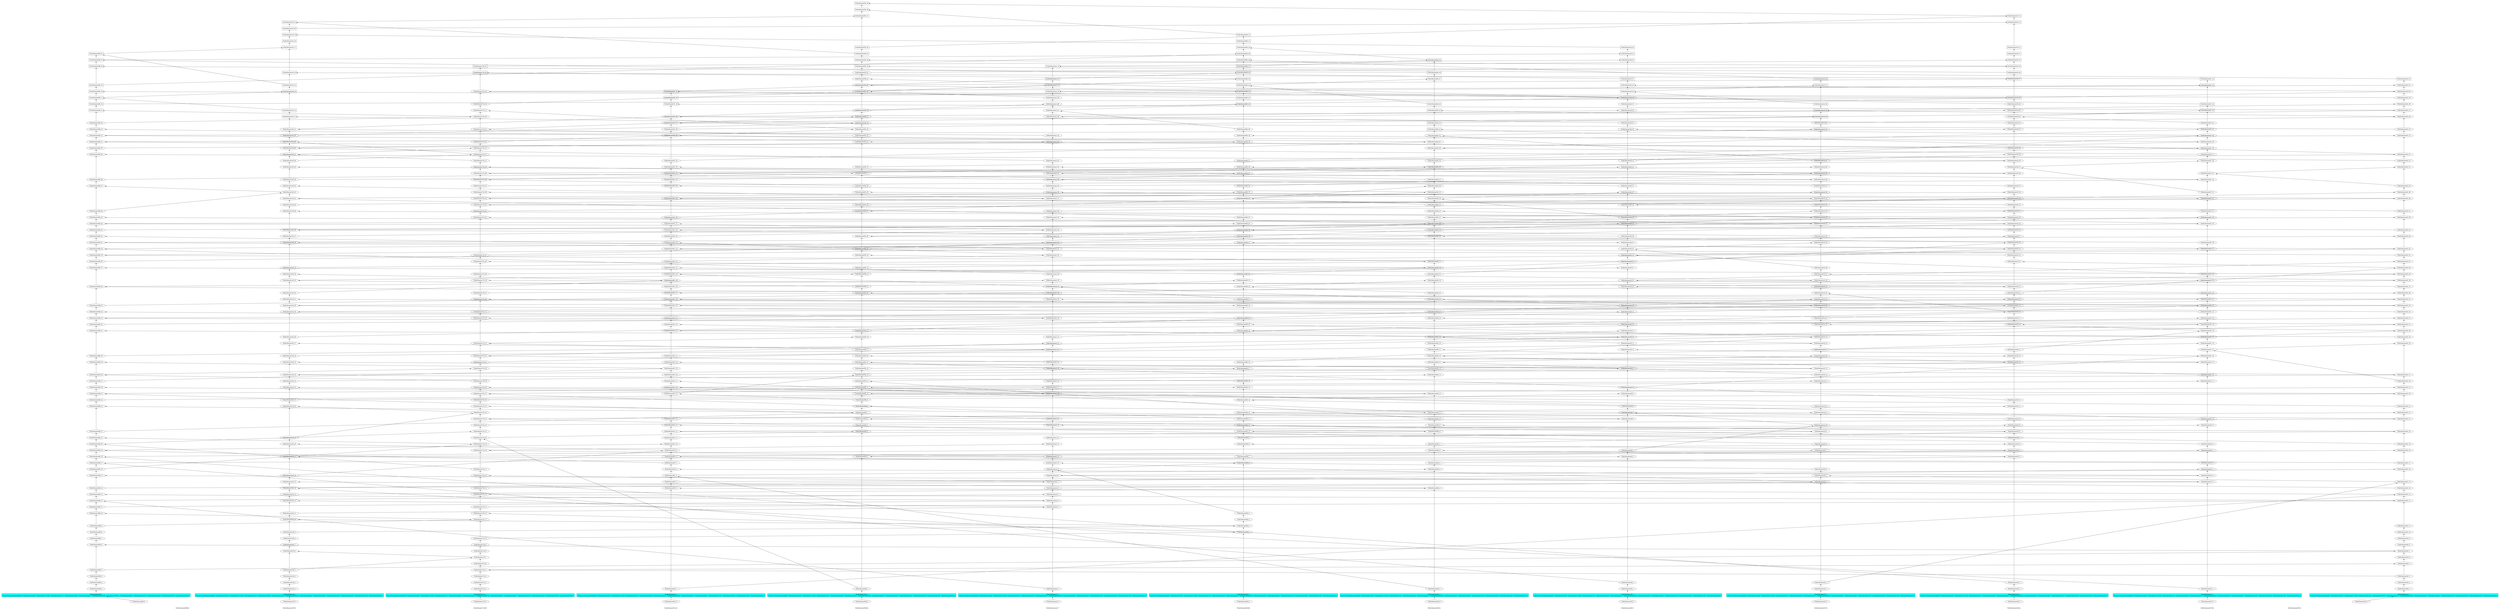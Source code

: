 /// our_id: PublicIdname93b63e
/// peer_list: {
///   PublicIdname93b63e: PeerState(VOTE|SEND|RECV)
///   PublicIdname48840d: PeerState(VOTE|SEND|RECV)
///   PublicIdname5c8502: PeerState(VOTE|SEND|RECV)
///   PublicIdname754598: PeerState(VOTE|SEND|RECV)
///   PublicIdname931a51: PeerState(VOTE|SEND|RECV)
///   PublicIdnameacee77: PeerState(VOTE|SEND|RECV)
///   PublicIdnameb0b36e: PeerState(VOTE|SEND|RECV)
///   PublicIdnameb0e91c: PeerState(VOTE|SEND|RECV)
///   PublicIdnamecdfb7c: PeerState(VOTE|SEND|RECV)
///   PublicIdnamee2d762: PeerState(VOTE|SEND|RECV)
///   PublicIdnamee5945a: PeerState(VOTE|SEND|RECV)
///   PublicIdnamee870b5: PeerState(VOTE|SEND|RECV)
///   PublicIdnameed283c: PeerState(VOTE|SEND|RECV)
/// }
digraph GossipGraph {
  splines=false
  rankdir=BT

  style=invis
  subgraph cluster_PublicIdname93b63e {
    label="PublicIdname93b63e"
    "PublicIdname93b63e" [style=invis]
    "PublicIdname93b63e" -> "PublicIdname93b_0" [style=invis]
    "PublicIdname93b_0" -> "PublicIdname93b_1" [minlen=1]
    "PublicIdname93b_1" -> "PublicIdname93b_2" [minlen=1]
    "PublicIdname93b_2" -> "PublicIdname93b_3" [minlen=21]
    "PublicIdname93b_3" -> "PublicIdname93b_4" [minlen=4]
    "PublicIdname93b_4" -> "PublicIdname93b_5" [minlen=1]
    "PublicIdname93b_5" -> "PublicIdname93b_6" [minlen=1]
    "PublicIdname93b_6" -> "PublicIdname93b_7" [minlen=1]
    "PublicIdname93b_7" -> "PublicIdname93b_8" [minlen=1]
    "PublicIdname93b_8" -> "PublicIdname93b_9" [minlen=1]
    "PublicIdname93b_9" -> "PublicIdname93b_10" [minlen=1]
    "PublicIdname93b_10" -> "PublicIdname93b_11" [minlen=1]
    "PublicIdname93b_11" -> "PublicIdname93b_12" [minlen=1]
    "PublicIdname93b_12" -> "PublicIdname93b_13" [minlen=1]
    "PublicIdname93b_13" -> "PublicIdname93b_14" [minlen=1]
    "PublicIdname93b_14" -> "PublicIdname93b_15" [minlen=1]
    "PublicIdname93b_15" -> "PublicIdname93b_16" [minlen=1]
    "PublicIdname93b_16" -> "PublicIdname93b_17" [minlen=1]
    "PublicIdname93b_17" -> "PublicIdname93b_18" [minlen=2]
    "PublicIdname93b_18" -> "PublicIdname93b_19" [minlen=1]
    "PublicIdname93b_19" -> "PublicIdname93b_20" [minlen=6]
    "PublicIdname93b_20" -> "PublicIdname93b_21" [minlen=1]
    "PublicIdname93b_21" -> "PublicIdname93b_22" [minlen=2]
    "PublicIdname93b_22" -> "PublicIdname93b_23" [minlen=1]
    "PublicIdname93b_23" -> "PublicIdname93b_24" [minlen=2]
    "PublicIdname93b_24" -> "PublicIdname93b_25" [minlen=1]
    "PublicIdname93b_25" -> "PublicIdname93b_26" [minlen=2]
    "PublicIdname93b_26" -> "PublicIdname93b_27" [minlen=4]
    "PublicIdname93b_27" -> "PublicIdname93b_28" [minlen=1]
    "PublicIdname93b_28" -> "PublicIdname93b_29" [minlen=2]
    "PublicIdname93b_29" -> "PublicIdname93b_30" [minlen=1]
    "PublicIdname93b_30" -> "PublicIdname93b_31" [minlen=2]
    "PublicIdname93b_31" -> "PublicIdname93b_32" [minlen=1]
    "PublicIdname93b_32" -> "PublicIdname93b_33" [minlen=4]
    "PublicIdname93b_33" -> "PublicIdname93b_34" [minlen=1]
    "PublicIdname93b_34" -> "PublicIdname93b_35" [minlen=1]
    "PublicIdname93b_35" -> "PublicIdname93b_36" [minlen=1]
    "PublicIdname93b_36" -> "PublicIdname93b_37" [minlen=1]
    "PublicIdname93b_37" -> "PublicIdname93b_38" [minlen=1]
    "PublicIdname93b_38" -> "PublicIdname93b_39" [minlen=3]
    "PublicIdname93b_39" -> "PublicIdname93b_40" [minlen=1]
    "PublicIdname93b_40" -> "PublicIdname93b_41" [minlen=1]
    "PublicIdname93b_41" -> "PublicIdname93b_42" [minlen=1]
    "PublicIdname93b_42" -> "PublicIdname93b_43" [minlen=1]
    "PublicIdname93b_43" -> "PublicIdname93b_44" [minlen=1]
    "PublicIdname93b_44" -> "PublicIdname93b_45" [minlen=1]
    "PublicIdname93b_45" -> "PublicIdname93b_46" [minlen=1]
    "PublicIdname93b_46" -> "PublicIdname93b_47" [minlen=5]
    "PublicIdname93b_47" -> "PublicIdname93b_48" [minlen=1]
    "PublicIdname93b_48" -> "PublicIdname93b_49" [minlen=1]
  }
  "PublicIdnameed2_17" -> "PublicIdname93b_3" [constraint=false]
  "PublicIdname754_20" -> "PublicIdname93b_4" [constraint=false]
  "PublicIdnameed2_19" -> "PublicIdname93b_6" [constraint=false]
  "PublicIdname488_22" -> "PublicIdname93b_7" [constraint=false]
  "PublicIdnameed2_21" -> "PublicIdname93b_8" [constraint=false]
  "PublicIdnameed2_23" -> "PublicIdname93b_10" [constraint=false]
  "PublicIdnamee87_10" -> "PublicIdname93b_11" [constraint=false]
  "PublicIdnameb0e_10" -> "PublicIdname93b_12" [constraint=false]
  "PublicIdname931_15" -> "PublicIdname93b_13" [constraint=false]
  "PublicIdnamee59_12" -> "PublicIdname93b_15" [constraint=false]
  "PublicIdnamee87_13" -> "PublicIdname93b_16" [constraint=false]
  "PublicIdname754_33" -> "PublicIdname93b_18" [constraint=false]
  "PublicIdnamee2d_23" -> "PublicIdname93b_20" [constraint=false]
  "PublicIdname5c8_33" -> "PublicIdname93b_22" [constraint=false]
  "PublicIdnameb0e_27" -> "PublicIdname93b_24" [constraint=false]
  "PublicIdnamee87_28" -> "PublicIdname93b_26" [constraint=false]
  "PublicIdnamee2d_32" -> "PublicIdname93b_27" [constraint=false]
  "PublicIdnameed2_48" -> "PublicIdname93b_29" [constraint=false]
  "PublicIdname754_48" -> "PublicIdname93b_31" [constraint=false]
  "PublicIdnamee87_38" -> "PublicIdname93b_33" [constraint=false]
  "PublicIdname754_54" -> "PublicIdname93b_35" [constraint=false]
  "PublicIdname5c8_50" -> "PublicIdname93b_36" [constraint=false]
  "PublicIdname754_55" -> "PublicIdname93b_37" [constraint=false]
  "PublicIdnameace_49" -> "PublicIdname93b_39" [constraint=false]
  "PublicIdnamee59_45" -> "PublicIdname93b_40" [constraint=false]
  "PublicIdnamecdf_38" -> "PublicIdname93b_41" [constraint=false]
  "PublicIdnameed2_62" -> "PublicIdname93b_43" [constraint=false]
  "PublicIdnamee59_49" -> "PublicIdname93b_44" [constraint=false]
  "PublicIdname5c8_61" -> "PublicIdname93b_47" [constraint=false]
  "PublicIdnameb0b_52" -> "PublicIdname93b_48" [constraint=false]
  "PublicIdnamee59_54" -> "PublicIdname93b_49" [constraint=false]

  style=invis
  subgraph cluster_PublicIdname48840d {
    label="PublicIdname48840d"
    "PublicIdname48840d" [style=invis]
    "PublicIdname48840d" -> "PublicIdname488_0" [style=invis]
    "PublicIdname488_0" -> "PublicIdname488_1" [minlen=1]
    "PublicIdname488_1" -> "PublicIdname488_2" [minlen=1]
    "PublicIdname488_2" -> "PublicIdname488_3" [minlen=1]
    "PublicIdname488_3" -> "PublicIdname488_4" [minlen=1]
    "PublicIdname488_4" -> "PublicIdname488_5" [minlen=1]
    "PublicIdname488_5" -> "PublicIdname488_6" [minlen=4]
    "PublicIdname488_6" -> "PublicIdname488_7" [minlen=1]
    "PublicIdname488_7" -> "PublicIdname488_8" [minlen=1]
    "PublicIdname488_8" -> "PublicIdname488_9" [minlen=1]
    "PublicIdname488_9" -> "PublicIdname488_10" [minlen=2]
    "PublicIdname488_10" -> "PublicIdname488_11" [minlen=1]
    "PublicIdname488_11" -> "PublicIdname488_12" [minlen=1]
    "PublicIdname488_12" -> "PublicIdname488_13" [minlen=1]
    "PublicIdname488_13" -> "PublicIdname488_14" [minlen=1]
    "PublicIdname488_14" -> "PublicIdname488_15" [minlen=2]
    "PublicIdname488_15" -> "PublicIdname488_16" [minlen=1]
    "PublicIdname488_16" -> "PublicIdname488_17" [minlen=1]
    "PublicIdname488_17" -> "PublicIdname488_18" [minlen=1]
    "PublicIdname488_18" -> "PublicIdname488_19" [minlen=1]
    "PublicIdname488_19" -> "PublicIdname488_20" [minlen=1]
    "PublicIdname488_20" -> "PublicIdname488_21" [minlen=1]
    "PublicIdname488_21" -> "PublicIdname488_22" [minlen=1]
    "PublicIdname488_22" -> "PublicIdname488_23" [minlen=4]
    "PublicIdname488_23" -> "PublicIdname488_24" [minlen=1]
    "PublicIdname488_24" -> "PublicIdname488_25" [minlen=1]
    "PublicIdname488_25" -> "PublicIdname488_26" [minlen=1]
    "PublicIdname488_26" -> "PublicIdname488_27" [minlen=1]
    "PublicIdname488_27" -> "PublicIdname488_28" [minlen=1]
    "PublicIdname488_28" -> "PublicIdname488_29" [minlen=2]
    "PublicIdname488_29" -> "PublicIdname488_30" [minlen=1]
    "PublicIdname488_30" -> "PublicIdname488_31" [minlen=4]
    "PublicIdname488_31" -> "PublicIdname488_32" [minlen=1]
    "PublicIdname488_32" -> "PublicIdname488_33" [minlen=1]
    "PublicIdname488_33" -> "PublicIdname488_34" [minlen=1]
    "PublicIdname488_34" -> "PublicIdname488_35" [minlen=1]
    "PublicIdname488_35" -> "PublicIdname488_36" [minlen=3]
    "PublicIdname488_36" -> "PublicIdname488_37" [minlen=3]
    "PublicIdname488_37" -> "PublicIdname488_38" [minlen=1]
    "PublicIdname488_38" -> "PublicIdname488_39" [minlen=1]
    "PublicIdname488_39" -> "PublicIdname488_40" [minlen=1]
    "PublicIdname488_40" -> "PublicIdname488_41" [minlen=1]
    "PublicIdname488_41" -> "PublicIdname488_42" [minlen=1]
    "PublicIdname488_42" -> "PublicIdname488_43" [minlen=1]
    "PublicIdname488_43" -> "PublicIdname488_44" [minlen=1]
    "PublicIdname488_44" -> "PublicIdname488_45" [minlen=1]
    "PublicIdname488_45" -> "PublicIdname488_46" [minlen=1]
    "PublicIdname488_46" -> "PublicIdname488_47" [minlen=4]
    "PublicIdname488_47" -> "PublicIdname488_48" [minlen=1]
    "PublicIdname488_48" -> "PublicIdname488_49" [minlen=4]
    "PublicIdname488_49" -> "PublicIdname488_50" [minlen=1]
    "PublicIdname488_50" -> "PublicIdname488_51" [minlen=1]
    "PublicIdname488_51" -> "PublicIdname488_52" [minlen=1]
    "PublicIdname488_52" -> "PublicIdname488_53" [minlen=1]
    "PublicIdname488_53" -> "PublicIdname488_54" [minlen=1]
    "PublicIdname488_54" -> "PublicIdname488_55" [minlen=2]
    "PublicIdname488_55" -> "PublicIdname488_56" [minlen=1]
    "PublicIdname488_56" -> "PublicIdname488_57" [minlen=1]
    "PublicIdname488_57" -> "PublicIdname488_58" [minlen=1]
    "PublicIdname488_58" -> "PublicIdname488_59" [minlen=1]
    "PublicIdname488_59" -> "PublicIdname488_60" [minlen=3]
    "PublicIdname488_60" -> "PublicIdname488_61" [minlen=1]
    "PublicIdname488_61" -> "PublicIdname488_62" [minlen=1]
  }
  "PublicIdnameed2_7" -> "PublicIdname488_6" [constraint=false]
  "PublicIdname754_11" -> "PublicIdname488_10" [constraint=false]
  "PublicIdnameace_2" -> "PublicIdname488_12" [constraint=false]
  "PublicIdnameace_4" -> "PublicIdname488_13" [constraint=false]
  "PublicIdnamee87_3" -> "PublicIdname488_15" [constraint=false]
  "PublicIdnamecdf_3" -> "PublicIdname488_17" [constraint=false]
  "PublicIdnamee59_3" -> "PublicIdname488_18" [constraint=false]
  "PublicIdname931_7" -> "PublicIdname488_19" [constraint=false]
  "PublicIdname754_17" -> "PublicIdname488_20" [constraint=false]
  "PublicIdname754_19" -> "PublicIdname488_21" [constraint=false]
  "PublicIdname93b_7" -> "PublicIdname488_23" [constraint=false]
  "PublicIdnameace_15" -> "PublicIdname488_25" [constraint=false]
  "PublicIdnameace_16" -> "PublicIdname488_26" [constraint=false]
  "PublicIdname754_29" -> "PublicIdname488_28" [constraint=false]
  "PublicIdname931_19" -> "PublicIdname488_29" [constraint=false]
  "PublicIdnamecdf_14" -> "PublicIdname488_31" [constraint=false]
  "PublicIdnamecdf_16" -> "PublicIdname488_33" [constraint=false]
  "PublicIdnameace_24" -> "PublicIdname488_34" [constraint=false]
  "PublicIdnameace_26" -> "PublicIdname488_36" [constraint=false]
  "PublicIdnameed2_39" -> "PublicIdname488_37" [constraint=false]
  "PublicIdnamecdf_22" -> "PublicIdname488_39" [constraint=false]
  "PublicIdnameace_29" -> "PublicIdname488_40" [constraint=false]
  "PublicIdnameed2_42" -> "PublicIdname488_41" [constraint=false]
  "PublicIdnameace_31" -> "PublicIdname488_42" [constraint=false]
  "PublicIdnameed2_45" -> "PublicIdname488_44" [constraint=false]
  "PublicIdnamee2d_31" -> "PublicIdname488_45" [constraint=false]
  "PublicIdname5c8_42" -> "PublicIdname488_47" [constraint=false]
  "PublicIdnamee59_38" -> "PublicIdname488_49" [constraint=false]
  "PublicIdnameed2_52" -> "PublicIdname488_51" [constraint=false]
  "PublicIdnamee59_40" -> "PublicIdname488_52" [constraint=false]
  "PublicIdnameb0b_38" -> "PublicIdname488_53" [constraint=false]
  "PublicIdname754_56" -> "PublicIdname488_55" [constraint=false]
  "PublicIdname5c8_53" -> "PublicIdname488_57" [constraint=false]
  "PublicIdnamee59_46" -> "PublicIdname488_58" [constraint=false]
  "PublicIdnameb0e_48" -> "PublicIdname488_60" [constraint=false]
  "PublicIdnamecdf_41" -> "PublicIdname488_61" [constraint=false]
  "PublicIdname5c8_55" -> "PublicIdname488_62" [constraint=false]

  style=invis
  subgraph cluster_PublicIdname5c8502 {
    label="PublicIdname5c8502"
    "PublicIdname5c8502" [style=invis]
    "PublicIdname5c8502" -> "PublicIdname5c8_0" [style=invis]
    "PublicIdname5c8_0" -> "PublicIdname5c8_1" [minlen=1]
    "PublicIdname5c8_1" -> "PublicIdname5c8_2" [minlen=1]
    "PublicIdname5c8_2" -> "PublicIdname5c8_3" [minlen=1]
    "PublicIdname5c8_3" -> "PublicIdname5c8_4" [minlen=1]
    "PublicIdname5c8_4" -> "PublicIdname5c8_5" [minlen=1]
    "PublicIdname5c8_5" -> "PublicIdname5c8_6" [minlen=3]
    "PublicIdname5c8_6" -> "PublicIdname5c8_7" [minlen=1]
    "PublicIdname5c8_7" -> "PublicIdname5c8_8" [minlen=1]
    "PublicIdname5c8_8" -> "PublicIdname5c8_9" [minlen=1]
    "PublicIdname5c8_9" -> "PublicIdname5c8_10" [minlen=2]
    "PublicIdname5c8_10" -> "PublicIdname5c8_11" [minlen=1]
    "PublicIdname5c8_11" -> "PublicIdname5c8_12" [minlen=2]
    "PublicIdname5c8_12" -> "PublicIdname5c8_13" [minlen=1]
    "PublicIdname5c8_13" -> "PublicIdname5c8_14" [minlen=1]
    "PublicIdname5c8_14" -> "PublicIdname5c8_15" [minlen=1]
    "PublicIdname5c8_15" -> "PublicIdname5c8_16" [minlen=1]
    "PublicIdname5c8_16" -> "PublicIdname5c8_17" [minlen=3]
    "PublicIdname5c8_17" -> "PublicIdname5c8_18" [minlen=2]
    "PublicIdname5c8_18" -> "PublicIdname5c8_19" [minlen=1]
    "PublicIdname5c8_19" -> "PublicIdname5c8_20" [minlen=5]
    "PublicIdname5c8_20" -> "PublicIdname5c8_21" [minlen=1]
    "PublicIdname5c8_21" -> "PublicIdname5c8_22" [minlen=2]
    "PublicIdname5c8_22" -> "PublicIdname5c8_23" [minlen=1]
    "PublicIdname5c8_23" -> "PublicIdname5c8_24" [minlen=1]
    "PublicIdname5c8_24" -> "PublicIdname5c8_25" [minlen=2]
    "PublicIdname5c8_25" -> "PublicIdname5c8_26" [minlen=1]
    "PublicIdname5c8_26" -> "PublicIdname5c8_27" [minlen=2]
    "PublicIdname5c8_27" -> "PublicIdname5c8_28" [minlen=1]
    "PublicIdname5c8_28" -> "PublicIdname5c8_29" [minlen=4]
    "PublicIdname5c8_29" -> "PublicIdname5c8_30" [minlen=1]
    "PublicIdname5c8_30" -> "PublicIdname5c8_31" [minlen=1]
    "PublicIdname5c8_31" -> "PublicIdname5c8_32" [minlen=1]
    "PublicIdname5c8_32" -> "PublicIdname5c8_33" [minlen=2]
    "PublicIdname5c8_33" -> "PublicIdname5c8_34" [minlen=1]
    "PublicIdname5c8_34" -> "PublicIdname5c8_35" [minlen=1]
    "PublicIdname5c8_35" -> "PublicIdname5c8_36" [minlen=4]
    "PublicIdname5c8_36" -> "PublicIdname5c8_37" [minlen=1]
    "PublicIdname5c8_37" -> "PublicIdname5c8_38" [minlen=1]
    "PublicIdname5c8_38" -> "PublicIdname5c8_39" [minlen=3]
    "PublicIdname5c8_39" -> "PublicIdname5c8_40" [minlen=1]
    "PublicIdname5c8_40" -> "PublicIdname5c8_41" [minlen=1]
    "PublicIdname5c8_41" -> "PublicIdname5c8_42" [minlen=1]
    "PublicIdname5c8_42" -> "PublicIdname5c8_43" [minlen=1]
    "PublicIdname5c8_43" -> "PublicIdname5c8_44" [minlen=1]
    "PublicIdname5c8_44" -> "PublicIdname5c8_45" [minlen=2]
    "PublicIdname5c8_45" -> "PublicIdname5c8_46" [minlen=1]
    "PublicIdname5c8_46" -> "PublicIdname5c8_47" [minlen=1]
    "PublicIdname5c8_47" -> "PublicIdname5c8_48" [minlen=1]
    "PublicIdname5c8_48" -> "PublicIdname5c8_49" [minlen=1]
    "PublicIdname5c8_49" -> "PublicIdname5c8_50" [minlen=1]
    "PublicIdname5c8_50" -> "PublicIdname5c8_51" [minlen=1]
    "PublicIdname5c8_51" -> "PublicIdname5c8_52" [minlen=2]
    "PublicIdname5c8_52" -> "PublicIdname5c8_53" [minlen=1]
    "PublicIdname5c8_53" -> "PublicIdname5c8_54" [minlen=3]
    "PublicIdname5c8_54" -> "PublicIdname5c8_55" [minlen=1]
    "PublicIdname5c8_55" -> "PublicIdname5c8_56" [minlen=2]
    "PublicIdname5c8_56" -> "PublicIdname5c8_57" [minlen=4]
    "PublicIdname5c8_57" -> "PublicIdname5c8_58" [minlen=1]
    "PublicIdname5c8_58" -> "PublicIdname5c8_59" [minlen=1]
    "PublicIdname5c8_59" -> "PublicIdname5c8_60" [minlen=1]
    "PublicIdname5c8_60" -> "PublicIdname5c8_61" [minlen=1]
  }
  "PublicIdname754_7" -> "PublicIdname5c8_6" [constraint=false]
  "PublicIdnameb0b_3" -> "PublicIdname5c8_10" [constraint=false]
  "PublicIdnameace_3" -> "PublicIdname5c8_12" [constraint=false]
  "PublicIdnamee87_2" -> "PublicIdname5c8_14" [constraint=false]
  "PublicIdnameb0e_3" -> "PublicIdname5c8_15" [constraint=false]
  "PublicIdnamee87_6" -> "PublicIdname5c8_17" [constraint=false]
  "PublicIdname931_9" -> "PublicIdname5c8_18" [constraint=false]
  "PublicIdname754_24" -> "PublicIdname5c8_20" [constraint=false]
  "PublicIdnameb0e_12" -> "PublicIdname5c8_22" [constraint=false]
  "PublicIdnameb0b_16" -> "PublicIdname5c8_24" [constraint=false]
  "PublicIdnamee2d_15" -> "PublicIdname5c8_25" [constraint=false]
  "PublicIdnameace_21" -> "PublicIdname5c8_27" [constraint=false]
  "PublicIdnameb0b_21" -> "PublicIdname5c8_29" [constraint=false]
  "PublicIdnamee59_17" -> "PublicIdname5c8_30" [constraint=false]
  "PublicIdnamee59_19" -> "PublicIdname5c8_31" [constraint=false]
  "PublicIdname93b_21" -> "PublicIdname5c8_33" [constraint=false]
  "PublicIdname931_29" -> "PublicIdname5c8_34" [constraint=false]
  "PublicIdnameed2_43" -> "PublicIdname5c8_36" [constraint=false]
  "PublicIdnamecdf_26" -> "PublicIdname5c8_38" [constraint=false]
  "PublicIdnamee59_30" -> "PublicIdname5c8_39" [constraint=false]
  "PublicIdnameb0b_31" -> "PublicIdname5c8_41" [constraint=false]
  "PublicIdname488_46" -> "PublicIdname5c8_42" [constraint=false]
  "PublicIdnameace_37" -> "PublicIdname5c8_43" [constraint=false]
  "PublicIdnamee59_36" -> "PublicIdname5c8_45" [constraint=false]
  "PublicIdname754_51" -> "PublicIdname5c8_47" [constraint=false]
  "PublicIdnameace_43" -> "PublicIdname5c8_48" [constraint=false]
  "PublicIdname754_52" -> "PublicIdname5c8_49" [constraint=false]
  "PublicIdnameace_45" -> "PublicIdname5c8_51" [constraint=false]
  "PublicIdname93b_36" -> "PublicIdname5c8_52" [constraint=false]
  "PublicIdname488_57" -> "PublicIdname5c8_54" [constraint=false]
  "PublicIdnamee87_46" -> "PublicIdname5c8_56" [constraint=false]
  "PublicIdname488_62" -> "PublicIdname5c8_57" [constraint=false]
  "PublicIdnamecdf_44" -> "PublicIdname5c8_59" [constraint=false]
  "PublicIdname93b_45" -> "PublicIdname5c8_61" [constraint=false]

  style=invis
  subgraph cluster_PublicIdname754598 {
    label="PublicIdname754598"
    "PublicIdname754598" [style=invis]
    "PublicIdname754598" -> "PublicIdname754_0" [style=invis]
    "PublicIdname754_0" -> "PublicIdname754_1" [minlen=1]
    "PublicIdname754_1" -> "PublicIdname754_2" [minlen=1]
    "PublicIdname754_2" -> "PublicIdname754_3" [minlen=1]
    "PublicIdname754_3" -> "PublicIdname754_4" [minlen=1]
    "PublicIdname754_4" -> "PublicIdname754_5" [minlen=1]
    "PublicIdname754_5" -> "PublicIdname754_6" [minlen=1]
    "PublicIdname754_6" -> "PublicIdname754_7" [minlen=1]
    "PublicIdname754_7" -> "PublicIdname754_8" [minlen=1]
    "PublicIdname754_8" -> "PublicIdname754_9" [minlen=1]
    "PublicIdname754_9" -> "PublicIdname754_10" [minlen=1]
    "PublicIdname754_10" -> "PublicIdname754_11" [minlen=3]
    "PublicIdname754_11" -> "PublicIdname754_12" [minlen=1]
    "PublicIdname754_12" -> "PublicIdname754_13" [minlen=1]
    "PublicIdname754_13" -> "PublicIdname754_14" [minlen=2]
    "PublicIdname754_14" -> "PublicIdname754_15" [minlen=1]
    "PublicIdname754_15" -> "PublicIdname754_16" [minlen=2]
    "PublicIdname754_16" -> "PublicIdname754_17" [minlen=1]
    "PublicIdname754_17" -> "PublicIdname754_18" [minlen=3]
    "PublicIdname754_18" -> "PublicIdname754_19" [minlen=1]
    "PublicIdname754_19" -> "PublicIdname754_20" [minlen=1]
    "PublicIdname754_20" -> "PublicIdname754_21" [minlen=1]
    "PublicIdname754_21" -> "PublicIdname754_22" [minlen=1]
    "PublicIdname754_22" -> "PublicIdname754_23" [minlen=1]
    "PublicIdname754_23" -> "PublicIdname754_24" [minlen=1]
    "PublicIdname754_24" -> "PublicIdname754_25" [minlen=1]
    "PublicIdname754_25" -> "PublicIdname754_26" [minlen=1]
    "PublicIdname754_26" -> "PublicIdname754_27" [minlen=1]
    "PublicIdname754_27" -> "PublicIdname754_28" [minlen=1]
    "PublicIdname754_28" -> "PublicIdname754_29" [minlen=1]
    "PublicIdname754_29" -> "PublicIdname754_30" [minlen=2]
    "PublicIdname754_30" -> "PublicIdname754_31" [minlen=1]
    "PublicIdname754_31" -> "PublicIdname754_32" [minlen=1]
    "PublicIdname754_32" -> "PublicIdname754_33" [minlen=2]
    "PublicIdname754_33" -> "PublicIdname754_34" [minlen=4]
    "PublicIdname754_34" -> "PublicIdname754_35" [minlen=1]
    "PublicIdname754_35" -> "PublicIdname754_36" [minlen=2]
    "PublicIdname754_36" -> "PublicIdname754_37" [minlen=1]
    "PublicIdname754_37" -> "PublicIdname754_38" [minlen=2]
    "PublicIdname754_38" -> "PublicIdname754_39" [minlen=1]
    "PublicIdname754_39" -> "PublicIdname754_40" [minlen=2]
    "PublicIdname754_40" -> "PublicIdname754_41" [minlen=1]
    "PublicIdname754_41" -> "PublicIdname754_42" [minlen=6]
    "PublicIdname754_42" -> "PublicIdname754_43" [minlen=1]
    "PublicIdname754_43" -> "PublicIdname754_44" [minlen=1]
    "PublicIdname754_44" -> "PublicIdname754_45" [minlen=1]
    "PublicIdname754_45" -> "PublicIdname754_46" [minlen=1]
    "PublicIdname754_46" -> "PublicIdname754_47" [minlen=1]
    "PublicIdname754_47" -> "PublicIdname754_48" [minlen=1]
    "PublicIdname754_48" -> "PublicIdname754_49" [minlen=1]
    "PublicIdname754_49" -> "PublicIdname754_50" [minlen=1]
    "PublicIdname754_50" -> "PublicIdname754_51" [minlen=1]
    "PublicIdname754_51" -> "PublicIdname754_52" [minlen=1]
    "PublicIdname754_52" -> "PublicIdname754_53" [minlen=1]
    "PublicIdname754_53" -> "PublicIdname754_54" [minlen=1]
    "PublicIdname754_54" -> "PublicIdname754_55" [minlen=2]
    "PublicIdname754_55" -> "PublicIdname754_56" [minlen=2]
    "PublicIdname754_56" -> "PublicIdname754_57" [minlen=1]
    "PublicIdname754_57" -> "PublicIdname754_58" [minlen=1]
    "PublicIdname754_58" -> "PublicIdname754_59" [minlen=2]
    "PublicIdname754_59" -> "PublicIdname754_60" [minlen=3]
    "PublicIdname754_60" -> "PublicIdname754_61" [minlen=1]
  }
  "PublicIdnameed2_4" -> "PublicIdname754_5" [constraint=false]
  "PublicIdname5c8_5" -> "PublicIdname754_7" [constraint=false]
  "PublicIdname488_9" -> "PublicIdname754_11" [constraint=false]
  "PublicIdnameb0b_2" -> "PublicIdname754_12" [constraint=false]
  "PublicIdnameed2_12" -> "PublicIdname754_14" [constraint=false]
  "PublicIdnameace_7" -> "PublicIdname754_16" [constraint=false]
  "PublicIdnameace_11" -> "PublicIdname754_18" [constraint=false]
  "PublicIdname488_16" -> "PublicIdname754_19" [constraint=false]
  "PublicIdname93b_2" -> "PublicIdname754_20" [constraint=false]
  "PublicIdname488_20" -> "PublicIdname754_21" [constraint=false]
  "PublicIdnamee2d_8" -> "PublicIdname754_23" [constraint=false]
  "PublicIdname5c8_19" -> "PublicIdname754_24" [constraint=false]
  "PublicIdnamecdf_6" -> "PublicIdname754_25" [constraint=false]
  "PublicIdnameb0b_12" -> "PublicIdname754_27" [constraint=false]
  "PublicIdnameed2_24" -> "PublicIdname754_28" [constraint=false]
  "PublicIdname488_28" -> "PublicIdname754_30" [constraint=false]
  "PublicIdnameace_20" -> "PublicIdname754_32" [constraint=false]
  "PublicIdname93b_17" -> "PublicIdname754_33" [constraint=false]
  "PublicIdnamee87_19" -> "PublicIdname754_34" [constraint=false]
  "PublicIdnameed2_34" -> "PublicIdname754_36" [constraint=false]
  "PublicIdnamee59_22" -> "PublicIdname754_38" [constraint=false]
  "PublicIdnameb0e_26" -> "PublicIdname754_40" [constraint=false]
  "PublicIdnamee59_29" -> "PublicIdname754_42" [constraint=false]
  "PublicIdnamee87_31" -> "PublicIdname754_44" [constraint=false]
  "PublicIdnamee59_32" -> "PublicIdname754_45" [constraint=false]
  "PublicIdnamee2d_35" -> "PublicIdname754_46" [constraint=false]
  "PublicIdname93b_30" -> "PublicIdname754_48" [constraint=false]
  "PublicIdnamecdf_31" -> "PublicIdname754_49" [constraint=false]
  "PublicIdnamee2d_38" -> "PublicIdname754_50" [constraint=false]
  "PublicIdname5c8_46" -> "PublicIdname754_52" [constraint=false]
  "PublicIdname5c8_47" -> "PublicIdname754_53" [constraint=false]
  "PublicIdname93b_34" -> "PublicIdname754_55" [constraint=false]
  "PublicIdname488_54" -> "PublicIdname754_56" [constraint=false]
  "PublicIdname93b_35" -> "PublicIdname754_57" [constraint=false]
  "PublicIdnameed2_59" -> "PublicIdname754_59" [constraint=false]
  "PublicIdnameb0b_45" -> "PublicIdname754_60" [constraint=false]

  style=invis
  subgraph cluster_PublicIdname931a51 {
    label="PublicIdname931a51"
    "PublicIdname931a51" [style=invis]
    "PublicIdname931a51" -> "PublicIdname931_0" [style=invis]
    "PublicIdname931_0" -> "PublicIdname931_1" [minlen=1]
    "PublicIdname931_1" -> "PublicIdname931_2" [minlen=1]
    "PublicIdname931_2" -> "PublicIdname931_3" [minlen=16]
    "PublicIdname931_3" -> "PublicIdname931_4" [minlen=1]
    "PublicIdname931_4" -> "PublicIdname931_5" [minlen=1]
    "PublicIdname931_5" -> "PublicIdname931_6" [minlen=1]
    "PublicIdname931_6" -> "PublicIdname931_7" [minlen=1]
    "PublicIdname931_7" -> "PublicIdname931_8" [minlen=1]
    "PublicIdname931_8" -> "PublicIdname931_9" [minlen=1]
    "PublicIdname931_9" -> "PublicIdname931_10" [minlen=1]
    "PublicIdname931_10" -> "PublicIdname931_11" [minlen=1]
    "PublicIdname931_11" -> "PublicIdname931_12" [minlen=1]
    "PublicIdname931_12" -> "PublicIdname931_13" [minlen=1]
    "PublicIdname931_13" -> "PublicIdname931_14" [minlen=1]
    "PublicIdname931_14" -> "PublicIdname931_15" [minlen=4]
    "PublicIdname931_15" -> "PublicIdname931_16" [minlen=1]
    "PublicIdname931_16" -> "PublicIdname931_17" [minlen=1]
    "PublicIdname931_17" -> "PublicIdname931_18" [minlen=1]
    "PublicIdname931_18" -> "PublicIdname931_19" [minlen=1]
    "PublicIdname931_19" -> "PublicIdname931_20" [minlen=1]
    "PublicIdname931_20" -> "PublicIdname931_21" [minlen=1]
    "PublicIdname931_21" -> "PublicIdname931_22" [minlen=4]
    "PublicIdname931_22" -> "PublicIdname931_23" [minlen=1]
    "PublicIdname931_23" -> "PublicIdname931_24" [minlen=1]
    "PublicIdname931_24" -> "PublicIdname931_25" [minlen=2]
    "PublicIdname931_25" -> "PublicIdname931_26" [minlen=1]
    "PublicIdname931_26" -> "PublicIdname931_27" [minlen=1]
    "PublicIdname931_27" -> "PublicIdname931_28" [minlen=1]
    "PublicIdname931_28" -> "PublicIdname931_29" [minlen=1]
    "PublicIdname931_29" -> "PublicIdname931_30" [minlen=1]
    "PublicIdname931_30" -> "PublicIdname931_31" [minlen=1]
    "PublicIdname931_31" -> "PublicIdname931_32" [minlen=1]
    "PublicIdname931_32" -> "PublicIdname931_33" [minlen=2]
    "PublicIdname931_33" -> "PublicIdname931_34" [minlen=1]
    "PublicIdname931_34" -> "PublicIdname931_35" [minlen=1]
    "PublicIdname931_35" -> "PublicIdname931_36" [minlen=1]
    "PublicIdname931_36" -> "PublicIdname931_37" [minlen=1]
    "PublicIdname931_37" -> "PublicIdname931_38" [minlen=1]
    "PublicIdname931_38" -> "PublicIdname931_39" [minlen=3]
    "PublicIdname931_39" -> "PublicIdname931_40" [minlen=2]
    "PublicIdname931_40" -> "PublicIdname931_41" [minlen=1]
    "PublicIdname931_41" -> "PublicIdname931_42" [minlen=1]
    "PublicIdname931_42" -> "PublicIdname931_43" [minlen=1]
    "PublicIdname931_43" -> "PublicIdname931_44" [minlen=1]
    "PublicIdname931_44" -> "PublicIdname931_45" [minlen=4]
    "PublicIdname931_45" -> "PublicIdname931_46" [minlen=1]
    "PublicIdname931_46" -> "PublicIdname931_47" [minlen=1]
    "PublicIdname931_47" -> "PublicIdname931_48" [minlen=1]
    "PublicIdname931_48" -> "PublicIdname931_49" [minlen=2]
    "PublicIdname931_49" -> "PublicIdname931_50" [minlen=1]
    "PublicIdname931_50" -> "PublicIdname931_51" [minlen=1]
  }
  "PublicIdnameed2_13" -> "PublicIdname931_3" [constraint=false]
  "PublicIdnameb0e_2" -> "PublicIdname931_5" [constraint=false]
  "PublicIdnamee87_4" -> "PublicIdname931_6" [constraint=false]
  "PublicIdnamee2d_6" -> "PublicIdname931_8" [constraint=false]
  "PublicIdname5c8_16" -> "PublicIdname931_9" [constraint=false]
  "PublicIdname488_19" -> "PublicIdname931_10" [constraint=false]
  "PublicIdnamee59_7" -> "PublicIdname931_12" [constraint=false]
  "PublicIdnameb0e_8" -> "PublicIdname931_13" [constraint=false]
  "PublicIdname93b_9" -> "PublicIdname931_15" [constraint=false]
  "PublicIdnamee2d_12" -> "PublicIdname931_16" [constraint=false]
  "PublicIdnameb0e_11" -> "PublicIdname931_17" [constraint=false]
  "PublicIdname488_27" -> "PublicIdname931_19" [constraint=false]
  "PublicIdnamecdf_11" -> "PublicIdname931_20" [constraint=false]
  "PublicIdnameed2_29" -> "PublicIdname931_22" [constraint=false]
  "PublicIdnamee2d_18" -> "PublicIdname931_23" [constraint=false]
  "PublicIdnamee87_21" -> "PublicIdname931_25" [constraint=false]
  "PublicIdnameed2_33" -> "PublicIdname931_26" [constraint=false]
  "PublicIdnameed2_35" -> "PublicIdname931_27" [constraint=false]
  "PublicIdname5c8_32" -> "PublicIdname931_29" [constraint=false]
  "PublicIdnamecdf_18" -> "PublicIdname931_30" [constraint=false]
  "PublicIdnamee2d_26" -> "PublicIdname931_31" [constraint=false]
  "PublicIdnamee59_24" -> "PublicIdname931_33" [constraint=false]
  "PublicIdnameace_30" -> "PublicIdname931_34" [constraint=false]
  "PublicIdnameb0b_28" -> "PublicIdname931_36" [constraint=false]
  "PublicIdnameace_34" -> "PublicIdname931_37" [constraint=false]
  "PublicIdnamee2d_34" -> "PublicIdname931_39" [constraint=false]
  "PublicIdnameb0e_35" -> "PublicIdname931_40" [constraint=false]
  "PublicIdnamee2d_37" -> "PublicIdname931_42" [constraint=false]
  "PublicIdnameb0b_35" -> "PublicIdname931_43" [constraint=false]
  "PublicIdnameb0e_41" -> "PublicIdname931_45" [constraint=false]
  "PublicIdnameed2_55" -> "PublicIdname931_47" [constraint=false]
  "PublicIdnamee59_42" -> "PublicIdname931_48" [constraint=false]
  "PublicIdnameed2_57" -> "PublicIdname931_49" [constraint=false]
  "PublicIdnameb0b_42" -> "PublicIdname931_51" [constraint=false]

  style=invis
  subgraph cluster_PublicIdnameacee77 {
    label="PublicIdnameacee77"
    "PublicIdnameacee77" [style=invis]
    "PublicIdnameacee77" -> "PublicIdnameace_0" [style=invis]
    "PublicIdnameace_0" -> "PublicIdnameace_1" [minlen=1]
    "PublicIdnameace_1" -> "PublicIdnameace_2" [minlen=1]
    "PublicIdnameace_2" -> "PublicIdnameace_3" [minlen=13]
    "PublicIdnameace_3" -> "PublicIdnameace_4" [minlen=1]
    "PublicIdnameace_4" -> "PublicIdnameace_5" [minlen=1]
    "PublicIdnameace_5" -> "PublicIdnameace_6" [minlen=1]
    "PublicIdnameace_6" -> "PublicIdnameace_7" [minlen=1]
    "PublicIdnameace_7" -> "PublicIdnameace_8" [minlen=1]
    "PublicIdnameace_8" -> "PublicIdnameace_9" [minlen=1]
    "PublicIdnameace_9" -> "PublicIdnameace_10" [minlen=1]
    "PublicIdnameace_10" -> "PublicIdnameace_11" [minlen=1]
    "PublicIdnameace_11" -> "PublicIdnameace_12" [minlen=2]
    "PublicIdnameace_12" -> "PublicIdnameace_13" [minlen=1]
    "PublicIdnameace_13" -> "PublicIdnameace_14" [minlen=2]
    "PublicIdnameace_14" -> "PublicIdnameace_15" [minlen=1]
    "PublicIdnameace_15" -> "PublicIdnameace_16" [minlen=4]
    "PublicIdnameace_16" -> "PublicIdnameace_17" [minlen=1]
    "PublicIdnameace_17" -> "PublicIdnameace_18" [minlen=1]
    "PublicIdnameace_18" -> "PublicIdnameace_19" [minlen=2]
    "PublicIdnameace_19" -> "PublicIdnameace_20" [minlen=1]
    "PublicIdnameace_20" -> "PublicIdnameace_21" [minlen=2]
    "PublicIdnameace_21" -> "PublicIdnameace_22" [minlen=1]
    "PublicIdnameace_22" -> "PublicIdnameace_23" [minlen=1]
    "PublicIdnameace_23" -> "PublicIdnameace_24" [minlen=3]
    "PublicIdnameace_24" -> "PublicIdnameace_25" [minlen=3]
    "PublicIdnameace_25" -> "PublicIdnameace_26" [minlen=1]
    "PublicIdnameace_26" -> "PublicIdnameace_27" [minlen=1]
    "PublicIdnameace_27" -> "PublicIdnameace_28" [minlen=1]
    "PublicIdnameace_28" -> "PublicIdnameace_29" [minlen=1]
    "PublicIdnameace_29" -> "PublicIdnameace_30" [minlen=3]
    "PublicIdnameace_30" -> "PublicIdnameace_31" [minlen=1]
    "PublicIdnameace_31" -> "PublicIdnameace_32" [minlen=1]
    "PublicIdnameace_32" -> "PublicIdnameace_33" [minlen=1]
    "PublicIdnameace_33" -> "PublicIdnameace_34" [minlen=1]
    "PublicIdnameace_34" -> "PublicIdnameace_35" [minlen=2]
    "PublicIdnameace_35" -> "PublicIdnameace_36" [minlen=1]
    "PublicIdnameace_36" -> "PublicIdnameace_37" [minlen=2]
    "PublicIdnameace_37" -> "PublicIdnameace_38" [minlen=1]
    "PublicIdnameace_38" -> "PublicIdnameace_39" [minlen=1]
    "PublicIdnameace_39" -> "PublicIdnameace_40" [minlen=1]
    "PublicIdnameace_40" -> "PublicIdnameace_41" [minlen=1]
    "PublicIdnameace_41" -> "PublicIdnameace_42" [minlen=1]
    "PublicIdnameace_42" -> "PublicIdnameace_43" [minlen=1]
    "PublicIdnameace_43" -> "PublicIdnameace_44" [minlen=3]
    "PublicIdnameace_44" -> "PublicIdnameace_45" [minlen=1]
    "PublicIdnameace_45" -> "PublicIdnameace_46" [minlen=3]
    "PublicIdnameace_46" -> "PublicIdnameace_47" [minlen=1]
    "PublicIdnameace_47" -> "PublicIdnameace_48" [minlen=1]
    "PublicIdnameace_48" -> "PublicIdnameace_49" [minlen=1]
    "PublicIdnameace_49" -> "PublicIdnameace_50" [minlen=1]
    "PublicIdnameace_50" -> "PublicIdnameace_51" [minlen=1]
    "PublicIdnameace_51" -> "PublicIdnameace_52" [minlen=1]
    "PublicIdnameace_52" -> "PublicIdnameace_53" [minlen=2]
  }
  "PublicIdname5c8_11" -> "PublicIdnameace_3" [constraint=false]
  "PublicIdname488_11" -> "PublicIdnameace_4" [constraint=false]
  "PublicIdname488_12" -> "PublicIdnameace_5" [constraint=false]
  "PublicIdname754_15" -> "PublicIdnameace_7" [constraint=false]
  "PublicIdnameed2_14" -> "PublicIdnameace_8" [constraint=false]
  "PublicIdnameb0b_5" -> "PublicIdnameace_9" [constraint=false]
  "PublicIdnamee2d_4" -> "PublicIdnameace_10" [constraint=false]
  "PublicIdname754_18" -> "PublicIdnameace_12" [constraint=false]
  "PublicIdnameed2_20" -> "PublicIdnameace_14" [constraint=false]
  "PublicIdname488_24" -> "PublicIdnameace_16" [constraint=false]
  "PublicIdname488_25" -> "PublicIdnameace_17" [constraint=false]
  "PublicIdnameed2_27" -> "PublicIdnameace_19" [constraint=false]
  "PublicIdname5c8_26" -> "PublicIdnameace_21" [constraint=false]
  "PublicIdname754_32" -> "PublicIdnameace_22" [constraint=false]
  "PublicIdname488_32" -> "PublicIdnameace_24" [constraint=false]
  "PublicIdnamee87_22" -> "PublicIdnameace_25" [constraint=false]
  "PublicIdnameb0b_23" -> "PublicIdnameace_27" [constraint=false]
  "PublicIdname488_36" -> "PublicIdnameace_28" [constraint=false]
  "PublicIdname931_32" -> "PublicIdnameace_30" [constraint=false]
  "PublicIdname488_38" -> "PublicIdnameace_31" [constraint=false]
  "PublicIdname488_40" -> "PublicIdnameace_32" [constraint=false]
  "PublicIdname931_35" -> "PublicIdnameace_34" [constraint=false]
  "PublicIdnameb0e_30" -> "PublicIdnameace_35" [constraint=false]
  "PublicIdname5c8_40" -> "PublicIdnameace_37" [constraint=false]
  "PublicIdnamee59_33" -> "PublicIdnameace_38" [constraint=false]
  "PublicIdnamee59_35" -> "PublicIdnameace_40" [constraint=false]
  "PublicIdnameb0e_37" -> "PublicIdnameace_41" [constraint=false]
  "PublicIdnamee87_34" -> "PublicIdnameace_42" [constraint=false]
  "PublicIdname5c8_48" -> "PublicIdnameace_44" [constraint=false]
  "PublicIdnamecdf_35" -> "PublicIdnameace_46" [constraint=false]
  "PublicIdnameb0b_40" -> "PublicIdnameace_47" [constraint=false]
  "PublicIdname5c8_51" -> "PublicIdnameace_48" [constraint=false]
  "PublicIdnamee87_44" -> "PublicIdnameace_50" [constraint=false]
  "PublicIdname93b_39" -> "PublicIdnameace_51" [constraint=false]
  "PublicIdnamee59_48" -> "PublicIdnameace_53" [constraint=false]

  style=invis
  subgraph cluster_PublicIdnameb0b36e {
    label="PublicIdnameb0b36e"
    "PublicIdnameb0b36e" [style=invis]
    "PublicIdnameb0b36e" -> "PublicIdnameb0b_0" [style=invis]
    "PublicIdnameb0b_0" -> "PublicIdnameb0b_1" [minlen=1]
    "PublicIdnameb0b_1" -> "PublicIdnameb0b_2" [minlen=10]
    "PublicIdnameb0b_2" -> "PublicIdnameb0b_3" [minlen=1]
    "PublicIdnameb0b_3" -> "PublicIdnameb0b_4" [minlen=1]
    "PublicIdnameb0b_4" -> "PublicIdnameb0b_5" [minlen=1]
    "PublicIdnameb0b_5" -> "PublicIdnameb0b_6" [minlen=8]
    "PublicIdnameb0b_6" -> "PublicIdnameb0b_7" [minlen=1]
    "PublicIdnameb0b_7" -> "PublicIdnameb0b_8" [minlen=2]
    "PublicIdnameb0b_8" -> "PublicIdnameb0b_9" [minlen=1]
    "PublicIdnameb0b_9" -> "PublicIdnameb0b_10" [minlen=1]
    "PublicIdnameb0b_10" -> "PublicIdnameb0b_11" [minlen=1]
    "PublicIdnameb0b_11" -> "PublicIdnameb0b_12" [minlen=1]
    "PublicIdnameb0b_12" -> "PublicIdnameb0b_13" [minlen=1]
    "PublicIdnameb0b_13" -> "PublicIdnameb0b_14" [minlen=2]
    "PublicIdnameb0b_14" -> "PublicIdnameb0b_15" [minlen=2]
    "PublicIdnameb0b_15" -> "PublicIdnameb0b_16" [minlen=1]
    "PublicIdnameb0b_16" -> "PublicIdnameb0b_17" [minlen=2]
    "PublicIdnameb0b_17" -> "PublicIdnameb0b_18" [minlen=1]
    "PublicIdnameb0b_18" -> "PublicIdnameb0b_19" [minlen=5]
    "PublicIdnameb0b_19" -> "PublicIdnameb0b_20" [minlen=1]
    "PublicIdnameb0b_20" -> "PublicIdnameb0b_21" [minlen=1]
    "PublicIdnameb0b_21" -> "PublicIdnameb0b_22" [minlen=2]
    "PublicIdnameb0b_22" -> "PublicIdnameb0b_23" [minlen=1]
    "PublicIdnameb0b_23" -> "PublicIdnameb0b_24" [minlen=2]
    "PublicIdnameb0b_24" -> "PublicIdnameb0b_25" [minlen=1]
    "PublicIdnameb0b_25" -> "PublicIdnameb0b_26" [minlen=1]
    "PublicIdnameb0b_26" -> "PublicIdnameb0b_27" [minlen=5]
    "PublicIdnameb0b_27" -> "PublicIdnameb0b_28" [minlen=1]
    "PublicIdnameb0b_28" -> "PublicIdnameb0b_29" [minlen=1]
    "PublicIdnameb0b_29" -> "PublicIdnameb0b_30" [minlen=1]
    "PublicIdnameb0b_30" -> "PublicIdnameb0b_31" [minlen=1]
    "PublicIdnameb0b_31" -> "PublicIdnameb0b_32" [minlen=3]
    "PublicIdnameb0b_32" -> "PublicIdnameb0b_33" [minlen=1]
    "PublicIdnameb0b_33" -> "PublicIdnameb0b_34" [minlen=1]
    "PublicIdnameb0b_34" -> "PublicIdnameb0b_35" [minlen=2]
    "PublicIdnameb0b_35" -> "PublicIdnameb0b_36" [minlen=1]
    "PublicIdnameb0b_36" -> "PublicIdnameb0b_37" [minlen=1]
    "PublicIdnameb0b_37" -> "PublicIdnameb0b_38" [minlen=3]
    "PublicIdnameb0b_38" -> "PublicIdnameb0b_39" [minlen=1]
    "PublicIdnameb0b_39" -> "PublicIdnameb0b_40" [minlen=1]
    "PublicIdnameb0b_40" -> "PublicIdnameb0b_41" [minlen=4]
    "PublicIdnameb0b_41" -> "PublicIdnameb0b_42" [minlen=1]
    "PublicIdnameb0b_42" -> "PublicIdnameb0b_43" [minlen=1]
    "PublicIdnameb0b_43" -> "PublicIdnameb0b_44" [minlen=1]
    "PublicIdnameb0b_44" -> "PublicIdnameb0b_45" [minlen=1]
    "PublicIdnameb0b_45" -> "PublicIdnameb0b_46" [minlen=1]
    "PublicIdnameb0b_46" -> "PublicIdnameb0b_47" [minlen=1]
    "PublicIdnameb0b_47" -> "PublicIdnameb0b_48" [minlen=1]
    "PublicIdnameb0b_48" -> "PublicIdnameb0b_49" [minlen=1]
    "PublicIdnameb0b_49" -> "PublicIdnameb0b_50" [minlen=1]
    "PublicIdnameb0b_50" -> "PublicIdnameb0b_51" [minlen=1]
    "PublicIdnameb0b_51" -> "PublicIdnameb0b_52" [minlen=1]
  }
  "PublicIdname754_10" -> "PublicIdnameb0b_2" [constraint=false]
  "PublicIdname5c8_9" -> "PublicIdnameb0b_3" [constraint=false]
  "PublicIdnameace_9" -> "PublicIdnameb0b_6" [constraint=false]
  "PublicIdnamee59_5" -> "PublicIdnameb0b_8" [constraint=false]
  "PublicIdnamee87_8" -> "PublicIdnameb0b_10" [constraint=false]
  "PublicIdnamee2d_9" -> "PublicIdnameb0b_11" [constraint=false]
  "PublicIdnamee59_10" -> "PublicIdnameb0b_13" [constraint=false]
  "PublicIdnamecdf_8" -> "PublicIdnameb0b_14" [constraint=false]
  "PublicIdname754_27" -> "PublicIdnameb0b_15" [constraint=false]
  "PublicIdname5c8_24" -> "PublicIdnameb0b_17" [constraint=false]
  "PublicIdnamee87_17" -> "PublicIdnameb0b_19" [constraint=false]
  "PublicIdnamee2d_19" -> "PublicIdnameb0b_20" [constraint=false]
  "PublicIdname5c8_29" -> "PublicIdnameb0b_22" [constraint=false]
  "PublicIdnameb0e_23" -> "PublicIdnameb0b_24" [constraint=false]
  "PublicIdnameace_27" -> "PublicIdnameb0b_25" [constraint=false]
  "PublicIdnamee59_25" -> "PublicIdnameb0b_27" [constraint=false]
  "PublicIdnamee2d_30" -> "PublicIdnameb0b_29" [constraint=false]
  "PublicIdname931_36" -> "PublicIdnameb0b_30" [constraint=false]
  "PublicIdnameb0e_33" -> "PublicIdnameb0b_32" [constraint=false]
  "PublicIdname5c8_41" -> "PublicIdnameb0b_33" [constraint=false]
  "PublicIdname931_41" -> "PublicIdnameb0b_35" [constraint=false]
  "PublicIdnamee2d_39" -> "PublicIdnameb0b_36" [constraint=false]
  "PublicIdname488_50" -> "PublicIdnameb0b_38" [constraint=false]
  "PublicIdnamee87_39" -> "PublicIdnameb0b_39" [constraint=false]
  "PublicIdnameace_47" -> "PublicIdnameb0b_41" [constraint=false]
  "PublicIdname931_50" -> "PublicIdnameb0b_43" [constraint=false]
  "PublicIdnameb0e_46" -> "PublicIdnameb0b_44" [constraint=false]
  "PublicIdname754_58" -> "PublicIdnameb0b_45" [constraint=false]
  "PublicIdname931_51" -> "PublicIdnameb0b_46" [constraint=false]
  "PublicIdnamee2d_48" -> "PublicIdnameb0b_48" [constraint=false]
  "PublicIdname488_59" -> "PublicIdnameb0b_49" [constraint=false]
  "PublicIdnameb0e_49" -> "PublicIdnameb0b_50" [constraint=false]

  style=invis
  subgraph cluster_PublicIdnameb0e91c {
    label="PublicIdnameb0e91c"
    "PublicIdnameb0e91c" [style=invis]
    "PublicIdnameb0e91c" -> "PublicIdnameb0e_0" [style=invis]
    "PublicIdnameb0e_0" -> "PublicIdnameb0e_1" [minlen=1]
    "PublicIdnameb0e_1" -> "PublicIdnameb0e_2" [minlen=1]
    "PublicIdnameb0e_2" -> "PublicIdnameb0e_3" [minlen=16]
    "PublicIdnameb0e_3" -> "PublicIdnameb0e_4" [minlen=3]
    "PublicIdnameb0e_4" -> "PublicIdnameb0e_5" [minlen=1]
    "PublicIdnameb0e_5" -> "PublicIdnameb0e_6" [minlen=2]
    "PublicIdnameb0e_6" -> "PublicIdnameb0e_7" [minlen=1]
    "PublicIdnameb0e_7" -> "PublicIdnameb0e_8" [minlen=2]
    "PublicIdnameb0e_8" -> "PublicIdnameb0e_9" [minlen=1]
    "PublicIdnameb0e_9" -> "PublicIdnameb0e_10" [minlen=1]
    "PublicIdnameb0e_10" -> "PublicIdnameb0e_11" [minlen=1]
    "PublicIdnameb0e_11" -> "PublicIdnameb0e_12" [minlen=3]
    "PublicIdnameb0e_12" -> "PublicIdnameb0e_13" [minlen=3]
    "PublicIdnameb0e_13" -> "PublicIdnameb0e_14" [minlen=1]
    "PublicIdnameb0e_14" -> "PublicIdnameb0e_15" [minlen=1]
    "PublicIdnameb0e_15" -> "PublicIdnameb0e_16" [minlen=1]
    "PublicIdnameb0e_16" -> "PublicIdnameb0e_17" [minlen=1]
    "PublicIdnameb0e_17" -> "PublicIdnameb0e_18" [minlen=1]
    "PublicIdnameb0e_18" -> "PublicIdnameb0e_19" [minlen=1]
    "PublicIdnameb0e_19" -> "PublicIdnameb0e_20" [minlen=3]
    "PublicIdnameb0e_20" -> "PublicIdnameb0e_21" [minlen=1]
    "PublicIdnameb0e_21" -> "PublicIdnameb0e_22" [minlen=2]
    "PublicIdnameb0e_22" -> "PublicIdnameb0e_23" [minlen=1]
    "PublicIdnameb0e_23" -> "PublicIdnameb0e_24" [minlen=2]
    "PublicIdnameb0e_24" -> "PublicIdnameb0e_25" [minlen=1]
    "PublicIdnameb0e_25" -> "PublicIdnameb0e_26" [minlen=1]
    "PublicIdnameb0e_26" -> "PublicIdnameb0e_27" [minlen=1]
    "PublicIdnameb0e_27" -> "PublicIdnameb0e_28" [minlen=4]
    "PublicIdnameb0e_28" -> "PublicIdnameb0e_29" [minlen=1]
    "PublicIdnameb0e_29" -> "PublicIdnameb0e_30" [minlen=1]
    "PublicIdnameb0e_30" -> "PublicIdnameb0e_31" [minlen=1]
    "PublicIdnameb0e_31" -> "PublicIdnameb0e_32" [minlen=1]
    "PublicIdnameb0e_32" -> "PublicIdnameb0e_33" [minlen=1]
    "PublicIdnameb0e_33" -> "PublicIdnameb0e_34" [minlen=1]
    "PublicIdnameb0e_34" -> "PublicIdnameb0e_35" [minlen=1]
    "PublicIdnameb0e_35" -> "PublicIdnameb0e_36" [minlen=1]
    "PublicIdnameb0e_36" -> "PublicIdnameb0e_37" [minlen=1]
    "PublicIdnameb0e_37" -> "PublicIdnameb0e_38" [minlen=2]
    "PublicIdnameb0e_38" -> "PublicIdnameb0e_39" [minlen=1]
    "PublicIdnameb0e_39" -> "PublicIdnameb0e_40" [minlen=2]
    "PublicIdnameb0e_40" -> "PublicIdnameb0e_41" [minlen=1]
    "PublicIdnameb0e_41" -> "PublicIdnameb0e_42" [minlen=1]
    "PublicIdnameb0e_42" -> "PublicIdnameb0e_43" [minlen=1]
    "PublicIdnameb0e_43" -> "PublicIdnameb0e_44" [minlen=1]
    "PublicIdnameb0e_44" -> "PublicIdnameb0e_45" [minlen=2]
    "PublicIdnameb0e_45" -> "PublicIdnameb0e_46" [minlen=1]
    "PublicIdnameb0e_46" -> "PublicIdnameb0e_47" [minlen=4]
    "PublicIdnameb0e_47" -> "PublicIdnameb0e_48" [minlen=1]
    "PublicIdnameb0e_48" -> "PublicIdnameb0e_49" [minlen=2]
  }
  "PublicIdname5c8_13" -> "PublicIdnameb0e_3" [constraint=false]
  "PublicIdname931_5" -> "PublicIdnameb0e_4" [constraint=false]
  "PublicIdnamee59_4" -> "PublicIdnameb0e_6" [constraint=false]
  "PublicIdname931_11" -> "PublicIdnameb0e_8" [constraint=false]
  "PublicIdnamee59_8" -> "PublicIdnameb0e_9" [constraint=false]
  "PublicIdname931_14" -> "PublicIdnameb0e_11" [constraint=false]
  "PublicIdname5c8_21" -> "PublicIdnameb0e_12" [constraint=false]
  "PublicIdname93b_12" -> "PublicIdnameb0e_13" [constraint=false]
  "PublicIdnamee2d_14" -> "PublicIdnameb0e_15" [constraint=false]
  "PublicIdnamee87_12" -> "PublicIdnameb0e_16" [constraint=false]
  "PublicIdnamee59_13" -> "PublicIdnameb0e_17" [constraint=false]
  "PublicIdnamecdf_13" -> "PublicIdnameb0e_19" [constraint=false]
  "PublicIdnameed2_31" -> "PublicIdnameb0e_20" [constraint=false]
  "PublicIdnamee2d_22" -> "PublicIdnameb0e_22" [constraint=false]
  "PublicIdnameb0b_24" -> "PublicIdnameb0e_24" [constraint=false]
  "PublicIdname754_39" -> "PublicIdnameb0e_26" [constraint=false]
  "PublicIdname93b_23" -> "PublicIdnameb0e_27" [constraint=false]
  "PublicIdnamee59_26" -> "PublicIdnameb0e_28" [constraint=false]
  "PublicIdnameace_33" -> "PublicIdnameb0e_30" [constraint=false]
  "PublicIdnamee59_28" -> "PublicIdnameb0e_31" [constraint=false]
  "PublicIdnamee87_29" -> "PublicIdnameb0e_32" [constraint=false]
  "PublicIdnamecdf_28" -> "PublicIdnameb0e_34" [constraint=false]
  "PublicIdname931_38" -> "PublicIdnameb0e_35" [constraint=false]
  "PublicIdnameb0b_32" -> "PublicIdnameb0e_36" [constraint=false]
  "PublicIdnameace_41" -> "PublicIdnameb0e_38" [constraint=false]
  "PublicIdnamee87_37" -> "PublicIdnameb0e_40" [constraint=false]
  "PublicIdname931_44" -> "PublicIdnameb0e_41" [constraint=false]
  "PublicIdnamee2d_41" -> "PublicIdnameb0e_42" [constraint=false]
  "PublicIdnameed2_53" -> "PublicIdnameb0e_43" [constraint=false]
  "PublicIdnamee2d_44" -> "PublicIdnameb0e_45" [constraint=false]
  "PublicIdnameb0b_44" -> "PublicIdnameb0e_47" [constraint=false]
  "PublicIdnameb0b_47" -> "PublicIdnameb0e_49" [constraint=false]

  style=invis
  subgraph cluster_PublicIdnamecdfb7c {
    label="PublicIdnamecdfb7c"
    "PublicIdnamecdfb7c" [style=invis]
    "PublicIdnamecdfb7c" -> "PublicIdnamecdf_0" [style=invis]
    "PublicIdnamecdf_0" -> "PublicIdnamecdf_1" [minlen=1]
    "PublicIdnamecdf_1" -> "PublicIdnamecdf_2" [minlen=1]
    "PublicIdnamecdf_2" -> "PublicIdnamecdf_3" [minlen=1]
    "PublicIdnamecdf_3" -> "PublicIdnamecdf_4" [minlen=20]
    "PublicIdnamecdf_4" -> "PublicIdnamecdf_5" [minlen=1]
    "PublicIdnamecdf_5" -> "PublicIdnamecdf_6" [minlen=5]
    "PublicIdnamecdf_6" -> "PublicIdnamecdf_7" [minlen=1]
    "PublicIdnamecdf_7" -> "PublicIdnamecdf_8" [minlen=1]
    "PublicIdnamecdf_8" -> "PublicIdnamecdf_9" [minlen=2]
    "PublicIdnamecdf_9" -> "PublicIdnamecdf_10" [minlen=1]
    "PublicIdnamecdf_10" -> "PublicIdnamecdf_11" [minlen=3]
    "PublicIdnamecdf_11" -> "PublicIdnamecdf_12" [minlen=3]
    "PublicIdnamecdf_12" -> "PublicIdnamecdf_13" [minlen=1]
    "PublicIdnamecdf_13" -> "PublicIdnamecdf_14" [minlen=1]
    "PublicIdnamecdf_14" -> "PublicIdnamecdf_15" [minlen=1]
    "PublicIdnamecdf_15" -> "PublicIdnamecdf_16" [minlen=1]
    "PublicIdnamecdf_16" -> "PublicIdnamecdf_17" [minlen=2]
    "PublicIdnamecdf_17" -> "PublicIdnamecdf_18" [minlen=1]
    "PublicIdnamecdf_18" -> "PublicIdnamecdf_19" [minlen=3]
    "PublicIdnamecdf_19" -> "PublicIdnamecdf_20" [minlen=1]
    "PublicIdnamecdf_20" -> "PublicIdnamecdf_21" [minlen=2]
    "PublicIdnamecdf_21" -> "PublicIdnamecdf_22" [minlen=1]
    "PublicIdnamecdf_22" -> "PublicIdnamecdf_23" [minlen=1]
    "PublicIdnamecdf_23" -> "PublicIdnamecdf_24" [minlen=1]
    "PublicIdnamecdf_24" -> "PublicIdnamecdf_25" [minlen=1]
    "PublicIdnamecdf_25" -> "PublicIdnamecdf_26" [minlen=1]
    "PublicIdnamecdf_26" -> "PublicIdnamecdf_27" [minlen=2]
    "PublicIdnamecdf_27" -> "PublicIdnamecdf_28" [minlen=1]
    "PublicIdnamecdf_28" -> "PublicIdnamecdf_29" [minlen=2]
    "PublicIdnamecdf_29" -> "PublicIdnamecdf_30" [minlen=2]
    "PublicIdnamecdf_30" -> "PublicIdnamecdf_31" [minlen=1]
    "PublicIdnamecdf_31" -> "PublicIdnamecdf_32" [minlen=3]
    "PublicIdnamecdf_32" -> "PublicIdnamecdf_33" [minlen=1]
    "PublicIdnamecdf_33" -> "PublicIdnamecdf_34" [minlen=5]
    "PublicIdnamecdf_34" -> "PublicIdnamecdf_35" [minlen=1]
    "PublicIdnamecdf_35" -> "PublicIdnamecdf_36" [minlen=2]
    "PublicIdnamecdf_36" -> "PublicIdnamecdf_37" [minlen=1]
    "PublicIdnamecdf_37" -> "PublicIdnamecdf_38" [minlen=1]
    "PublicIdnamecdf_38" -> "PublicIdnamecdf_39" [minlen=1]
    "PublicIdnamecdf_39" -> "PublicIdnamecdf_40" [minlen=1]
    "PublicIdnamecdf_40" -> "PublicIdnamecdf_41" [minlen=1]
    "PublicIdnamecdf_41" -> "PublicIdnamecdf_42" [minlen=3]
    "PublicIdnamecdf_42" -> "PublicIdnamecdf_43" [minlen=1]
    "PublicIdnamecdf_43" -> "PublicIdnamecdf_44" [minlen=1]
  }
  "PublicIdname488_17" -> "PublicIdnamecdf_4" [constraint=false]
  "PublicIdname754_22" -> "PublicIdnamecdf_6" [constraint=false]
  "PublicIdnamee2d_10" -> "PublicIdnamecdf_7" [constraint=false]
  "PublicIdnameb0b_14" -> "PublicIdnamecdf_9" [constraint=false]
  "PublicIdname931_18" -> "PublicIdnamecdf_11" [constraint=false]
  "PublicIdnamee87_14" -> "PublicIdnamecdf_12" [constraint=false]
  "PublicIdname488_30" -> "PublicIdnamecdf_14" [constraint=false]
  "PublicIdnameb0e_19" -> "PublicIdnamecdf_15" [constraint=false]
  "PublicIdname488_33" -> "PublicIdnamecdf_17" [constraint=false]
  "PublicIdnamee87_24" -> "PublicIdnamecdf_19" [constraint=false]
  "PublicIdnameed2_37" -> "PublicIdnamecdf_20" [constraint=false]
  "PublicIdname931_30" -> "PublicIdnamecdf_21" [constraint=false]
  "PublicIdnamee87_26" -> "PublicIdnamecdf_23" [constraint=false]
  "PublicIdnamee2d_28" -> "PublicIdnamecdf_24" [constraint=false]
  "PublicIdname488_39" -> "PublicIdnamecdf_25" [constraint=false]
  "PublicIdname5c8_38" -> "PublicIdnamecdf_27" [constraint=false]
  "PublicIdnameed2_47" -> "PublicIdnamecdf_29" [constraint=false]
  "PublicIdnameb0e_34" -> "PublicIdnamecdf_30" [constraint=false]
  "PublicIdname754_49" -> "PublicIdnamecdf_32" [constraint=false]
  "PublicIdnamee87_40" -> "PublicIdnamecdf_34" [constraint=false]
  "PublicIdnameace_46" -> "PublicIdnamecdf_36" [constraint=false]
  "PublicIdname93b_38" -> "PublicIdnamecdf_38" [constraint=false]
  "PublicIdnamee2d_46" -> "PublicIdnamecdf_39" [constraint=false]
  "PublicIdnameed2_60" -> "PublicIdnamecdf_40" [constraint=false]
  "PublicIdname754_61" -> "PublicIdnamecdf_42" [constraint=false]
  "PublicIdname488_61" -> "PublicIdnamecdf_43" [constraint=false]

  style=invis
  subgraph cluster_PublicIdnamee2d762 {
    label="PublicIdnamee2d762"
    "PublicIdnamee2d762" [style=invis]
    "PublicIdnamee2d762" -> "PublicIdnamee2d_0" [style=invis]
    "PublicIdnamee2d_0" -> "PublicIdnamee2d_1" [minlen=1]
    "PublicIdnamee2d_1" -> "PublicIdnamee2d_2" [minlen=1]
    "PublicIdnamee2d_2" -> "PublicIdnamee2d_3" [minlen=1]
    "PublicIdnamee2d_3" -> "PublicIdnamee2d_4" [minlen=16]
    "PublicIdnamee2d_4" -> "PublicIdnamee2d_5" [minlen=1]
    "PublicIdnamee2d_5" -> "PublicIdnamee2d_6" [minlen=1]
    "PublicIdnamee2d_6" -> "PublicIdnamee2d_7" [minlen=3]
    "PublicIdnamee2d_7" -> "PublicIdnamee2d_8" [minlen=1]
    "PublicIdnamee2d_8" -> "PublicIdnamee2d_9" [minlen=2]
    "PublicIdnamee2d_9" -> "PublicIdnamee2d_10" [minlen=1]
    "PublicIdnamee2d_10" -> "PublicIdnamee2d_11" [minlen=2]
    "PublicIdnamee2d_11" -> "PublicIdnamee2d_12" [minlen=1]
    "PublicIdnamee2d_12" -> "PublicIdnamee2d_13" [minlen=4]
    "PublicIdnamee2d_13" -> "PublicIdnamee2d_14" [minlen=1]
    "PublicIdnamee2d_14" -> "PublicIdnamee2d_15" [minlen=1]
    "PublicIdnamee2d_15" -> "PublicIdnamee2d_16" [minlen=2]
    "PublicIdnamee2d_16" -> "PublicIdnamee2d_17" [minlen=1]
    "PublicIdnamee2d_17" -> "PublicIdnamee2d_18" [minlen=1]
    "PublicIdnamee2d_18" -> "PublicIdnamee2d_19" [minlen=1]
    "PublicIdnamee2d_19" -> "PublicIdnamee2d_20" [minlen=2]
    "PublicIdnamee2d_20" -> "PublicIdnamee2d_21" [minlen=1]
    "PublicIdnamee2d_21" -> "PublicIdnamee2d_22" [minlen=2]
    "PublicIdnamee2d_22" -> "PublicIdnamee2d_23" [minlen=1]
    "PublicIdnamee2d_23" -> "PublicIdnamee2d_24" [minlen=1]
    "PublicIdnamee2d_24" -> "PublicIdnamee2d_25" [minlen=1]
    "PublicIdnamee2d_25" -> "PublicIdnamee2d_26" [minlen=1]
    "PublicIdnamee2d_26" -> "PublicIdnamee2d_27" [minlen=1]
    "PublicIdnamee2d_27" -> "PublicIdnamee2d_28" [minlen=1]
    "PublicIdnamee2d_28" -> "PublicIdnamee2d_29" [minlen=4]
    "PublicIdnamee2d_29" -> "PublicIdnamee2d_30" [minlen=1]
    "PublicIdnamee2d_30" -> "PublicIdnamee2d_31" [minlen=2]
    "PublicIdnamee2d_31" -> "PublicIdnamee2d_32" [minlen=1]
    "PublicIdnamee2d_32" -> "PublicIdnamee2d_33" [minlen=1]
    "PublicIdnamee2d_33" -> "PublicIdnamee2d_34" [minlen=1]
    "PublicIdnamee2d_34" -> "PublicIdnamee2d_35" [minlen=1]
    "PublicIdnamee2d_35" -> "PublicIdnamee2d_36" [minlen=1]
    "PublicIdnamee2d_36" -> "PublicIdnamee2d_37" [minlen=1]
    "PublicIdnamee2d_37" -> "PublicIdnamee2d_38" [minlen=1]
    "PublicIdnamee2d_38" -> "PublicIdnamee2d_39" [minlen=1]
    "PublicIdnamee2d_39" -> "PublicIdnamee2d_40" [minlen=1]
    "PublicIdnamee2d_40" -> "PublicIdnamee2d_41" [minlen=1]
    "PublicIdnamee2d_41" -> "PublicIdnamee2d_42" [minlen=5]
    "PublicIdnamee2d_42" -> "PublicIdnamee2d_43" [minlen=1]
    "PublicIdnamee2d_43" -> "PublicIdnamee2d_44" [minlen=1]
    "PublicIdnamee2d_44" -> "PublicIdnamee2d_45" [minlen=1]
    "PublicIdnamee2d_45" -> "PublicIdnamee2d_46" [minlen=1]
    "PublicIdnamee2d_46" -> "PublicIdnamee2d_47" [minlen=3]
    "PublicIdnamee2d_47" -> "PublicIdnamee2d_48" [minlen=1]
  }
  "PublicIdnameace_6" -> "PublicIdnamee2d_4" [constraint=false]
  "PublicIdnameed2_15" -> "PublicIdnamee2d_5" [constraint=false]
  "PublicIdname931_8" -> "PublicIdnamee2d_7" [constraint=false]
  "PublicIdnameb0b_9" -> "PublicIdnamee2d_9" [constraint=false]
  "PublicIdnamecdf_5" -> "PublicIdnamee2d_10" [constraint=false]
  "PublicIdname754_23" -> "PublicIdnamee2d_11" [constraint=false]
  "PublicIdname931_16" -> "PublicIdnamee2d_13" [constraint=false]
  "PublicIdname5c8_23" -> "PublicIdnamee2d_15" [constraint=false]
  "PublicIdnameb0e_15" -> "PublicIdnamee2d_16" [constraint=false]
  "PublicIdname931_21" -> "PublicIdnamee2d_18" [constraint=false]
  "PublicIdnameb0b_18" -> "PublicIdnamee2d_19" [constraint=false]
  "PublicIdnameed2_30" -> "PublicIdnamee2d_20" [constraint=false]
  "PublicIdnameb0e_21" -> "PublicIdnamee2d_22" [constraint=false]
  "PublicIdname93b_19" -> "PublicIdnamee2d_23" [constraint=false]
  "PublicIdnamee59_18" -> "PublicIdnamee2d_24" [constraint=false]
  "PublicIdname931_28" -> "PublicIdnamee2d_26" [constraint=false]
  "PublicIdnameed2_38" -> "PublicIdnamee2d_27" [constraint=false]
  "PublicIdnamecdf_24" -> "PublicIdnamee2d_29" [constraint=false]
  "PublicIdname488_43" -> "PublicIdnamee2d_31" [constraint=false]
  "PublicIdname93b_25" -> "PublicIdnamee2d_32" [constraint=false]
  "PublicIdnameb0b_29" -> "PublicIdnamee2d_33" [constraint=false]
  "PublicIdname754_43" -> "PublicIdnamee2d_35" [constraint=false]
  "PublicIdname931_39" -> "PublicIdnamee2d_36" [constraint=false]
  "PublicIdname754_47" -> "PublicIdnamee2d_38" [constraint=false]
  "PublicIdnameb0b_34" -> "PublicIdnamee2d_39" [constraint=false]
  "PublicIdname931_42" -> "PublicIdnamee2d_40" [constraint=false]
  "PublicIdnameb0e_42" -> "PublicIdnamee2d_42" [constraint=false]
  "PublicIdnameb0e_44" -> "PublicIdnamee2d_44" [constraint=false]
  "PublicIdnameed2_56" -> "PublicIdnamee2d_45" [constraint=false]
  "PublicIdnamecdf_39" -> "PublicIdnamee2d_47" [constraint=false]

  style=invis
  subgraph cluster_PublicIdnamee5945a {
    label="PublicIdnamee5945a"
    "PublicIdnamee5945a" [style=invis]
    "PublicIdnamee5945a" -> "PublicIdnamee59_0" [style=invis]
    "PublicIdnamee59_0" -> "PublicIdnamee59_1" [minlen=1]
    "PublicIdnamee59_1" -> "PublicIdnamee59_2" [minlen=1]
    "PublicIdnamee59_2" -> "PublicIdnamee59_3" [minlen=1]
    "PublicIdnamee59_3" -> "PublicIdnamee59_4" [minlen=20]
    "PublicIdnamee59_4" -> "PublicIdnamee59_5" [minlen=1]
    "PublicIdnamee59_5" -> "PublicIdnamee59_6" [minlen=1]
    "PublicIdnamee59_6" -> "PublicIdnamee59_7" [minlen=1]
    "PublicIdnamee59_7" -> "PublicIdnamee59_8" [minlen=1]
    "PublicIdnamee59_8" -> "PublicIdnamee59_9" [minlen=1]
    "PublicIdnamee59_9" -> "PublicIdnamee59_10" [minlen=1]
    "PublicIdnamee59_10" -> "PublicIdnamee59_11" [minlen=2]
    "PublicIdnamee59_11" -> "PublicIdnamee59_12" [minlen=1]
    "PublicIdnamee59_12" -> "PublicIdnamee59_13" [minlen=6]
    "PublicIdnamee59_13" -> "PublicIdnamee59_14" [minlen=1]
    "PublicIdnamee59_14" -> "PublicIdnamee59_15" [minlen=1]
    "PublicIdnamee59_15" -> "PublicIdnamee59_16" [minlen=4]
    "PublicIdnamee59_16" -> "PublicIdnamee59_17" [minlen=1]
    "PublicIdnamee59_17" -> "PublicIdnamee59_18" [minlen=1]
    "PublicIdnamee59_18" -> "PublicIdnamee59_19" [minlen=1]
    "PublicIdnamee59_19" -> "PublicIdnamee59_20" [minlen=1]
    "PublicIdnamee59_20" -> "PublicIdnamee59_21" [minlen=1]
    "PublicIdnamee59_21" -> "PublicIdnamee59_22" [minlen=1]
    "PublicIdnamee59_22" -> "PublicIdnamee59_23" [minlen=4]
    "PublicIdnamee59_23" -> "PublicIdnamee59_24" [minlen=1]
    "PublicIdnamee59_24" -> "PublicIdnamee59_25" [minlen=1]
    "PublicIdnamee59_25" -> "PublicIdnamee59_26" [minlen=1]
    "PublicIdnamee59_26" -> "PublicIdnamee59_27" [minlen=1]
    "PublicIdnamee59_27" -> "PublicIdnamee59_28" [minlen=1]
    "PublicIdnamee59_28" -> "PublicIdnamee59_29" [minlen=1]
    "PublicIdnamee59_29" -> "PublicIdnamee59_30" [minlen=1]
    "PublicIdnamee59_30" -> "PublicIdnamee59_31" [minlen=1]
    "PublicIdnamee59_31" -> "PublicIdnamee59_32" [minlen=1]
    "PublicIdnamee59_32" -> "PublicIdnamee59_33" [minlen=1]
    "PublicIdnamee59_33" -> "PublicIdnamee59_34" [minlen=1]
    "PublicIdnamee59_34" -> "PublicIdnamee59_35" [minlen=1]
    "PublicIdnamee59_35" -> "PublicIdnamee59_36" [minlen=2]
    "PublicIdnamee59_36" -> "PublicIdnamee59_37" [minlen=1]
    "PublicIdnamee59_37" -> "PublicIdnamee59_38" [minlen=1]
    "PublicIdnamee59_38" -> "PublicIdnamee59_39" [minlen=1]
    "PublicIdnamee59_39" -> "PublicIdnamee59_40" [minlen=1]
    "PublicIdnamee59_40" -> "PublicIdnamee59_41" [minlen=3]
    "PublicIdnamee59_41" -> "PublicIdnamee59_42" [minlen=1]
    "PublicIdnamee59_42" -> "PublicIdnamee59_43" [minlen=1]
    "PublicIdnamee59_43" -> "PublicIdnamee59_44" [minlen=1]
    "PublicIdnamee59_44" -> "PublicIdnamee59_45" [minlen=1]
    "PublicIdnamee59_45" -> "PublicIdnamee59_46" [minlen=1]
    "PublicIdnamee59_46" -> "PublicIdnamee59_47" [minlen=3]
    "PublicIdnamee59_47" -> "PublicIdnamee59_48" [minlen=1]
    "PublicIdnamee59_48" -> "PublicIdnamee59_49" [minlen=1]
    "PublicIdnamee59_49" -> "PublicIdnamee59_50" [minlen=1]
    "PublicIdnamee59_50" -> "PublicIdnamee59_51" [minlen=1]
    "PublicIdnamee59_51" -> "PublicIdnamee59_52" [minlen=1]
    "PublicIdnamee59_52" -> "PublicIdnamee59_53" [minlen=4]
    "PublicIdnamee59_53" -> "PublicIdnamee59_54" [minlen=1]
  }
  "PublicIdnameb0e_5" -> "PublicIdnamee59_4" [constraint=false]
  "PublicIdnameb0b_7" -> "PublicIdnamee59_5" [constraint=false]
  "PublicIdname488_18" -> "PublicIdnamee59_6" [constraint=false]
  "PublicIdnameb0e_7" -> "PublicIdnamee59_8" [constraint=false]
  "PublicIdname931_12" -> "PublicIdnamee59_9" [constraint=false]
  "PublicIdnameb0b_13" -> "PublicIdnamee59_11" [constraint=false]
  "PublicIdnameb0e_14" -> "PublicIdnamee59_13" [constraint=false]
  "PublicIdname93b_15" -> "PublicIdnamee59_14" [constraint=false]
  "PublicIdnamee87_18" -> "PublicIdnamee59_16" [constraint=false]
  "PublicIdnamee2d_21" -> "PublicIdnamee59_18" [constraint=false]
  "PublicIdname5c8_28" -> "PublicIdnamee59_19" [constraint=false]
  "PublicIdname5c8_30" -> "PublicIdnamee59_20" [constraint=false]
  "PublicIdname754_37" -> "PublicIdnamee59_22" [constraint=false]
  "PublicIdnameed2_40" -> "PublicIdnamee59_23" [constraint=false]
  "PublicIdnameb0b_26" -> "PublicIdnamee59_25" [constraint=false]
  "PublicIdnameb0e_25" -> "PublicIdnamee59_26" [constraint=false]
  "PublicIdname931_33" -> "PublicIdnamee59_27" [constraint=false]
  "PublicIdname754_41" -> "PublicIdnamee59_29" [constraint=false]
  "PublicIdname5c8_37" -> "PublicIdnamee59_30" [constraint=false]
  "PublicIdnameb0e_31" -> "PublicIdnamee59_31" [constraint=false]
  "PublicIdnameace_36" -> "PublicIdnamee59_33" [constraint=false]
  "PublicIdname754_45" -> "PublicIdnamee59_34" [constraint=false]
  "PublicIdname5c8_44" -> "PublicIdnamee59_36" [constraint=false]
  "PublicIdnamee87_33" -> "PublicIdnamee59_37" [constraint=false]
  "PublicIdname488_48" -> "PublicIdnamee59_38" [constraint=false]
  "PublicIdnameace_40" -> "PublicIdnamee59_39" [constraint=false]
  "PublicIdname488_52" -> "PublicIdnamee59_41" [constraint=false]
  "PublicIdnamee87_42" -> "PublicIdnamee59_43" [constraint=false]
  "PublicIdname931_48" -> "PublicIdnamee59_44" [constraint=false]
  "PublicIdname488_56" -> "PublicIdnamee59_46" [constraint=false]
  "PublicIdname93b_40" -> "PublicIdnamee59_47" [constraint=false]
  "PublicIdname93b_42" -> "PublicIdnamee59_49" [constraint=false]
  "PublicIdnameace_53" -> "PublicIdnamee59_50" [constraint=false]
  "PublicIdname5c8_60" -> "PublicIdnamee59_53" [constraint=false]
  "PublicIdname93b_46" -> "PublicIdnamee59_54" [constraint=false]

  style=invis
  subgraph cluster_PublicIdnamee870b5 {
    label="PublicIdnamee870b5"
    "PublicIdnamee870b5" [style=invis]
    "PublicIdnamee870b5" -> "PublicIdnamee87_0" [style=invis]
    "PublicIdnamee87_0" -> "PublicIdnamee87_1" [minlen=1]
    "PublicIdnamee87_1" -> "PublicIdnamee87_2" [minlen=1]
    "PublicIdnamee87_2" -> "PublicIdnamee87_3" [minlen=17]
    "PublicIdnamee87_3" -> "PublicIdnamee87_4" [minlen=1]
    "PublicIdnamee87_4" -> "PublicIdnamee87_5" [minlen=1]
    "PublicIdnamee87_5" -> "PublicIdnamee87_6" [minlen=1]
    "PublicIdnamee87_6" -> "PublicIdnamee87_7" [minlen=2]
    "PublicIdnamee87_7" -> "PublicIdnamee87_8" [minlen=1]
    "PublicIdnamee87_8" -> "PublicIdnamee87_9" [minlen=3]
    "PublicIdnamee87_9" -> "PublicIdnamee87_10" [minlen=1]
    "PublicIdnamee87_10" -> "PublicIdnamee87_11" [minlen=6]
    "PublicIdnamee87_11" -> "PublicIdnamee87_12" [minlen=1]
    "PublicIdnamee87_12" -> "PublicIdnamee87_13" [minlen=2]
    "PublicIdnamee87_13" -> "PublicIdnamee87_14" [minlen=1]
    "PublicIdnamee87_14" -> "PublicIdnamee87_15" [minlen=1]
    "PublicIdnamee87_15" -> "PublicIdnamee87_16" [minlen=1]
    "PublicIdnamee87_16" -> "PublicIdnamee87_17" [minlen=1]
    "PublicIdnamee87_17" -> "PublicIdnamee87_18" [minlen=1]
    "PublicIdnamee87_18" -> "PublicIdnamee87_19" [minlen=1]
    "PublicIdnamee87_19" -> "PublicIdnamee87_20" [minlen=1]
    "PublicIdnamee87_20" -> "PublicIdnamee87_21" [minlen=1]
    "PublicIdnamee87_21" -> "PublicIdnamee87_22" [minlen=1]
    "PublicIdnamee87_22" -> "PublicIdnamee87_23" [minlen=1]
    "PublicIdnamee87_23" -> "PublicIdnamee87_24" [minlen=1]
    "PublicIdnamee87_24" -> "PublicIdnamee87_25" [minlen=2]
    "PublicIdnamee87_25" -> "PublicIdnamee87_26" [minlen=1]
    "PublicIdnamee87_26" -> "PublicIdnamee87_27" [minlen=4]
    "PublicIdnamee87_27" -> "PublicIdnamee87_28" [minlen=1]
    "PublicIdnamee87_28" -> "PublicIdnamee87_29" [minlen=3]
    "PublicIdnamee87_29" -> "PublicIdnamee87_30" [minlen=1]
    "PublicIdnamee87_30" -> "PublicIdnamee87_31" [minlen=1]
    "PublicIdnamee87_31" -> "PublicIdnamee87_32" [minlen=2]
    "PublicIdnamee87_32" -> "PublicIdnamee87_33" [minlen=1]
    "PublicIdnamee87_33" -> "PublicIdnamee87_34" [minlen=2]
    "PublicIdnamee87_34" -> "PublicIdnamee87_35" [minlen=1]
    "PublicIdnamee87_35" -> "PublicIdnamee87_36" [minlen=2]
    "PublicIdnamee87_36" -> "PublicIdnamee87_37" [minlen=1]
    "PublicIdnamee87_37" -> "PublicIdnamee87_38" [minlen=1]
    "PublicIdnamee87_38" -> "PublicIdnamee87_39" [minlen=1]
    "PublicIdnamee87_39" -> "PublicIdnamee87_40" [minlen=1]
    "PublicIdnamee87_40" -> "PublicIdnamee87_41" [minlen=1]
    "PublicIdnamee87_41" -> "PublicIdnamee87_42" [minlen=1]
    "PublicIdnamee87_42" -> "PublicIdnamee87_43" [minlen=2]
    "PublicIdnamee87_43" -> "PublicIdnamee87_44" [minlen=1]
    "PublicIdnamee87_44" -> "PublicIdnamee87_45" [minlen=3]
    "PublicIdnamee87_45" -> "PublicIdnamee87_46" [minlen=1]
  }
  "PublicIdname488_14" -> "PublicIdnamee87_3" [constraint=false]
  "PublicIdname931_4" -> "PublicIdnamee87_4" [constraint=false]
  "PublicIdname5c8_14" -> "PublicIdnamee87_5" [constraint=false]
  "PublicIdname5c8_17" -> "PublicIdnamee87_7" [constraint=false]
  "PublicIdnameb0b_10" -> "PublicIdnamee87_9" [constraint=false]
  "PublicIdname93b_11" -> "PublicIdnamee87_11" [constraint=false]
  "PublicIdname93b_14" -> "PublicIdnamee87_13" [constraint=false]
  "PublicIdnamecdf_10" -> "PublicIdnamee87_14" [constraint=false]
  "PublicIdnameed2_26" -> "PublicIdnamee87_15" [constraint=false]
  "PublicIdnameb0e_16" -> "PublicIdnamee87_16" [constraint=false]
  "PublicIdnamee59_15" -> "PublicIdnamee87_18" [constraint=false]
  "PublicIdname754_31" -> "PublicIdnamee87_19" [constraint=false]
  "PublicIdnameb0b_19" -> "PublicIdnamee87_20" [constraint=false]
  "PublicIdnameace_23" -> "PublicIdnamee87_22" [constraint=false]
  "PublicIdname931_25" -> "PublicIdnamee87_23" [constraint=false]
  "PublicIdnamecdf_19" -> "PublicIdnamee87_25" [constraint=false]
  "PublicIdnamecdf_23" -> "PublicIdnamee87_27" [constraint=false]
  "PublicIdnameb0e_29" -> "PublicIdnamee87_29" [constraint=false]
  "PublicIdname93b_26" -> "PublicIdnamee87_30" [constraint=false]
  "PublicIdname754_44" -> "PublicIdnamee87_32" [constraint=false]
  "PublicIdnameace_39" -> "PublicIdnamee87_34" [constraint=false]
  "PublicIdnameed2_50" -> "PublicIdnamee87_35" [constraint=false]
  "PublicIdnamee59_37" -> "PublicIdnamee87_36" [constraint=false]
  "PublicIdname93b_32" -> "PublicIdnamee87_38" [constraint=false]
  "PublicIdnameb0b_37" -> "PublicIdnamee87_39" [constraint=false]
  "PublicIdnamecdf_33" -> "PublicIdnamee87_40" [constraint=false]
  "PublicIdnameb0e_40" -> "PublicIdnamee87_41" [constraint=false]
  "PublicIdnamee59_43" -> "PublicIdnamee87_43" [constraint=false]
  "PublicIdnameace_50" -> "PublicIdnamee87_45" [constraint=false]

  style=invis
  subgraph cluster_PublicIdnameed283c {
    label="PublicIdnameed283c"
    "PublicIdnameed283c" [style=invis]
    "PublicIdnameed283c" -> "PublicIdnameed2_0" [style=invis]
    "PublicIdnameed2_0" -> "PublicIdnameed2_1" [minlen=1]
    "PublicIdnameed2_1" -> "PublicIdnameed2_2" [minlen=1]
    "PublicIdnameed2_2" -> "PublicIdnameed2_3" [minlen=1]
    "PublicIdnameed2_3" -> "PublicIdnameed2_4" [minlen=1]
    "PublicIdnameed2_4" -> "PublicIdnameed2_5" [minlen=2]
    "PublicIdnameed2_5" -> "PublicIdnameed2_6" [minlen=1]
    "PublicIdnameed2_6" -> "PublicIdnameed2_7" [minlen=1]
    "PublicIdnameed2_7" -> "PublicIdnameed2_8" [minlen=1]
    "PublicIdnameed2_8" -> "PublicIdnameed2_9" [minlen=1]
    "PublicIdnameed2_9" -> "PublicIdnameed2_10" [minlen=1]
    "PublicIdnameed2_10" -> "PublicIdnameed2_11" [minlen=1]
    "PublicIdnameed2_11" -> "PublicIdnameed2_12" [minlen=4]
    "PublicIdnameed2_12" -> "PublicIdnameed2_13" [minlen=1]
    "PublicIdnameed2_13" -> "PublicIdnameed2_14" [minlen=1]
    "PublicIdnameed2_14" -> "PublicIdnameed2_15" [minlen=1]
    "PublicIdnameed2_15" -> "PublicIdnameed2_16" [minlen=2]
    "PublicIdnameed2_16" -> "PublicIdnameed2_17" [minlen=1]
    "PublicIdnameed2_17" -> "PublicIdnameed2_18" [minlen=2]
    "PublicIdnameed2_18" -> "PublicIdnameed2_19" [minlen=1]
    "PublicIdnameed2_19" -> "PublicIdnameed2_20" [minlen=2]
    "PublicIdnameed2_20" -> "PublicIdnameed2_21" [minlen=2]
    "PublicIdnameed2_21" -> "PublicIdnameed2_22" [minlen=1]
    "PublicIdnameed2_22" -> "PublicIdnameed2_23" [minlen=1]
    "PublicIdnameed2_23" -> "PublicIdnameed2_24" [minlen=2]
    "PublicIdnameed2_24" -> "PublicIdnameed2_25" [minlen=1]
    "PublicIdnameed2_25" -> "PublicIdnameed2_26" [minlen=1]
    "PublicIdnameed2_26" -> "PublicIdnameed2_27" [minlen=1]
    "PublicIdnameed2_27" -> "PublicIdnameed2_28" [minlen=5]
    "PublicIdnameed2_28" -> "PublicIdnameed2_29" [minlen=1]
    "PublicIdnameed2_29" -> "PublicIdnameed2_30" [minlen=1]
    "PublicIdnameed2_30" -> "PublicIdnameed2_31" [minlen=1]
    "PublicIdnameed2_31" -> "PublicIdnameed2_32" [minlen=1]
    "PublicIdnameed2_32" -> "PublicIdnameed2_33" [minlen=1]
    "PublicIdnameed2_33" -> "PublicIdnameed2_34" [minlen=1]
    "PublicIdnameed2_34" -> "PublicIdnameed2_35" [minlen=1]
    "PublicIdnameed2_35" -> "PublicIdnameed2_36" [minlen=1]
    "PublicIdnameed2_36" -> "PublicIdnameed2_37" [minlen=1]
    "PublicIdnameed2_37" -> "PublicIdnameed2_38" [minlen=1]
    "PublicIdnameed2_38" -> "PublicIdnameed2_39" [minlen=1]
    "PublicIdnameed2_39" -> "PublicIdnameed2_40" [minlen=1]
    "PublicIdnameed2_40" -> "PublicIdnameed2_41" [minlen=1]
    "PublicIdnameed2_41" -> "PublicIdnameed2_42" [minlen=1]
    "PublicIdnameed2_42" -> "PublicIdnameed2_43" [minlen=1]
    "PublicIdnameed2_43" -> "PublicIdnameed2_44" [minlen=2]
    "PublicIdnameed2_44" -> "PublicIdnameed2_45" [minlen=1]
    "PublicIdnameed2_45" -> "PublicIdnameed2_46" [minlen=2]
    "PublicIdnameed2_46" -> "PublicIdnameed2_47" [minlen=1]
    "PublicIdnameed2_47" -> "PublicIdnameed2_48" [minlen=2]
    "PublicIdnameed2_48" -> "PublicIdnameed2_49" [minlen=1]
    "PublicIdnameed2_49" -> "PublicIdnameed2_50" [minlen=1]
    "PublicIdnameed2_50" -> "PublicIdnameed2_51" [minlen=3]
    "PublicIdnameed2_51" -> "PublicIdnameed2_52" [minlen=1]
    "PublicIdnameed2_52" -> "PublicIdnameed2_53" [minlen=1]
    "PublicIdnameed2_53" -> "PublicIdnameed2_54" [minlen=3]
    "PublicIdnameed2_54" -> "PublicIdnameed2_55" [minlen=1]
    "PublicIdnameed2_55" -> "PublicIdnameed2_56" [minlen=2]
    "PublicIdnameed2_56" -> "PublicIdnameed2_57" [minlen=1]
    "PublicIdnameed2_57" -> "PublicIdnameed2_58" [minlen=1]
    "PublicIdnameed2_58" -> "PublicIdnameed2_59" [minlen=1]
    "PublicIdnameed2_59" -> "PublicIdnameed2_60" [minlen=1]
    "PublicIdnameed2_60" -> "PublicIdnameed2_61" [minlen=1]
    "PublicIdnameed2_61" -> "PublicIdnameed2_62" [minlen=1]
  }
  "PublicIdname754_5" -> "PublicIdnameed2_5" [constraint=false]
  "PublicIdname488_5" -> "PublicIdnameed2_7" [constraint=false]
  "PublicIdname754_13" -> "PublicIdnameed2_12" [constraint=false]
  "PublicIdname931_2" -> "PublicIdnameed2_13" [constraint=false]
  "PublicIdnamee2d_3" -> "PublicIdnameed2_15" [constraint=false]
  "PublicIdnameace_8" -> "PublicIdnameed2_16" [constraint=false]
  "PublicIdname93b_3" -> "PublicIdnameed2_18" [constraint=false]
  "PublicIdnameace_13" -> "PublicIdnameed2_20" [constraint=false]
  "PublicIdname93b_5" -> "PublicIdnameed2_21" [constraint=false]
  "PublicIdname93b_6" -> "PublicIdnameed2_22" [constraint=false]
  "PublicIdname754_26" -> "PublicIdnameed2_24" [constraint=false]
  "PublicIdname93b_10" -> "PublicIdnameed2_25" [constraint=false]
  "PublicIdnameace_18" -> "PublicIdnameed2_27" [constraint=false]
  "PublicIdnamee87_15" -> "PublicIdnameed2_28" [constraint=false]
  "PublicIdnamee2d_17" -> "PublicIdnameed2_30" [constraint=false]
  "PublicIdnameb0e_18" -> "PublicIdnameed2_31" [constraint=false]
  "PublicIdname931_22" -> "PublicIdnameed2_32" [constraint=false]
  "PublicIdname754_35" -> "PublicIdnameed2_34" [constraint=false]
  "PublicIdname931_24" -> "PublicIdnameed2_35" [constraint=false]
  "PublicIdname931_26" -> "PublicIdnameed2_36" [constraint=false]
  "PublicIdnamee2d_25" -> "PublicIdnameed2_38" [constraint=false]
  "PublicIdname488_35" -> "PublicIdnameed2_39" [constraint=false]
  "PublicIdnamee59_21" -> "PublicIdnameed2_40" [constraint=false]
  "PublicIdnamecdf_20" -> "PublicIdnameed2_41" [constraint=false]
  "PublicIdname5c8_35" -> "PublicIdnameed2_43" [constraint=false]
  "PublicIdname488_41" -> "PublicIdnameed2_44" [constraint=false]
  "PublicIdname488_44" -> "PublicIdnameed2_46" [constraint=false]
  "PublicIdname93b_28" -> "PublicIdnameed2_48" [constraint=false]
  "PublicIdnamecdf_29" -> "PublicIdnameed2_49" [constraint=false]
  "PublicIdnamee87_35" -> "PublicIdnameed2_51" [constraint=false]
  "PublicIdnameb0e_39" -> "PublicIdnameed2_53" [constraint=false]
  "PublicIdname488_51" -> "PublicIdnameed2_54" [constraint=false]
  "PublicIdnamee2d_43" -> "PublicIdnameed2_56" [constraint=false]
  "PublicIdname931_46" -> "PublicIdnameed2_57" [constraint=false]
  "PublicIdname931_47" -> "PublicIdnameed2_58" [constraint=false]
  "PublicIdnamecdf_37" -> "PublicIdnameed2_60" [constraint=false]
  "PublicIdname754_59" -> "PublicIdnameed2_61" [constraint=false]

  {
    rank=same
    "PublicIdname48840d" [style=filled, color=white]
    "PublicIdname5c8502" [style=filled, color=white]
    "PublicIdname754598" [style=filled, color=white]
    "PublicIdname931a51" [style=filled, color=white]
    "PublicIdname93b63e" [style=filled, color=white]
    "PublicIdnameacee77" [style=filled, color=white]
    "PublicIdnameb0b36e" [style=filled, color=white]
    "PublicIdnameb0e91c" [style=filled, color=white]
    "PublicIdnamecdfb7c" [style=filled, color=white]
    "PublicIdnamee2d762" [style=filled, color=white]
    "PublicIdnamee5945a" [style=filled, color=white]
    "PublicIdnamee870b5" [style=filled, color=white]
    "PublicIdnameed283c" [style=filled, color=white]
  }
  "PublicIdname48840d" -> "PublicIdname5c8502" -> "PublicIdname754598" -> "PublicIdname931a51" -> "PublicIdname93b63e" -> "PublicIdnameacee77" -> "PublicIdnameb0b36e" -> "PublicIdnameb0e91c" -> "PublicIdnamecdfb7c" -> "PublicIdnamee2d762" -> "PublicIdnamee5945a" -> "PublicIdnamee870b5" -> "PublicIdnameed283c" [style=invis]

/// ===== details of events =====
  "PublicIdname93b_0" [fillcolor=white, label=<<table border="0" cellborder="0" cellpadding="0" cellspacing="0">
<tr><td colspan="6">PublicIdname93b_0</td></tr>
</table>>]
/// cause: Initial
/// last_ancestors: {PublicIdname93b63e: 0}

  "PublicIdname93b_1" [style=filled, fillcolor=cyan, shape=rectangle, label=<<table border="0" cellborder="0" cellpadding="0" cellspacing="0">
<tr><td colspan="6">PublicIdname93b_1</td></tr>
<tr><td colspan="6">Genesis({PublicIdname48840d, PublicIdname5c8502, PublicIdname754598, PublicIdname931a51, PublicIdname93b63e, PublicIdnameacee77, PublicIdnameb0b36e, PublicIdnameb0e91c, PublicIdnamecdfb7c, PublicIdnamee2d762, PublicIdnamee5945a, PublicIdnamee870b5, PublicIdnameed283c})</td></tr>
</table>>]
/// cause: Observation(Genesis({PublicIdname48840d, PublicIdname5c8502, PublicIdname754598, PublicIdname931a51, PublicIdname93b63e, PublicIdnameacee77, PublicIdnameb0b36e, PublicIdnameb0e91c, PublicIdnamecdfb7c, PublicIdnamee2d762, PublicIdnamee5945a, PublicIdnamee870b5, PublicIdnameed283c}))
/// last_ancestors: {PublicIdname93b63e: 1}

  "PublicIdname93b_2" [fillcolor=white, label=<<table border="0" cellborder="0" cellpadding="0" cellspacing="0">
<tr><td colspan="6">PublicIdname93b_2</td></tr>
</table>>]
/// cause: Requesting(PublicIdname754598)
/// last_ancestors: {PublicIdname93b63e: 2}

  "PublicIdname93b_3" [fillcolor=white, label=<<table border="0" cellborder="0" cellpadding="0" cellspacing="0">
<tr><td colspan="6">PublicIdname93b_3</td></tr>
</table>>]
/// cause: Request
/// last_ancestors: {PublicIdname48840d: 12, PublicIdname5c8502: 11, PublicIdname754598: 15, PublicIdname931a51: 2, PublicIdname93b63e: 3, PublicIdnameacee77: 8, PublicIdnameb0b36e: 3, PublicIdnamee2d762: 3, PublicIdnameed283c: 17}

  "PublicIdname93b_4" [fillcolor=white, label=<<table border="0" cellborder="0" cellpadding="0" cellspacing="0">
<tr><td colspan="6">PublicIdname93b_4</td></tr>
</table>>]
/// cause: Response
/// last_ancestors: {PublicIdname48840d: 16, PublicIdname5c8502: 11, PublicIdname754598: 20, PublicIdname931a51: 2, PublicIdname93b63e: 4, PublicIdnameacee77: 11, PublicIdnameb0b36e: 5, PublicIdnamee2d762: 4, PublicIdnamee870b5: 3, PublicIdnameed283c: 17}

  "PublicIdname93b_5" [fillcolor=white, label=<<table border="0" cellborder="0" cellpadding="0" cellspacing="0">
<tr><td colspan="6">PublicIdname93b_5</td></tr>
</table>>]
/// cause: Requesting(PublicIdnameed283c)
/// last_ancestors: {PublicIdname48840d: 16, PublicIdname5c8502: 11, PublicIdname754598: 20, PublicIdname931a51: 2, PublicIdname93b63e: 5, PublicIdnameacee77: 11, PublicIdnameb0b36e: 5, PublicIdnamee2d762: 4, PublicIdnamee870b5: 3, PublicIdnameed283c: 17}

  "PublicIdname93b_6" [fillcolor=white, label=<<table border="0" cellborder="0" cellpadding="0" cellspacing="0">
<tr><td colspan="6">PublicIdname93b_6</td></tr>
</table>>]
/// cause: Request
/// last_ancestors: {PublicIdname48840d: 16, PublicIdname5c8502: 11, PublicIdname754598: 20, PublicIdname931a51: 2, PublicIdname93b63e: 6, PublicIdnameacee77: 11, PublicIdnameb0b36e: 5, PublicIdnamee2d762: 4, PublicIdnamee870b5: 3, PublicIdnameed283c: 19}

  "PublicIdname93b_7" [fillcolor=white, label=<<table border="0" cellborder="0" cellpadding="0" cellspacing="0">
<tr><td colspan="6">PublicIdname93b_7</td></tr>
</table>>]
/// cause: Request
/// last_ancestors: {PublicIdname48840d: 22, PublicIdname5c8502: 11, PublicIdname754598: 20, PublicIdname931a51: 7, PublicIdname93b63e: 7, PublicIdnameacee77: 11, PublicIdnameb0b36e: 5, PublicIdnameb0e91c: 2, PublicIdnamecdfb7c: 3, PublicIdnamee2d762: 4, PublicIdnamee5945a: 3, PublicIdnamee870b5: 4, PublicIdnameed283c: 19}

  "PublicIdname93b_8" [fillcolor=white, label=<<table border="0" cellborder="0" cellpadding="0" cellspacing="0">
<tr><td colspan="6">PublicIdname93b_8</td></tr>
</table>>]
/// cause: Response
/// last_ancestors: {PublicIdname48840d: 22, PublicIdname5c8502: 11, PublicIdname754598: 20, PublicIdname931a51: 7, PublicIdname93b63e: 8, PublicIdnameacee77: 13, PublicIdnameb0b36e: 5, PublicIdnameb0e91c: 2, PublicIdnamecdfb7c: 3, PublicIdnamee2d762: 4, PublicIdnamee5945a: 3, PublicIdnamee870b5: 4, PublicIdnameed283c: 21}

  "PublicIdname93b_9" [fillcolor=white, label=<<table border="0" cellborder="0" cellpadding="0" cellspacing="0">
<tr><td colspan="6">PublicIdname93b_9</td></tr>
</table>>]
/// cause: Requesting(PublicIdname931a51)
/// last_ancestors: {PublicIdname48840d: 22, PublicIdname5c8502: 11, PublicIdname754598: 20, PublicIdname931a51: 7, PublicIdname93b63e: 9, PublicIdnameacee77: 13, PublicIdnameb0b36e: 5, PublicIdnameb0e91c: 2, PublicIdnamecdfb7c: 3, PublicIdnamee2d762: 4, PublicIdnamee5945a: 3, PublicIdnamee870b5: 4, PublicIdnameed283c: 21}

  "PublicIdname93b_10" [fillcolor=white, label=<<table border="0" cellborder="0" cellpadding="0" cellspacing="0">
<tr><td colspan="6">PublicIdname93b_10</td></tr>
</table>>]
/// cause: Request
/// last_ancestors: {PublicIdname48840d: 22, PublicIdname5c8502: 11, PublicIdname754598: 20, PublicIdname931a51: 7, PublicIdname93b63e: 10, PublicIdnameacee77: 13, PublicIdnameb0b36e: 5, PublicIdnameb0e91c: 2, PublicIdnamecdfb7c: 3, PublicIdnamee2d762: 4, PublicIdnamee5945a: 3, PublicIdnamee870b5: 4, PublicIdnameed283c: 23}

  "PublicIdname93b_11" [fillcolor=white, label=<<table border="0" cellborder="0" cellpadding="0" cellspacing="0">
<tr><td colspan="6">PublicIdname93b_11</td></tr>
</table>>]
/// cause: Request
/// last_ancestors: {PublicIdname48840d: 22, PublicIdname5c8502: 17, PublicIdname754598: 20, PublicIdname931a51: 7, PublicIdname93b63e: 11, PublicIdnameacee77: 13, PublicIdnameb0b36e: 10, PublicIdnameb0e91c: 5, PublicIdnamecdfb7c: 3, PublicIdnamee2d762: 4, PublicIdnamee5945a: 5, PublicIdnamee870b5: 10, PublicIdnameed283c: 23}

  "PublicIdname93b_12" [fillcolor=white, label=<<table border="0" cellborder="0" cellpadding="0" cellspacing="0">
<tr><td colspan="6">PublicIdname93b_12</td></tr>
</table>>]
/// cause: Request
/// last_ancestors: {PublicIdname48840d: 22, PublicIdname5c8502: 17, PublicIdname754598: 20, PublicIdname931a51: 11, PublicIdname93b63e: 12, PublicIdnameacee77: 13, PublicIdnameb0b36e: 10, PublicIdnameb0e91c: 10, PublicIdnamecdfb7c: 3, PublicIdnamee2d762: 6, PublicIdnamee5945a: 8, PublicIdnamee870b5: 10, PublicIdnameed283c: 23}

  "PublicIdname93b_13" [fillcolor=white, label=<<table border="0" cellborder="0" cellpadding="0" cellspacing="0">
<tr><td colspan="6">PublicIdname93b_13</td></tr>
</table>>]
/// cause: Response
/// last_ancestors: {PublicIdname48840d: 22, PublicIdname5c8502: 17, PublicIdname754598: 20, PublicIdname931a51: 15, PublicIdname93b63e: 13, PublicIdnameacee77: 13, PublicIdnameb0b36e: 10, PublicIdnameb0e91c: 10, PublicIdnamecdfb7c: 3, PublicIdnamee2d762: 6, PublicIdnamee5945a: 8, PublicIdnamee870b5: 10, PublicIdnameed283c: 23}

  "PublicIdname93b_14" [fillcolor=white, label=<<table border="0" cellborder="0" cellpadding="0" cellspacing="0">
<tr><td colspan="6">PublicIdname93b_14</td></tr>
</table>>]
/// cause: Requesting(PublicIdnamee870b5)
/// last_ancestors: {PublicIdname48840d: 22, PublicIdname5c8502: 17, PublicIdname754598: 20, PublicIdname931a51: 15, PublicIdname93b63e: 14, PublicIdnameacee77: 13, PublicIdnameb0b36e: 10, PublicIdnameb0e91c: 10, PublicIdnamecdfb7c: 3, PublicIdnamee2d762: 6, PublicIdnamee5945a: 8, PublicIdnamee870b5: 10, PublicIdnameed283c: 23}

  "PublicIdname93b_15" [fillcolor=white, label=<<table border="0" cellborder="0" cellpadding="0" cellspacing="0">
<tr><td colspan="6">PublicIdname93b_15</td></tr>
</table>>]
/// cause: Request
/// last_ancestors: {PublicIdname48840d: 22, PublicIdname5c8502: 17, PublicIdname754598: 20, PublicIdname931a51: 15, PublicIdname93b63e: 15, PublicIdnameacee77: 13, PublicIdnameb0b36e: 13, PublicIdnameb0e91c: 10, PublicIdnamecdfb7c: 3, PublicIdnamee2d762: 9, PublicIdnamee5945a: 12, PublicIdnamee870b5: 10, PublicIdnameed283c: 23}

  "PublicIdname93b_16" [fillcolor=white, label=<<table border="0" cellborder="0" cellpadding="0" cellspacing="0">
<tr><td colspan="6">PublicIdname93b_16</td></tr>
</table>>]
/// cause: Response
/// last_ancestors: {PublicIdname48840d: 22, PublicIdname5c8502: 17, PublicIdname754598: 20, PublicIdname931a51: 15, PublicIdname93b63e: 16, PublicIdnameacee77: 13, PublicIdnameb0b36e: 13, PublicIdnameb0e91c: 10, PublicIdnamecdfb7c: 3, PublicIdnamee2d762: 9, PublicIdnamee5945a: 12, PublicIdnamee870b5: 13, PublicIdnameed283c: 23}

  "PublicIdname93b_17" [fillcolor=white, label=<<table border="0" cellborder="0" cellpadding="0" cellspacing="0">
<tr><td colspan="6">PublicIdname93b_17</td></tr>
</table>>]
/// cause: Requesting(PublicIdname754598)
/// last_ancestors: {PublicIdname48840d: 22, PublicIdname5c8502: 17, PublicIdname754598: 20, PublicIdname931a51: 15, PublicIdname93b63e: 17, PublicIdnameacee77: 13, PublicIdnameb0b36e: 13, PublicIdnameb0e91c: 10, PublicIdnamecdfb7c: 3, PublicIdnamee2d762: 9, PublicIdnamee5945a: 12, PublicIdnamee870b5: 13, PublicIdnameed283c: 23}

  "PublicIdname93b_18" [fillcolor=white, label=<<table border="0" cellborder="0" cellpadding="0" cellspacing="0">
<tr><td colspan="6">PublicIdname93b_18</td></tr>
</table>>]
/// cause: Response
/// last_ancestors: {PublicIdname48840d: 28, PublicIdname5c8502: 19, PublicIdname754598: 33, PublicIdname931a51: 15, PublicIdname93b63e: 18, PublicIdnameacee77: 20, PublicIdnameb0b36e: 13, PublicIdnameb0e91c: 10, PublicIdnamecdfb7c: 6, PublicIdnamee2d762: 9, PublicIdnamee5945a: 12, PublicIdnamee870b5: 13, PublicIdnameed283c: 27}

  "PublicIdname93b_19" [fillcolor=white, label=<<table border="0" cellborder="0" cellpadding="0" cellspacing="0">
<tr><td colspan="6">PublicIdname93b_19</td></tr>
</table>>]
/// cause: Requesting(PublicIdnamee2d762)
/// last_ancestors: {PublicIdname48840d: 28, PublicIdname5c8502: 19, PublicIdname754598: 33, PublicIdname931a51: 15, PublicIdname93b63e: 19, PublicIdnameacee77: 20, PublicIdnameb0b36e: 13, PublicIdnameb0e91c: 10, PublicIdnamecdfb7c: 6, PublicIdnamee2d762: 9, PublicIdnamee5945a: 12, PublicIdnamee870b5: 13, PublicIdnameed283c: 27}

  "PublicIdname93b_20" [fillcolor=white, label=<<table border="0" cellborder="0" cellpadding="0" cellspacing="0">
<tr><td colspan="6">PublicIdname93b_20</td></tr>
</table>>]
/// cause: Response
/// last_ancestors: {PublicIdname48840d: 28, PublicIdname5c8502: 24, PublicIdname754598: 33, PublicIdname931a51: 21, PublicIdname93b63e: 20, PublicIdnameacee77: 20, PublicIdnameb0b36e: 18, PublicIdnameb0e91c: 21, PublicIdnamecdfb7c: 13, PublicIdnamee2d762: 23, PublicIdnamee5945a: 13, PublicIdnamee870b5: 15, PublicIdnameed283c: 31}

  "PublicIdname93b_21" [fillcolor=white, label=<<table border="0" cellborder="0" cellpadding="0" cellspacing="0">
<tr><td colspan="6">PublicIdname93b_21</td></tr>
</table>>]
/// cause: Requesting(PublicIdname5c8502)
/// last_ancestors: {PublicIdname48840d: 28, PublicIdname5c8502: 24, PublicIdname754598: 33, PublicIdname931a51: 21, PublicIdname93b63e: 21, PublicIdnameacee77: 20, PublicIdnameb0b36e: 18, PublicIdnameb0e91c: 21, PublicIdnamecdfb7c: 13, PublicIdnamee2d762: 23, PublicIdnamee5945a: 13, PublicIdnamee870b5: 15, PublicIdnameed283c: 31}

  "PublicIdname93b_22" [fillcolor=white, label=<<table border="0" cellborder="0" cellpadding="0" cellspacing="0">
<tr><td colspan="6">PublicIdname93b_22</td></tr>
</table>>]
/// cause: Response
/// last_ancestors: {PublicIdname48840d: 28, PublicIdname5c8502: 33, PublicIdname754598: 33, PublicIdname931a51: 21, PublicIdname93b63e: 22, PublicIdnameacee77: 21, PublicIdnameb0b36e: 21, PublicIdnameb0e91c: 21, PublicIdnamecdfb7c: 13, PublicIdnamee2d762: 23, PublicIdnamee5945a: 19, PublicIdnamee870b5: 18, PublicIdnameed283c: 31}

  "PublicIdname93b_23" [fillcolor=white, label=<<table border="0" cellborder="0" cellpadding="0" cellspacing="0">
<tr><td colspan="6">PublicIdname93b_23</td></tr>
</table>>]
/// cause: Requesting(PublicIdnameb0e91c)
/// last_ancestors: {PublicIdname48840d: 28, PublicIdname5c8502: 33, PublicIdname754598: 33, PublicIdname931a51: 21, PublicIdname93b63e: 23, PublicIdnameacee77: 21, PublicIdnameb0b36e: 21, PublicIdnameb0e91c: 21, PublicIdnamecdfb7c: 13, PublicIdnamee2d762: 23, PublicIdnamee5945a: 19, PublicIdnamee870b5: 18, PublicIdnameed283c: 31}

  "PublicIdname93b_24" [fillcolor=white, label=<<table border="0" cellborder="0" cellpadding="0" cellspacing="0">
<tr><td colspan="6">PublicIdname93b_24</td></tr>
</table>>]
/// cause: Response
/// last_ancestors: {PublicIdname48840d: 28, PublicIdname5c8502: 33, PublicIdname754598: 39, PublicIdname931a51: 22, PublicIdname93b63e: 24, PublicIdnameacee77: 21, PublicIdnameb0b36e: 24, PublicIdnameb0e91c: 27, PublicIdnamecdfb7c: 13, PublicIdnamee2d762: 23, PublicIdnamee5945a: 22, PublicIdnamee870b5: 19, PublicIdnameed283c: 34}

  "PublicIdname93b_25" [fillcolor=white, label=<<table border="0" cellborder="0" cellpadding="0" cellspacing="0">
<tr><td colspan="6">PublicIdname93b_25</td></tr>
</table>>]
/// cause: Requesting(PublicIdnamee2d762)
/// last_ancestors: {PublicIdname48840d: 28, PublicIdname5c8502: 33, PublicIdname754598: 39, PublicIdname931a51: 22, PublicIdname93b63e: 25, PublicIdnameacee77: 21, PublicIdnameb0b36e: 24, PublicIdnameb0e91c: 27, PublicIdnamecdfb7c: 13, PublicIdnamee2d762: 23, PublicIdnamee5945a: 22, PublicIdnamee870b5: 19, PublicIdnameed283c: 34}

  "PublicIdname93b_26" [fillcolor=white, label=<<table border="0" cellborder="0" cellpadding="0" cellspacing="0">
<tr><td colspan="6">PublicIdname93b_26</td></tr>
</table>>]
/// cause: Request
/// last_ancestors: {PublicIdname48840d: 33, PublicIdname5c8502: 33, PublicIdname754598: 39, PublicIdname931a51: 30, PublicIdname93b63e: 26, PublicIdnameacee77: 23, PublicIdnameb0b36e: 24, PublicIdnameb0e91c: 27, PublicIdnamecdfb7c: 23, PublicIdnamee2d762: 23, PublicIdnamee5945a: 22, PublicIdnamee870b5: 28, PublicIdnameed283c: 37}

  "PublicIdname93b_27" [fillcolor=white, label=<<table border="0" cellborder="0" cellpadding="0" cellspacing="0">
<tr><td colspan="6">PublicIdname93b_27</td></tr>
</table>>]
/// cause: Response
/// last_ancestors: {PublicIdname48840d: 43, PublicIdname5c8502: 33, PublicIdname754598: 39, PublicIdname931a51: 32, PublicIdname93b63e: 27, PublicIdnameacee77: 31, PublicIdnameb0b36e: 24, PublicIdnameb0e91c: 27, PublicIdnamecdfb7c: 24, PublicIdnamee2d762: 32, PublicIdnamee5945a: 22, PublicIdnamee870b5: 28, PublicIdnameed283c: 42}

  "PublicIdname93b_28" [fillcolor=white, label=<<table border="0" cellborder="0" cellpadding="0" cellspacing="0">
<tr><td colspan="6">PublicIdname93b_28</td></tr>
</table>>]
/// cause: Requesting(PublicIdnameed283c)
/// last_ancestors: {PublicIdname48840d: 43, PublicIdname5c8502: 33, PublicIdname754598: 39, PublicIdname931a51: 32, PublicIdname93b63e: 28, PublicIdnameacee77: 31, PublicIdnameb0b36e: 24, PublicIdnameb0e91c: 27, PublicIdnamecdfb7c: 24, PublicIdnamee2d762: 32, PublicIdnamee5945a: 22, PublicIdnamee870b5: 28, PublicIdnameed283c: 42}

  "PublicIdname93b_29" [fillcolor=white, label=<<table border="0" cellborder="0" cellpadding="0" cellspacing="0">
<tr><td colspan="6">PublicIdname93b_29</td></tr>
</table>>]
/// cause: Response
/// last_ancestors: {PublicIdname48840d: 44, PublicIdname5c8502: 35, PublicIdname754598: 39, PublicIdname931a51: 32, PublicIdname93b63e: 29, PublicIdnameacee77: 31, PublicIdnameb0b36e: 24, PublicIdnameb0e91c: 27, PublicIdnamecdfb7c: 24, PublicIdnamee2d762: 32, PublicIdnamee5945a: 22, PublicIdnamee870b5: 28, PublicIdnameed283c: 48}

  "PublicIdname93b_30" [fillcolor=white, label=<<table border="0" cellborder="0" cellpadding="0" cellspacing="0">
<tr><td colspan="6">PublicIdname93b_30</td></tr>
</table>>]
/// cause: Requesting(PublicIdname754598)
/// last_ancestors: {PublicIdname48840d: 44, PublicIdname5c8502: 35, PublicIdname754598: 39, PublicIdname931a51: 32, PublicIdname93b63e: 30, PublicIdnameacee77: 31, PublicIdnameb0b36e: 24, PublicIdnameb0e91c: 27, PublicIdnamecdfb7c: 24, PublicIdnamee2d762: 32, PublicIdnamee5945a: 22, PublicIdnamee870b5: 28, PublicIdnameed283c: 48}

  "PublicIdname93b_31" [fillcolor=white, label=<<table border="0" cellborder="0" cellpadding="0" cellspacing="0">
<tr><td colspan="6">PublicIdname93b_31</td></tr>
</table>>]
/// cause: Response
/// last_ancestors: {PublicIdname48840d: 44, PublicIdname5c8502: 37, PublicIdname754598: 48, PublicIdname931a51: 33, PublicIdname93b63e: 31, PublicIdnameacee77: 33, PublicIdnameb0b36e: 29, PublicIdnameb0e91c: 31, PublicIdnamecdfb7c: 24, PublicIdnamee2d762: 35, PublicIdnamee5945a: 32, PublicIdnamee870b5: 31, PublicIdnameed283c: 48}

  "PublicIdname93b_32" [fillcolor=white, label=<<table border="0" cellborder="0" cellpadding="0" cellspacing="0">
<tr><td colspan="6">PublicIdname93b_32</td></tr>
</table>>]
/// cause: Requesting(PublicIdnamee870b5)
/// last_ancestors: {PublicIdname48840d: 44, PublicIdname5c8502: 37, PublicIdname754598: 48, PublicIdname931a51: 33, PublicIdname93b63e: 32, PublicIdnameacee77: 33, PublicIdnameb0b36e: 29, PublicIdnameb0e91c: 31, PublicIdnamecdfb7c: 24, PublicIdnamee2d762: 35, PublicIdnamee5945a: 32, PublicIdnamee870b5: 31, PublicIdnameed283c: 48}

  "PublicIdname93b_33" [fillcolor=white, label=<<table border="0" cellborder="0" cellpadding="0" cellspacing="0">
<tr><td colspan="6">PublicIdname93b_33</td></tr>
</table>>]
/// cause: Response
/// last_ancestors: {PublicIdname48840d: 46, PublicIdname5c8502: 44, PublicIdname754598: 48, PublicIdname931a51: 36, PublicIdname93b63e: 33, PublicIdnameacee77: 39, PublicIdnameb0b36e: 31, PublicIdnameb0e91c: 31, PublicIdnamecdfb7c: 29, PublicIdnamee2d762: 35, PublicIdnamee5945a: 37, PublicIdnamee870b5: 38, PublicIdnameed283c: 50}

  "PublicIdname93b_34" [fillcolor=white, label=<<table border="0" cellborder="0" cellpadding="0" cellspacing="0">
<tr><td colspan="6">PublicIdname93b_34</td></tr>
</table>>]
/// cause: Requesting(PublicIdname754598)
/// last_ancestors: {PublicIdname48840d: 46, PublicIdname5c8502: 44, PublicIdname754598: 48, PublicIdname931a51: 36, PublicIdname93b63e: 34, PublicIdnameacee77: 39, PublicIdnameb0b36e: 31, PublicIdnameb0e91c: 31, PublicIdnamecdfb7c: 29, PublicIdnamee2d762: 35, PublicIdnamee5945a: 37, PublicIdnamee870b5: 38, PublicIdnameed283c: 50}

  "PublicIdname93b_35" [fillcolor=white, label=<<table border="0" cellborder="0" cellpadding="0" cellspacing="0">
<tr><td colspan="6">PublicIdname93b_35</td></tr>
</table>>]
/// cause: Request
/// last_ancestors: {PublicIdname48840d: 46, PublicIdname5c8502: 47, PublicIdname754598: 54, PublicIdname931a51: 39, PublicIdname93b63e: 35, PublicIdnameacee77: 39, PublicIdnameb0b36e: 31, PublicIdnameb0e91c: 34, PublicIdnamecdfb7c: 31, PublicIdnamee2d762: 38, PublicIdnamee5945a: 37, PublicIdnamee870b5: 38, PublicIdnameed283c: 50}

  "PublicIdname93b_36" [fillcolor=white, label=<<table border="0" cellborder="0" cellpadding="0" cellspacing="0">
<tr><td colspan="6">PublicIdname93b_36</td></tr>
</table>>]
/// cause: Request
/// last_ancestors: {PublicIdname48840d: 46, PublicIdname5c8502: 50, PublicIdname754598: 54, PublicIdname931a51: 39, PublicIdname93b63e: 36, PublicIdnameacee77: 43, PublicIdnameb0b36e: 32, PublicIdnameb0e91c: 37, PublicIdnamecdfb7c: 31, PublicIdnamee2d762: 38, PublicIdnamee5945a: 37, PublicIdnamee870b5: 38, PublicIdnameed283c: 50}

  "PublicIdname93b_37" [fillcolor=white, label=<<table border="0" cellborder="0" cellpadding="0" cellspacing="0">
<tr><td colspan="6">PublicIdname93b_37</td></tr>
</table>>]
/// cause: Response
/// last_ancestors: {PublicIdname48840d: 46, PublicIdname5c8502: 50, PublicIdname754598: 55, PublicIdname931a51: 39, PublicIdname93b63e: 37, PublicIdnameacee77: 43, PublicIdnameb0b36e: 32, PublicIdnameb0e91c: 37, PublicIdnamecdfb7c: 31, PublicIdnamee2d762: 38, PublicIdnamee5945a: 37, PublicIdnamee870b5: 38, PublicIdnameed283c: 50}

  "PublicIdname93b_38" [fillcolor=white, label=<<table border="0" cellborder="0" cellpadding="0" cellspacing="0">
<tr><td colspan="6">PublicIdname93b_38</td></tr>
</table>>]
/// cause: Requesting(PublicIdnamecdfb7c)
/// last_ancestors: {PublicIdname48840d: 46, PublicIdname5c8502: 50, PublicIdname754598: 55, PublicIdname931a51: 39, PublicIdname93b63e: 38, PublicIdnameacee77: 43, PublicIdnameb0b36e: 32, PublicIdnameb0e91c: 37, PublicIdnamecdfb7c: 31, PublicIdnamee2d762: 38, PublicIdnamee5945a: 37, PublicIdnamee870b5: 38, PublicIdnameed283c: 50}

  "PublicIdname93b_39" [fillcolor=white, label=<<table border="0" cellborder="0" cellpadding="0" cellspacing="0">
<tr><td colspan="6">PublicIdname93b_39</td></tr>
</table>>]
/// cause: Request
/// last_ancestors: {PublicIdname48840d: 50, PublicIdname5c8502: 51, PublicIdname754598: 55, PublicIdname931a51: 41, PublicIdname93b63e: 39, PublicIdnameacee77: 49, PublicIdnameb0b36e: 40, PublicIdnameb0e91c: 37, PublicIdnamecdfb7c: 35, PublicIdnamee2d762: 39, PublicIdnamee5945a: 38, PublicIdnamee870b5: 40, PublicIdnameed283c: 50}

  "PublicIdname93b_40" [fillcolor=white, label=<<table border="0" cellborder="0" cellpadding="0" cellspacing="0">
<tr><td colspan="6">PublicIdname93b_40</td></tr>
</table>>]
/// cause: Request
/// last_ancestors: {PublicIdname48840d: 52, PublicIdname5c8502: 51, PublicIdname754598: 55, PublicIdname931a51: 48, PublicIdname93b63e: 40, PublicIdnameacee77: 49, PublicIdnameb0b36e: 40, PublicIdnameb0e91c: 41, PublicIdnamecdfb7c: 35, PublicIdnamee2d762: 39, PublicIdnamee5945a: 45, PublicIdnamee870b5: 42, PublicIdnameed283c: 55}

  "PublicIdname93b_41" [fillcolor=white, label=<<table border="0" cellborder="0" cellpadding="0" cellspacing="0">
<tr><td colspan="6">PublicIdname93b_41</td></tr>
</table>>]
/// cause: Response
/// last_ancestors: {PublicIdname48840d: 52, PublicIdname5c8502: 51, PublicIdname754598: 55, PublicIdname931a51: 48, PublicIdname93b63e: 41, PublicIdnameacee77: 49, PublicIdnameb0b36e: 40, PublicIdnameb0e91c: 41, PublicIdnamecdfb7c: 38, PublicIdnamee2d762: 39, PublicIdnamee5945a: 45, PublicIdnamee870b5: 42, PublicIdnameed283c: 55}

  "PublicIdname93b_42" [fillcolor=white, label=<<table border="0" cellborder="0" cellpadding="0" cellspacing="0">
<tr><td colspan="6">PublicIdname93b_42</td></tr>
</table>>]
/// cause: Requesting(PublicIdnamee5945a)
/// last_ancestors: {PublicIdname48840d: 52, PublicIdname5c8502: 51, PublicIdname754598: 55, PublicIdname931a51: 48, PublicIdname93b63e: 42, PublicIdnameacee77: 49, PublicIdnameb0b36e: 40, PublicIdnameb0e91c: 41, PublicIdnamecdfb7c: 38, PublicIdnamee2d762: 39, PublicIdnamee5945a: 45, PublicIdnamee870b5: 42, PublicIdnameed283c: 55}

  "PublicIdname93b_43" [fillcolor=white, shape=rectangle, label=<<table border="0" cellborder="0" cellpadding="0" cellspacing="0">
<tr><td colspan="6">PublicIdname93b_43</td></tr>
</table>>]
/// cause: Request
/// last_ancestors: {PublicIdname48840d: 54, PublicIdname5c8502: 51, PublicIdname754598: 59, PublicIdname931a51: 48, PublicIdname93b63e: 43, PublicIdnameacee77: 49, PublicIdnameb0b36e: 40, PublicIdnameb0e91c: 42, PublicIdnamecdfb7c: 38, PublicIdnamee2d762: 43, PublicIdnamee5945a: 45, PublicIdnamee870b5: 42, PublicIdnameed283c: 62}

  "PublicIdname93b_44" [fillcolor=white, shape=rectangle, label=<<table border="0" cellborder="0" cellpadding="0" cellspacing="0">
<tr><td colspan="6">PublicIdname93b_44</td></tr>
</table>>]
/// cause: Response
/// last_ancestors: {PublicIdname48840d: 56, PublicIdname5c8502: 51, PublicIdname754598: 59, PublicIdname931a51: 48, PublicIdname93b63e: 44, PublicIdnameacee77: 49, PublicIdnameb0b36e: 40, PublicIdnameb0e91c: 42, PublicIdnamecdfb7c: 38, PublicIdnamee2d762: 43, PublicIdnamee5945a: 49, PublicIdnamee870b5: 42, PublicIdnameed283c: 62}

  "PublicIdname93b_45" [fillcolor=white, shape=rectangle, label=<<table border="0" cellborder="0" cellpadding="0" cellspacing="0">
<tr><td colspan="6">PublicIdname93b_45</td></tr>
</table>>]
/// cause: Requesting(PublicIdname5c8502)
/// last_ancestors: {PublicIdname48840d: 56, PublicIdname5c8502: 51, PublicIdname754598: 59, PublicIdname931a51: 48, PublicIdname93b63e: 45, PublicIdnameacee77: 49, PublicIdnameb0b36e: 40, PublicIdnameb0e91c: 42, PublicIdnamecdfb7c: 38, PublicIdnamee2d762: 43, PublicIdnamee5945a: 49, PublicIdnamee870b5: 42, PublicIdnameed283c: 62}

  "PublicIdname93b_46" [fillcolor=white, shape=rectangle, label=<<table border="0" cellborder="0" cellpadding="0" cellspacing="0">
<tr><td colspan="6">PublicIdname93b_46</td></tr>
</table>>]
/// cause: Requesting(PublicIdnamee5945a)
/// last_ancestors: {PublicIdname48840d: 56, PublicIdname5c8502: 51, PublicIdname754598: 59, PublicIdname931a51: 48, PublicIdname93b63e: 46, PublicIdnameacee77: 49, PublicIdnameb0b36e: 40, PublicIdnameb0e91c: 42, PublicIdnamecdfb7c: 38, PublicIdnamee2d762: 43, PublicIdnamee5945a: 49, PublicIdnamee870b5: 42, PublicIdnameed283c: 62}

  "PublicIdname93b_47" [fillcolor=white, shape=rectangle, label=<<table border="0" cellborder="0" cellpadding="0" cellspacing="0">
<tr><td colspan="6">PublicIdname93b_47</td></tr>
</table>>]
/// cause: Response
/// last_ancestors: {PublicIdname48840d: 62, PublicIdname5c8502: 61, PublicIdname754598: 61, PublicIdname931a51: 50, PublicIdname93b63e: 47, PublicIdnameacee77: 50, PublicIdnameb0b36e: 45, PublicIdnameb0e91c: 48, PublicIdnamecdfb7c: 44, PublicIdnamee2d762: 46, PublicIdnamee5945a: 49, PublicIdnamee870b5: 46, PublicIdnameed283c: 62}

  "PublicIdname93b_48" [fillcolor=white, shape=rectangle, label=<<table border="0" cellborder="0" cellpadding="0" cellspacing="0">
<tr><td colspan="6">PublicIdname93b_48</td></tr>
</table>>]
/// cause: Request
/// last_ancestors: {PublicIdname48840d: 62, PublicIdname5c8502: 61, PublicIdname754598: 61, PublicIdname931a51: 51, PublicIdname93b63e: 48, PublicIdnameacee77: 50, PublicIdnameb0b36e: 52, PublicIdnameb0e91c: 49, PublicIdnamecdfb7c: 44, PublicIdnamee2d762: 48, PublicIdnamee5945a: 49, PublicIdnamee870b5: 46, PublicIdnameed283c: 62}

  "PublicIdname93b_49" [fillcolor=white, shape=rectangle, label=<<table border="0" cellborder="0" cellpadding="0" cellspacing="0">
<tr><td colspan="6">PublicIdname93b_49</td></tr>
</table>>]
/// cause: Response
/// last_ancestors: {PublicIdname48840d: 62, PublicIdname5c8502: 61, PublicIdname754598: 61, PublicIdname931a51: 51, PublicIdname93b63e: 49, PublicIdnameacee77: 53, PublicIdnameb0b36e: 52, PublicIdnameb0e91c: 49, PublicIdnamecdfb7c: 44, PublicIdnamee2d762: 48, PublicIdnamee5945a: 54, PublicIdnamee870b5: 46, PublicIdnameed283c: 62}

  "PublicIdname488_0" [fillcolor=white, label=<<table border="0" cellborder="0" cellpadding="0" cellspacing="0">
<tr><td colspan="6">PublicIdname488_0</td></tr>
</table>>]
/// cause: Initial
/// last_ancestors: {PublicIdname48840d: 0}

  "PublicIdname488_1" [style=filled, fillcolor=cyan, shape=rectangle, label=<<table border="0" cellborder="0" cellpadding="0" cellspacing="0">
<tr><td colspan="6">PublicIdname488_1</td></tr>
<tr><td colspan="6">Genesis({PublicIdname48840d, PublicIdname5c8502, PublicIdname754598, PublicIdname931a51, PublicIdname93b63e, PublicIdnameacee77, PublicIdnameb0b36e, PublicIdnameb0e91c, PublicIdnamecdfb7c, PublicIdnamee2d762, PublicIdnamee5945a, PublicIdnamee870b5, PublicIdnameed283c})</td></tr>
</table>>]
/// cause: Observation(Genesis({PublicIdname48840d, PublicIdname5c8502, PublicIdname754598, PublicIdname931a51, PublicIdname93b63e, PublicIdnameacee77, PublicIdnameb0b36e, PublicIdnameb0e91c, PublicIdnamecdfb7c, PublicIdnamee2d762, PublicIdnamee5945a, PublicIdnamee870b5, PublicIdnameed283c}))
/// last_ancestors: {PublicIdname48840d: 1}

  "PublicIdname488_2" [fillcolor=white, label=<<table border="0" cellborder="0" cellpadding="0" cellspacing="0">
<tr><td colspan="6">PublicIdname488_2</td></tr>
</table>>]
/// cause: Requesting(PublicIdname93b63e)
/// last_ancestors: {PublicIdname48840d: 2}

  "PublicIdname488_3" [fillcolor=white, label=<<table border="0" cellborder="0" cellpadding="0" cellspacing="0">
<tr><td colspan="6">PublicIdname488_3</td></tr>
</table>>]
/// cause: Requesting(PublicIdnameb0e91c)
/// last_ancestors: {PublicIdname48840d: 3}

  "PublicIdname488_4" [fillcolor=white, label=<<table border="0" cellborder="0" cellpadding="0" cellspacing="0">
<tr><td colspan="6">PublicIdname488_4</td></tr>
</table>>]
/// cause: Requesting(PublicIdname931a51)
/// last_ancestors: {PublicIdname48840d: 4}

  "PublicIdname488_5" [fillcolor=white, label=<<table border="0" cellborder="0" cellpadding="0" cellspacing="0">
<tr><td colspan="6">PublicIdname488_5</td></tr>
</table>>]
/// cause: Requesting(PublicIdnameed283c)
/// last_ancestors: {PublicIdname48840d: 5}

  "PublicIdname488_6" [fillcolor=white, label=<<table border="0" cellborder="0" cellpadding="0" cellspacing="0">
<tr><td colspan="6">PublicIdname488_6</td></tr>
</table>>]
/// cause: Response
/// last_ancestors: {PublicIdname48840d: 6, PublicIdname754598: 5, PublicIdnameed283c: 7}

  "PublicIdname488_7" [fillcolor=white, label=<<table border="0" cellborder="0" cellpadding="0" cellspacing="0">
<tr><td colspan="6">PublicIdname488_7</td></tr>
</table>>]
/// cause: Requesting(PublicIdnameb0b36e)
/// last_ancestors: {PublicIdname48840d: 7, PublicIdname754598: 5, PublicIdnameed283c: 7}

  "PublicIdname488_8" [fillcolor=white, label=<<table border="0" cellborder="0" cellpadding="0" cellspacing="0">
<tr><td colspan="6">PublicIdname488_8</td></tr>
</table>>]
/// cause: Requesting(PublicIdnameb0e91c)
/// last_ancestors: {PublicIdname48840d: 8, PublicIdname754598: 5, PublicIdnameed283c: 7}

  "PublicIdname488_9" [fillcolor=white, label=<<table border="0" cellborder="0" cellpadding="0" cellspacing="0">
<tr><td colspan="6">PublicIdname488_9</td></tr>
</table>>]
/// cause: Requesting(PublicIdname754598)
/// last_ancestors: {PublicIdname48840d: 9, PublicIdname754598: 5, PublicIdnameed283c: 7}

  "PublicIdname488_10" [fillcolor=white, label=<<table border="0" cellborder="0" cellpadding="0" cellspacing="0">
<tr><td colspan="6">PublicIdname488_10</td></tr>
</table>>]
/// cause: Response
/// last_ancestors: {PublicIdname48840d: 10, PublicIdname5c8502: 5, PublicIdname754598: 11, PublicIdnameed283c: 7}

  "PublicIdname488_11" [fillcolor=white, label=<<table border="0" cellborder="0" cellpadding="0" cellspacing="0">
<tr><td colspan="6">PublicIdname488_11</td></tr>
</table>>]
/// cause: Requesting(PublicIdnameacee77)
/// last_ancestors: {PublicIdname48840d: 11, PublicIdname5c8502: 5, PublicIdname754598: 11, PublicIdnameed283c: 7}

  "PublicIdname488_12" [fillcolor=white, label=<<table border="0" cellborder="0" cellpadding="0" cellspacing="0">
<tr><td colspan="6">PublicIdname488_12</td></tr>
</table>>]
/// cause: Request
/// last_ancestors: {PublicIdname48840d: 12, PublicIdname5c8502: 5, PublicIdname754598: 11, PublicIdnameacee77: 2, PublicIdnameed283c: 7}

  "PublicIdname488_13" [fillcolor=white, label=<<table border="0" cellborder="0" cellpadding="0" cellspacing="0">
<tr><td colspan="6">PublicIdname488_13</td></tr>
</table>>]
/// cause: Response
/// last_ancestors: {PublicIdname48840d: 13, PublicIdname5c8502: 11, PublicIdname754598: 11, PublicIdnameacee77: 4, PublicIdnameb0b36e: 3, PublicIdnameed283c: 7}

  "PublicIdname488_14" [fillcolor=white, label=<<table border="0" cellborder="0" cellpadding="0" cellspacing="0">
<tr><td colspan="6">PublicIdname488_14</td></tr>
</table>>]
/// cause: Requesting(PublicIdnamee870b5)
/// last_ancestors: {PublicIdname48840d: 14, PublicIdname5c8502: 11, PublicIdname754598: 11, PublicIdnameacee77: 4, PublicIdnameb0b36e: 3, PublicIdnameed283c: 7}

  "PublicIdname488_15" [fillcolor=white, label=<<table border="0" cellborder="0" cellpadding="0" cellspacing="0">
<tr><td colspan="6">PublicIdname488_15</td></tr>
</table>>]
/// cause: Response
/// last_ancestors: {PublicIdname48840d: 15, PublicIdname5c8502: 11, PublicIdname754598: 11, PublicIdnameacee77: 4, PublicIdnameb0b36e: 3, PublicIdnamee870b5: 3, PublicIdnameed283c: 7}

  "PublicIdname488_16" [fillcolor=white, label=<<table border="0" cellborder="0" cellpadding="0" cellspacing="0">
<tr><td colspan="6">PublicIdname488_16</td></tr>
</table>>]
/// cause: Requesting(PublicIdname754598)
/// last_ancestors: {PublicIdname48840d: 16, PublicIdname5c8502: 11, PublicIdname754598: 11, PublicIdnameacee77: 4, PublicIdnameb0b36e: 3, PublicIdnamee870b5: 3, PublicIdnameed283c: 7}

  "PublicIdname488_17" [fillcolor=white, label=<<table border="0" cellborder="0" cellpadding="0" cellspacing="0">
<tr><td colspan="6">PublicIdname488_17</td></tr>
</table>>]
/// cause: Request
/// last_ancestors: {PublicIdname48840d: 17, PublicIdname5c8502: 11, PublicIdname754598: 11, PublicIdnameacee77: 4, PublicIdnameb0b36e: 3, PublicIdnamecdfb7c: 3, PublicIdnamee870b5: 3, PublicIdnameed283c: 7}

  "PublicIdname488_18" [fillcolor=white, label=<<table border="0" cellborder="0" cellpadding="0" cellspacing="0">
<tr><td colspan="6">PublicIdname488_18</td></tr>
</table>>]
/// cause: Request
/// last_ancestors: {PublicIdname48840d: 18, PublicIdname5c8502: 11, PublicIdname754598: 11, PublicIdnameacee77: 4, PublicIdnameb0b36e: 3, PublicIdnamecdfb7c: 3, PublicIdnamee5945a: 3, PublicIdnamee870b5: 3, PublicIdnameed283c: 7}

  "PublicIdname488_19" [fillcolor=white, label=<<table border="0" cellborder="0" cellpadding="0" cellspacing="0">
<tr><td colspan="6">PublicIdname488_19</td></tr>
</table>>]
/// cause: Request
/// last_ancestors: {PublicIdname48840d: 19, PublicIdname5c8502: 11, PublicIdname754598: 13, PublicIdname931a51: 7, PublicIdnameacee77: 4, PublicIdnameb0b36e: 3, PublicIdnameb0e91c: 2, PublicIdnamecdfb7c: 3, PublicIdnamee5945a: 3, PublicIdnamee870b5: 4, PublicIdnameed283c: 13}

  "PublicIdname488_20" [fillcolor=white, label=<<table border="0" cellborder="0" cellpadding="0" cellspacing="0">
<tr><td colspan="6">PublicIdname488_20</td></tr>
</table>>]
/// cause: Request
/// last_ancestors: {PublicIdname48840d: 20, PublicIdname5c8502: 11, PublicIdname754598: 17, PublicIdname931a51: 7, PublicIdnameacee77: 7, PublicIdnameb0b36e: 3, PublicIdnameb0e91c: 2, PublicIdnamecdfb7c: 3, PublicIdnamee5945a: 3, PublicIdnamee870b5: 4, PublicIdnameed283c: 13}

  "PublicIdname488_21" [fillcolor=white, label=<<table border="0" cellborder="0" cellpadding="0" cellspacing="0">
<tr><td colspan="6">PublicIdname488_21</td></tr>
</table>>]
/// cause: Response
/// last_ancestors: {PublicIdname48840d: 21, PublicIdname5c8502: 11, PublicIdname754598: 19, PublicIdname931a51: 7, PublicIdnameacee77: 11, PublicIdnameb0b36e: 5, PublicIdnameb0e91c: 2, PublicIdnamecdfb7c: 3, PublicIdnamee2d762: 4, PublicIdnamee5945a: 3, PublicIdnamee870b5: 4, PublicIdnameed283c: 14}

  "PublicIdname488_22" [fillcolor=white, label=<<table border="0" cellborder="0" cellpadding="0" cellspacing="0">
<tr><td colspan="6">PublicIdname488_22</td></tr>
</table>>]
/// cause: Requesting(PublicIdname93b63e)
/// last_ancestors: {PublicIdname48840d: 22, PublicIdname5c8502: 11, PublicIdname754598: 19, PublicIdname931a51: 7, PublicIdnameacee77: 11, PublicIdnameb0b36e: 5, PublicIdnameb0e91c: 2, PublicIdnamecdfb7c: 3, PublicIdnamee2d762: 4, PublicIdnamee5945a: 3, PublicIdnamee870b5: 4, PublicIdnameed283c: 14}

  "PublicIdname488_23" [fillcolor=white, label=<<table border="0" cellborder="0" cellpadding="0" cellspacing="0">
<tr><td colspan="6">PublicIdname488_23</td></tr>
</table>>]
/// cause: Response
/// last_ancestors: {PublicIdname48840d: 23, PublicIdname5c8502: 11, PublicIdname754598: 20, PublicIdname931a51: 7, PublicIdname93b63e: 7, PublicIdnameacee77: 11, PublicIdnameb0b36e: 5, PublicIdnameb0e91c: 2, PublicIdnamecdfb7c: 3, PublicIdnamee2d762: 4, PublicIdnamee5945a: 3, PublicIdnamee870b5: 4, PublicIdnameed283c: 19}

  "PublicIdname488_24" [fillcolor=white, label=<<table border="0" cellborder="0" cellpadding="0" cellspacing="0">
<tr><td colspan="6">PublicIdname488_24</td></tr>
</table>>]
/// cause: Requesting(PublicIdnameacee77)
/// last_ancestors: {PublicIdname48840d: 24, PublicIdname5c8502: 11, PublicIdname754598: 20, PublicIdname931a51: 7, PublicIdname93b63e: 7, PublicIdnameacee77: 11, PublicIdnameb0b36e: 5, PublicIdnameb0e91c: 2, PublicIdnamecdfb7c: 3, PublicIdnamee2d762: 4, PublicIdnamee5945a: 3, PublicIdnamee870b5: 4, PublicIdnameed283c: 19}

  "PublicIdname488_25" [fillcolor=white, label=<<table border="0" cellborder="0" cellpadding="0" cellspacing="0">
<tr><td colspan="6">PublicIdname488_25</td></tr>
</table>>]
/// cause: Request
/// last_ancestors: {PublicIdname48840d: 25, PublicIdname5c8502: 11, PublicIdname754598: 20, PublicIdname931a51: 7, PublicIdname93b63e: 7, PublicIdnameacee77: 15, PublicIdnameb0b36e: 5, PublicIdnameb0e91c: 2, PublicIdnamecdfb7c: 3, PublicIdnamee2d762: 4, PublicIdnamee5945a: 3, PublicIdnamee870b5: 4, PublicIdnameed283c: 20}

  "PublicIdname488_26" [fillcolor=white, label=<<table border="0" cellborder="0" cellpadding="0" cellspacing="0">
<tr><td colspan="6">PublicIdname488_26</td></tr>
</table>>]
/// cause: Response
/// last_ancestors: {PublicIdname48840d: 26, PublicIdname5c8502: 11, PublicIdname754598: 20, PublicIdname931a51: 7, PublicIdname93b63e: 7, PublicIdnameacee77: 16, PublicIdnameb0b36e: 5, PublicIdnameb0e91c: 2, PublicIdnamecdfb7c: 3, PublicIdnamee2d762: 4, PublicIdnamee5945a: 3, PublicIdnamee870b5: 4, PublicIdnameed283c: 20}

  "PublicIdname488_27" [fillcolor=white, label=<<table border="0" cellborder="0" cellpadding="0" cellspacing="0">
<tr><td colspan="6">PublicIdname488_27</td></tr>
</table>>]
/// cause: Requesting(PublicIdname931a51)
/// last_ancestors: {PublicIdname48840d: 27, PublicIdname5c8502: 11, PublicIdname754598: 20, PublicIdname931a51: 7, PublicIdname93b63e: 7, PublicIdnameacee77: 16, PublicIdnameb0b36e: 5, PublicIdnameb0e91c: 2, PublicIdnamecdfb7c: 3, PublicIdnamee2d762: 4, PublicIdnamee5945a: 3, PublicIdnamee870b5: 4, PublicIdnameed283c: 20}

  "PublicIdname488_28" [fillcolor=white, label=<<table border="0" cellborder="0" cellpadding="0" cellspacing="0">
<tr><td colspan="6">PublicIdname488_28</td></tr>
</table>>]
/// cause: Request
/// last_ancestors: {PublicIdname48840d: 28, PublicIdname5c8502: 19, PublicIdname754598: 29, PublicIdname931a51: 9, PublicIdname93b63e: 7, PublicIdnameacee77: 16, PublicIdnameb0b36e: 12, PublicIdnameb0e91c: 5, PublicIdnamecdfb7c: 6, PublicIdnamee2d762: 9, PublicIdnamee5945a: 5, PublicIdnamee870b5: 8, PublicIdnameed283c: 24}

  "PublicIdname488_29" [fillcolor=white, label=<<table border="0" cellborder="0" cellpadding="0" cellspacing="0">
<tr><td colspan="6">PublicIdname488_29</td></tr>
</table>>]
/// cause: Response
/// last_ancestors: {PublicIdname48840d: 29, PublicIdname5c8502: 19, PublicIdname754598: 29, PublicIdname931a51: 19, PublicIdname93b63e: 9, PublicIdnameacee77: 16, PublicIdnameb0b36e: 12, PublicIdnameb0e91c: 11, PublicIdnamecdfb7c: 6, PublicIdnamee2d762: 12, PublicIdnamee5945a: 8, PublicIdnamee870b5: 8, PublicIdnameed283c: 24}

  "PublicIdname488_30" [fillcolor=white, label=<<table border="0" cellborder="0" cellpadding="0" cellspacing="0">
<tr><td colspan="6">PublicIdname488_30</td></tr>
</table>>]
/// cause: Requesting(PublicIdnamecdfb7c)
/// last_ancestors: {PublicIdname48840d: 30, PublicIdname5c8502: 19, PublicIdname754598: 29, PublicIdname931a51: 19, PublicIdname93b63e: 9, PublicIdnameacee77: 16, PublicIdnameb0b36e: 12, PublicIdnameb0e91c: 11, PublicIdnamecdfb7c: 6, PublicIdnamee2d762: 12, PublicIdnamee5945a: 8, PublicIdnamee870b5: 8, PublicIdnameed283c: 24}

  "PublicIdname488_31" [fillcolor=white, label=<<table border="0" cellborder="0" cellpadding="0" cellspacing="0">
<tr><td colspan="6">PublicIdname488_31</td></tr>
</table>>]
/// cause: Response
/// last_ancestors: {PublicIdname48840d: 31, PublicIdname5c8502: 19, PublicIdname754598: 29, PublicIdname931a51: 19, PublicIdname93b63e: 14, PublicIdnameacee77: 16, PublicIdnameb0b36e: 14, PublicIdnameb0e91c: 11, PublicIdnamecdfb7c: 14, PublicIdnamee2d762: 12, PublicIdnamee5945a: 10, PublicIdnamee870b5: 14, PublicIdnameed283c: 24}

  "PublicIdname488_32" [fillcolor=white, label=<<table border="0" cellborder="0" cellpadding="0" cellspacing="0">
<tr><td colspan="6">PublicIdname488_32</td></tr>
</table>>]
/// cause: Requesting(PublicIdnameacee77)
/// last_ancestors: {PublicIdname48840d: 32, PublicIdname5c8502: 19, PublicIdname754598: 29, PublicIdname931a51: 19, PublicIdname93b63e: 14, PublicIdnameacee77: 16, PublicIdnameb0b36e: 14, PublicIdnameb0e91c: 11, PublicIdnamecdfb7c: 14, PublicIdnamee2d762: 12, PublicIdnamee5945a: 10, PublicIdnamee870b5: 14, PublicIdnameed283c: 24}

  "PublicIdname488_33" [fillcolor=white, label=<<table border="0" cellborder="0" cellpadding="0" cellspacing="0">
<tr><td colspan="6">PublicIdname488_33</td></tr>
</table>>]
/// cause: Request
/// last_ancestors: {PublicIdname48840d: 33, PublicIdname5c8502: 21, PublicIdname754598: 29, PublicIdname931a51: 19, PublicIdname93b63e: 14, PublicIdnameacee77: 16, PublicIdnameb0b36e: 14, PublicIdnameb0e91c: 19, PublicIdnamecdfb7c: 16, PublicIdnamee2d762: 14, PublicIdnamee5945a: 13, PublicIdnamee870b5: 14, PublicIdnameed283c: 24}

  "PublicIdname488_34" [fillcolor=white, label=<<table border="0" cellborder="0" cellpadding="0" cellspacing="0">
<tr><td colspan="6">PublicIdname488_34</td></tr>
</table>>]
/// cause: Response
/// last_ancestors: {PublicIdname48840d: 34, PublicIdname5c8502: 26, PublicIdname754598: 32, PublicIdname931a51: 19, PublicIdname93b63e: 14, PublicIdnameacee77: 24, PublicIdnameb0b36e: 16, PublicIdnameb0e91c: 19, PublicIdnamecdfb7c: 16, PublicIdnamee2d762: 15, PublicIdnamee5945a: 13, PublicIdnamee870b5: 14, PublicIdnameed283c: 27}

  "PublicIdname488_35" [fillcolor=white, label=<<table border="0" cellborder="0" cellpadding="0" cellspacing="0">
<tr><td colspan="6">PublicIdname488_35</td></tr>
</table>>]
/// cause: Requesting(PublicIdnameed283c)
/// last_ancestors: {PublicIdname48840d: 35, PublicIdname5c8502: 26, PublicIdname754598: 32, PublicIdname931a51: 19, PublicIdname93b63e: 14, PublicIdnameacee77: 24, PublicIdnameb0b36e: 16, PublicIdnameb0e91c: 19, PublicIdnamecdfb7c: 16, PublicIdnamee2d762: 15, PublicIdnamee5945a: 13, PublicIdnamee870b5: 14, PublicIdnameed283c: 27}

  "PublicIdname488_36" [fillcolor=white, label=<<table border="0" cellborder="0" cellpadding="0" cellspacing="0">
<tr><td colspan="6">PublicIdname488_36</td></tr>
</table>>]
/// cause: Request
/// last_ancestors: {PublicIdname48840d: 36, PublicIdname5c8502: 26, PublicIdname754598: 32, PublicIdname931a51: 19, PublicIdname93b63e: 15, PublicIdnameacee77: 26, PublicIdnameb0b36e: 19, PublicIdnameb0e91c: 19, PublicIdnamecdfb7c: 16, PublicIdnamee2d762: 15, PublicIdnamee5945a: 15, PublicIdnamee870b5: 22, PublicIdnameed283c: 27}

  "PublicIdname488_37" [fillcolor=white, label=<<table border="0" cellborder="0" cellpadding="0" cellspacing="0">
<tr><td colspan="6">PublicIdname488_37</td></tr>
</table>>]
/// cause: Response
/// last_ancestors: {PublicIdname48840d: 37, PublicIdname5c8502: 26, PublicIdname754598: 35, PublicIdname931a51: 26, PublicIdname93b63e: 19, PublicIdnameacee77: 26, PublicIdnameb0b36e: 19, PublicIdnameb0e91c: 21, PublicIdnamecdfb7c: 16, PublicIdnamee2d762: 25, PublicIdnamee5945a: 18, PublicIdnamee870b5: 22, PublicIdnameed283c: 39}

  "PublicIdname488_38" [fillcolor=white, label=<<table border="0" cellborder="0" cellpadding="0" cellspacing="0">
<tr><td colspan="6">PublicIdname488_38</td></tr>
</table>>]
/// cause: Requesting(PublicIdnameacee77)
/// last_ancestors: {PublicIdname48840d: 38, PublicIdname5c8502: 26, PublicIdname754598: 35, PublicIdname931a51: 26, PublicIdname93b63e: 19, PublicIdnameacee77: 26, PublicIdnameb0b36e: 19, PublicIdnameb0e91c: 21, PublicIdnamecdfb7c: 16, PublicIdnamee2d762: 25, PublicIdnamee5945a: 18, PublicIdnamee870b5: 22, PublicIdnameed283c: 39}

  "PublicIdname488_39" [fillcolor=white, label=<<table border="0" cellborder="0" cellpadding="0" cellspacing="0">
<tr><td colspan="6">PublicIdname488_39</td></tr>
</table>>]
/// cause: Request
/// last_ancestors: {PublicIdname48840d: 39, PublicIdname5c8502: 32, PublicIdname754598: 35, PublicIdname931a51: 30, PublicIdname93b63e: 19, PublicIdnameacee77: 26, PublicIdnameb0b36e: 21, PublicIdnameb0e91c: 21, PublicIdnamecdfb7c: 22, PublicIdnamee2d762: 25, PublicIdnamee5945a: 19, PublicIdnamee870b5: 24, PublicIdnameed283c: 39}

  "PublicIdname488_40" [fillcolor=white, label=<<table border="0" cellborder="0" cellpadding="0" cellspacing="0">
<tr><td colspan="6">PublicIdname488_40</td></tr>
</table>>]
/// cause: Request
/// last_ancestors: {PublicIdname48840d: 40, PublicIdname5c8502: 32, PublicIdname754598: 35, PublicIdname931a51: 30, PublicIdname93b63e: 19, PublicIdnameacee77: 29, PublicIdnameb0b36e: 23, PublicIdnameb0e91c: 21, PublicIdnamecdfb7c: 22, PublicIdnamee2d762: 25, PublicIdnamee5945a: 19, PublicIdnamee870b5: 24, PublicIdnameed283c: 39}

  "PublicIdname488_41" [fillcolor=white, label=<<table border="0" cellborder="0" cellpadding="0" cellspacing="0">
<tr><td colspan="6">PublicIdname488_41</td></tr>
</table>>]
/// cause: Request
/// last_ancestors: {PublicIdname48840d: 41, PublicIdname5c8502: 32, PublicIdname754598: 35, PublicIdname931a51: 30, PublicIdname93b63e: 19, PublicIdnameacee77: 29, PublicIdnameb0b36e: 23, PublicIdnameb0e91c: 21, PublicIdnamecdfb7c: 22, PublicIdnamee2d762: 25, PublicIdnamee5945a: 21, PublicIdnamee870b5: 24, PublicIdnameed283c: 42}

  "PublicIdname488_42" [fillcolor=white, label=<<table border="0" cellborder="0" cellpadding="0" cellspacing="0">
<tr><td colspan="6">PublicIdname488_42</td></tr>
</table>>]
/// cause: Response
/// last_ancestors: {PublicIdname48840d: 42, PublicIdname5c8502: 32, PublicIdname754598: 35, PublicIdname931a51: 32, PublicIdname93b63e: 19, PublicIdnameacee77: 31, PublicIdnameb0b36e: 23, PublicIdnameb0e91c: 21, PublicIdnamecdfb7c: 22, PublicIdnamee2d762: 26, PublicIdnamee5945a: 21, PublicIdnamee870b5: 24, PublicIdnameed283c: 42}

  "PublicIdname488_43" [fillcolor=white, label=<<table border="0" cellborder="0" cellpadding="0" cellspacing="0">
<tr><td colspan="6">PublicIdname488_43</td></tr>
</table>>]
/// cause: Requesting(PublicIdnamee2d762)
/// last_ancestors: {PublicIdname48840d: 43, PublicIdname5c8502: 32, PublicIdname754598: 35, PublicIdname931a51: 32, PublicIdname93b63e: 19, PublicIdnameacee77: 31, PublicIdnameb0b36e: 23, PublicIdnameb0e91c: 21, PublicIdnamecdfb7c: 22, PublicIdnamee2d762: 26, PublicIdnamee5945a: 21, PublicIdnamee870b5: 24, PublicIdnameed283c: 42}

  "PublicIdname488_44" [fillcolor=white, label=<<table border="0" cellborder="0" cellpadding="0" cellspacing="0">
<tr><td colspan="6">PublicIdname488_44</td></tr>
</table>>]
/// cause: Request
/// last_ancestors: {PublicIdname48840d: 44, PublicIdname5c8502: 35, PublicIdname754598: 35, PublicIdname931a51: 32, PublicIdname93b63e: 21, PublicIdnameacee77: 31, PublicIdnameb0b36e: 23, PublicIdnameb0e91c: 21, PublicIdnamecdfb7c: 22, PublicIdnamee2d762: 26, PublicIdnamee5945a: 21, PublicIdnamee870b5: 24, PublicIdnameed283c: 45}

  "PublicIdname488_45" [fillcolor=white, label=<<table border="0" cellborder="0" cellpadding="0" cellspacing="0">
<tr><td colspan="6">PublicIdname488_45</td></tr>
</table>>]
/// cause: Response
/// last_ancestors: {PublicIdname48840d: 45, PublicIdname5c8502: 35, PublicIdname754598: 35, PublicIdname931a51: 32, PublicIdname93b63e: 21, PublicIdnameacee77: 31, PublicIdnameb0b36e: 23, PublicIdnameb0e91c: 21, PublicIdnamecdfb7c: 24, PublicIdnamee2d762: 31, PublicIdnamee5945a: 21, PublicIdnamee870b5: 26, PublicIdnameed283c: 45}

  "PublicIdname488_46" [fillcolor=white, label=<<table border="0" cellborder="0" cellpadding="0" cellspacing="0">
<tr><td colspan="6">PublicIdname488_46</td></tr>
</table>>]
/// cause: Requesting(PublicIdname5c8502)
/// last_ancestors: {PublicIdname48840d: 46, PublicIdname5c8502: 35, PublicIdname754598: 35, PublicIdname931a51: 32, PublicIdname93b63e: 21, PublicIdnameacee77: 31, PublicIdnameb0b36e: 23, PublicIdnameb0e91c: 21, PublicIdnamecdfb7c: 24, PublicIdnamee2d762: 31, PublicIdnamee5945a: 21, PublicIdnamee870b5: 26, PublicIdnameed283c: 45}

  "PublicIdname488_47" [fillcolor=white, label=<<table border="0" cellborder="0" cellpadding="0" cellspacing="0">
<tr><td colspan="6">PublicIdname488_47</td></tr>
</table>>]
/// cause: Response
/// last_ancestors: {PublicIdname48840d: 47, PublicIdname5c8502: 42, PublicIdname754598: 41, PublicIdname931a51: 36, PublicIdname93b63e: 21, PublicIdnameacee77: 31, PublicIdnameb0b36e: 31, PublicIdnameb0e91c: 26, PublicIdnamecdfb7c: 26, PublicIdnamee2d762: 31, PublicIdnamee5945a: 30, PublicIdnamee870b5: 26, PublicIdnameed283c: 45}

  "PublicIdname488_48" [fillcolor=white, label=<<table border="0" cellborder="0" cellpadding="0" cellspacing="0">
<tr><td colspan="6">PublicIdname488_48</td></tr>
</table>>]
/// cause: Requesting(PublicIdnamee5945a)
/// last_ancestors: {PublicIdname48840d: 48, PublicIdname5c8502: 42, PublicIdname754598: 41, PublicIdname931a51: 36, PublicIdname93b63e: 21, PublicIdnameacee77: 31, PublicIdnameb0b36e: 31, PublicIdnameb0e91c: 26, PublicIdnamecdfb7c: 26, PublicIdnamee2d762: 31, PublicIdnamee5945a: 30, PublicIdnamee870b5: 26, PublicIdnameed283c: 45}

  "PublicIdname488_49" [fillcolor=white, label=<<table border="0" cellborder="0" cellpadding="0" cellspacing="0">
<tr><td colspan="6">PublicIdname488_49</td></tr>
</table>>]
/// cause: Response
/// last_ancestors: {PublicIdname48840d: 49, PublicIdname5c8502: 44, PublicIdname754598: 45, PublicIdname931a51: 36, PublicIdname93b63e: 26, PublicIdnameacee77: 37, PublicIdnameb0b36e: 31, PublicIdnameb0e91c: 31, PublicIdnamecdfb7c: 26, PublicIdnamee2d762: 31, PublicIdnamee5945a: 38, PublicIdnamee870b5: 33, PublicIdnameed283c: 45}

  "PublicIdname488_50" [fillcolor=white, label=<<table border="0" cellborder="0" cellpadding="0" cellspacing="0">
<tr><td colspan="6">PublicIdname488_50</td></tr>
</table>>]
/// cause: Requesting(PublicIdnameb0b36e)
/// last_ancestors: {PublicIdname48840d: 50, PublicIdname5c8502: 44, PublicIdname754598: 45, PublicIdname931a51: 36, PublicIdname93b63e: 26, PublicIdnameacee77: 37, PublicIdnameb0b36e: 31, PublicIdnameb0e91c: 31, PublicIdnamecdfb7c: 26, PublicIdnamee2d762: 31, PublicIdnamee5945a: 38, PublicIdnamee870b5: 33, PublicIdnameed283c: 45}

  "PublicIdname488_51" [fillcolor=white, label=<<table border="0" cellborder="0" cellpadding="0" cellspacing="0">
<tr><td colspan="6">PublicIdname488_51</td></tr>
</table>>]
/// cause: Request
/// last_ancestors: {PublicIdname48840d: 51, PublicIdname5c8502: 44, PublicIdname754598: 45, PublicIdname931a51: 36, PublicIdname93b63e: 28, PublicIdnameacee77: 39, PublicIdnameb0b36e: 31, PublicIdnameb0e91c: 31, PublicIdnamecdfb7c: 29, PublicIdnamee2d762: 32, PublicIdnamee5945a: 38, PublicIdnamee870b5: 35, PublicIdnameed283c: 52}

  "PublicIdname488_52" [fillcolor=white, label=<<table border="0" cellborder="0" cellpadding="0" cellspacing="0">
<tr><td colspan="6">PublicIdname488_52</td></tr>
</table>>]
/// cause: Request
/// last_ancestors: {PublicIdname48840d: 52, PublicIdname5c8502: 44, PublicIdname754598: 45, PublicIdname931a51: 36, PublicIdname93b63e: 28, PublicIdnameacee77: 40, PublicIdnameb0b36e: 31, PublicIdnameb0e91c: 31, PublicIdnamecdfb7c: 29, PublicIdnamee2d762: 32, PublicIdnamee5945a: 40, PublicIdnamee870b5: 35, PublicIdnameed283c: 52}

  "PublicIdname488_53" [fillcolor=white, label=<<table border="0" cellborder="0" cellpadding="0" cellspacing="0">
<tr><td colspan="6">PublicIdname488_53</td></tr>
</table>>]
/// cause: Response
/// last_ancestors: {PublicIdname48840d: 53, PublicIdname5c8502: 44, PublicIdname754598: 47, PublicIdname931a51: 41, PublicIdname93b63e: 28, PublicIdnameacee77: 40, PublicIdnameb0b36e: 38, PublicIdnameb0e91c: 35, PublicIdnamecdfb7c: 29, PublicIdnamee2d762: 39, PublicIdnamee5945a: 40, PublicIdnamee870b5: 35, PublicIdnameed283c: 52}

  "PublicIdname488_54" [fillcolor=white, label=<<table border="0" cellborder="0" cellpadding="0" cellspacing="0">
<tr><td colspan="6">PublicIdname488_54</td></tr>
</table>>]
/// cause: Requesting(PublicIdname754598)
/// last_ancestors: {PublicIdname48840d: 54, PublicIdname5c8502: 44, PublicIdname754598: 47, PublicIdname931a51: 41, PublicIdname93b63e: 28, PublicIdnameacee77: 40, PublicIdnameb0b36e: 38, PublicIdnameb0e91c: 35, PublicIdnamecdfb7c: 29, PublicIdnamee2d762: 39, PublicIdnamee5945a: 40, PublicIdnamee870b5: 35, PublicIdnameed283c: 52}

  "PublicIdname488_55" [fillcolor=white, shape=rectangle, label=<<table border="0" cellborder="0" cellpadding="0" cellspacing="0">
<tr><td colspan="6">PublicIdname488_55</td></tr>
</table>>]
/// cause: Response
/// last_ancestors: {PublicIdname48840d: 55, PublicIdname5c8502: 47, PublicIdname754598: 56, PublicIdname931a51: 41, PublicIdname93b63e: 34, PublicIdnameacee77: 40, PublicIdnameb0b36e: 38, PublicIdnameb0e91c: 35, PublicIdnamecdfb7c: 31, PublicIdnamee2d762: 39, PublicIdnamee5945a: 40, PublicIdnamee870b5: 38, PublicIdnameed283c: 52}

  "PublicIdname488_56" [fillcolor=white, shape=rectangle, label=<<table border="0" cellborder="0" cellpadding="0" cellspacing="0">
<tr><td colspan="6">PublicIdname488_56</td></tr>
</table>>]
/// cause: Requesting(PublicIdnamee5945a)
/// last_ancestors: {PublicIdname48840d: 56, PublicIdname5c8502: 47, PublicIdname754598: 56, PublicIdname931a51: 41, PublicIdname93b63e: 34, PublicIdnameacee77: 40, PublicIdnameb0b36e: 38, PublicIdnameb0e91c: 35, PublicIdnamecdfb7c: 31, PublicIdnamee2d762: 39, PublicIdnamee5945a: 40, PublicIdnamee870b5: 38, PublicIdnameed283c: 52}

  "PublicIdname488_57" [fillcolor=white, shape=rectangle, label=<<table border="0" cellborder="0" cellpadding="0" cellspacing="0">
<tr><td colspan="6">PublicIdname488_57</td></tr>
</table>>]
/// cause: Request
/// last_ancestors: {PublicIdname48840d: 57, PublicIdname5c8502: 53, PublicIdname754598: 56, PublicIdname931a51: 41, PublicIdname93b63e: 36, PublicIdnameacee77: 45, PublicIdnameb0b36e: 38, PublicIdnameb0e91c: 37, PublicIdnamecdfb7c: 31, PublicIdnamee2d762: 39, PublicIdnamee5945a: 40, PublicIdnamee870b5: 38, PublicIdnameed283c: 52}

  "PublicIdname488_58" [fillcolor=white, shape=rectangle, label=<<table border="0" cellborder="0" cellpadding="0" cellspacing="0">
<tr><td colspan="6">PublicIdname488_58</td></tr>
</table>>]
/// cause: Response
/// last_ancestors: {PublicIdname48840d: 58, PublicIdname5c8502: 53, PublicIdname754598: 56, PublicIdname931a51: 48, PublicIdname93b63e: 36, PublicIdnameacee77: 45, PublicIdnameb0b36e: 38, PublicIdnameb0e91c: 41, PublicIdnamecdfb7c: 33, PublicIdnamee2d762: 39, PublicIdnamee5945a: 46, PublicIdnamee870b5: 42, PublicIdnameed283c: 55}

  "PublicIdname488_59" [fillcolor=white, shape=rectangle, label=<<table border="0" cellborder="0" cellpadding="0" cellspacing="0">
<tr><td colspan="6">PublicIdname488_59</td></tr>
</table>>]
/// cause: Requesting(PublicIdnameb0b36e)
/// last_ancestors: {PublicIdname48840d: 59, PublicIdname5c8502: 53, PublicIdname754598: 56, PublicIdname931a51: 48, PublicIdname93b63e: 36, PublicIdnameacee77: 45, PublicIdnameb0b36e: 38, PublicIdnameb0e91c: 41, PublicIdnamecdfb7c: 33, PublicIdnamee2d762: 39, PublicIdnamee5945a: 46, PublicIdnamee870b5: 42, PublicIdnameed283c: 55}

  "PublicIdname488_60" [fillcolor=white, shape=rectangle, label=<<table border="0" cellborder="0" cellpadding="0" cellspacing="0">
<tr><td colspan="6">PublicIdname488_60</td></tr>
</table>>]
/// cause: Request
/// last_ancestors: {PublicIdname48840d: 60, PublicIdname5c8502: 53, PublicIdname754598: 56, PublicIdname931a51: 50, PublicIdname93b63e: 36, PublicIdnameacee77: 47, PublicIdnameb0b36e: 44, PublicIdnameb0e91c: 48, PublicIdnamecdfb7c: 35, PublicIdnamee2d762: 44, PublicIdnamee5945a: 46, PublicIdnamee870b5: 42, PublicIdnameed283c: 57}

  "PublicIdname488_61" [fillcolor=white, shape=rectangle, label=<<table border="0" cellborder="0" cellpadding="0" cellspacing="0">
<tr><td colspan="6">PublicIdname488_61</td></tr>
</table>>]
/// cause: Request
/// last_ancestors: {PublicIdname48840d: 61, PublicIdname5c8502: 53, PublicIdname754598: 56, PublicIdname931a51: 50, PublicIdname93b63e: 38, PublicIdnameacee77: 47, PublicIdnameb0b36e: 44, PublicIdnameb0e91c: 48, PublicIdnamecdfb7c: 41, PublicIdnamee2d762: 46, PublicIdnamee5945a: 46, PublicIdnamee870b5: 42, PublicIdnameed283c: 60}

  "PublicIdname488_62" [fillcolor=white, shape=rectangle, label=<<table border="0" cellborder="0" cellpadding="0" cellspacing="0">
<tr><td colspan="6">PublicIdname488_62</td></tr>
</table>>]
/// cause: Request
/// last_ancestors: {PublicIdname48840d: 62, PublicIdname5c8502: 55, PublicIdname754598: 56, PublicIdname931a51: 50, PublicIdname93b63e: 38, PublicIdnameacee77: 47, PublicIdnameb0b36e: 44, PublicIdnameb0e91c: 48, PublicIdnamecdfb7c: 41, PublicIdnamee2d762: 46, PublicIdnamee5945a: 46, PublicIdnamee870b5: 42, PublicIdnameed283c: 60}

  "PublicIdname5c8_0" [fillcolor=white, label=<<table border="0" cellborder="0" cellpadding="0" cellspacing="0">
<tr><td colspan="6">PublicIdname5c8_0</td></tr>
</table>>]
/// cause: Initial
/// last_ancestors: {PublicIdname5c8502: 0}

  "PublicIdname5c8_1" [style=filled, fillcolor=cyan, shape=rectangle, label=<<table border="0" cellborder="0" cellpadding="0" cellspacing="0">
<tr><td colspan="6">PublicIdname5c8_1</td></tr>
<tr><td colspan="6">Genesis({PublicIdname48840d, PublicIdname5c8502, PublicIdname754598, PublicIdname931a51, PublicIdname93b63e, PublicIdnameacee77, PublicIdnameb0b36e, PublicIdnameb0e91c, PublicIdnamecdfb7c, PublicIdnamee2d762, PublicIdnamee5945a, PublicIdnamee870b5, PublicIdnameed283c})</td></tr>
</table>>]
/// cause: Observation(Genesis({PublicIdname48840d, PublicIdname5c8502, PublicIdname754598, PublicIdname931a51, PublicIdname93b63e, PublicIdnameacee77, PublicIdnameb0b36e, PublicIdnameb0e91c, PublicIdnamecdfb7c, PublicIdnamee2d762, PublicIdnamee5945a, PublicIdnamee870b5, PublicIdnameed283c}))
/// last_ancestors: {PublicIdname5c8502: 1}

  "PublicIdname5c8_2" [fillcolor=white, label=<<table border="0" cellborder="0" cellpadding="0" cellspacing="0">
<tr><td colspan="6">PublicIdname5c8_2</td></tr>
</table>>]
/// cause: Requesting(PublicIdnameb0e91c)
/// last_ancestors: {PublicIdname5c8502: 2}

  "PublicIdname5c8_3" [fillcolor=white, label=<<table border="0" cellborder="0" cellpadding="0" cellspacing="0">
<tr><td colspan="6">PublicIdname5c8_3</td></tr>
</table>>]
/// cause: Requesting(PublicIdnameacee77)
/// last_ancestors: {PublicIdname5c8502: 3}

  "PublicIdname5c8_4" [fillcolor=white, label=<<table border="0" cellborder="0" cellpadding="0" cellspacing="0">
<tr><td colspan="6">PublicIdname5c8_4</td></tr>
</table>>]
/// cause: Requesting(PublicIdnamee870b5)
/// last_ancestors: {PublicIdname5c8502: 4}

  "PublicIdname5c8_5" [fillcolor=white, label=<<table border="0" cellborder="0" cellpadding="0" cellspacing="0">
<tr><td colspan="6">PublicIdname5c8_5</td></tr>
</table>>]
/// cause: Requesting(PublicIdname754598)
/// last_ancestors: {PublicIdname5c8502: 5}

  "PublicIdname5c8_6" [fillcolor=white, label=<<table border="0" cellborder="0" cellpadding="0" cellspacing="0">
<tr><td colspan="6">PublicIdname5c8_6</td></tr>
</table>>]
/// cause: Response
/// last_ancestors: {PublicIdname5c8502: 6, PublicIdname754598: 7, PublicIdnameed283c: 4}

  "PublicIdname5c8_7" [fillcolor=white, label=<<table border="0" cellborder="0" cellpadding="0" cellspacing="0">
<tr><td colspan="6">PublicIdname5c8_7</td></tr>
</table>>]
/// cause: Requesting(PublicIdnameacee77)
/// last_ancestors: {PublicIdname5c8502: 7, PublicIdname754598: 7, PublicIdnameed283c: 4}

  "PublicIdname5c8_8" [fillcolor=white, label=<<table border="0" cellborder="0" cellpadding="0" cellspacing="0">
<tr><td colspan="6">PublicIdname5c8_8</td></tr>
</table>>]
/// cause: Requesting(PublicIdnamee2d762)
/// last_ancestors: {PublicIdname5c8502: 8, PublicIdname754598: 7, PublicIdnameed283c: 4}

  "PublicIdname5c8_9" [fillcolor=white, label=<<table border="0" cellborder="0" cellpadding="0" cellspacing="0">
<tr><td colspan="6">PublicIdname5c8_9</td></tr>
</table>>]
/// cause: Requesting(PublicIdnameb0b36e)
/// last_ancestors: {PublicIdname5c8502: 9, PublicIdname754598: 7, PublicIdnameed283c: 4}

  "PublicIdname5c8_10" [fillcolor=white, label=<<table border="0" cellborder="0" cellpadding="0" cellspacing="0">
<tr><td colspan="6">PublicIdname5c8_10</td></tr>
</table>>]
/// cause: Response
/// last_ancestors: {PublicIdname5c8502: 10, PublicIdname754598: 10, PublicIdnameb0b36e: 3, PublicIdnameed283c: 4}

  "PublicIdname5c8_11" [fillcolor=white, label=<<table border="0" cellborder="0" cellpadding="0" cellspacing="0">
<tr><td colspan="6">PublicIdname5c8_11</td></tr>
</table>>]
/// cause: Requesting(PublicIdnameacee77)
/// last_ancestors: {PublicIdname5c8502: 11, PublicIdname754598: 10, PublicIdnameb0b36e: 3, PublicIdnameed283c: 4}

  "PublicIdname5c8_12" [fillcolor=white, label=<<table border="0" cellborder="0" cellpadding="0" cellspacing="0">
<tr><td colspan="6">PublicIdname5c8_12</td></tr>
</table>>]
/// cause: Response
/// last_ancestors: {PublicIdname5c8502: 12, PublicIdname754598: 10, PublicIdnameacee77: 3, PublicIdnameb0b36e: 3, PublicIdnameed283c: 4}

  "PublicIdname5c8_13" [fillcolor=white, label=<<table border="0" cellborder="0" cellpadding="0" cellspacing="0">
<tr><td colspan="6">PublicIdname5c8_13</td></tr>
</table>>]
/// cause: Requesting(PublicIdnameb0e91c)
/// last_ancestors: {PublicIdname5c8502: 13, PublicIdname754598: 10, PublicIdnameacee77: 3, PublicIdnameb0b36e: 3, PublicIdnameed283c: 4}

  "PublicIdname5c8_14" [fillcolor=white, label=<<table border="0" cellborder="0" cellpadding="0" cellspacing="0">
<tr><td colspan="6">PublicIdname5c8_14</td></tr>
</table>>]
/// cause: Request
/// last_ancestors: {PublicIdname5c8502: 14, PublicIdname754598: 10, PublicIdnameacee77: 3, PublicIdnameb0b36e: 3, PublicIdnamee870b5: 2, PublicIdnameed283c: 4}

  "PublicIdname5c8_15" [fillcolor=white, label=<<table border="0" cellborder="0" cellpadding="0" cellspacing="0">
<tr><td colspan="6">PublicIdname5c8_15</td></tr>
</table>>]
/// cause: Response
/// last_ancestors: {PublicIdname5c8502: 15, PublicIdname754598: 10, PublicIdnameacee77: 3, PublicIdnameb0b36e: 3, PublicIdnameb0e91c: 3, PublicIdnamee870b5: 2, PublicIdnameed283c: 4}

  "PublicIdname5c8_16" [fillcolor=white, label=<<table border="0" cellborder="0" cellpadding="0" cellspacing="0">
<tr><td colspan="6">PublicIdname5c8_16</td></tr>
</table>>]
/// cause: Requesting(PublicIdname931a51)
/// last_ancestors: {PublicIdname5c8502: 16, PublicIdname754598: 10, PublicIdnameacee77: 3, PublicIdnameb0b36e: 3, PublicIdnameb0e91c: 3, PublicIdnamee870b5: 2, PublicIdnameed283c: 4}

  "PublicIdname5c8_17" [fillcolor=white, label=<<table border="0" cellborder="0" cellpadding="0" cellspacing="0">
<tr><td colspan="6">PublicIdname5c8_17</td></tr>
</table>>]
/// cause: Request
/// last_ancestors: {PublicIdname48840d: 14, PublicIdname5c8502: 17, PublicIdname754598: 13, PublicIdname931a51: 4, PublicIdnameacee77: 4, PublicIdnameb0b36e: 3, PublicIdnameb0e91c: 3, PublicIdnamee870b5: 6, PublicIdnameed283c: 13}

  "PublicIdname5c8_18" [fillcolor=white, label=<<table border="0" cellborder="0" cellpadding="0" cellspacing="0">
<tr><td colspan="6">PublicIdname5c8_18</td></tr>
</table>>]
/// cause: Response
/// last_ancestors: {PublicIdname48840d: 14, PublicIdname5c8502: 18, PublicIdname754598: 13, PublicIdname931a51: 9, PublicIdnameacee77: 6, PublicIdnameb0b36e: 3, PublicIdnameb0e91c: 3, PublicIdnamee2d762: 6, PublicIdnamee870b5: 6, PublicIdnameed283c: 15}

  "PublicIdname5c8_19" [fillcolor=white, label=<<table border="0" cellborder="0" cellpadding="0" cellspacing="0">
<tr><td colspan="6">PublicIdname5c8_19</td></tr>
</table>>]
/// cause: Requesting(PublicIdname754598)
/// last_ancestors: {PublicIdname48840d: 14, PublicIdname5c8502: 19, PublicIdname754598: 13, PublicIdname931a51: 9, PublicIdnameacee77: 6, PublicIdnameb0b36e: 3, PublicIdnameb0e91c: 3, PublicIdnamee2d762: 6, PublicIdnamee870b5: 6, PublicIdnameed283c: 15}

  "PublicIdname5c8_20" [fillcolor=white, label=<<table border="0" cellborder="0" cellpadding="0" cellspacing="0">
<tr><td colspan="6">PublicIdname5c8_20</td></tr>
</table>>]
/// cause: Response
/// last_ancestors: {PublicIdname48840d: 20, PublicIdname5c8502: 20, PublicIdname754598: 24, PublicIdname931a51: 9, PublicIdname93b63e: 2, PublicIdnameacee77: 11, PublicIdnameb0b36e: 5, PublicIdnameb0e91c: 3, PublicIdnamecdfb7c: 3, PublicIdnamee2d762: 8, PublicIdnamee5945a: 3, PublicIdnamee870b5: 6, PublicIdnameed283c: 15}

  "PublicIdname5c8_21" [fillcolor=white, label=<<table border="0" cellborder="0" cellpadding="0" cellspacing="0">
<tr><td colspan="6">PublicIdname5c8_21</td></tr>
</table>>]
/// cause: Requesting(PublicIdnameb0e91c)
/// last_ancestors: {PublicIdname48840d: 20, PublicIdname5c8502: 21, PublicIdname754598: 24, PublicIdname931a51: 9, PublicIdname93b63e: 2, PublicIdnameacee77: 11, PublicIdnameb0b36e: 5, PublicIdnameb0e91c: 3, PublicIdnamecdfb7c: 3, PublicIdnamee2d762: 8, PublicIdnamee5945a: 3, PublicIdnamee870b5: 6, PublicIdnameed283c: 15}

  "PublicIdname5c8_22" [fillcolor=white, label=<<table border="0" cellborder="0" cellpadding="0" cellspacing="0">
<tr><td colspan="6">PublicIdname5c8_22</td></tr>
</table>>]
/// cause: Response
/// last_ancestors: {PublicIdname48840d: 20, PublicIdname5c8502: 22, PublicIdname754598: 24, PublicIdname931a51: 14, PublicIdname93b63e: 2, PublicIdnameacee77: 11, PublicIdnameb0b36e: 7, PublicIdnameb0e91c: 12, PublicIdnamecdfb7c: 3, PublicIdnamee2d762: 8, PublicIdnamee5945a: 8, PublicIdnamee870b5: 6, PublicIdnameed283c: 15}

  "PublicIdname5c8_23" [fillcolor=white, label=<<table border="0" cellborder="0" cellpadding="0" cellspacing="0">
<tr><td colspan="6">PublicIdname5c8_23</td></tr>
</table>>]
/// cause: Requesting(PublicIdnamee2d762)
/// last_ancestors: {PublicIdname48840d: 20, PublicIdname5c8502: 23, PublicIdname754598: 24, PublicIdname931a51: 14, PublicIdname93b63e: 2, PublicIdnameacee77: 11, PublicIdnameb0b36e: 7, PublicIdnameb0e91c: 12, PublicIdnamecdfb7c: 3, PublicIdnamee2d762: 8, PublicIdnamee5945a: 8, PublicIdnamee870b5: 6, PublicIdnameed283c: 15}

  "PublicIdname5c8_24" [fillcolor=white, label=<<table border="0" cellborder="0" cellpadding="0" cellspacing="0">
<tr><td colspan="6">PublicIdname5c8_24</td></tr>
</table>>]
/// cause: Request
/// last_ancestors: {PublicIdname48840d: 20, PublicIdname5c8502: 24, PublicIdname754598: 27, PublicIdname931a51: 14, PublicIdname93b63e: 2, PublicIdnameacee77: 11, PublicIdnameb0b36e: 16, PublicIdnameb0e91c: 12, PublicIdnamecdfb7c: 8, PublicIdnamee2d762: 10, PublicIdnamee5945a: 10, PublicIdnamee870b5: 8, PublicIdnameed283c: 15}

  "PublicIdname5c8_25" [fillcolor=white, label=<<table border="0" cellborder="0" cellpadding="0" cellspacing="0">
<tr><td colspan="6">PublicIdname5c8_25</td></tr>
</table>>]
/// cause: Response
/// last_ancestors: {PublicIdname48840d: 22, PublicIdname5c8502: 25, PublicIdname754598: 27, PublicIdname931a51: 16, PublicIdname93b63e: 9, PublicIdnameacee77: 13, PublicIdnameb0b36e: 16, PublicIdnameb0e91c: 12, PublicIdnamecdfb7c: 8, PublicIdnamee2d762: 15, PublicIdnamee5945a: 10, PublicIdnamee870b5: 8, PublicIdnameed283c: 21}

  "PublicIdname5c8_26" [fillcolor=white, label=<<table border="0" cellborder="0" cellpadding="0" cellspacing="0">
<tr><td colspan="6">PublicIdname5c8_26</td></tr>
</table>>]
/// cause: Requesting(PublicIdnameacee77)
/// last_ancestors: {PublicIdname48840d: 22, PublicIdname5c8502: 26, PublicIdname754598: 27, PublicIdname931a51: 16, PublicIdname93b63e: 9, PublicIdnameacee77: 13, PublicIdnameb0b36e: 16, PublicIdnameb0e91c: 12, PublicIdnamecdfb7c: 8, PublicIdnamee2d762: 15, PublicIdnamee5945a: 10, PublicIdnamee870b5: 8, PublicIdnameed283c: 21}

  "PublicIdname5c8_27" [fillcolor=white, label=<<table border="0" cellborder="0" cellpadding="0" cellspacing="0">
<tr><td colspan="6">PublicIdname5c8_27</td></tr>
</table>>]
/// cause: Response
/// last_ancestors: {PublicIdname48840d: 25, PublicIdname5c8502: 27, PublicIdname754598: 27, PublicIdname931a51: 16, PublicIdname93b63e: 10, PublicIdnameacee77: 21, PublicIdnameb0b36e: 16, PublicIdnameb0e91c: 12, PublicIdnamecdfb7c: 8, PublicIdnamee2d762: 15, PublicIdnamee5945a: 10, PublicIdnamee870b5: 8, PublicIdnameed283c: 27}

  "PublicIdname5c8_28" [fillcolor=white, label=<<table border="0" cellborder="0" cellpadding="0" cellspacing="0">
<tr><td colspan="6">PublicIdname5c8_28</td></tr>
</table>>]
/// cause: Requesting(PublicIdnamee5945a)
/// last_ancestors: {PublicIdname48840d: 25, PublicIdname5c8502: 28, PublicIdname754598: 27, PublicIdname931a51: 16, PublicIdname93b63e: 10, PublicIdnameacee77: 21, PublicIdnameb0b36e: 16, PublicIdnameb0e91c: 12, PublicIdnamecdfb7c: 8, PublicIdnamee2d762: 15, PublicIdnamee5945a: 10, PublicIdnamee870b5: 8, PublicIdnameed283c: 27}

  "PublicIdname5c8_29" [fillcolor=white, label=<<table border="0" cellborder="0" cellpadding="0" cellspacing="0">
<tr><td colspan="6">PublicIdname5c8_29</td></tr>
</table>>]
/// cause: Request
/// last_ancestors: {PublicIdname48840d: 27, PublicIdname5c8502: 29, PublicIdname754598: 27, PublicIdname931a51: 21, PublicIdname93b63e: 14, PublicIdnameacee77: 21, PublicIdnameb0b36e: 21, PublicIdnameb0e91c: 16, PublicIdnamecdfb7c: 11, PublicIdnamee2d762: 19, PublicIdnamee5945a: 10, PublicIdnamee870b5: 17, PublicIdnameed283c: 27}

  "PublicIdname5c8_30" [fillcolor=white, label=<<table border="0" cellborder="0" cellpadding="0" cellspacing="0">
<tr><td colspan="6">PublicIdname5c8_30</td></tr>
</table>>]
/// cause: Request
/// last_ancestors: {PublicIdname48840d: 27, PublicIdname5c8502: 30, PublicIdname754598: 27, PublicIdname931a51: 21, PublicIdname93b63e: 15, PublicIdnameacee77: 21, PublicIdnameb0b36e: 21, PublicIdnameb0e91c: 16, PublicIdnamecdfb7c: 11, PublicIdnamee2d762: 19, PublicIdnamee5945a: 17, PublicIdnamee870b5: 18, PublicIdnameed283c: 27}

  "PublicIdname5c8_31" [fillcolor=white, label=<<table border="0" cellborder="0" cellpadding="0" cellspacing="0">
<tr><td colspan="6">PublicIdname5c8_31</td></tr>
</table>>]
/// cause: Response
/// last_ancestors: {PublicIdname48840d: 27, PublicIdname5c8502: 31, PublicIdname754598: 27, PublicIdname931a51: 21, PublicIdname93b63e: 15, PublicIdnameacee77: 21, PublicIdnameb0b36e: 21, PublicIdnameb0e91c: 16, PublicIdnamecdfb7c: 11, PublicIdnamee2d762: 21, PublicIdnamee5945a: 19, PublicIdnamee870b5: 18, PublicIdnameed283c: 30}

  "PublicIdname5c8_32" [fillcolor=white, label=<<table border="0" cellborder="0" cellpadding="0" cellspacing="0">
<tr><td colspan="6">PublicIdname5c8_32</td></tr>
</table>>]
/// cause: Requesting(PublicIdname931a51)
/// last_ancestors: {PublicIdname48840d: 27, PublicIdname5c8502: 32, PublicIdname754598: 27, PublicIdname931a51: 21, PublicIdname93b63e: 15, PublicIdnameacee77: 21, PublicIdnameb0b36e: 21, PublicIdnameb0e91c: 16, PublicIdnamecdfb7c: 11, PublicIdnamee2d762: 21, PublicIdnamee5945a: 19, PublicIdnamee870b5: 18, PublicIdnameed283c: 30}

  "PublicIdname5c8_33" [fillcolor=white, label=<<table border="0" cellborder="0" cellpadding="0" cellspacing="0">
<tr><td colspan="6">PublicIdname5c8_33</td></tr>
</table>>]
/// cause: Request
/// last_ancestors: {PublicIdname48840d: 28, PublicIdname5c8502: 33, PublicIdname754598: 33, PublicIdname931a51: 21, PublicIdname93b63e: 21, PublicIdnameacee77: 21, PublicIdnameb0b36e: 21, PublicIdnameb0e91c: 21, PublicIdnamecdfb7c: 13, PublicIdnamee2d762: 23, PublicIdnamee5945a: 19, PublicIdnamee870b5: 18, PublicIdnameed283c: 31}

  "PublicIdname5c8_34" [fillcolor=white, label=<<table border="0" cellborder="0" cellpadding="0" cellspacing="0">
<tr><td colspan="6">PublicIdname5c8_34</td></tr>
</table>>]
/// cause: Response
/// last_ancestors: {PublicIdname48840d: 28, PublicIdname5c8502: 34, PublicIdname754598: 35, PublicIdname931a51: 29, PublicIdname93b63e: 21, PublicIdnameacee77: 21, PublicIdnameb0b36e: 21, PublicIdnameb0e91c: 21, PublicIdnamecdfb7c: 13, PublicIdnamee2d762: 23, PublicIdnamee5945a: 19, PublicIdnamee870b5: 21, PublicIdnameed283c: 35}

  "PublicIdname5c8_35" [fillcolor=white, label=<<table border="0" cellborder="0" cellpadding="0" cellspacing="0">
<tr><td colspan="6">PublicIdname5c8_35</td></tr>
</table>>]
/// cause: Requesting(PublicIdnameed283c)
/// last_ancestors: {PublicIdname48840d: 28, PublicIdname5c8502: 35, PublicIdname754598: 35, PublicIdname931a51: 29, PublicIdname93b63e: 21, PublicIdnameacee77: 21, PublicIdnameb0b36e: 21, PublicIdnameb0e91c: 21, PublicIdnamecdfb7c: 13, PublicIdnamee2d762: 23, PublicIdnamee5945a: 19, PublicIdnamee870b5: 21, PublicIdnameed283c: 35}

  "PublicIdname5c8_36" [fillcolor=white, label=<<table border="0" cellborder="0" cellpadding="0" cellspacing="0">
<tr><td colspan="6">PublicIdname5c8_36</td></tr>
</table>>]
/// cause: Response
/// last_ancestors: {PublicIdname48840d: 35, PublicIdname5c8502: 36, PublicIdname754598: 35, PublicIdname931a51: 29, PublicIdname93b63e: 21, PublicIdnameacee77: 24, PublicIdnameb0b36e: 21, PublicIdnameb0e91c: 21, PublicIdnamecdfb7c: 20, PublicIdnamee2d762: 25, PublicIdnamee5945a: 21, PublicIdnamee870b5: 24, PublicIdnameed283c: 43}

  "PublicIdname5c8_37" [fillcolor=white, label=<<table border="0" cellborder="0" cellpadding="0" cellspacing="0">
<tr><td colspan="6">PublicIdname5c8_37</td></tr>
</table>>]
/// cause: Requesting(PublicIdnamee5945a)
/// last_ancestors: {PublicIdname48840d: 35, PublicIdname5c8502: 37, PublicIdname754598: 35, PublicIdname931a51: 29, PublicIdname93b63e: 21, PublicIdnameacee77: 24, PublicIdnameb0b36e: 21, PublicIdnameb0e91c: 21, PublicIdnamecdfb7c: 20, PublicIdnamee2d762: 25, PublicIdnamee5945a: 21, PublicIdnamee870b5: 24, PublicIdnameed283c: 43}

  "PublicIdname5c8_38" [fillcolor=white, label=<<table border="0" cellborder="0" cellpadding="0" cellspacing="0">
<tr><td colspan="6">PublicIdname5c8_38</td></tr>
</table>>]
/// cause: Request
/// last_ancestors: {PublicIdname48840d: 39, PublicIdname5c8502: 38, PublicIdname754598: 35, PublicIdname931a51: 30, PublicIdname93b63e: 21, PublicIdnameacee77: 26, PublicIdnameb0b36e: 21, PublicIdnameb0e91c: 21, PublicIdnamecdfb7c: 26, PublicIdnamee2d762: 28, PublicIdnamee5945a: 21, PublicIdnamee870b5: 26, PublicIdnameed283c: 43}

  "PublicIdname5c8_39" [fillcolor=white, label=<<table border="0" cellborder="0" cellpadding="0" cellspacing="0">
<tr><td colspan="6">PublicIdname5c8_39</td></tr>
</table>>]
/// cause: Response
/// last_ancestors: {PublicIdname48840d: 39, PublicIdname5c8502: 39, PublicIdname754598: 41, PublicIdname931a51: 33, PublicIdname93b63e: 21, PublicIdnameacee77: 27, PublicIdnameb0b36e: 26, PublicIdnameb0e91c: 26, PublicIdnamecdfb7c: 26, PublicIdnamee2d762: 28, PublicIdnamee5945a: 30, PublicIdnamee870b5: 26, PublicIdnameed283c: 43}

  "PublicIdname5c8_40" [fillcolor=white, label=<<table border="0" cellborder="0" cellpadding="0" cellspacing="0">
<tr><td colspan="6">PublicIdname5c8_40</td></tr>
</table>>]
/// cause: Requesting(PublicIdnameacee77)
/// last_ancestors: {PublicIdname48840d: 39, PublicIdname5c8502: 40, PublicIdname754598: 41, PublicIdname931a51: 33, PublicIdname93b63e: 21, PublicIdnameacee77: 27, PublicIdnameb0b36e: 26, PublicIdnameb0e91c: 26, PublicIdnamecdfb7c: 26, PublicIdnamee2d762: 28, PublicIdnamee5945a: 30, PublicIdnamee870b5: 26, PublicIdnameed283c: 43}

  "PublicIdname5c8_41" [fillcolor=white, label=<<table border="0" cellborder="0" cellpadding="0" cellspacing="0">
<tr><td colspan="6">PublicIdname5c8_41</td></tr>
</table>>]
/// cause: Request
/// last_ancestors: {PublicIdname48840d: 39, PublicIdname5c8502: 41, PublicIdname754598: 41, PublicIdname931a51: 36, PublicIdname93b63e: 21, PublicIdnameacee77: 30, PublicIdnameb0b36e: 31, PublicIdnameb0e91c: 26, PublicIdnamecdfb7c: 26, PublicIdnamee2d762: 30, PublicIdnamee5945a: 30, PublicIdnamee870b5: 26, PublicIdnameed283c: 43}

  "PublicIdname5c8_42" [fillcolor=white, label=<<table border="0" cellborder="0" cellpadding="0" cellspacing="0">
<tr><td colspan="6">PublicIdname5c8_42</td></tr>
</table>>]
/// cause: Request
/// last_ancestors: {PublicIdname48840d: 46, PublicIdname5c8502: 42, PublicIdname754598: 41, PublicIdname931a51: 36, PublicIdname93b63e: 21, PublicIdnameacee77: 31, PublicIdnameb0b36e: 31, PublicIdnameb0e91c: 26, PublicIdnamecdfb7c: 26, PublicIdnamee2d762: 31, PublicIdnamee5945a: 30, PublicIdnamee870b5: 26, PublicIdnameed283c: 45}

  "PublicIdname5c8_43" [fillcolor=white, label=<<table border="0" cellborder="0" cellpadding="0" cellspacing="0">
<tr><td colspan="6">PublicIdname5c8_43</td></tr>
</table>>]
/// cause: Response
/// last_ancestors: {PublicIdname48840d: 46, PublicIdname5c8502: 43, PublicIdname754598: 41, PublicIdname931a51: 36, PublicIdname93b63e: 23, PublicIdnameacee77: 37, PublicIdnameb0b36e: 31, PublicIdnameb0e91c: 30, PublicIdnamecdfb7c: 26, PublicIdnamee2d762: 31, PublicIdnamee5945a: 30, PublicIdnamee870b5: 26, PublicIdnameed283c: 45}

  "PublicIdname5c8_44" [fillcolor=white, label=<<table border="0" cellborder="0" cellpadding="0" cellspacing="0">
<tr><td colspan="6">PublicIdname5c8_44</td></tr>
</table>>]
/// cause: Requesting(PublicIdnamee5945a)
/// last_ancestors: {PublicIdname48840d: 46, PublicIdname5c8502: 44, PublicIdname754598: 41, PublicIdname931a51: 36, PublicIdname93b63e: 23, PublicIdnameacee77: 37, PublicIdnameb0b36e: 31, PublicIdnameb0e91c: 30, PublicIdnamecdfb7c: 26, PublicIdnamee2d762: 31, PublicIdnamee5945a: 30, PublicIdnamee870b5: 26, PublicIdnameed283c: 45}

  "PublicIdname5c8_45" [fillcolor=white, label=<<table border="0" cellborder="0" cellpadding="0" cellspacing="0">
<tr><td colspan="6">PublicIdname5c8_45</td></tr>
</table>>]
/// cause: Response
/// last_ancestors: {PublicIdname48840d: 46, PublicIdname5c8502: 45, PublicIdname754598: 45, PublicIdname931a51: 36, PublicIdname93b63e: 26, PublicIdnameacee77: 37, PublicIdnameb0b36e: 31, PublicIdnameb0e91c: 31, PublicIdnamecdfb7c: 26, PublicIdnamee2d762: 31, PublicIdnamee5945a: 36, PublicIdnamee870b5: 31, PublicIdnameed283c: 45}

  "PublicIdname5c8_46" [fillcolor=white, label=<<table border="0" cellborder="0" cellpadding="0" cellspacing="0">
<tr><td colspan="6">PublicIdname5c8_46</td></tr>
</table>>]
/// cause: Requesting(PublicIdname754598)
/// last_ancestors: {PublicIdname48840d: 46, PublicIdname5c8502: 46, PublicIdname754598: 45, PublicIdname931a51: 36, PublicIdname93b63e: 26, PublicIdnameacee77: 37, PublicIdnameb0b36e: 31, PublicIdnameb0e91c: 31, PublicIdnamecdfb7c: 26, PublicIdnamee2d762: 31, PublicIdnamee5945a: 36, PublicIdnamee870b5: 31, PublicIdnameed283c: 45}

  "PublicIdname5c8_47" [fillcolor=white, label=<<table border="0" cellborder="0" cellpadding="0" cellspacing="0">
<tr><td colspan="6">PublicIdname5c8_47</td></tr>
</table>>]
/// cause: Request
/// last_ancestors: {PublicIdname48840d: 46, PublicIdname5c8502: 47, PublicIdname754598: 51, PublicIdname931a51: 39, PublicIdname93b63e: 30, PublicIdnameacee77: 37, PublicIdnameb0b36e: 31, PublicIdnameb0e91c: 34, PublicIdnamecdfb7c: 31, PublicIdnamee2d762: 38, PublicIdnamee5945a: 36, PublicIdnamee870b5: 31, PublicIdnameed283c: 48}

  "PublicIdname5c8_48" [fillcolor=white, label=<<table border="0" cellborder="0" cellpadding="0" cellspacing="0">
<tr><td colspan="6">PublicIdname5c8_48</td></tr>
</table>>]
/// cause: Request
/// last_ancestors: {PublicIdname48840d: 46, PublicIdname5c8502: 48, PublicIdname754598: 51, PublicIdname931a51: 39, PublicIdname93b63e: 30, PublicIdnameacee77: 43, PublicIdnameb0b36e: 32, PublicIdnameb0e91c: 37, PublicIdnamecdfb7c: 31, PublicIdnamee2d762: 38, PublicIdnamee5945a: 36, PublicIdnamee870b5: 34, PublicIdnameed283c: 48}

  "PublicIdname5c8_49" [fillcolor=white, label=<<table border="0" cellborder="0" cellpadding="0" cellspacing="0">
<tr><td colspan="6">PublicIdname5c8_49</td></tr>
</table>>]
/// cause: Response
/// last_ancestors: {PublicIdname48840d: 46, PublicIdname5c8502: 49, PublicIdname754598: 52, PublicIdname931a51: 39, PublicIdname93b63e: 30, PublicIdnameacee77: 43, PublicIdnameb0b36e: 32, PublicIdnameb0e91c: 37, PublicIdnamecdfb7c: 31, PublicIdnamee2d762: 38, PublicIdnamee5945a: 36, PublicIdnamee870b5: 34, PublicIdnameed283c: 48}

  "PublicIdname5c8_50" [fillcolor=white, label=<<table border="0" cellborder="0" cellpadding="0" cellspacing="0">
<tr><td colspan="6">PublicIdname5c8_50</td></tr>
</table>>]
/// cause: Requesting(PublicIdname93b63e)
/// last_ancestors: {PublicIdname48840d: 46, PublicIdname5c8502: 50, PublicIdname754598: 52, PublicIdname931a51: 39, PublicIdname93b63e: 30, PublicIdnameacee77: 43, PublicIdnameb0b36e: 32, PublicIdnameb0e91c: 37, PublicIdnamecdfb7c: 31, PublicIdnamee2d762: 38, PublicIdnamee5945a: 36, PublicIdnamee870b5: 34, PublicIdnameed283c: 48}

  "PublicIdname5c8_51" [fillcolor=white, label=<<table border="0" cellborder="0" cellpadding="0" cellspacing="0">
<tr><td colspan="6">PublicIdname5c8_51</td></tr>
</table>>]
/// cause: Request
/// last_ancestors: {PublicIdname48840d: 46, PublicIdname5c8502: 51, PublicIdname754598: 52, PublicIdname931a51: 39, PublicIdname93b63e: 30, PublicIdnameacee77: 45, PublicIdnameb0b36e: 32, PublicIdnameb0e91c: 37, PublicIdnamecdfb7c: 31, PublicIdnamee2d762: 38, PublicIdnamee5945a: 36, PublicIdnamee870b5: 34, PublicIdnameed283c: 48}

  "PublicIdname5c8_52" [fillcolor=white, shape=rectangle, label=<<table border="0" cellborder="0" cellpadding="0" cellspacing="0">
<tr><td colspan="6">PublicIdname5c8_52</td></tr>
</table>>]
/// cause: Response
/// last_ancestors: {PublicIdname48840d: 46, PublicIdname5c8502: 52, PublicIdname754598: 54, PublicIdname931a51: 39, PublicIdname93b63e: 36, PublicIdnameacee77: 45, PublicIdnameb0b36e: 32, PublicIdnameb0e91c: 37, PublicIdnamecdfb7c: 31, PublicIdnamee2d762: 38, PublicIdnamee5945a: 37, PublicIdnamee870b5: 38, PublicIdnameed283c: 50}

  "PublicIdname5c8_53" [fillcolor=white, shape=rectangle, label=<<table border="0" cellborder="0" cellpadding="0" cellspacing="0">
<tr><td colspan="6">PublicIdname5c8_53</td></tr>
</table>>]
/// cause: Requesting(PublicIdname48840d)
/// last_ancestors: {PublicIdname48840d: 46, PublicIdname5c8502: 53, PublicIdname754598: 54, PublicIdname931a51: 39, PublicIdname93b63e: 36, PublicIdnameacee77: 45, PublicIdnameb0b36e: 32, PublicIdnameb0e91c: 37, PublicIdnamecdfb7c: 31, PublicIdnamee2d762: 38, PublicIdnamee5945a: 37, PublicIdnamee870b5: 38, PublicIdnameed283c: 50}

  "PublicIdname5c8_54" [fillcolor=white, shape=rectangle, label=<<table border="0" cellborder="0" cellpadding="0" cellspacing="0">
<tr><td colspan="6">PublicIdname5c8_54</td></tr>
</table>>]
/// cause: Response
/// last_ancestors: {PublicIdname48840d: 57, PublicIdname5c8502: 54, PublicIdname754598: 56, PublicIdname931a51: 41, PublicIdname93b63e: 36, PublicIdnameacee77: 45, PublicIdnameb0b36e: 38, PublicIdnameb0e91c: 37, PublicIdnamecdfb7c: 31, PublicIdnamee2d762: 39, PublicIdnamee5945a: 40, PublicIdnamee870b5: 38, PublicIdnameed283c: 52}

  "PublicIdname5c8_55" [fillcolor=white, shape=rectangle, label=<<table border="0" cellborder="0" cellpadding="0" cellspacing="0">
<tr><td colspan="6">PublicIdname5c8_55</td></tr>
</table>>]
/// cause: Requesting(PublicIdname48840d)
/// last_ancestors: {PublicIdname48840d: 57, PublicIdname5c8502: 55, PublicIdname754598: 56, PublicIdname931a51: 41, PublicIdname93b63e: 36, PublicIdnameacee77: 45, PublicIdnameb0b36e: 38, PublicIdnameb0e91c: 37, PublicIdnamecdfb7c: 31, PublicIdnamee2d762: 39, PublicIdnamee5945a: 40, PublicIdnamee870b5: 38, PublicIdnameed283c: 52}

  "PublicIdname5c8_56" [fillcolor=white, shape=rectangle, label=<<table border="0" cellborder="0" cellpadding="0" cellspacing="0">
<tr><td colspan="6">PublicIdname5c8_56</td></tr>
</table>>]
/// cause: Request
/// last_ancestors: {PublicIdname48840d: 57, PublicIdname5c8502: 56, PublicIdname754598: 56, PublicIdname931a51: 41, PublicIdname93b63e: 36, PublicIdnameacee77: 50, PublicIdnameb0b36e: 40, PublicIdnameb0e91c: 40, PublicIdnamecdfb7c: 35, PublicIdnamee2d762: 39, PublicIdnamee5945a: 43, PublicIdnamee870b5: 46, PublicIdnameed283c: 52}

  "PublicIdname5c8_57" [fillcolor=white, shape=rectangle, label=<<table border="0" cellborder="0" cellpadding="0" cellspacing="0">
<tr><td colspan="6">PublicIdname5c8_57</td></tr>
</table>>]
/// cause: Response
/// last_ancestors: {PublicIdname48840d: 62, PublicIdname5c8502: 57, PublicIdname754598: 56, PublicIdname931a51: 50, PublicIdname93b63e: 38, PublicIdnameacee77: 50, PublicIdnameb0b36e: 44, PublicIdnameb0e91c: 48, PublicIdnamecdfb7c: 41, PublicIdnamee2d762: 46, PublicIdnamee5945a: 46, PublicIdnamee870b5: 46, PublicIdnameed283c: 60}

  "PublicIdname5c8_58" [fillcolor=white, shape=rectangle, label=<<table border="0" cellborder="0" cellpadding="0" cellspacing="0">
<tr><td colspan="6">PublicIdname5c8_58</td></tr>
</table>>]
/// cause: Requesting(PublicIdnamecdfb7c)
/// last_ancestors: {PublicIdname48840d: 62, PublicIdname5c8502: 58, PublicIdname754598: 56, PublicIdname931a51: 50, PublicIdname93b63e: 38, PublicIdnameacee77: 50, PublicIdnameb0b36e: 44, PublicIdnameb0e91c: 48, PublicIdnamecdfb7c: 41, PublicIdnamee2d762: 46, PublicIdnamee5945a: 46, PublicIdnamee870b5: 46, PublicIdnameed283c: 60}

  "PublicIdname5c8_59" [fillcolor=white, shape=rectangle, label=<<table border="0" cellborder="0" cellpadding="0" cellspacing="0">
<tr><td colspan="6">PublicIdname5c8_59</td></tr>
</table>>]
/// cause: Request
/// last_ancestors: {PublicIdname48840d: 62, PublicIdname5c8502: 59, PublicIdname754598: 61, PublicIdname931a51: 50, PublicIdname93b63e: 38, PublicIdnameacee77: 50, PublicIdnameb0b36e: 45, PublicIdnameb0e91c: 48, PublicIdnamecdfb7c: 44, PublicIdnamee2d762: 46, PublicIdnamee5945a: 46, PublicIdnamee870b5: 46, PublicIdnameed283c: 60}

  "PublicIdname5c8_60" [fillcolor=white, shape=rectangle, label=<<table border="0" cellborder="0" cellpadding="0" cellspacing="0">
<tr><td colspan="6">PublicIdname5c8_60</td></tr>
</table>>]
/// cause: Requesting(PublicIdnamee5945a)
/// last_ancestors: {PublicIdname48840d: 62, PublicIdname5c8502: 60, PublicIdname754598: 61, PublicIdname931a51: 50, PublicIdname93b63e: 38, PublicIdnameacee77: 50, PublicIdnameb0b36e: 45, PublicIdnameb0e91c: 48, PublicIdnamecdfb7c: 44, PublicIdnamee2d762: 46, PublicIdnamee5945a: 46, PublicIdnamee870b5: 46, PublicIdnameed283c: 60}

  "PublicIdname5c8_61" [fillcolor=white, shape=rectangle, label=<<table border="0" cellborder="0" cellpadding="0" cellspacing="0">
<tr><td colspan="6">PublicIdname5c8_61</td></tr>
</table>>]
/// cause: Request
/// last_ancestors: {PublicIdname48840d: 62, PublicIdname5c8502: 61, PublicIdname754598: 61, PublicIdname931a51: 50, PublicIdname93b63e: 45, PublicIdnameacee77: 50, PublicIdnameb0b36e: 45, PublicIdnameb0e91c: 48, PublicIdnamecdfb7c: 44, PublicIdnamee2d762: 46, PublicIdnamee5945a: 49, PublicIdnamee870b5: 46, PublicIdnameed283c: 62}

  "PublicIdname754_0" [fillcolor=white, label=<<table border="0" cellborder="0" cellpadding="0" cellspacing="0">
<tr><td colspan="6">PublicIdname754_0</td></tr>
</table>>]
/// cause: Initial
/// last_ancestors: {PublicIdname754598: 0}

  "PublicIdname754_1" [style=filled, fillcolor=cyan, shape=rectangle, label=<<table border="0" cellborder="0" cellpadding="0" cellspacing="0">
<tr><td colspan="6">PublicIdname754_1</td></tr>
<tr><td colspan="6">Genesis({PublicIdname48840d, PublicIdname5c8502, PublicIdname754598, PublicIdname931a51, PublicIdname93b63e, PublicIdnameacee77, PublicIdnameb0b36e, PublicIdnameb0e91c, PublicIdnamecdfb7c, PublicIdnamee2d762, PublicIdnamee5945a, PublicIdnamee870b5, PublicIdnameed283c})</td></tr>
</table>>]
/// cause: Observation(Genesis({PublicIdname48840d, PublicIdname5c8502, PublicIdname754598, PublicIdname931a51, PublicIdname93b63e, PublicIdnameacee77, PublicIdnameb0b36e, PublicIdnameb0e91c, PublicIdnamecdfb7c, PublicIdnamee2d762, PublicIdnamee5945a, PublicIdnamee870b5, PublicIdnameed283c}))
/// last_ancestors: {PublicIdname754598: 1}

  "PublicIdname754_2" [fillcolor=white, label=<<table border="0" cellborder="0" cellpadding="0" cellspacing="0">
<tr><td colspan="6">PublicIdname754_2</td></tr>
</table>>]
/// cause: Requesting(PublicIdname931a51)
/// last_ancestors: {PublicIdname754598: 2}

  "PublicIdname754_3" [fillcolor=white, label=<<table border="0" cellborder="0" cellpadding="0" cellspacing="0">
<tr><td colspan="6">PublicIdname754_3</td></tr>
</table>>]
/// cause: Requesting(PublicIdname931a51)
/// last_ancestors: {PublicIdname754598: 3}

  "PublicIdname754_4" [fillcolor=white, label=<<table border="0" cellborder="0" cellpadding="0" cellspacing="0">
<tr><td colspan="6">PublicIdname754_4</td></tr>
</table>>]
/// cause: Requesting(PublicIdnameb0b36e)
/// last_ancestors: {PublicIdname754598: 4}

  "PublicIdname754_5" [fillcolor=white, label=<<table border="0" cellborder="0" cellpadding="0" cellspacing="0">
<tr><td colspan="6">PublicIdname754_5</td></tr>
</table>>]
/// cause: Request
/// last_ancestors: {PublicIdname754598: 5, PublicIdnameed283c: 4}

  "PublicIdname754_6" [fillcolor=white, label=<<table border="0" cellborder="0" cellpadding="0" cellspacing="0">
<tr><td colspan="6">PublicIdname754_6</td></tr>
</table>>]
/// cause: Requesting(PublicIdnameb0b36e)
/// last_ancestors: {PublicIdname754598: 6, PublicIdnameed283c: 4}

  "PublicIdname754_7" [fillcolor=white, label=<<table border="0" cellborder="0" cellpadding="0" cellspacing="0">
<tr><td colspan="6">PublicIdname754_7</td></tr>
</table>>]
/// cause: Request
/// last_ancestors: {PublicIdname5c8502: 5, PublicIdname754598: 7, PublicIdnameed283c: 4}

  "PublicIdname754_8" [fillcolor=white, label=<<table border="0" cellborder="0" cellpadding="0" cellspacing="0">
<tr><td colspan="6">PublicIdname754_8</td></tr>
</table>>]
/// cause: Requesting(PublicIdname931a51)
/// last_ancestors: {PublicIdname5c8502: 5, PublicIdname754598: 8, PublicIdnameed283c: 4}

  "PublicIdname754_9" [fillcolor=white, label=<<table border="0" cellborder="0" cellpadding="0" cellspacing="0">
<tr><td colspan="6">PublicIdname754_9</td></tr>
</table>>]
/// cause: Requesting(PublicIdname93b63e)
/// last_ancestors: {PublicIdname5c8502: 5, PublicIdname754598: 9, PublicIdnameed283c: 4}

  "PublicIdname754_10" [fillcolor=white, label=<<table border="0" cellborder="0" cellpadding="0" cellspacing="0">
<tr><td colspan="6">PublicIdname754_10</td></tr>
</table>>]
/// cause: Requesting(PublicIdnameb0b36e)
/// last_ancestors: {PublicIdname5c8502: 5, PublicIdname754598: 10, PublicIdnameed283c: 4}

  "PublicIdname754_11" [fillcolor=white, label=<<table border="0" cellborder="0" cellpadding="0" cellspacing="0">
<tr><td colspan="6">PublicIdname754_11</td></tr>
</table>>]
/// cause: Request
/// last_ancestors: {PublicIdname48840d: 9, PublicIdname5c8502: 5, PublicIdname754598: 11, PublicIdnameed283c: 7}

  "PublicIdname754_12" [fillcolor=white, label=<<table border="0" cellborder="0" cellpadding="0" cellspacing="0">
<tr><td colspan="6">PublicIdname754_12</td></tr>
</table>>]
/// cause: Response
/// last_ancestors: {PublicIdname48840d: 9, PublicIdname5c8502: 5, PublicIdname754598: 12, PublicIdnameb0b36e: 2, PublicIdnameed283c: 7}

  "PublicIdname754_13" [fillcolor=white, label=<<table border="0" cellborder="0" cellpadding="0" cellspacing="0">
<tr><td colspan="6">PublicIdname754_13</td></tr>
</table>>]
/// cause: Requesting(PublicIdnameed283c)
/// last_ancestors: {PublicIdname48840d: 9, PublicIdname5c8502: 5, PublicIdname754598: 13, PublicIdnameb0b36e: 2, PublicIdnameed283c: 7}

  "PublicIdname754_14" [fillcolor=white, label=<<table border="0" cellborder="0" cellpadding="0" cellspacing="0">
<tr><td colspan="6">PublicIdname754_14</td></tr>
</table>>]
/// cause: Response
/// last_ancestors: {PublicIdname48840d: 9, PublicIdname5c8502: 5, PublicIdname754598: 14, PublicIdnameb0b36e: 2, PublicIdnameed283c: 12}

  "PublicIdname754_15" [fillcolor=white, label=<<table border="0" cellborder="0" cellpadding="0" cellspacing="0">
<tr><td colspan="6">PublicIdname754_15</td></tr>
</table>>]
/// cause: Requesting(PublicIdnameacee77)
/// last_ancestors: {PublicIdname48840d: 9, PublicIdname5c8502: 5, PublicIdname754598: 15, PublicIdnameb0b36e: 2, PublicIdnameed283c: 12}

  "PublicIdname754_16" [fillcolor=white, label=<<table border="0" cellborder="0" cellpadding="0" cellspacing="0">
<tr><td colspan="6">PublicIdname754_16</td></tr>
</table>>]
/// cause: Response
/// last_ancestors: {PublicIdname48840d: 12, PublicIdname5c8502: 11, PublicIdname754598: 16, PublicIdnameacee77: 7, PublicIdnameb0b36e: 3, PublicIdnameed283c: 12}

  "PublicIdname754_17" [fillcolor=white, label=<<table border="0" cellborder="0" cellpadding="0" cellspacing="0">
<tr><td colspan="6">PublicIdname754_17</td></tr>
</table>>]
/// cause: Requesting(PublicIdname48840d)
/// last_ancestors: {PublicIdname48840d: 12, PublicIdname5c8502: 11, PublicIdname754598: 17, PublicIdnameacee77: 7, PublicIdnameb0b36e: 3, PublicIdnameed283c: 12}

  "PublicIdname754_18" [fillcolor=white, label=<<table border="0" cellborder="0" cellpadding="0" cellspacing="0">
<tr><td colspan="6">PublicIdname754_18</td></tr>
</table>>]
/// cause: Request
/// last_ancestors: {PublicIdname48840d: 12, PublicIdname5c8502: 11, PublicIdname754598: 18, PublicIdname931a51: 2, PublicIdnameacee77: 11, PublicIdnameb0b36e: 5, PublicIdnamee2d762: 4, PublicIdnameed283c: 14}

  "PublicIdname754_19" [fillcolor=white, label=<<table border="0" cellborder="0" cellpadding="0" cellspacing="0">
<tr><td colspan="6">PublicIdname754_19</td></tr>
</table>>]
/// cause: Request
/// last_ancestors: {PublicIdname48840d: 16, PublicIdname5c8502: 11, PublicIdname754598: 19, PublicIdname931a51: 2, PublicIdnameacee77: 11, PublicIdnameb0b36e: 5, PublicIdnamee2d762: 4, PublicIdnamee870b5: 3, PublicIdnameed283c: 14}

  "PublicIdname754_20" [fillcolor=white, label=<<table border="0" cellborder="0" cellpadding="0" cellspacing="0">
<tr><td colspan="6">PublicIdname754_20</td></tr>
</table>>]
/// cause: Request
/// last_ancestors: {PublicIdname48840d: 16, PublicIdname5c8502: 11, PublicIdname754598: 20, PublicIdname931a51: 2, PublicIdname93b63e: 2, PublicIdnameacee77: 11, PublicIdnameb0b36e: 5, PublicIdnamee2d762: 4, PublicIdnamee870b5: 3, PublicIdnameed283c: 14}

  "PublicIdname754_21" [fillcolor=white, label=<<table border="0" cellborder="0" cellpadding="0" cellspacing="0">
<tr><td colspan="6">PublicIdname754_21</td></tr>
</table>>]
/// cause: Response
/// last_ancestors: {PublicIdname48840d: 20, PublicIdname5c8502: 11, PublicIdname754598: 21, PublicIdname931a51: 7, PublicIdname93b63e: 2, PublicIdnameacee77: 11, PublicIdnameb0b36e: 5, PublicIdnameb0e91c: 2, PublicIdnamecdfb7c: 3, PublicIdnamee2d762: 4, PublicIdnamee5945a: 3, PublicIdnamee870b5: 4, PublicIdnameed283c: 14}

  "PublicIdname754_22" [fillcolor=white, label=<<table border="0" cellborder="0" cellpadding="0" cellspacing="0">
<tr><td colspan="6">PublicIdname754_22</td></tr>
</table>>]
/// cause: Requesting(PublicIdnamecdfb7c)
/// last_ancestors: {PublicIdname48840d: 20, PublicIdname5c8502: 11, PublicIdname754598: 22, PublicIdname931a51: 7, PublicIdname93b63e: 2, PublicIdnameacee77: 11, PublicIdnameb0b36e: 5, PublicIdnameb0e91c: 2, PublicIdnamecdfb7c: 3, PublicIdnamee2d762: 4, PublicIdnamee5945a: 3, PublicIdnamee870b5: 4, PublicIdnameed283c: 14}

  "PublicIdname754_23" [fillcolor=white, label=<<table border="0" cellborder="0" cellpadding="0" cellspacing="0">
<tr><td colspan="6">PublicIdname754_23</td></tr>
</table>>]
/// cause: Request
/// last_ancestors: {PublicIdname48840d: 20, PublicIdname5c8502: 11, PublicIdname754598: 23, PublicIdname931a51: 8, PublicIdname93b63e: 2, PublicIdnameacee77: 11, PublicIdnameb0b36e: 5, PublicIdnameb0e91c: 2, PublicIdnamecdfb7c: 3, PublicIdnamee2d762: 8, PublicIdnamee5945a: 3, PublicIdnamee870b5: 4, PublicIdnameed283c: 15}

  "PublicIdname754_24" [fillcolor=white, label=<<table border="0" cellborder="0" cellpadding="0" cellspacing="0">
<tr><td colspan="6">PublicIdname754_24</td></tr>
</table>>]
/// cause: Request
/// last_ancestors: {PublicIdname48840d: 20, PublicIdname5c8502: 19, PublicIdname754598: 24, PublicIdname931a51: 9, PublicIdname93b63e: 2, PublicIdnameacee77: 11, PublicIdnameb0b36e: 5, PublicIdnameb0e91c: 3, PublicIdnamecdfb7c: 3, PublicIdnamee2d762: 8, PublicIdnamee5945a: 3, PublicIdnamee870b5: 6, PublicIdnameed283c: 15}

  "PublicIdname754_25" [fillcolor=white, label=<<table border="0" cellborder="0" cellpadding="0" cellspacing="0">
<tr><td colspan="6">PublicIdname754_25</td></tr>
</table>>]
/// cause: Response
/// last_ancestors: {PublicIdname48840d: 20, PublicIdname5c8502: 19, PublicIdname754598: 25, PublicIdname931a51: 9, PublicIdname93b63e: 2, PublicIdnameacee77: 11, PublicIdnameb0b36e: 5, PublicIdnameb0e91c: 3, PublicIdnamecdfb7c: 6, PublicIdnamee2d762: 8, PublicIdnamee5945a: 3, PublicIdnamee870b5: 6, PublicIdnameed283c: 15}

  "PublicIdname754_26" [fillcolor=white, label=<<table border="0" cellborder="0" cellpadding="0" cellspacing="0">
<tr><td colspan="6">PublicIdname754_26</td></tr>
</table>>]
/// cause: Requesting(PublicIdnameed283c)
/// last_ancestors: {PublicIdname48840d: 20, PublicIdname5c8502: 19, PublicIdname754598: 26, PublicIdname931a51: 9, PublicIdname93b63e: 2, PublicIdnameacee77: 11, PublicIdnameb0b36e: 5, PublicIdnameb0e91c: 3, PublicIdnamecdfb7c: 6, PublicIdnamee2d762: 8, PublicIdnamee5945a: 3, PublicIdnamee870b5: 6, PublicIdnameed283c: 15}

  "PublicIdname754_27" [fillcolor=white, label=<<table border="0" cellborder="0" cellpadding="0" cellspacing="0">
<tr><td colspan="6">PublicIdname754_27</td></tr>
</table>>]
/// cause: Request
/// last_ancestors: {PublicIdname48840d: 20, PublicIdname5c8502: 19, PublicIdname754598: 27, PublicIdname931a51: 9, PublicIdname93b63e: 2, PublicIdnameacee77: 11, PublicIdnameb0b36e: 12, PublicIdnameb0e91c: 5, PublicIdnamecdfb7c: 6, PublicIdnamee2d762: 9, PublicIdnamee5945a: 5, PublicIdnamee870b5: 8, PublicIdnameed283c: 15}

  "PublicIdname754_28" [fillcolor=white, label=<<table border="0" cellborder="0" cellpadding="0" cellspacing="0">
<tr><td colspan="6">PublicIdname754_28</td></tr>
</table>>]
/// cause: Response
/// last_ancestors: {PublicIdname48840d: 20, PublicIdname5c8502: 19, PublicIdname754598: 28, PublicIdname931a51: 9, PublicIdname93b63e: 6, PublicIdnameacee77: 13, PublicIdnameb0b36e: 12, PublicIdnameb0e91c: 5, PublicIdnamecdfb7c: 6, PublicIdnamee2d762: 9, PublicIdnamee5945a: 5, PublicIdnamee870b5: 8, PublicIdnameed283c: 24}

  "PublicIdname754_29" [fillcolor=white, label=<<table border="0" cellborder="0" cellpadding="0" cellspacing="0">
<tr><td colspan="6">PublicIdname754_29</td></tr>
</table>>]
/// cause: Requesting(PublicIdname48840d)
/// last_ancestors: {PublicIdname48840d: 20, PublicIdname5c8502: 19, PublicIdname754598: 29, PublicIdname931a51: 9, PublicIdname93b63e: 6, PublicIdnameacee77: 13, PublicIdnameb0b36e: 12, PublicIdnameb0e91c: 5, PublicIdnamecdfb7c: 6, PublicIdnamee2d762: 9, PublicIdnamee5945a: 5, PublicIdnamee870b5: 8, PublicIdnameed283c: 24}

  "PublicIdname754_30" [fillcolor=white, label=<<table border="0" cellborder="0" cellpadding="0" cellspacing="0">
<tr><td colspan="6">PublicIdname754_30</td></tr>
</table>>]
/// cause: Response
/// last_ancestors: {PublicIdname48840d: 28, PublicIdname5c8502: 19, PublicIdname754598: 30, PublicIdname931a51: 9, PublicIdname93b63e: 7, PublicIdnameacee77: 16, PublicIdnameb0b36e: 12, PublicIdnameb0e91c: 5, PublicIdnamecdfb7c: 6, PublicIdnamee2d762: 9, PublicIdnamee5945a: 5, PublicIdnamee870b5: 8, PublicIdnameed283c: 24}

  "PublicIdname754_31" [fillcolor=white, label=<<table border="0" cellborder="0" cellpadding="0" cellspacing="0">
<tr><td colspan="6">PublicIdname754_31</td></tr>
</table>>]
/// cause: Requesting(PublicIdnamee870b5)
/// last_ancestors: {PublicIdname48840d: 28, PublicIdname5c8502: 19, PublicIdname754598: 31, PublicIdname931a51: 9, PublicIdname93b63e: 7, PublicIdnameacee77: 16, PublicIdnameb0b36e: 12, PublicIdnameb0e91c: 5, PublicIdnamecdfb7c: 6, PublicIdnamee2d762: 9, PublicIdnamee5945a: 5, PublicIdnamee870b5: 8, PublicIdnameed283c: 24}

  "PublicIdname754_32" [fillcolor=white, label=<<table border="0" cellborder="0" cellpadding="0" cellspacing="0">
<tr><td colspan="6">PublicIdname754_32</td></tr>
</table>>]
/// cause: Request
/// last_ancestors: {PublicIdname48840d: 28, PublicIdname5c8502: 19, PublicIdname754598: 32, PublicIdname931a51: 9, PublicIdname93b63e: 10, PublicIdnameacee77: 20, PublicIdnameb0b36e: 12, PublicIdnameb0e91c: 5, PublicIdnamecdfb7c: 6, PublicIdnamee2d762: 9, PublicIdnamee5945a: 5, PublicIdnamee870b5: 8, PublicIdnameed283c: 27}

  "PublicIdname754_33" [fillcolor=white, label=<<table border="0" cellborder="0" cellpadding="0" cellspacing="0">
<tr><td colspan="6">PublicIdname754_33</td></tr>
</table>>]
/// cause: Request
/// last_ancestors: {PublicIdname48840d: 28, PublicIdname5c8502: 19, PublicIdname754598: 33, PublicIdname931a51: 15, PublicIdname93b63e: 17, PublicIdnameacee77: 20, PublicIdnameb0b36e: 13, PublicIdnameb0e91c: 10, PublicIdnamecdfb7c: 6, PublicIdnamee2d762: 9, PublicIdnamee5945a: 12, PublicIdnamee870b5: 13, PublicIdnameed283c: 27}

  "PublicIdname754_34" [fillcolor=white, label=<<table border="0" cellborder="0" cellpadding="0" cellspacing="0">
<tr><td colspan="6">PublicIdname754_34</td></tr>
</table>>]
/// cause: Response
/// last_ancestors: {PublicIdname48840d: 28, PublicIdname5c8502: 21, PublicIdname754598: 34, PublicIdname931a51: 16, PublicIdname93b63e: 17, PublicIdnameacee77: 20, PublicIdnameb0b36e: 14, PublicIdnameb0e91c: 16, PublicIdnamecdfb7c: 10, PublicIdnamee2d762: 14, PublicIdnamee5945a: 15, PublicIdnamee870b5: 19, PublicIdnameed283c: 27}

  "PublicIdname754_35" [fillcolor=white, label=<<table border="0" cellborder="0" cellpadding="0" cellspacing="0">
<tr><td colspan="6">PublicIdname754_35</td></tr>
</table>>]
/// cause: Requesting(PublicIdnameed283c)
/// last_ancestors: {PublicIdname48840d: 28, PublicIdname5c8502: 21, PublicIdname754598: 35, PublicIdname931a51: 16, PublicIdname93b63e: 17, PublicIdnameacee77: 20, PublicIdnameb0b36e: 14, PublicIdnameb0e91c: 16, PublicIdnamecdfb7c: 10, PublicIdnamee2d762: 14, PublicIdnamee5945a: 15, PublicIdnamee870b5: 19, PublicIdnameed283c: 27}

  "PublicIdname754_36" [fillcolor=white, label=<<table border="0" cellborder="0" cellpadding="0" cellspacing="0">
<tr><td colspan="6">PublicIdname754_36</td></tr>
</table>>]
/// cause: Response
/// last_ancestors: {PublicIdname48840d: 28, PublicIdname5c8502: 23, PublicIdname754598: 36, PublicIdname931a51: 22, PublicIdname93b63e: 17, PublicIdnameacee77: 20, PublicIdnameb0b36e: 14, PublicIdnameb0e91c: 18, PublicIdnamecdfb7c: 11, PublicIdnamee2d762: 17, PublicIdnamee5945a: 15, PublicIdnamee870b5: 19, PublicIdnameed283c: 34}

  "PublicIdname754_37" [fillcolor=white, label=<<table border="0" cellborder="0" cellpadding="0" cellspacing="0">
<tr><td colspan="6">PublicIdname754_37</td></tr>
</table>>]
/// cause: Requesting(PublicIdnamee5945a)
/// last_ancestors: {PublicIdname48840d: 28, PublicIdname5c8502: 23, PublicIdname754598: 37, PublicIdname931a51: 22, PublicIdname93b63e: 17, PublicIdnameacee77: 20, PublicIdnameb0b36e: 14, PublicIdnameb0e91c: 18, PublicIdnamecdfb7c: 11, PublicIdnamee2d762: 17, PublicIdnamee5945a: 15, PublicIdnamee870b5: 19, PublicIdnameed283c: 34}

  "PublicIdname754_38" [fillcolor=white, label=<<table border="0" cellborder="0" cellpadding="0" cellspacing="0">
<tr><td colspan="6">PublicIdname754_38</td></tr>
</table>>]
/// cause: Response
/// last_ancestors: {PublicIdname48840d: 28, PublicIdname5c8502: 30, PublicIdname754598: 38, PublicIdname931a51: 22, PublicIdname93b63e: 17, PublicIdnameacee77: 21, PublicIdnameb0b36e: 21, PublicIdnameb0e91c: 18, PublicIdnamecdfb7c: 11, PublicIdnamee2d762: 21, PublicIdnamee5945a: 22, PublicIdnamee870b5: 19, PublicIdnameed283c: 34}

  "PublicIdname754_39" [fillcolor=white, label=<<table border="0" cellborder="0" cellpadding="0" cellspacing="0">
<tr><td colspan="6">PublicIdname754_39</td></tr>
</table>>]
/// cause: Requesting(PublicIdnameb0e91c)
/// last_ancestors: {PublicIdname48840d: 28, PublicIdname5c8502: 30, PublicIdname754598: 39, PublicIdname931a51: 22, PublicIdname93b63e: 17, PublicIdnameacee77: 21, PublicIdnameb0b36e: 21, PublicIdnameb0e91c: 18, PublicIdnamecdfb7c: 11, PublicIdnamee2d762: 21, PublicIdnamee5945a: 22, PublicIdnamee870b5: 19, PublicIdnameed283c: 34}

  "PublicIdname754_40" [fillcolor=white, label=<<table border="0" cellborder="0" cellpadding="0" cellspacing="0">
<tr><td colspan="6">PublicIdname754_40</td></tr>
</table>>]
/// cause: Response
/// last_ancestors: {PublicIdname48840d: 28, PublicIdname5c8502: 30, PublicIdname754598: 40, PublicIdname931a51: 22, PublicIdname93b63e: 17, PublicIdnameacee77: 21, PublicIdnameb0b36e: 24, PublicIdnameb0e91c: 26, PublicIdnamecdfb7c: 13, PublicIdnamee2d762: 22, PublicIdnamee5945a: 22, PublicIdnamee870b5: 19, PublicIdnameed283c: 34}

  "PublicIdname754_41" [fillcolor=white, label=<<table border="0" cellborder="0" cellpadding="0" cellspacing="0">
<tr><td colspan="6">PublicIdname754_41</td></tr>
</table>>]
/// cause: Requesting(PublicIdnamee5945a)
/// last_ancestors: {PublicIdname48840d: 28, PublicIdname5c8502: 30, PublicIdname754598: 41, PublicIdname931a51: 22, PublicIdname93b63e: 17, PublicIdnameacee77: 21, PublicIdnameb0b36e: 24, PublicIdnameb0e91c: 26, PublicIdnamecdfb7c: 13, PublicIdnamee2d762: 22, PublicIdnamee5945a: 22, PublicIdnamee870b5: 19, PublicIdnameed283c: 34}

  "PublicIdname754_42" [fillcolor=white, label=<<table border="0" cellborder="0" cellpadding="0" cellspacing="0">
<tr><td colspan="6">PublicIdname754_42</td></tr>
</table>>]
/// cause: Response
/// last_ancestors: {PublicIdname48840d: 35, PublicIdname5c8502: 32, PublicIdname754598: 42, PublicIdname931a51: 33, PublicIdname93b63e: 19, PublicIdnameacee77: 27, PublicIdnameb0b36e: 26, PublicIdnameb0e91c: 26, PublicIdnamecdfb7c: 18, PublicIdnamee2d762: 26, PublicIdnamee5945a: 29, PublicIdnamee870b5: 22, PublicIdnameed283c: 40}

  "PublicIdname754_43" [fillcolor=white, label=<<table border="0" cellborder="0" cellpadding="0" cellspacing="0">
<tr><td colspan="6">PublicIdname754_43</td></tr>
</table>>]
/// cause: Requesting(PublicIdnamee2d762)
/// last_ancestors: {PublicIdname48840d: 35, PublicIdname5c8502: 32, PublicIdname754598: 43, PublicIdname931a51: 33, PublicIdname93b63e: 19, PublicIdnameacee77: 27, PublicIdnameb0b36e: 26, PublicIdnameb0e91c: 26, PublicIdnamecdfb7c: 18, PublicIdnamee2d762: 26, PublicIdnamee5945a: 29, PublicIdnamee870b5: 22, PublicIdnameed283c: 40}

  "PublicIdname754_44" [fillcolor=white, label=<<table border="0" cellborder="0" cellpadding="0" cellspacing="0">
<tr><td colspan="6">PublicIdname754_44</td></tr>
</table>>]
/// cause: Request
/// last_ancestors: {PublicIdname48840d: 35, PublicIdname5c8502: 33, PublicIdname754598: 44, PublicIdname931a51: 33, PublicIdname93b63e: 26, PublicIdnameacee77: 27, PublicIdnameb0b36e: 26, PublicIdnameb0e91c: 29, PublicIdnamecdfb7c: 23, PublicIdnamee2d762: 26, PublicIdnamee5945a: 29, PublicIdnamee870b5: 31, PublicIdnameed283c: 40}

  "PublicIdname754_45" [fillcolor=white, label=<<table border="0" cellborder="0" cellpadding="0" cellspacing="0">
<tr><td colspan="6">PublicIdname754_45</td></tr>
</table>>]
/// cause: Request
/// last_ancestors: {PublicIdname48840d: 40, PublicIdname5c8502: 37, PublicIdname754598: 45, PublicIdname931a51: 33, PublicIdname93b63e: 26, PublicIdnameacee77: 33, PublicIdnameb0b36e: 26, PublicIdnameb0e91c: 31, PublicIdnamecdfb7c: 23, PublicIdnamee2d762: 26, PublicIdnamee5945a: 32, PublicIdnamee870b5: 31, PublicIdnameed283c: 43}

  "PublicIdname754_46" [fillcolor=white, label=<<table border="0" cellborder="0" cellpadding="0" cellspacing="0">
<tr><td colspan="6">PublicIdname754_46</td></tr>
</table>>]
/// cause: Response
/// last_ancestors: {PublicIdname48840d: 43, PublicIdname5c8502: 37, PublicIdname754598: 46, PublicIdname931a51: 33, PublicIdname93b63e: 26, PublicIdnameacee77: 33, PublicIdnameb0b36e: 29, PublicIdnameb0e91c: 31, PublicIdnamecdfb7c: 24, PublicIdnamee2d762: 35, PublicIdnamee5945a: 32, PublicIdnamee870b5: 31, PublicIdnameed283c: 43}

  "PublicIdname754_47" [fillcolor=white, label=<<table border="0" cellborder="0" cellpadding="0" cellspacing="0">
<tr><td colspan="6">PublicIdname754_47</td></tr>
</table>>]
/// cause: Requesting(PublicIdnamee2d762)
/// last_ancestors: {PublicIdname48840d: 43, PublicIdname5c8502: 37, PublicIdname754598: 47, PublicIdname931a51: 33, PublicIdname93b63e: 26, PublicIdnameacee77: 33, PublicIdnameb0b36e: 29, PublicIdnameb0e91c: 31, PublicIdnamecdfb7c: 24, PublicIdnamee2d762: 35, PublicIdnamee5945a: 32, PublicIdnamee870b5: 31, PublicIdnameed283c: 43}

  "PublicIdname754_48" [fillcolor=white, label=<<table border="0" cellborder="0" cellpadding="0" cellspacing="0">
<tr><td colspan="6">PublicIdname754_48</td></tr>
</table>>]
/// cause: Request
/// last_ancestors: {PublicIdname48840d: 44, PublicIdname5c8502: 37, PublicIdname754598: 48, PublicIdname931a51: 33, PublicIdname93b63e: 30, PublicIdnameacee77: 33, PublicIdnameb0b36e: 29, PublicIdnameb0e91c: 31, PublicIdnamecdfb7c: 24, PublicIdnamee2d762: 35, PublicIdnamee5945a: 32, PublicIdnamee870b5: 31, PublicIdnameed283c: 48}

  "PublicIdname754_49" [fillcolor=white, label=<<table border="0" cellborder="0" cellpadding="0" cellspacing="0">
<tr><td colspan="6">PublicIdname754_49</td></tr>
</table>>]
/// cause: Request
/// last_ancestors: {PublicIdname48840d: 44, PublicIdname5c8502: 38, PublicIdname754598: 49, PublicIdname931a51: 33, PublicIdname93b63e: 30, PublicIdnameacee77: 33, PublicIdnameb0b36e: 29, PublicIdnameb0e91c: 34, PublicIdnamecdfb7c: 31, PublicIdnamee2d762: 35, PublicIdnamee5945a: 32, PublicIdnamee870b5: 31, PublicIdnameed283c: 48}

  "PublicIdname754_50" [fillcolor=white, label=<<table border="0" cellborder="0" cellpadding="0" cellspacing="0">
<tr><td colspan="6">PublicIdname754_50</td></tr>
</table>>]
/// cause: Response
/// last_ancestors: {PublicIdname48840d: 44, PublicIdname5c8502: 38, PublicIdname754598: 50, PublicIdname931a51: 39, PublicIdname93b63e: 30, PublicIdnameacee77: 34, PublicIdnameb0b36e: 29, PublicIdnameb0e91c: 34, PublicIdnamecdfb7c: 31, PublicIdnamee2d762: 38, PublicIdnamee5945a: 32, PublicIdnamee870b5: 31, PublicIdnameed283c: 48}

  "PublicIdname754_51" [fillcolor=white, label=<<table border="0" cellborder="0" cellpadding="0" cellspacing="0">
<tr><td colspan="6">PublicIdname754_51</td></tr>
</table>>]
/// cause: Requesting(PublicIdname5c8502)
/// last_ancestors: {PublicIdname48840d: 44, PublicIdname5c8502: 38, PublicIdname754598: 51, PublicIdname931a51: 39, PublicIdname93b63e: 30, PublicIdnameacee77: 34, PublicIdnameb0b36e: 29, PublicIdnameb0e91c: 34, PublicIdnamecdfb7c: 31, PublicIdnamee2d762: 38, PublicIdnamee5945a: 32, PublicIdnamee870b5: 31, PublicIdnameed283c: 48}

  "PublicIdname754_52" [fillcolor=white, label=<<table border="0" cellborder="0" cellpadding="0" cellspacing="0">
<tr><td colspan="6">PublicIdname754_52</td></tr>
</table>>]
/// cause: Request
/// last_ancestors: {PublicIdname48840d: 46, PublicIdname5c8502: 46, PublicIdname754598: 52, PublicIdname931a51: 39, PublicIdname93b63e: 30, PublicIdnameacee77: 37, PublicIdnameb0b36e: 31, PublicIdnameb0e91c: 34, PublicIdnamecdfb7c: 31, PublicIdnamee2d762: 38, PublicIdnamee5945a: 36, PublicIdnamee870b5: 31, PublicIdnameed283c: 48}

  "PublicIdname754_53" [fillcolor=white, label=<<table border="0" cellborder="0" cellpadding="0" cellspacing="0">
<tr><td colspan="6">PublicIdname754_53</td></tr>
</table>>]
/// cause: Response
/// last_ancestors: {PublicIdname48840d: 46, PublicIdname5c8502: 47, PublicIdname754598: 53, PublicIdname931a51: 39, PublicIdname93b63e: 30, PublicIdnameacee77: 37, PublicIdnameb0b36e: 31, PublicIdnameb0e91c: 34, PublicIdnamecdfb7c: 31, PublicIdnamee2d762: 38, PublicIdnamee5945a: 36, PublicIdnamee870b5: 31, PublicIdnameed283c: 48}

  "PublicIdname754_54" [fillcolor=white, label=<<table border="0" cellborder="0" cellpadding="0" cellspacing="0">
<tr><td colspan="6">PublicIdname754_54</td></tr>
</table>>]
/// cause: Requesting(PublicIdname93b63e)
/// last_ancestors: {PublicIdname48840d: 46, PublicIdname5c8502: 47, PublicIdname754598: 54, PublicIdname931a51: 39, PublicIdname93b63e: 30, PublicIdnameacee77: 37, PublicIdnameb0b36e: 31, PublicIdnameb0e91c: 34, PublicIdnamecdfb7c: 31, PublicIdnamee2d762: 38, PublicIdnamee5945a: 36, PublicIdnamee870b5: 31, PublicIdnameed283c: 48}

  "PublicIdname754_55" [fillcolor=white, label=<<table border="0" cellborder="0" cellpadding="0" cellspacing="0">
<tr><td colspan="6">PublicIdname754_55</td></tr>
</table>>]
/// cause: Request
/// last_ancestors: {PublicIdname48840d: 46, PublicIdname5c8502: 47, PublicIdname754598: 55, PublicIdname931a51: 39, PublicIdname93b63e: 34, PublicIdnameacee77: 39, PublicIdnameb0b36e: 31, PublicIdnameb0e91c: 34, PublicIdnamecdfb7c: 31, PublicIdnamee2d762: 38, PublicIdnamee5945a: 37, PublicIdnamee870b5: 38, PublicIdnameed283c: 50}

  "PublicIdname754_56" [fillcolor=white, label=<<table border="0" cellborder="0" cellpadding="0" cellspacing="0">
<tr><td colspan="6">PublicIdname754_56</td></tr>
</table>>]
/// cause: Request
/// last_ancestors: {PublicIdname48840d: 54, PublicIdname5c8502: 47, PublicIdname754598: 56, PublicIdname931a51: 41, PublicIdname93b63e: 34, PublicIdnameacee77: 40, PublicIdnameb0b36e: 38, PublicIdnameb0e91c: 35, PublicIdnamecdfb7c: 31, PublicIdnamee2d762: 39, PublicIdnamee5945a: 40, PublicIdnamee870b5: 38, PublicIdnameed283c: 52}

  "PublicIdname754_57" [fillcolor=white, label=<<table border="0" cellborder="0" cellpadding="0" cellspacing="0">
<tr><td colspan="6">PublicIdname754_57</td></tr>
</table>>]
/// cause: Response
/// last_ancestors: {PublicIdname48840d: 54, PublicIdname5c8502: 47, PublicIdname754598: 57, PublicIdname931a51: 41, PublicIdname93b63e: 35, PublicIdnameacee77: 40, PublicIdnameb0b36e: 38, PublicIdnameb0e91c: 35, PublicIdnamecdfb7c: 31, PublicIdnamee2d762: 39, PublicIdnamee5945a: 40, PublicIdnamee870b5: 38, PublicIdnameed283c: 52}

  "PublicIdname754_58" [fillcolor=white, label=<<table border="0" cellborder="0" cellpadding="0" cellspacing="0">
<tr><td colspan="6">PublicIdname754_58</td></tr>
</table>>]
/// cause: Requesting(PublicIdnameb0b36e)
/// last_ancestors: {PublicIdname48840d: 54, PublicIdname5c8502: 47, PublicIdname754598: 58, PublicIdname931a51: 41, PublicIdname93b63e: 35, PublicIdnameacee77: 40, PublicIdnameb0b36e: 38, PublicIdnameb0e91c: 35, PublicIdnamecdfb7c: 31, PublicIdnamee2d762: 39, PublicIdnamee5945a: 40, PublicIdnamee870b5: 38, PublicIdnameed283c: 52}

  "PublicIdname754_59" [fillcolor=white, label=<<table border="0" cellborder="0" cellpadding="0" cellspacing="0">
<tr><td colspan="6">PublicIdname754_59</td></tr>
</table>>]
/// cause: Request
/// last_ancestors: {PublicIdname48840d: 54, PublicIdname5c8502: 47, PublicIdname754598: 59, PublicIdname931a51: 47, PublicIdname93b63e: 35, PublicIdnameacee77: 41, PublicIdnameb0b36e: 38, PublicIdnameb0e91c: 42, PublicIdnamecdfb7c: 31, PublicIdnamee2d762: 43, PublicIdnamee5945a: 40, PublicIdnamee870b5: 38, PublicIdnameed283c: 59}

  "PublicIdname754_60" [fillcolor=white, shape=rectangle, label=<<table border="0" cellborder="0" cellpadding="0" cellspacing="0">
<tr><td colspan="6">PublicIdname754_60</td></tr>
</table>>]
/// cause: Response
/// last_ancestors: {PublicIdname48840d: 54, PublicIdname5c8502: 48, PublicIdname754598: 60, PublicIdname931a51: 50, PublicIdname93b63e: 35, PublicIdnameacee77: 47, PublicIdnameb0b36e: 45, PublicIdnameb0e91c: 46, PublicIdnamecdfb7c: 35, PublicIdnamee2d762: 44, PublicIdnamee5945a: 42, PublicIdnamee870b5: 40, PublicIdnameed283c: 59}

  "PublicIdname754_61" [fillcolor=white, shape=rectangle, label=<<table border="0" cellborder="0" cellpadding="0" cellspacing="0">
<tr><td colspan="6">PublicIdname754_61</td></tr>
</table>>]
/// cause: Requesting(PublicIdnamecdfb7c)
/// last_ancestors: {PublicIdname48840d: 54, PublicIdname5c8502: 48, PublicIdname754598: 61, PublicIdname931a51: 50, PublicIdname93b63e: 35, PublicIdnameacee77: 47, PublicIdnameb0b36e: 45, PublicIdnameb0e91c: 46, PublicIdnamecdfb7c: 35, PublicIdnamee2d762: 44, PublicIdnamee5945a: 42, PublicIdnamee870b5: 40, PublicIdnameed283c: 59}

  "PublicIdname931_0" [fillcolor=white, label=<<table border="0" cellborder="0" cellpadding="0" cellspacing="0">
<tr><td colspan="6">PublicIdname931_0</td></tr>
</table>>]
/// cause: Initial
/// last_ancestors: {PublicIdname931a51: 0}

  "PublicIdname931_1" [style=filled, fillcolor=cyan, shape=rectangle, label=<<table border="0" cellborder="0" cellpadding="0" cellspacing="0">
<tr><td colspan="6">PublicIdname931_1</td></tr>
<tr><td colspan="6">Genesis({PublicIdname48840d, PublicIdname5c8502, PublicIdname754598, PublicIdname931a51, PublicIdname93b63e, PublicIdnameacee77, PublicIdnameb0b36e, PublicIdnameb0e91c, PublicIdnamecdfb7c, PublicIdnamee2d762, PublicIdnamee5945a, PublicIdnamee870b5, PublicIdnameed283c})</td></tr>
</table>>]
/// cause: Observation(Genesis({PublicIdname48840d, PublicIdname5c8502, PublicIdname754598, PublicIdname931a51, PublicIdname93b63e, PublicIdnameacee77, PublicIdnameb0b36e, PublicIdnameb0e91c, PublicIdnamecdfb7c, PublicIdnamee2d762, PublicIdnamee5945a, PublicIdnamee870b5, PublicIdnameed283c}))
/// last_ancestors: {PublicIdname931a51: 1}

  "PublicIdname931_2" [fillcolor=white, label=<<table border="0" cellborder="0" cellpadding="0" cellspacing="0">
<tr><td colspan="6">PublicIdname931_2</td></tr>
</table>>]
/// cause: Requesting(PublicIdnameed283c)
/// last_ancestors: {PublicIdname931a51: 2}

  "PublicIdname931_3" [fillcolor=white, label=<<table border="0" cellborder="0" cellpadding="0" cellspacing="0">
<tr><td colspan="6">PublicIdname931_3</td></tr>
</table>>]
/// cause: Response
/// last_ancestors: {PublicIdname48840d: 9, PublicIdname5c8502: 5, PublicIdname754598: 13, PublicIdname931a51: 3, PublicIdnameb0b36e: 2, PublicIdnameed283c: 13}

  "PublicIdname931_4" [fillcolor=white, label=<<table border="0" cellborder="0" cellpadding="0" cellspacing="0">
<tr><td colspan="6">PublicIdname931_4</td></tr>
</table>>]
/// cause: Requesting(PublicIdnamee870b5)
/// last_ancestors: {PublicIdname48840d: 9, PublicIdname5c8502: 5, PublicIdname754598: 13, PublicIdname931a51: 4, PublicIdnameb0b36e: 2, PublicIdnameed283c: 13}

  "PublicIdname931_5" [fillcolor=white, label=<<table border="0" cellborder="0" cellpadding="0" cellspacing="0">
<tr><td colspan="6">PublicIdname931_5</td></tr>
</table>>]
/// cause: Request
/// last_ancestors: {PublicIdname48840d: 9, PublicIdname5c8502: 5, PublicIdname754598: 13, PublicIdname931a51: 5, PublicIdnameb0b36e: 2, PublicIdnameb0e91c: 2, PublicIdnameed283c: 13}

  "PublicIdname931_6" [fillcolor=white, label=<<table border="0" cellborder="0" cellpadding="0" cellspacing="0">
<tr><td colspan="6">PublicIdname931_6</td></tr>
</table>>]
/// cause: Response
/// last_ancestors: {PublicIdname48840d: 14, PublicIdname5c8502: 11, PublicIdname754598: 13, PublicIdname931a51: 6, PublicIdnameacee77: 4, PublicIdnameb0b36e: 3, PublicIdnameb0e91c: 2, PublicIdnamee870b5: 4, PublicIdnameed283c: 13}

  "PublicIdname931_7" [fillcolor=white, label=<<table border="0" cellborder="0" cellpadding="0" cellspacing="0">
<tr><td colspan="6">PublicIdname931_7</td></tr>
</table>>]
/// cause: Requesting(PublicIdname48840d)
/// last_ancestors: {PublicIdname48840d: 14, PublicIdname5c8502: 11, PublicIdname754598: 13, PublicIdname931a51: 7, PublicIdnameacee77: 4, PublicIdnameb0b36e: 3, PublicIdnameb0e91c: 2, PublicIdnamee870b5: 4, PublicIdnameed283c: 13}

  "PublicIdname931_8" [fillcolor=white, label=<<table border="0" cellborder="0" cellpadding="0" cellspacing="0">
<tr><td colspan="6">PublicIdname931_8</td></tr>
</table>>]
/// cause: Request
/// last_ancestors: {PublicIdname48840d: 14, PublicIdname5c8502: 11, PublicIdname754598: 13, PublicIdname931a51: 8, PublicIdnameacee77: 6, PublicIdnameb0b36e: 3, PublicIdnameb0e91c: 2, PublicIdnamee2d762: 6, PublicIdnamee870b5: 4, PublicIdnameed283c: 15}

  "PublicIdname931_9" [fillcolor=white, label=<<table border="0" cellborder="0" cellpadding="0" cellspacing="0">
<tr><td colspan="6">PublicIdname931_9</td></tr>
</table>>]
/// cause: Request
/// last_ancestors: {PublicIdname48840d: 14, PublicIdname5c8502: 16, PublicIdname754598: 13, PublicIdname931a51: 9, PublicIdnameacee77: 6, PublicIdnameb0b36e: 3, PublicIdnameb0e91c: 3, PublicIdnamee2d762: 6, PublicIdnamee870b5: 4, PublicIdnameed283c: 15}

  "PublicIdname931_10" [fillcolor=white, label=<<table border="0" cellborder="0" cellpadding="0" cellspacing="0">
<tr><td colspan="6">PublicIdname931_10</td></tr>
</table>>]
/// cause: Response
/// last_ancestors: {PublicIdname48840d: 19, PublicIdname5c8502: 16, PublicIdname754598: 13, PublicIdname931a51: 10, PublicIdnameacee77: 6, PublicIdnameb0b36e: 3, PublicIdnameb0e91c: 3, PublicIdnamecdfb7c: 3, PublicIdnamee2d762: 6, PublicIdnamee5945a: 3, PublicIdnamee870b5: 4, PublicIdnameed283c: 15}

  "PublicIdname931_11" [fillcolor=white, label=<<table border="0" cellborder="0" cellpadding="0" cellspacing="0">
<tr><td colspan="6">PublicIdname931_11</td></tr>
</table>>]
/// cause: Requesting(PublicIdnameb0e91c)
/// last_ancestors: {PublicIdname48840d: 19, PublicIdname5c8502: 16, PublicIdname754598: 13, PublicIdname931a51: 11, PublicIdnameacee77: 6, PublicIdnameb0b36e: 3, PublicIdnameb0e91c: 3, PublicIdnamecdfb7c: 3, PublicIdnamee2d762: 6, PublicIdnamee5945a: 3, PublicIdnamee870b5: 4, PublicIdnameed283c: 15}

  "PublicIdname931_12" [fillcolor=white, label=<<table border="0" cellborder="0" cellpadding="0" cellspacing="0">
<tr><td colspan="6">PublicIdname931_12</td></tr>
</table>>]
/// cause: Request
/// last_ancestors: {PublicIdname48840d: 19, PublicIdname5c8502: 16, PublicIdname754598: 15, PublicIdname931a51: 12, PublicIdnameacee77: 9, PublicIdnameb0b36e: 7, PublicIdnameb0e91c: 5, PublicIdnamecdfb7c: 3, PublicIdnamee2d762: 6, PublicIdnamee5945a: 7, PublicIdnamee870b5: 4, PublicIdnameed283c: 15}

  "PublicIdname931_13" [fillcolor=white, label=<<table border="0" cellborder="0" cellpadding="0" cellspacing="0">
<tr><td colspan="6">PublicIdname931_13</td></tr>
</table>>]
/// cause: Response
/// last_ancestors: {PublicIdname48840d: 19, PublicIdname5c8502: 16, PublicIdname754598: 15, PublicIdname931a51: 13, PublicIdnameacee77: 9, PublicIdnameb0b36e: 7, PublicIdnameb0e91c: 8, PublicIdnamecdfb7c: 3, PublicIdnamee2d762: 6, PublicIdnamee5945a: 7, PublicIdnamee870b5: 4, PublicIdnameed283c: 15}

  "PublicIdname931_14" [fillcolor=white, label=<<table border="0" cellborder="0" cellpadding="0" cellspacing="0">
<tr><td colspan="6">PublicIdname931_14</td></tr>
</table>>]
/// cause: Requesting(PublicIdnameb0e91c)
/// last_ancestors: {PublicIdname48840d: 19, PublicIdname5c8502: 16, PublicIdname754598: 15, PublicIdname931a51: 14, PublicIdnameacee77: 9, PublicIdnameb0b36e: 7, PublicIdnameb0e91c: 8, PublicIdnamecdfb7c: 3, PublicIdnamee2d762: 6, PublicIdnamee5945a: 7, PublicIdnamee870b5: 4, PublicIdnameed283c: 15}

  "PublicIdname931_15" [fillcolor=white, label=<<table border="0" cellborder="0" cellpadding="0" cellspacing="0">
<tr><td colspan="6">PublicIdname931_15</td></tr>
</table>>]
/// cause: Request
/// last_ancestors: {PublicIdname48840d: 22, PublicIdname5c8502: 16, PublicIdname754598: 20, PublicIdname931a51: 15, PublicIdname93b63e: 9, PublicIdnameacee77: 13, PublicIdnameb0b36e: 7, PublicIdnameb0e91c: 8, PublicIdnamecdfb7c: 3, PublicIdnamee2d762: 6, PublicIdnamee5945a: 7, PublicIdnamee870b5: 4, PublicIdnameed283c: 21}

  "PublicIdname931_16" [fillcolor=white, label=<<table border="0" cellborder="0" cellpadding="0" cellspacing="0">
<tr><td colspan="6">PublicIdname931_16</td></tr>
</table>>]
/// cause: Request
/// last_ancestors: {PublicIdname48840d: 22, PublicIdname5c8502: 16, PublicIdname754598: 23, PublicIdname931a51: 16, PublicIdname93b63e: 9, PublicIdnameacee77: 13, PublicIdnameb0b36e: 9, PublicIdnameb0e91c: 8, PublicIdnamecdfb7c: 5, PublicIdnamee2d762: 12, PublicIdnamee5945a: 7, PublicIdnamee870b5: 4, PublicIdnameed283c: 21}

  "PublicIdname931_17" [fillcolor=white, label=<<table border="0" cellborder="0" cellpadding="0" cellspacing="0">
<tr><td colspan="6">PublicIdname931_17</td></tr>
</table>>]
/// cause: Response
/// last_ancestors: {PublicIdname48840d: 22, PublicIdname5c8502: 16, PublicIdname754598: 23, PublicIdname931a51: 17, PublicIdname93b63e: 9, PublicIdnameacee77: 13, PublicIdnameb0b36e: 9, PublicIdnameb0e91c: 11, PublicIdnamecdfb7c: 5, PublicIdnamee2d762: 12, PublicIdnamee5945a: 8, PublicIdnamee870b5: 4, PublicIdnameed283c: 21}

  "PublicIdname931_18" [fillcolor=white, label=<<table border="0" cellborder="0" cellpadding="0" cellspacing="0">
<tr><td colspan="6">PublicIdname931_18</td></tr>
</table>>]
/// cause: Requesting(PublicIdnamecdfb7c)
/// last_ancestors: {PublicIdname48840d: 22, PublicIdname5c8502: 16, PublicIdname754598: 23, PublicIdname931a51: 18, PublicIdname93b63e: 9, PublicIdnameacee77: 13, PublicIdnameb0b36e: 9, PublicIdnameb0e91c: 11, PublicIdnamecdfb7c: 5, PublicIdnamee2d762: 12, PublicIdnamee5945a: 8, PublicIdnamee870b5: 4, PublicIdnameed283c: 21}

  "PublicIdname931_19" [fillcolor=white, label=<<table border="0" cellborder="0" cellpadding="0" cellspacing="0">
<tr><td colspan="6">PublicIdname931_19</td></tr>
</table>>]
/// cause: Request
/// last_ancestors: {PublicIdname48840d: 27, PublicIdname5c8502: 16, PublicIdname754598: 23, PublicIdname931a51: 19, PublicIdname93b63e: 9, PublicIdnameacee77: 16, PublicIdnameb0b36e: 9, PublicIdnameb0e91c: 11, PublicIdnamecdfb7c: 5, PublicIdnamee2d762: 12, PublicIdnamee5945a: 8, PublicIdnamee870b5: 4, PublicIdnameed283c: 21}

  "PublicIdname931_20" [fillcolor=white, label=<<table border="0" cellborder="0" cellpadding="0" cellspacing="0">
<tr><td colspan="6">PublicIdname931_20</td></tr>
</table>>]
/// cause: Response
/// last_ancestors: {PublicIdname48840d: 27, PublicIdname5c8502: 17, PublicIdname754598: 23, PublicIdname931a51: 20, PublicIdname93b63e: 9, PublicIdnameacee77: 16, PublicIdnameb0b36e: 14, PublicIdnameb0e91c: 11, PublicIdnamecdfb7c: 11, PublicIdnamee2d762: 12, PublicIdnamee5945a: 10, PublicIdnamee870b5: 8, PublicIdnameed283c: 21}

  "PublicIdname931_21" [fillcolor=white, label=<<table border="0" cellborder="0" cellpadding="0" cellspacing="0">
<tr><td colspan="6">PublicIdname931_21</td></tr>
</table>>]
/// cause: Requesting(PublicIdnamee2d762)
/// last_ancestors: {PublicIdname48840d: 27, PublicIdname5c8502: 17, PublicIdname754598: 23, PublicIdname931a51: 21, PublicIdname93b63e: 9, PublicIdnameacee77: 16, PublicIdnameb0b36e: 14, PublicIdnameb0e91c: 11, PublicIdnamecdfb7c: 11, PublicIdnamee2d762: 12, PublicIdnamee5945a: 10, PublicIdnamee870b5: 8, PublicIdnameed283c: 21}

  "PublicIdname931_22" [fillcolor=white, label=<<table border="0" cellborder="0" cellpadding="0" cellspacing="0">
<tr><td colspan="6">PublicIdname931_22</td></tr>
</table>>]
/// cause: Request
/// last_ancestors: {PublicIdname48840d: 27, PublicIdname5c8502: 19, PublicIdname754598: 26, PublicIdname931a51: 22, PublicIdname93b63e: 14, PublicIdnameacee77: 18, PublicIdnameb0b36e: 14, PublicIdnameb0e91c: 11, PublicIdnamecdfb7c: 11, PublicIdnamee2d762: 12, PublicIdnamee5945a: 10, PublicIdnamee870b5: 15, PublicIdnameed283c: 29}

  "PublicIdname931_23" [fillcolor=white, label=<<table border="0" cellborder="0" cellpadding="0" cellspacing="0">
<tr><td colspan="6">PublicIdname931_23</td></tr>
</table>>]
/// cause: Response
/// last_ancestors: {PublicIdname48840d: 27, PublicIdname5c8502: 23, PublicIdname754598: 26, PublicIdname931a51: 23, PublicIdname93b63e: 14, PublicIdnameacee77: 18, PublicIdnameb0b36e: 14, PublicIdnameb0e91c: 15, PublicIdnamecdfb7c: 11, PublicIdnamee2d762: 18, PublicIdnamee5945a: 10, PublicIdnamee870b5: 15, PublicIdnameed283c: 29}

  "PublicIdname931_24" [fillcolor=white, label=<<table border="0" cellborder="0" cellpadding="0" cellspacing="0">
<tr><td colspan="6">PublicIdname931_24</td></tr>
</table>>]
/// cause: Requesting(PublicIdnameed283c)
/// last_ancestors: {PublicIdname48840d: 27, PublicIdname5c8502: 23, PublicIdname754598: 26, PublicIdname931a51: 24, PublicIdname93b63e: 14, PublicIdnameacee77: 18, PublicIdnameb0b36e: 14, PublicIdnameb0e91c: 15, PublicIdnamecdfb7c: 11, PublicIdnamee2d762: 18, PublicIdnamee5945a: 10, PublicIdnamee870b5: 15, PublicIdnameed283c: 29}

  "PublicIdname931_25" [fillcolor=white, label=<<table border="0" cellborder="0" cellpadding="0" cellspacing="0">
<tr><td colspan="6">PublicIdname931_25</td></tr>
</table>>]
/// cause: Request
/// last_ancestors: {PublicIdname48840d: 28, PublicIdname5c8502: 24, PublicIdname754598: 31, PublicIdname931a51: 25, PublicIdname93b63e: 15, PublicIdnameacee77: 18, PublicIdnameb0b36e: 19, PublicIdnameb0e91c: 16, PublicIdnamecdfb7c: 11, PublicIdnamee2d762: 18, PublicIdnamee5945a: 15, PublicIdnamee870b5: 21, PublicIdnameed283c: 29}

  "PublicIdname931_26" [fillcolor=white, label=<<table border="0" cellborder="0" cellpadding="0" cellspacing="0">
<tr><td colspan="6">PublicIdname931_26</td></tr>
</table>>]
/// cause: Request
/// last_ancestors: {PublicIdname48840d: 28, PublicIdname5c8502: 24, PublicIdname754598: 31, PublicIdname931a51: 26, PublicIdname93b63e: 15, PublicIdnameacee77: 18, PublicIdnameb0b36e: 19, PublicIdnameb0e91c: 18, PublicIdnamecdfb7c: 11, PublicIdnamee2d762: 18, PublicIdnamee5945a: 15, PublicIdnamee870b5: 21, PublicIdnameed283c: 33}

  "PublicIdname931_27" [fillcolor=white, label=<<table border="0" cellborder="0" cellpadding="0" cellspacing="0">
<tr><td colspan="6">PublicIdname931_27</td></tr>
</table>>]
/// cause: Response
/// last_ancestors: {PublicIdname48840d: 28, PublicIdname5c8502: 24, PublicIdname754598: 35, PublicIdname931a51: 27, PublicIdname93b63e: 17, PublicIdnameacee77: 20, PublicIdnameb0b36e: 19, PublicIdnameb0e91c: 18, PublicIdnamecdfb7c: 11, PublicIdnamee2d762: 18, PublicIdnamee5945a: 15, PublicIdnamee870b5: 21, PublicIdnameed283c: 35}

  "PublicIdname931_28" [fillcolor=white, label=<<table border="0" cellborder="0" cellpadding="0" cellspacing="0">
<tr><td colspan="6">PublicIdname931_28</td></tr>
</table>>]
/// cause: Requesting(PublicIdnamee2d762)
/// last_ancestors: {PublicIdname48840d: 28, PublicIdname5c8502: 24, PublicIdname754598: 35, PublicIdname931a51: 28, PublicIdname93b63e: 17, PublicIdnameacee77: 20, PublicIdnameb0b36e: 19, PublicIdnameb0e91c: 18, PublicIdnamecdfb7c: 11, PublicIdnamee2d762: 18, PublicIdnamee5945a: 15, PublicIdnamee870b5: 21, PublicIdnameed283c: 35}

  "PublicIdname931_29" [fillcolor=white, label=<<table border="0" cellborder="0" cellpadding="0" cellspacing="0">
<tr><td colspan="6">PublicIdname931_29</td></tr>
</table>>]
/// cause: Request
/// last_ancestors: {PublicIdname48840d: 28, PublicIdname5c8502: 32, PublicIdname754598: 35, PublicIdname931a51: 29, PublicIdname93b63e: 17, PublicIdnameacee77: 21, PublicIdnameb0b36e: 21, PublicIdnameb0e91c: 18, PublicIdnamecdfb7c: 11, PublicIdnamee2d762: 21, PublicIdnamee5945a: 19, PublicIdnamee870b5: 21, PublicIdnameed283c: 35}

  "PublicIdname931_30" [fillcolor=white, label=<<table border="0" cellborder="0" cellpadding="0" cellspacing="0">
<tr><td colspan="6">PublicIdname931_30</td></tr>
</table>>]
/// cause: Request
/// last_ancestors: {PublicIdname48840d: 33, PublicIdname5c8502: 32, PublicIdname754598: 35, PublicIdname931a51: 30, PublicIdname93b63e: 17, PublicIdnameacee77: 21, PublicIdnameb0b36e: 21, PublicIdnameb0e91c: 19, PublicIdnamecdfb7c: 18, PublicIdnamee2d762: 21, PublicIdnamee5945a: 19, PublicIdnamee870b5: 21, PublicIdnameed283c: 35}

  "PublicIdname931_31" [fillcolor=white, label=<<table border="0" cellborder="0" cellpadding="0" cellspacing="0">
<tr><td colspan="6">PublicIdname931_31</td></tr>
</table>>]
/// cause: Response
/// last_ancestors: {PublicIdname48840d: 33, PublicIdname5c8502: 32, PublicIdname754598: 35, PublicIdname931a51: 31, PublicIdname93b63e: 19, PublicIdnameacee77: 21, PublicIdnameb0b36e: 21, PublicIdnameb0e91c: 21, PublicIdnamecdfb7c: 18, PublicIdnamee2d762: 26, PublicIdnamee5945a: 19, PublicIdnamee870b5: 21, PublicIdnameed283c: 35}

  "PublicIdname931_32" [fillcolor=white, label=<<table border="0" cellborder="0" cellpadding="0" cellspacing="0">
<tr><td colspan="6">PublicIdname931_32</td></tr>
</table>>]
/// cause: Requesting(PublicIdnameacee77)
/// last_ancestors: {PublicIdname48840d: 33, PublicIdname5c8502: 32, PublicIdname754598: 35, PublicIdname931a51: 32, PublicIdname93b63e: 19, PublicIdnameacee77: 21, PublicIdnameb0b36e: 21, PublicIdnameb0e91c: 21, PublicIdnamecdfb7c: 18, PublicIdnamee2d762: 26, PublicIdnamee5945a: 19, PublicIdnamee870b5: 21, PublicIdnameed283c: 35}

  "PublicIdname931_33" [fillcolor=white, label=<<table border="0" cellborder="0" cellpadding="0" cellspacing="0">
<tr><td colspan="6">PublicIdname931_33</td></tr>
</table>>]
/// cause: Request
/// last_ancestors: {PublicIdname48840d: 35, PublicIdname5c8502: 32, PublicIdname754598: 37, PublicIdname931a51: 33, PublicIdname93b63e: 19, PublicIdnameacee77: 24, PublicIdnameb0b36e: 21, PublicIdnameb0e91c: 21, PublicIdnamecdfb7c: 18, PublicIdnamee2d762: 26, PublicIdnamee5945a: 24, PublicIdnamee870b5: 21, PublicIdnameed283c: 40}

  "PublicIdname931_34" [fillcolor=white, label=<<table border="0" cellborder="0" cellpadding="0" cellspacing="0">
<tr><td colspan="6">PublicIdname931_34</td></tr>
</table>>]
/// cause: Response
/// last_ancestors: {PublicIdname48840d: 36, PublicIdname5c8502: 32, PublicIdname754598: 37, PublicIdname931a51: 34, PublicIdname93b63e: 19, PublicIdnameacee77: 30, PublicIdnameb0b36e: 23, PublicIdnameb0e91c: 21, PublicIdnamecdfb7c: 18, PublicIdnamee2d762: 26, PublicIdnamee5945a: 24, PublicIdnamee870b5: 22, PublicIdnameed283c: 40}

  "PublicIdname931_35" [fillcolor=white, label=<<table border="0" cellborder="0" cellpadding="0" cellspacing="0">
<tr><td colspan="6">PublicIdname931_35</td></tr>
</table>>]
/// cause: Requesting(PublicIdnameacee77)
/// last_ancestors: {PublicIdname48840d: 36, PublicIdname5c8502: 32, PublicIdname754598: 37, PublicIdname931a51: 35, PublicIdname93b63e: 19, PublicIdnameacee77: 30, PublicIdnameb0b36e: 23, PublicIdnameb0e91c: 21, PublicIdnamecdfb7c: 18, PublicIdnamee2d762: 26, PublicIdnamee5945a: 24, PublicIdnamee870b5: 22, PublicIdnameed283c: 40}

  "PublicIdname931_36" [fillcolor=white, label=<<table border="0" cellborder="0" cellpadding="0" cellspacing="0">
<tr><td colspan="6">PublicIdname931_36</td></tr>
</table>>]
/// cause: Request
/// last_ancestors: {PublicIdname48840d: 36, PublicIdname5c8502: 32, PublicIdname754598: 37, PublicIdname931a51: 36, PublicIdname93b63e: 19, PublicIdnameacee77: 30, PublicIdnameb0b36e: 28, PublicIdnameb0e91c: 23, PublicIdnamecdfb7c: 18, PublicIdnamee2d762: 26, PublicIdnamee5945a: 25, PublicIdnamee870b5: 22, PublicIdnameed283c: 40}

  "PublicIdname931_37" [fillcolor=white, label=<<table border="0" cellborder="0" cellpadding="0" cellspacing="0">
<tr><td colspan="6">PublicIdname931_37</td></tr>
</table>>]
/// cause: Response
/// last_ancestors: {PublicIdname48840d: 40, PublicIdname5c8502: 32, PublicIdname754598: 37, PublicIdname931a51: 37, PublicIdname93b63e: 19, PublicIdnameacee77: 34, PublicIdnameb0b36e: 28, PublicIdnameb0e91c: 23, PublicIdnamecdfb7c: 22, PublicIdnamee2d762: 26, PublicIdnamee5945a: 25, PublicIdnamee870b5: 24, PublicIdnameed283c: 40}

  "PublicIdname931_38" [fillcolor=white, label=<<table border="0" cellborder="0" cellpadding="0" cellspacing="0">
<tr><td colspan="6">PublicIdname931_38</td></tr>
</table>>]
/// cause: Requesting(PublicIdnameb0e91c)
/// last_ancestors: {PublicIdname48840d: 40, PublicIdname5c8502: 32, PublicIdname754598: 37, PublicIdname931a51: 38, PublicIdname93b63e: 19, PublicIdnameacee77: 34, PublicIdnameb0b36e: 28, PublicIdnameb0e91c: 23, PublicIdnamecdfb7c: 22, PublicIdnamee2d762: 26, PublicIdnamee5945a: 25, PublicIdnamee870b5: 24, PublicIdnameed283c: 40}

  "PublicIdname931_39" [fillcolor=white, label=<<table border="0" cellborder="0" cellpadding="0" cellspacing="0">
<tr><td colspan="6">PublicIdname931_39</td></tr>
</table>>]
/// cause: Request
/// last_ancestors: {PublicIdname48840d: 43, PublicIdname5c8502: 33, PublicIdname754598: 39, PublicIdname931a51: 39, PublicIdname93b63e: 25, PublicIdnameacee77: 34, PublicIdnameb0b36e: 29, PublicIdnameb0e91c: 27, PublicIdnamecdfb7c: 24, PublicIdnamee2d762: 34, PublicIdnamee5945a: 25, PublicIdnamee870b5: 26, PublicIdnameed283c: 42}

  "PublicIdname931_40" [fillcolor=white, label=<<table border="0" cellborder="0" cellpadding="0" cellspacing="0">
<tr><td colspan="6">PublicIdname931_40</td></tr>
</table>>]
/// cause: Response
/// last_ancestors: {PublicIdname48840d: 43, PublicIdname5c8502: 38, PublicIdname754598: 39, PublicIdname931a51: 40, PublicIdname93b63e: 25, PublicIdnameacee77: 34, PublicIdnameb0b36e: 29, PublicIdnameb0e91c: 35, PublicIdnamecdfb7c: 28, PublicIdnamee2d762: 34, PublicIdnamee5945a: 28, PublicIdnamee870b5: 29, PublicIdnameed283c: 43}

  "PublicIdname931_41" [fillcolor=white, label=<<table border="0" cellborder="0" cellpadding="0" cellspacing="0">
<tr><td colspan="6">PublicIdname931_41</td></tr>
</table>>]
/// cause: Requesting(PublicIdnameb0b36e)
/// last_ancestors: {PublicIdname48840d: 43, PublicIdname5c8502: 38, PublicIdname754598: 39, PublicIdname931a51: 41, PublicIdname93b63e: 25, PublicIdnameacee77: 34, PublicIdnameb0b36e: 29, PublicIdnameb0e91c: 35, PublicIdnamecdfb7c: 28, PublicIdnamee2d762: 34, PublicIdnamee5945a: 28, PublicIdnamee870b5: 29, PublicIdnameed283c: 43}

  "PublicIdname931_42" [fillcolor=white, label=<<table border="0" cellborder="0" cellpadding="0" cellspacing="0">
<tr><td colspan="6">PublicIdname931_42</td></tr>
</table>>]
/// cause: Request
/// last_ancestors: {PublicIdname48840d: 43, PublicIdname5c8502: 38, PublicIdname754598: 43, PublicIdname931a51: 42, PublicIdname93b63e: 25, PublicIdnameacee77: 34, PublicIdnameb0b36e: 29, PublicIdnameb0e91c: 35, PublicIdnamecdfb7c: 28, PublicIdnamee2d762: 37, PublicIdnamee5945a: 29, PublicIdnamee870b5: 29, PublicIdnameed283c: 43}

  "PublicIdname931_43" [fillcolor=white, label=<<table border="0" cellborder="0" cellpadding="0" cellspacing="0">
<tr><td colspan="6">PublicIdname931_43</td></tr>
</table>>]
/// cause: Response
/// last_ancestors: {PublicIdname48840d: 43, PublicIdname5c8502: 41, PublicIdname754598: 43, PublicIdname931a51: 43, PublicIdname93b63e: 25, PublicIdnameacee77: 34, PublicIdnameb0b36e: 35, PublicIdnameb0e91c: 35, PublicIdnamecdfb7c: 28, PublicIdnamee2d762: 37, PublicIdnamee5945a: 30, PublicIdnamee870b5: 29, PublicIdnameed283c: 43}

  "PublicIdname931_44" [fillcolor=white, label=<<table border="0" cellborder="0" cellpadding="0" cellspacing="0">
<tr><td colspan="6">PublicIdname931_44</td></tr>
</table>>]
/// cause: Requesting(PublicIdnameb0e91c)
/// last_ancestors: {PublicIdname48840d: 43, PublicIdname5c8502: 41, PublicIdname754598: 43, PublicIdname931a51: 44, PublicIdname93b63e: 25, PublicIdnameacee77: 34, PublicIdnameb0b36e: 35, PublicIdnameb0e91c: 35, PublicIdnamecdfb7c: 28, PublicIdnamee2d762: 37, PublicIdnamee5945a: 30, PublicIdnamee870b5: 29, PublicIdnameed283c: 43}

  "PublicIdname931_45" [fillcolor=white, label=<<table border="0" cellborder="0" cellpadding="0" cellspacing="0">
<tr><td colspan="6">PublicIdname931_45</td></tr>
</table>>]
/// cause: Response
/// last_ancestors: {PublicIdname48840d: 46, PublicIdname5c8502: 44, PublicIdname754598: 45, PublicIdname931a51: 45, PublicIdname93b63e: 28, PublicIdnameacee77: 41, PublicIdnameb0b36e: 35, PublicIdnameb0e91c: 41, PublicIdnamecdfb7c: 29, PublicIdnamee2d762: 37, PublicIdnamee5945a: 37, PublicIdnamee870b5: 37, PublicIdnameed283c: 50}

  "PublicIdname931_46" [fillcolor=white, label=<<table border="0" cellborder="0" cellpadding="0" cellspacing="0">
<tr><td colspan="6">PublicIdname931_46</td></tr>
</table>>]
/// cause: Requesting(PublicIdnameed283c)
/// last_ancestors: {PublicIdname48840d: 46, PublicIdname5c8502: 44, PublicIdname754598: 45, PublicIdname931a51: 46, PublicIdname93b63e: 28, PublicIdnameacee77: 41, PublicIdnameb0b36e: 35, PublicIdnameb0e91c: 41, PublicIdnamecdfb7c: 29, PublicIdnamee2d762: 37, PublicIdnamee5945a: 37, PublicIdnamee870b5: 37, PublicIdnameed283c: 50}

  "PublicIdname931_47" [fillcolor=white, label=<<table border="0" cellborder="0" cellpadding="0" cellspacing="0">
<tr><td colspan="6">PublicIdname931_47</td></tr>
</table>>]
/// cause: Request
/// last_ancestors: {PublicIdname48840d: 51, PublicIdname5c8502: 44, PublicIdname754598: 45, PublicIdname931a51: 47, PublicIdname93b63e: 28, PublicIdnameacee77: 41, PublicIdnameb0b36e: 35, PublicIdnameb0e91c: 41, PublicIdnamecdfb7c: 29, PublicIdnamee2d762: 37, PublicIdnamee5945a: 38, PublicIdnamee870b5: 37, PublicIdnameed283c: 55}

  "PublicIdname931_48" [fillcolor=white, label=<<table border="0" cellborder="0" cellpadding="0" cellspacing="0">
<tr><td colspan="6">PublicIdname931_48</td></tr>
</table>>]
/// cause: Request
/// last_ancestors: {PublicIdname48840d: 52, PublicIdname5c8502: 44, PublicIdname754598: 45, PublicIdname931a51: 48, PublicIdname93b63e: 28, PublicIdnameacee77: 41, PublicIdnameb0b36e: 35, PublicIdnameb0e91c: 41, PublicIdnamecdfb7c: 29, PublicIdnamee2d762: 37, PublicIdnamee5945a: 42, PublicIdnamee870b5: 37, PublicIdnameed283c: 55}

  "PublicIdname931_49" [fillcolor=white, shape=rectangle, label=<<table border="0" cellborder="0" cellpadding="0" cellspacing="0">
<tr><td colspan="6">PublicIdname931_49</td></tr>
</table>>]
/// cause: Response
/// last_ancestors: {PublicIdname48840d: 52, PublicIdname5c8502: 44, PublicIdname754598: 47, PublicIdname931a51: 49, PublicIdname93b63e: 28, PublicIdnameacee77: 41, PublicIdnameb0b36e: 35, PublicIdnameb0e91c: 42, PublicIdnamecdfb7c: 29, PublicIdnamee2d762: 43, PublicIdnamee5945a: 42, PublicIdnamee870b5: 37, PublicIdnameed283c: 57}

  "PublicIdname931_50" [fillcolor=white, shape=rectangle, label=<<table border="0" cellborder="0" cellpadding="0" cellspacing="0">
<tr><td colspan="6">PublicIdname931_50</td></tr>
</table>>]
/// cause: Requesting(PublicIdnameb0b36e)
/// last_ancestors: {PublicIdname48840d: 52, PublicIdname5c8502: 44, PublicIdname754598: 47, PublicIdname931a51: 50, PublicIdname93b63e: 28, PublicIdnameacee77: 41, PublicIdnameb0b36e: 35, PublicIdnameb0e91c: 42, PublicIdnamecdfb7c: 29, PublicIdnamee2d762: 43, PublicIdnamee5945a: 42, PublicIdnamee870b5: 37, PublicIdnameed283c: 57}

  "PublicIdname931_51" [fillcolor=white, shape=rectangle, label=<<table border="0" cellborder="0" cellpadding="0" cellspacing="0">
<tr><td colspan="6">PublicIdname931_51</td></tr>
</table>>]
/// cause: Request
/// last_ancestors: {PublicIdname48840d: 52, PublicIdname5c8502: 48, PublicIdname754598: 51, PublicIdname931a51: 51, PublicIdname93b63e: 32, PublicIdnameacee77: 47, PublicIdnameb0b36e: 42, PublicIdnameb0e91c: 42, PublicIdnamecdfb7c: 35, PublicIdnamee2d762: 43, PublicIdnamee5945a: 42, PublicIdnamee870b5: 40, PublicIdnameed283c: 57}

  "PublicIdnameace_0" [fillcolor=white, label=<<table border="0" cellborder="0" cellpadding="0" cellspacing="0">
<tr><td colspan="6">PublicIdnameace_0</td></tr>
</table>>]
/// cause: Initial
/// last_ancestors: {PublicIdnameacee77: 0}

  "PublicIdnameace_1" [style=filled, fillcolor=cyan, shape=rectangle, label=<<table border="0" cellborder="0" cellpadding="0" cellspacing="0">
<tr><td colspan="6">PublicIdnameace_1</td></tr>
<tr><td colspan="6">Genesis({PublicIdname48840d, PublicIdname5c8502, PublicIdname754598, PublicIdname931a51, PublicIdname93b63e, PublicIdnameacee77, PublicIdnameb0b36e, PublicIdnameb0e91c, PublicIdnamecdfb7c, PublicIdnamee2d762, PublicIdnamee5945a, PublicIdnamee870b5, PublicIdnameed283c})</td></tr>
</table>>]
/// cause: Observation(Genesis({PublicIdname48840d, PublicIdname5c8502, PublicIdname754598, PublicIdname931a51, PublicIdname93b63e, PublicIdnameacee77, PublicIdnameb0b36e, PublicIdnameb0e91c, PublicIdnamecdfb7c, PublicIdnamee2d762, PublicIdnamee5945a, PublicIdnamee870b5, PublicIdnameed283c}))
/// last_ancestors: {PublicIdnameacee77: 1}

  "PublicIdnameace_2" [fillcolor=white, label=<<table border="0" cellborder="0" cellpadding="0" cellspacing="0">
<tr><td colspan="6">PublicIdnameace_2</td></tr>
</table>>]
/// cause: Requesting(PublicIdname48840d)
/// last_ancestors: {PublicIdnameacee77: 2}

  "PublicIdnameace_3" [fillcolor=white, label=<<table border="0" cellborder="0" cellpadding="0" cellspacing="0">
<tr><td colspan="6">PublicIdnameace_3</td></tr>
</table>>]
/// cause: Request
/// last_ancestors: {PublicIdname5c8502: 11, PublicIdname754598: 10, PublicIdnameacee77: 3, PublicIdnameb0b36e: 3, PublicIdnameed283c: 4}

  "PublicIdnameace_4" [fillcolor=white, label=<<table border="0" cellborder="0" cellpadding="0" cellspacing="0">
<tr><td colspan="6">PublicIdnameace_4</td></tr>
</table>>]
/// cause: Request
/// last_ancestors: {PublicIdname48840d: 11, PublicIdname5c8502: 11, PublicIdname754598: 11, PublicIdnameacee77: 4, PublicIdnameb0b36e: 3, PublicIdnameed283c: 7}

  "PublicIdnameace_5" [fillcolor=white, label=<<table border="0" cellborder="0" cellpadding="0" cellspacing="0">
<tr><td colspan="6">PublicIdnameace_5</td></tr>
</table>>]
/// cause: Response
/// last_ancestors: {PublicIdname48840d: 12, PublicIdname5c8502: 11, PublicIdname754598: 11, PublicIdnameacee77: 5, PublicIdnameb0b36e: 3, PublicIdnameed283c: 7}

  "PublicIdnameace_6" [fillcolor=white, label=<<table border="0" cellborder="0" cellpadding="0" cellspacing="0">
<tr><td colspan="6">PublicIdnameace_6</td></tr>
</table>>]
/// cause: Requesting(PublicIdnamee2d762)
/// last_ancestors: {PublicIdname48840d: 12, PublicIdname5c8502: 11, PublicIdname754598: 11, PublicIdnameacee77: 6, PublicIdnameb0b36e: 3, PublicIdnameed283c: 7}

  "PublicIdnameace_7" [fillcolor=white, label=<<table border="0" cellborder="0" cellpadding="0" cellspacing="0">
<tr><td colspan="6">PublicIdnameace_7</td></tr>
</table>>]
/// cause: Request
/// last_ancestors: {PublicIdname48840d: 12, PublicIdname5c8502: 11, PublicIdname754598: 15, PublicIdnameacee77: 7, PublicIdnameb0b36e: 3, PublicIdnameed283c: 12}

  "PublicIdnameace_8" [fillcolor=white, label=<<table border="0" cellborder="0" cellpadding="0" cellspacing="0">
<tr><td colspan="6">PublicIdnameace_8</td></tr>
</table>>]
/// cause: Request
/// last_ancestors: {PublicIdname48840d: 12, PublicIdname5c8502: 11, PublicIdname754598: 15, PublicIdname931a51: 2, PublicIdnameacee77: 8, PublicIdnameb0b36e: 3, PublicIdnameed283c: 14}

  "PublicIdnameace_9" [fillcolor=white, label=<<table border="0" cellborder="0" cellpadding="0" cellspacing="0">
<tr><td colspan="6">PublicIdnameace_9</td></tr>
</table>>]
/// cause: Request
/// last_ancestors: {PublicIdname48840d: 12, PublicIdname5c8502: 11, PublicIdname754598: 15, PublicIdname931a51: 2, PublicIdnameacee77: 9, PublicIdnameb0b36e: 5, PublicIdnameed283c: 14}

  "PublicIdnameace_10" [fillcolor=white, label=<<table border="0" cellborder="0" cellpadding="0" cellspacing="0">
<tr><td colspan="6">PublicIdnameace_10</td></tr>
</table>>]
/// cause: Response
/// last_ancestors: {PublicIdname48840d: 12, PublicIdname5c8502: 11, PublicIdname754598: 15, PublicIdname931a51: 2, PublicIdnameacee77: 10, PublicIdnameb0b36e: 5, PublicIdnamee2d762: 4, PublicIdnameed283c: 14}

  "PublicIdnameace_11" [fillcolor=white, label=<<table border="0" cellborder="0" cellpadding="0" cellspacing="0">
<tr><td colspan="6">PublicIdnameace_11</td></tr>
</table>>]
/// cause: Requesting(PublicIdname754598)
/// last_ancestors: {PublicIdname48840d: 12, PublicIdname5c8502: 11, PublicIdname754598: 15, PublicIdname931a51: 2, PublicIdnameacee77: 11, PublicIdnameb0b36e: 5, PublicIdnamee2d762: 4, PublicIdnameed283c: 14}

  "PublicIdnameace_12" [fillcolor=white, label=<<table border="0" cellborder="0" cellpadding="0" cellspacing="0">
<tr><td colspan="6">PublicIdnameace_12</td></tr>
</table>>]
/// cause: Response
/// last_ancestors: {PublicIdname48840d: 12, PublicIdname5c8502: 11, PublicIdname754598: 18, PublicIdname931a51: 2, PublicIdnameacee77: 12, PublicIdnameb0b36e: 5, PublicIdnamee2d762: 4, PublicIdnameed283c: 14}

  "PublicIdnameace_13" [fillcolor=white, label=<<table border="0" cellborder="0" cellpadding="0" cellspacing="0">
<tr><td colspan="6">PublicIdnameace_13</td></tr>
</table>>]
/// cause: Requesting(PublicIdnameed283c)
/// last_ancestors: {PublicIdname48840d: 12, PublicIdname5c8502: 11, PublicIdname754598: 18, PublicIdname931a51: 2, PublicIdnameacee77: 13, PublicIdnameb0b36e: 5, PublicIdnamee2d762: 4, PublicIdnameed283c: 14}

  "PublicIdnameace_14" [fillcolor=white, label=<<table border="0" cellborder="0" cellpadding="0" cellspacing="0">
<tr><td colspan="6">PublicIdnameace_14</td></tr>
</table>>]
/// cause: Response
/// last_ancestors: {PublicIdname48840d: 12, PublicIdname5c8502: 11, PublicIdname754598: 18, PublicIdname931a51: 2, PublicIdname93b63e: 3, PublicIdnameacee77: 14, PublicIdnameb0b36e: 5, PublicIdnamee2d762: 4, PublicIdnameed283c: 20}

  "PublicIdnameace_15" [fillcolor=white, label=<<table border="0" cellborder="0" cellpadding="0" cellspacing="0">
<tr><td colspan="6">PublicIdnameace_15</td></tr>
</table>>]
/// cause: Requesting(PublicIdname48840d)
/// last_ancestors: {PublicIdname48840d: 12, PublicIdname5c8502: 11, PublicIdname754598: 18, PublicIdname931a51: 2, PublicIdname93b63e: 3, PublicIdnameacee77: 15, PublicIdnameb0b36e: 5, PublicIdnamee2d762: 4, PublicIdnameed283c: 20}

  "PublicIdnameace_16" [fillcolor=white, label=<<table border="0" cellborder="0" cellpadding="0" cellspacing="0">
<tr><td colspan="6">PublicIdnameace_16</td></tr>
</table>>]
/// cause: Request
/// last_ancestors: {PublicIdname48840d: 24, PublicIdname5c8502: 11, PublicIdname754598: 20, PublicIdname931a51: 7, PublicIdname93b63e: 7, PublicIdnameacee77: 16, PublicIdnameb0b36e: 5, PublicIdnameb0e91c: 2, PublicIdnamecdfb7c: 3, PublicIdnamee2d762: 4, PublicIdnamee5945a: 3, PublicIdnamee870b5: 4, PublicIdnameed283c: 20}

  "PublicIdnameace_17" [fillcolor=white, label=<<table border="0" cellborder="0" cellpadding="0" cellspacing="0">
<tr><td colspan="6">PublicIdnameace_17</td></tr>
</table>>]
/// cause: Response
/// last_ancestors: {PublicIdname48840d: 25, PublicIdname5c8502: 11, PublicIdname754598: 20, PublicIdname931a51: 7, PublicIdname93b63e: 7, PublicIdnameacee77: 17, PublicIdnameb0b36e: 5, PublicIdnameb0e91c: 2, PublicIdnamecdfb7c: 3, PublicIdnamee2d762: 4, PublicIdnamee5945a: 3, PublicIdnamee870b5: 4, PublicIdnameed283c: 20}

  "PublicIdnameace_18" [fillcolor=white, label=<<table border="0" cellborder="0" cellpadding="0" cellspacing="0">
<tr><td colspan="6">PublicIdnameace_18</td></tr>
</table>>]
/// cause: Requesting(PublicIdnameed283c)
/// last_ancestors: {PublicIdname48840d: 25, PublicIdname5c8502: 11, PublicIdname754598: 20, PublicIdname931a51: 7, PublicIdname93b63e: 7, PublicIdnameacee77: 18, PublicIdnameb0b36e: 5, PublicIdnameb0e91c: 2, PublicIdnamecdfb7c: 3, PublicIdnamee2d762: 4, PublicIdnamee5945a: 3, PublicIdnamee870b5: 4, PublicIdnameed283c: 20}

  "PublicIdnameace_19" [fillcolor=white, label=<<table border="0" cellborder="0" cellpadding="0" cellspacing="0">
<tr><td colspan="6">PublicIdnameace_19</td></tr>
</table>>]
/// cause: Response
/// last_ancestors: {PublicIdname48840d: 25, PublicIdname5c8502: 19, PublicIdname754598: 26, PublicIdname931a51: 9, PublicIdname93b63e: 10, PublicIdnameacee77: 19, PublicIdnameb0b36e: 5, PublicIdnameb0e91c: 3, PublicIdnamecdfb7c: 6, PublicIdnamee2d762: 8, PublicIdnamee5945a: 3, PublicIdnamee870b5: 6, PublicIdnameed283c: 27}

  "PublicIdnameace_20" [fillcolor=white, label=<<table border="0" cellborder="0" cellpadding="0" cellspacing="0">
<tr><td colspan="6">PublicIdnameace_20</td></tr>
</table>>]
/// cause: Requesting(PublicIdname754598)
/// last_ancestors: {PublicIdname48840d: 25, PublicIdname5c8502: 19, PublicIdname754598: 26, PublicIdname931a51: 9, PublicIdname93b63e: 10, PublicIdnameacee77: 20, PublicIdnameb0b36e: 5, PublicIdnameb0e91c: 3, PublicIdnamecdfb7c: 6, PublicIdnamee2d762: 8, PublicIdnamee5945a: 3, PublicIdnamee870b5: 6, PublicIdnameed283c: 27}

  "PublicIdnameace_21" [fillcolor=white, label=<<table border="0" cellborder="0" cellpadding="0" cellspacing="0">
<tr><td colspan="6">PublicIdnameace_21</td></tr>
</table>>]
/// cause: Request
/// last_ancestors: {PublicIdname48840d: 25, PublicIdname5c8502: 26, PublicIdname754598: 27, PublicIdname931a51: 16, PublicIdname93b63e: 10, PublicIdnameacee77: 21, PublicIdnameb0b36e: 16, PublicIdnameb0e91c: 12, PublicIdnamecdfb7c: 8, PublicIdnamee2d762: 15, PublicIdnamee5945a: 10, PublicIdnamee870b5: 8, PublicIdnameed283c: 27}

  "PublicIdnameace_22" [fillcolor=white, label=<<table border="0" cellborder="0" cellpadding="0" cellspacing="0">
<tr><td colspan="6">PublicIdnameace_22</td></tr>
</table>>]
/// cause: Response
/// last_ancestors: {PublicIdname48840d: 28, PublicIdname5c8502: 26, PublicIdname754598: 32, PublicIdname931a51: 16, PublicIdname93b63e: 10, PublicIdnameacee77: 22, PublicIdnameb0b36e: 16, PublicIdnameb0e91c: 12, PublicIdnamecdfb7c: 8, PublicIdnamee2d762: 15, PublicIdnamee5945a: 10, PublicIdnamee870b5: 8, PublicIdnameed283c: 27}

  "PublicIdnameace_23" [fillcolor=white, label=<<table border="0" cellborder="0" cellpadding="0" cellspacing="0">
<tr><td colspan="6">PublicIdnameace_23</td></tr>
</table>>]
/// cause: Requesting(PublicIdnamee870b5)
/// last_ancestors: {PublicIdname48840d: 28, PublicIdname5c8502: 26, PublicIdname754598: 32, PublicIdname931a51: 16, PublicIdname93b63e: 10, PublicIdnameacee77: 23, PublicIdnameb0b36e: 16, PublicIdnameb0e91c: 12, PublicIdnamecdfb7c: 8, PublicIdnamee2d762: 15, PublicIdnamee5945a: 10, PublicIdnamee870b5: 8, PublicIdnameed283c: 27}

  "PublicIdnameace_24" [fillcolor=white, label=<<table border="0" cellborder="0" cellpadding="0" cellspacing="0">
<tr><td colspan="6">PublicIdnameace_24</td></tr>
</table>>]
/// cause: Request
/// last_ancestors: {PublicIdname48840d: 32, PublicIdname5c8502: 26, PublicIdname754598: 32, PublicIdname931a51: 19, PublicIdname93b63e: 14, PublicIdnameacee77: 24, PublicIdnameb0b36e: 16, PublicIdnameb0e91c: 12, PublicIdnamecdfb7c: 14, PublicIdnamee2d762: 15, PublicIdnamee5945a: 10, PublicIdnamee870b5: 14, PublicIdnameed283c: 27}

  "PublicIdnameace_25" [fillcolor=white, label=<<table border="0" cellborder="0" cellpadding="0" cellspacing="0">
<tr><td colspan="6">PublicIdnameace_25</td></tr>
</table>>]
/// cause: Response
/// last_ancestors: {PublicIdname48840d: 32, PublicIdname5c8502: 26, PublicIdname754598: 32, PublicIdname931a51: 19, PublicIdname93b63e: 15, PublicIdnameacee77: 25, PublicIdnameb0b36e: 19, PublicIdnameb0e91c: 16, PublicIdnamecdfb7c: 14, PublicIdnamee2d762: 15, PublicIdnamee5945a: 15, PublicIdnamee870b5: 22, PublicIdnameed283c: 27}

  "PublicIdnameace_26" [fillcolor=white, label=<<table border="0" cellborder="0" cellpadding="0" cellspacing="0">
<tr><td colspan="6">PublicIdnameace_26</td></tr>
</table>>]
/// cause: Requesting(PublicIdname48840d)
/// last_ancestors: {PublicIdname48840d: 32, PublicIdname5c8502: 26, PublicIdname754598: 32, PublicIdname931a51: 19, PublicIdname93b63e: 15, PublicIdnameacee77: 26, PublicIdnameb0b36e: 19, PublicIdnameb0e91c: 16, PublicIdnamecdfb7c: 14, PublicIdnamee2d762: 15, PublicIdnamee5945a: 15, PublicIdnamee870b5: 22, PublicIdnameed283c: 27}

  "PublicIdnameace_27" [fillcolor=white, label=<<table border="0" cellborder="0" cellpadding="0" cellspacing="0">
<tr><td colspan="6">PublicIdnameace_27</td></tr>
</table>>]
/// cause: Request
/// last_ancestors: {PublicIdname48840d: 32, PublicIdname5c8502: 29, PublicIdname754598: 32, PublicIdname931a51: 21, PublicIdname93b63e: 15, PublicIdnameacee77: 27, PublicIdnameb0b36e: 23, PublicIdnameb0e91c: 16, PublicIdnamecdfb7c: 14, PublicIdnamee2d762: 19, PublicIdnamee5945a: 15, PublicIdnamee870b5: 22, PublicIdnameed283c: 27}

  "PublicIdnameace_28" [fillcolor=white, label=<<table border="0" cellborder="0" cellpadding="0" cellspacing="0">
<tr><td colspan="6">PublicIdnameace_28</td></tr>
</table>>]
/// cause: Response
/// last_ancestors: {PublicIdname48840d: 36, PublicIdname5c8502: 29, PublicIdname754598: 32, PublicIdname931a51: 21, PublicIdname93b63e: 15, PublicIdnameacee77: 28, PublicIdnameb0b36e: 23, PublicIdnameb0e91c: 19, PublicIdnamecdfb7c: 16, PublicIdnamee2d762: 19, PublicIdnamee5945a: 15, PublicIdnamee870b5: 22, PublicIdnameed283c: 27}

  "PublicIdnameace_29" [fillcolor=white, label=<<table border="0" cellborder="0" cellpadding="0" cellspacing="0">
<tr><td colspan="6">PublicIdnameace_29</td></tr>
</table>>]
/// cause: Requesting(PublicIdname48840d)
/// last_ancestors: {PublicIdname48840d: 36, PublicIdname5c8502: 29, PublicIdname754598: 32, PublicIdname931a51: 21, PublicIdname93b63e: 15, PublicIdnameacee77: 29, PublicIdnameb0b36e: 23, PublicIdnameb0e91c: 19, PublicIdnamecdfb7c: 16, PublicIdnamee2d762: 19, PublicIdnamee5945a: 15, PublicIdnamee870b5: 22, PublicIdnameed283c: 27}

  "PublicIdnameace_30" [fillcolor=white, label=<<table border="0" cellborder="0" cellpadding="0" cellspacing="0">
<tr><td colspan="6">PublicIdnameace_30</td></tr>
</table>>]
/// cause: Request
/// last_ancestors: {PublicIdname48840d: 36, PublicIdname5c8502: 32, PublicIdname754598: 35, PublicIdname931a51: 32, PublicIdname93b63e: 19, PublicIdnameacee77: 30, PublicIdnameb0b36e: 23, PublicIdnameb0e91c: 21, PublicIdnamecdfb7c: 18, PublicIdnamee2d762: 26, PublicIdnamee5945a: 19, PublicIdnamee870b5: 22, PublicIdnameed283c: 35}

  "PublicIdnameace_31" [fillcolor=white, label=<<table border="0" cellborder="0" cellpadding="0" cellspacing="0">
<tr><td colspan="6">PublicIdnameace_31</td></tr>
</table>>]
/// cause: Request
/// last_ancestors: {PublicIdname48840d: 38, PublicIdname5c8502: 32, PublicIdname754598: 35, PublicIdname931a51: 32, PublicIdname93b63e: 19, PublicIdnameacee77: 31, PublicIdnameb0b36e: 23, PublicIdnameb0e91c: 21, PublicIdnamecdfb7c: 18, PublicIdnamee2d762: 26, PublicIdnamee5945a: 19, PublicIdnamee870b5: 22, PublicIdnameed283c: 39}

  "PublicIdnameace_32" [fillcolor=white, label=<<table border="0" cellborder="0" cellpadding="0" cellspacing="0">
<tr><td colspan="6">PublicIdnameace_32</td></tr>
</table>>]
/// cause: Response
/// last_ancestors: {PublicIdname48840d: 40, PublicIdname5c8502: 32, PublicIdname754598: 35, PublicIdname931a51: 32, PublicIdname93b63e: 19, PublicIdnameacee77: 32, PublicIdnameb0b36e: 23, PublicIdnameb0e91c: 21, PublicIdnamecdfb7c: 22, PublicIdnamee2d762: 26, PublicIdnamee5945a: 19, PublicIdnamee870b5: 24, PublicIdnameed283c: 39}

  "PublicIdnameace_33" [fillcolor=white, label=<<table border="0" cellborder="0" cellpadding="0" cellspacing="0">
<tr><td colspan="6">PublicIdnameace_33</td></tr>
</table>>]
/// cause: Requesting(PublicIdnameb0e91c)
/// last_ancestors: {PublicIdname48840d: 40, PublicIdname5c8502: 32, PublicIdname754598: 35, PublicIdname931a51: 32, PublicIdname93b63e: 19, PublicIdnameacee77: 33, PublicIdnameb0b36e: 23, PublicIdnameb0e91c: 21, PublicIdnamecdfb7c: 22, PublicIdnamee2d762: 26, PublicIdnamee5945a: 19, PublicIdnamee870b5: 24, PublicIdnameed283c: 39}

  "PublicIdnameace_34" [fillcolor=white, label=<<table border="0" cellborder="0" cellpadding="0" cellspacing="0">
<tr><td colspan="6">PublicIdnameace_34</td></tr>
</table>>]
/// cause: Request
/// last_ancestors: {PublicIdname48840d: 40, PublicIdname5c8502: 32, PublicIdname754598: 37, PublicIdname931a51: 35, PublicIdname93b63e: 19, PublicIdnameacee77: 34, PublicIdnameb0b36e: 23, PublicIdnameb0e91c: 21, PublicIdnamecdfb7c: 22, PublicIdnamee2d762: 26, PublicIdnamee5945a: 24, PublicIdnamee870b5: 24, PublicIdnameed283c: 40}

  "PublicIdnameace_35" [fillcolor=white, label=<<table border="0" cellborder="0" cellpadding="0" cellspacing="0">
<tr><td colspan="6">PublicIdnameace_35</td></tr>
</table>>]
/// cause: Response
/// last_ancestors: {PublicIdname48840d: 40, PublicIdname5c8502: 33, PublicIdname754598: 39, PublicIdname931a51: 35, PublicIdname93b63e: 23, PublicIdnameacee77: 35, PublicIdnameb0b36e: 26, PublicIdnameb0e91c: 30, PublicIdnamecdfb7c: 22, PublicIdnamee2d762: 26, PublicIdnamee5945a: 26, PublicIdnamee870b5: 24, PublicIdnameed283c: 40}

  "PublicIdnameace_36" [fillcolor=white, label=<<table border="0" cellborder="0" cellpadding="0" cellspacing="0">
<tr><td colspan="6">PublicIdnameace_36</td></tr>
</table>>]
/// cause: Requesting(PublicIdnamee5945a)
/// last_ancestors: {PublicIdname48840d: 40, PublicIdname5c8502: 33, PublicIdname754598: 39, PublicIdname931a51: 35, PublicIdname93b63e: 23, PublicIdnameacee77: 36, PublicIdnameb0b36e: 26, PublicIdnameb0e91c: 30, PublicIdnamecdfb7c: 22, PublicIdnamee2d762: 26, PublicIdnamee5945a: 26, PublicIdnamee870b5: 24, PublicIdnameed283c: 40}

  "PublicIdnameace_37" [fillcolor=white, label=<<table border="0" cellborder="0" cellpadding="0" cellspacing="0">
<tr><td colspan="6">PublicIdnameace_37</td></tr>
</table>>]
/// cause: Request
/// last_ancestors: {PublicIdname48840d: 40, PublicIdname5c8502: 40, PublicIdname754598: 41, PublicIdname931a51: 35, PublicIdname93b63e: 23, PublicIdnameacee77: 37, PublicIdnameb0b36e: 26, PublicIdnameb0e91c: 30, PublicIdnamecdfb7c: 26, PublicIdnamee2d762: 28, PublicIdnamee5945a: 30, PublicIdnamee870b5: 26, PublicIdnameed283c: 43}

  "PublicIdnameace_38" [fillcolor=white, label=<<table border="0" cellborder="0" cellpadding="0" cellspacing="0">
<tr><td colspan="6">PublicIdnameace_38</td></tr>
</table>>]
/// cause: Response
/// last_ancestors: {PublicIdname48840d: 40, PublicIdname5c8502: 40, PublicIdname754598: 41, PublicIdname931a51: 35, PublicIdname93b63e: 23, PublicIdnameacee77: 38, PublicIdnameb0b36e: 26, PublicIdnameb0e91c: 31, PublicIdnamecdfb7c: 26, PublicIdnamee2d762: 28, PublicIdnamee5945a: 33, PublicIdnamee870b5: 26, PublicIdnameed283c: 43}

  "PublicIdnameace_39" [fillcolor=white, label=<<table border="0" cellborder="0" cellpadding="0" cellspacing="0">
<tr><td colspan="6">PublicIdnameace_39</td></tr>
</table>>]
/// cause: Requesting(PublicIdnamee870b5)
/// last_ancestors: {PublicIdname48840d: 40, PublicIdname5c8502: 40, PublicIdname754598: 41, PublicIdname931a51: 35, PublicIdname93b63e: 23, PublicIdnameacee77: 39, PublicIdnameb0b36e: 26, PublicIdnameb0e91c: 31, PublicIdnamecdfb7c: 26, PublicIdnamee2d762: 28, PublicIdnamee5945a: 33, PublicIdnamee870b5: 26, PublicIdnameed283c: 43}

  "PublicIdnameace_40" [fillcolor=white, label=<<table border="0" cellborder="0" cellpadding="0" cellspacing="0">
<tr><td colspan="6">PublicIdnameace_40</td></tr>
</table>>]
/// cause: Request
/// last_ancestors: {PublicIdname48840d: 40, PublicIdname5c8502: 40, PublicIdname754598: 45, PublicIdname931a51: 35, PublicIdname93b63e: 26, PublicIdnameacee77: 40, PublicIdnameb0b36e: 26, PublicIdnameb0e91c: 31, PublicIdnamecdfb7c: 26, PublicIdnamee2d762: 28, PublicIdnamee5945a: 35, PublicIdnamee870b5: 31, PublicIdnameed283c: 43}

  "PublicIdnameace_41" [fillcolor=white, label=<<table border="0" cellborder="0" cellpadding="0" cellspacing="0">
<tr><td colspan="6">PublicIdnameace_41</td></tr>
</table>>]
/// cause: Request
/// last_ancestors: {PublicIdname48840d: 40, PublicIdname5c8502: 40, PublicIdname754598: 45, PublicIdname931a51: 38, PublicIdname93b63e: 26, PublicIdnameacee77: 41, PublicIdnameb0b36e: 32, PublicIdnameb0e91c: 37, PublicIdnamecdfb7c: 28, PublicIdnamee2d762: 30, PublicIdnamee5945a: 35, PublicIdnamee870b5: 31, PublicIdnameed283c: 43}

  "PublicIdnameace_42" [fillcolor=white, label=<<table border="0" cellborder="0" cellpadding="0" cellspacing="0">
<tr><td colspan="6">PublicIdnameace_42</td></tr>
</table>>]
/// cause: Response
/// last_ancestors: {PublicIdname48840d: 40, PublicIdname5c8502: 40, PublicIdname754598: 45, PublicIdname931a51: 38, PublicIdname93b63e: 26, PublicIdnameacee77: 42, PublicIdnameb0b36e: 32, PublicIdnameb0e91c: 37, PublicIdnamecdfb7c: 28, PublicIdnamee2d762: 30, PublicIdnamee5945a: 35, PublicIdnamee870b5: 34, PublicIdnameed283c: 43}

  "PublicIdnameace_43" [fillcolor=white, label=<<table border="0" cellborder="0" cellpadding="0" cellspacing="0">
<tr><td colspan="6">PublicIdnameace_43</td></tr>
</table>>]
/// cause: Requesting(PublicIdname5c8502)
/// last_ancestors: {PublicIdname48840d: 40, PublicIdname5c8502: 40, PublicIdname754598: 45, PublicIdname931a51: 38, PublicIdname93b63e: 26, PublicIdnameacee77: 43, PublicIdnameb0b36e: 32, PublicIdnameb0e91c: 37, PublicIdnamecdfb7c: 28, PublicIdnamee2d762: 30, PublicIdnamee5945a: 35, PublicIdnamee870b5: 34, PublicIdnameed283c: 43}

  "PublicIdnameace_44" [fillcolor=white, label=<<table border="0" cellborder="0" cellpadding="0" cellspacing="0">
<tr><td colspan="6">PublicIdnameace_44</td></tr>
</table>>]
/// cause: Response
/// last_ancestors: {PublicIdname48840d: 46, PublicIdname5c8502: 48, PublicIdname754598: 51, PublicIdname931a51: 39, PublicIdname93b63e: 30, PublicIdnameacee77: 44, PublicIdnameb0b36e: 32, PublicIdnameb0e91c: 37, PublicIdnamecdfb7c: 31, PublicIdnamee2d762: 38, PublicIdnamee5945a: 36, PublicIdnamee870b5: 34, PublicIdnameed283c: 48}

  "PublicIdnameace_45" [fillcolor=white, label=<<table border="0" cellborder="0" cellpadding="0" cellspacing="0">
<tr><td colspan="6">PublicIdnameace_45</td></tr>
</table>>]
/// cause: Requesting(PublicIdname5c8502)
/// last_ancestors: {PublicIdname48840d: 46, PublicIdname5c8502: 48, PublicIdname754598: 51, PublicIdname931a51: 39, PublicIdname93b63e: 30, PublicIdnameacee77: 45, PublicIdnameb0b36e: 32, PublicIdnameb0e91c: 37, PublicIdnamecdfb7c: 31, PublicIdnamee2d762: 38, PublicIdnamee5945a: 36, PublicIdnamee870b5: 34, PublicIdnameed283c: 48}

  "PublicIdnameace_46" [fillcolor=white, label=<<table border="0" cellborder="0" cellpadding="0" cellspacing="0">
<tr><td colspan="6">PublicIdnameace_46</td></tr>
</table>>]
/// cause: Request
/// last_ancestors: {PublicIdname48840d: 46, PublicIdname5c8502: 48, PublicIdname754598: 51, PublicIdname931a51: 41, PublicIdname93b63e: 32, PublicIdnameacee77: 46, PublicIdnameb0b36e: 37, PublicIdnameb0e91c: 37, PublicIdnamecdfb7c: 35, PublicIdnamee2d762: 39, PublicIdnamee5945a: 37, PublicIdnamee870b5: 40, PublicIdnameed283c: 50}

  "PublicIdnameace_47" [fillcolor=white, label=<<table border="0" cellborder="0" cellpadding="0" cellspacing="0">
<tr><td colspan="6">PublicIdnameace_47</td></tr>
</table>>]
/// cause: Request
/// last_ancestors: {PublicIdname48840d: 50, PublicIdname5c8502: 48, PublicIdname754598: 51, PublicIdname931a51: 41, PublicIdname93b63e: 32, PublicIdnameacee77: 47, PublicIdnameb0b36e: 40, PublicIdnameb0e91c: 37, PublicIdnamecdfb7c: 35, PublicIdnamee2d762: 39, PublicIdnamee5945a: 38, PublicIdnamee870b5: 40, PublicIdnameed283c: 50}

  "PublicIdnameace_48" [fillcolor=white, label=<<table border="0" cellborder="0" cellpadding="0" cellspacing="0">
<tr><td colspan="6">PublicIdnameace_48</td></tr>
</table>>]
/// cause: Response
/// last_ancestors: {PublicIdname48840d: 50, PublicIdname5c8502: 51, PublicIdname754598: 52, PublicIdname931a51: 41, PublicIdname93b63e: 32, PublicIdnameacee77: 48, PublicIdnameb0b36e: 40, PublicIdnameb0e91c: 37, PublicIdnamecdfb7c: 35, PublicIdnamee2d762: 39, PublicIdnamee5945a: 38, PublicIdnamee870b5: 40, PublicIdnameed283c: 50}

  "PublicIdnameace_49" [fillcolor=white, label=<<table border="0" cellborder="0" cellpadding="0" cellspacing="0">
<tr><td colspan="6">PublicIdnameace_49</td></tr>
</table>>]
/// cause: Requesting(PublicIdname93b63e)
/// last_ancestors: {PublicIdname48840d: 50, PublicIdname5c8502: 51, PublicIdname754598: 52, PublicIdname931a51: 41, PublicIdname93b63e: 32, PublicIdnameacee77: 49, PublicIdnameb0b36e: 40, PublicIdnameb0e91c: 37, PublicIdnamecdfb7c: 35, PublicIdnamee2d762: 39, PublicIdnamee5945a: 38, PublicIdnamee870b5: 40, PublicIdnameed283c: 50}

  "PublicIdnameace_50" [fillcolor=white, shape=rectangle, label=<<table border="0" cellborder="0" cellpadding="0" cellspacing="0">
<tr><td colspan="6">PublicIdnameace_50</td></tr>
</table>>]
/// cause: Request
/// last_ancestors: {PublicIdname48840d: 52, PublicIdname5c8502: 51, PublicIdname754598: 52, PublicIdname931a51: 41, PublicIdname93b63e: 32, PublicIdnameacee77: 50, PublicIdnameb0b36e: 40, PublicIdnameb0e91c: 40, PublicIdnamecdfb7c: 35, PublicIdnamee2d762: 39, PublicIdnamee5945a: 43, PublicIdnamee870b5: 44, PublicIdnameed283c: 52}

  "PublicIdnameace_51" [fillcolor=white, shape=rectangle, label=<<table border="0" cellborder="0" cellpadding="0" cellspacing="0">
<tr><td colspan="6">PublicIdnameace_51</td></tr>
</table>>]
/// cause: Response
/// last_ancestors: {PublicIdname48840d: 52, PublicIdname5c8502: 51, PublicIdname754598: 55, PublicIdname931a51: 41, PublicIdname93b63e: 39, PublicIdnameacee77: 51, PublicIdnameb0b36e: 40, PublicIdnameb0e91c: 40, PublicIdnamecdfb7c: 35, PublicIdnamee2d762: 39, PublicIdnamee5945a: 43, PublicIdnamee870b5: 44, PublicIdnameed283c: 52}

  "PublicIdnameace_52" [fillcolor=white, shape=rectangle, label=<<table border="0" cellborder="0" cellpadding="0" cellspacing="0">
<tr><td colspan="6">PublicIdnameace_52</td></tr>
</table>>]
/// cause: Requesting(PublicIdnamee870b5)
/// last_ancestors: {PublicIdname48840d: 52, PublicIdname5c8502: 51, PublicIdname754598: 55, PublicIdname931a51: 41, PublicIdname93b63e: 39, PublicIdnameacee77: 52, PublicIdnameb0b36e: 40, PublicIdnameb0e91c: 40, PublicIdnamecdfb7c: 35, PublicIdnamee2d762: 39, PublicIdnamee5945a: 43, PublicIdnamee870b5: 44, PublicIdnameed283c: 52}

  "PublicIdnameace_53" [fillcolor=white, shape=rectangle, label=<<table border="0" cellborder="0" cellpadding="0" cellspacing="0">
<tr><td colspan="6">PublicIdnameace_53</td></tr>
</table>>]
/// cause: Request
/// last_ancestors: {PublicIdname48840d: 56, PublicIdname5c8502: 51, PublicIdname754598: 56, PublicIdname931a51: 48, PublicIdname93b63e: 40, PublicIdnameacee77: 53, PublicIdnameb0b36e: 40, PublicIdnameb0e91c: 41, PublicIdnamecdfb7c: 35, PublicIdnamee2d762: 39, PublicIdnamee5945a: 48, PublicIdnamee870b5: 44, PublicIdnameed283c: 55}

  "PublicIdnameb0b_0" [fillcolor=white, label=<<table border="0" cellborder="0" cellpadding="0" cellspacing="0">
<tr><td colspan="6">PublicIdnameb0b_0</td></tr>
</table>>]
/// cause: Initial
/// last_ancestors: {PublicIdnameb0b36e: 0}

  "PublicIdnameb0b_1" [style=filled, fillcolor=cyan, shape=rectangle, label=<<table border="0" cellborder="0" cellpadding="0" cellspacing="0">
<tr><td colspan="6">PublicIdnameb0b_1</td></tr>
<tr><td colspan="6">Genesis({PublicIdname48840d, PublicIdname5c8502, PublicIdname754598, PublicIdname931a51, PublicIdname93b63e, PublicIdnameacee77, PublicIdnameb0b36e, PublicIdnameb0e91c, PublicIdnamecdfb7c, PublicIdnamee2d762, PublicIdnamee5945a, PublicIdnamee870b5, PublicIdnameed283c})</td></tr>
</table>>]
/// cause: Observation(Genesis({PublicIdname48840d, PublicIdname5c8502, PublicIdname754598, PublicIdname931a51, PublicIdname93b63e, PublicIdnameacee77, PublicIdnameb0b36e, PublicIdnameb0e91c, PublicIdnamecdfb7c, PublicIdnamee2d762, PublicIdnamee5945a, PublicIdnamee870b5, PublicIdnameed283c}))
/// last_ancestors: {PublicIdnameb0b36e: 1}

  "PublicIdnameb0b_2" [fillcolor=white, label=<<table border="0" cellborder="0" cellpadding="0" cellspacing="0">
<tr><td colspan="6">PublicIdnameb0b_2</td></tr>
</table>>]
/// cause: Request
/// last_ancestors: {PublicIdname5c8502: 5, PublicIdname754598: 10, PublicIdnameb0b36e: 2, PublicIdnameed283c: 4}

  "PublicIdnameb0b_3" [fillcolor=white, label=<<table border="0" cellborder="0" cellpadding="0" cellspacing="0">
<tr><td colspan="6">PublicIdnameb0b_3</td></tr>
</table>>]
/// cause: Request
/// last_ancestors: {PublicIdname5c8502: 9, PublicIdname754598: 10, PublicIdnameb0b36e: 3, PublicIdnameed283c: 4}

  "PublicIdnameb0b_4" [fillcolor=white, label=<<table border="0" cellborder="0" cellpadding="0" cellspacing="0">
<tr><td colspan="6">PublicIdnameb0b_4</td></tr>
</table>>]
/// cause: Requesting(PublicIdnameb0e91c)
/// last_ancestors: {PublicIdname5c8502: 9, PublicIdname754598: 10, PublicIdnameb0b36e: 4, PublicIdnameed283c: 4}

  "PublicIdnameb0b_5" [fillcolor=white, label=<<table border="0" cellborder="0" cellpadding="0" cellspacing="0">
<tr><td colspan="6">PublicIdnameb0b_5</td></tr>
</table>>]
/// cause: Requesting(PublicIdnameacee77)
/// last_ancestors: {PublicIdname5c8502: 9, PublicIdname754598: 10, PublicIdnameb0b36e: 5, PublicIdnameed283c: 4}

  "PublicIdnameb0b_6" [fillcolor=white, label=<<table border="0" cellborder="0" cellpadding="0" cellspacing="0">
<tr><td colspan="6">PublicIdnameb0b_6</td></tr>
</table>>]
/// cause: Response
/// last_ancestors: {PublicIdname48840d: 12, PublicIdname5c8502: 11, PublicIdname754598: 15, PublicIdname931a51: 2, PublicIdnameacee77: 9, PublicIdnameb0b36e: 6, PublicIdnameed283c: 14}

  "PublicIdnameb0b_7" [fillcolor=white, label=<<table border="0" cellborder="0" cellpadding="0" cellspacing="0">
<tr><td colspan="6">PublicIdnameb0b_7</td></tr>
</table>>]
/// cause: Requesting(PublicIdnamee5945a)
/// last_ancestors: {PublicIdname48840d: 12, PublicIdname5c8502: 11, PublicIdname754598: 15, PublicIdname931a51: 2, PublicIdnameacee77: 9, PublicIdnameb0b36e: 7, PublicIdnameed283c: 14}

  "PublicIdnameb0b_8" [fillcolor=white, label=<<table border="0" cellborder="0" cellpadding="0" cellspacing="0">
<tr><td colspan="6">PublicIdnameb0b_8</td></tr>
</table>>]
/// cause: Response
/// last_ancestors: {PublicIdname48840d: 12, PublicIdname5c8502: 13, PublicIdname754598: 15, PublicIdname931a51: 5, PublicIdnameacee77: 9, PublicIdnameb0b36e: 8, PublicIdnameb0e91c: 5, PublicIdnamee5945a: 5, PublicIdnameed283c: 14}

  "PublicIdnameb0b_9" [fillcolor=white, label=<<table border="0" cellborder="0" cellpadding="0" cellspacing="0">
<tr><td colspan="6">PublicIdnameb0b_9</td></tr>
</table>>]
/// cause: Requesting(PublicIdnamee2d762)
/// last_ancestors: {PublicIdname48840d: 12, PublicIdname5c8502: 13, PublicIdname754598: 15, PublicIdname931a51: 5, PublicIdnameacee77: 9, PublicIdnameb0b36e: 9, PublicIdnameb0e91c: 5, PublicIdnamee5945a: 5, PublicIdnameed283c: 14}

  "PublicIdnameb0b_10" [fillcolor=white, label=<<table border="0" cellborder="0" cellpadding="0" cellspacing="0">
<tr><td colspan="6">PublicIdnameb0b_10</td></tr>
</table>>]
/// cause: Request
/// last_ancestors: {PublicIdname48840d: 14, PublicIdname5c8502: 17, PublicIdname754598: 15, PublicIdname931a51: 5, PublicIdnameacee77: 9, PublicIdnameb0b36e: 10, PublicIdnameb0e91c: 5, PublicIdnamee5945a: 5, PublicIdnamee870b5: 8, PublicIdnameed283c: 14}

  "PublicIdnameb0b_11" [fillcolor=white, label=<<table border="0" cellborder="0" cellpadding="0" cellspacing="0">
<tr><td colspan="6">PublicIdnameb0b_11</td></tr>
</table>>]
/// cause: Response
/// last_ancestors: {PublicIdname48840d: 14, PublicIdname5c8502: 17, PublicIdname754598: 15, PublicIdname931a51: 8, PublicIdnameacee77: 9, PublicIdnameb0b36e: 11, PublicIdnameb0e91c: 5, PublicIdnamee2d762: 9, PublicIdnamee5945a: 5, PublicIdnamee870b5: 8, PublicIdnameed283c: 15}

  "PublicIdnameb0b_12" [fillcolor=white, label=<<table border="0" cellborder="0" cellpadding="0" cellspacing="0">
<tr><td colspan="6">PublicIdnameb0b_12</td></tr>
</table>>]
/// cause: Requesting(PublicIdname754598)
/// last_ancestors: {PublicIdname48840d: 14, PublicIdname5c8502: 17, PublicIdname754598: 15, PublicIdname931a51: 8, PublicIdnameacee77: 9, PublicIdnameb0b36e: 12, PublicIdnameb0e91c: 5, PublicIdnamee2d762: 9, PublicIdnamee5945a: 5, PublicIdnamee870b5: 8, PublicIdnameed283c: 15}

  "PublicIdnameb0b_13" [fillcolor=white, label=<<table border="0" cellborder="0" cellpadding="0" cellspacing="0">
<tr><td colspan="6">PublicIdnameb0b_13</td></tr>
</table>>]
/// cause: Request
/// last_ancestors: {PublicIdname48840d: 19, PublicIdname5c8502: 17, PublicIdname754598: 15, PublicIdname931a51: 12, PublicIdnameacee77: 9, PublicIdnameb0b36e: 13, PublicIdnameb0e91c: 7, PublicIdnamecdfb7c: 3, PublicIdnamee2d762: 9, PublicIdnamee5945a: 10, PublicIdnamee870b5: 8, PublicIdnameed283c: 15}

  "PublicIdnameb0b_14" [fillcolor=white, label=<<table border="0" cellborder="0" cellpadding="0" cellspacing="0">
<tr><td colspan="6">PublicIdnameb0b_14</td></tr>
</table>>]
/// cause: Request
/// last_ancestors: {PublicIdname48840d: 20, PublicIdname5c8502: 17, PublicIdname754598: 22, PublicIdname931a51: 12, PublicIdname93b63e: 2, PublicIdnameacee77: 11, PublicIdnameb0b36e: 14, PublicIdnameb0e91c: 7, PublicIdnamecdfb7c: 8, PublicIdnamee2d762: 10, PublicIdnamee5945a: 10, PublicIdnamee870b5: 8, PublicIdnameed283c: 15}

  "PublicIdnameb0b_15" [fillcolor=white, label=<<table border="0" cellborder="0" cellpadding="0" cellspacing="0">
<tr><td colspan="6">PublicIdnameb0b_15</td></tr>
</table>>]
/// cause: Response
/// last_ancestors: {PublicIdname48840d: 20, PublicIdname5c8502: 19, PublicIdname754598: 27, PublicIdname931a51: 12, PublicIdname93b63e: 2, PublicIdnameacee77: 11, PublicIdnameb0b36e: 15, PublicIdnameb0e91c: 7, PublicIdnamecdfb7c: 8, PublicIdnamee2d762: 10, PublicIdnamee5945a: 10, PublicIdnamee870b5: 8, PublicIdnameed283c: 15}

  "PublicIdnameb0b_16" [fillcolor=white, label=<<table border="0" cellborder="0" cellpadding="0" cellspacing="0">
<tr><td colspan="6">PublicIdnameb0b_16</td></tr>
</table>>]
/// cause: Requesting(PublicIdname5c8502)
/// last_ancestors: {PublicIdname48840d: 20, PublicIdname5c8502: 19, PublicIdname754598: 27, PublicIdname931a51: 12, PublicIdname93b63e: 2, PublicIdnameacee77: 11, PublicIdnameb0b36e: 16, PublicIdnameb0e91c: 7, PublicIdnamecdfb7c: 8, PublicIdnamee2d762: 10, PublicIdnamee5945a: 10, PublicIdnamee870b5: 8, PublicIdnameed283c: 15}

  "PublicIdnameb0b_17" [fillcolor=white, label=<<table border="0" cellborder="0" cellpadding="0" cellspacing="0">
<tr><td colspan="6">PublicIdnameb0b_17</td></tr>
</table>>]
/// cause: Response
/// last_ancestors: {PublicIdname48840d: 20, PublicIdname5c8502: 24, PublicIdname754598: 27, PublicIdname931a51: 14, PublicIdname93b63e: 2, PublicIdnameacee77: 11, PublicIdnameb0b36e: 17, PublicIdnameb0e91c: 12, PublicIdnamecdfb7c: 8, PublicIdnamee2d762: 10, PublicIdnamee5945a: 10, PublicIdnamee870b5: 8, PublicIdnameed283c: 15}

  "PublicIdnameb0b_18" [fillcolor=white, label=<<table border="0" cellborder="0" cellpadding="0" cellspacing="0">
<tr><td colspan="6">PublicIdnameb0b_18</td></tr>
</table>>]
/// cause: Requesting(PublicIdnamee2d762)
/// last_ancestors: {PublicIdname48840d: 20, PublicIdname5c8502: 24, PublicIdname754598: 27, PublicIdname931a51: 14, PublicIdname93b63e: 2, PublicIdnameacee77: 11, PublicIdnameb0b36e: 18, PublicIdnameb0e91c: 12, PublicIdnamecdfb7c: 8, PublicIdnamee2d762: 10, PublicIdnamee5945a: 10, PublicIdnamee870b5: 8, PublicIdnameed283c: 15}

  "PublicIdnameb0b_19" [fillcolor=white, label=<<table border="0" cellborder="0" cellpadding="0" cellspacing="0">
<tr><td colspan="6">PublicIdnameb0b_19</td></tr>
</table>>]
/// cause: Request
/// last_ancestors: {PublicIdname48840d: 22, PublicIdname5c8502: 24, PublicIdname754598: 27, PublicIdname931a51: 16, PublicIdname93b63e: 14, PublicIdnameacee77: 13, PublicIdnameb0b36e: 19, PublicIdnameb0e91c: 16, PublicIdnamecdfb7c: 10, PublicIdnamee2d762: 14, PublicIdnamee5945a: 10, PublicIdnamee870b5: 17, PublicIdnameed283c: 26}

  "PublicIdnameb0b_20" [fillcolor=white, label=<<table border="0" cellborder="0" cellpadding="0" cellspacing="0">
<tr><td colspan="6">PublicIdnameb0b_20</td></tr>
</table>>]
/// cause: Response
/// last_ancestors: {PublicIdname48840d: 27, PublicIdname5c8502: 24, PublicIdname754598: 27, PublicIdname931a51: 21, PublicIdname93b63e: 14, PublicIdnameacee77: 16, PublicIdnameb0b36e: 20, PublicIdnameb0e91c: 16, PublicIdnamecdfb7c: 11, PublicIdnamee2d762: 19, PublicIdnamee5945a: 10, PublicIdnamee870b5: 17, PublicIdnameed283c: 26}

  "PublicIdnameb0b_21" [fillcolor=white, label=<<table border="0" cellborder="0" cellpadding="0" cellspacing="0">
<tr><td colspan="6">PublicIdnameb0b_21</td></tr>
</table>>]
/// cause: Requesting(PublicIdname5c8502)
/// last_ancestors: {PublicIdname48840d: 27, PublicIdname5c8502: 24, PublicIdname754598: 27, PublicIdname931a51: 21, PublicIdname93b63e: 14, PublicIdnameacee77: 16, PublicIdnameb0b36e: 21, PublicIdnameb0e91c: 16, PublicIdnamecdfb7c: 11, PublicIdnamee2d762: 19, PublicIdnamee5945a: 10, PublicIdnamee870b5: 17, PublicIdnameed283c: 26}

  "PublicIdnameb0b_22" [fillcolor=white, label=<<table border="0" cellborder="0" cellpadding="0" cellspacing="0">
<tr><td colspan="6">PublicIdnameb0b_22</td></tr>
</table>>]
/// cause: Response
/// last_ancestors: {PublicIdname48840d: 27, PublicIdname5c8502: 29, PublicIdname754598: 27, PublicIdname931a51: 21, PublicIdname93b63e: 14, PublicIdnameacee77: 21, PublicIdnameb0b36e: 22, PublicIdnameb0e91c: 16, PublicIdnamecdfb7c: 11, PublicIdnamee2d762: 19, PublicIdnamee5945a: 10, PublicIdnamee870b5: 17, PublicIdnameed283c: 27}

  "PublicIdnameb0b_23" [fillcolor=white, label=<<table border="0" cellborder="0" cellpadding="0" cellspacing="0">
<tr><td colspan="6">PublicIdnameb0b_23</td></tr>
</table>>]
/// cause: Requesting(PublicIdnameacee77)
/// last_ancestors: {PublicIdname48840d: 27, PublicIdname5c8502: 29, PublicIdname754598: 27, PublicIdname931a51: 21, PublicIdname93b63e: 14, PublicIdnameacee77: 21, PublicIdnameb0b36e: 23, PublicIdnameb0e91c: 16, PublicIdnamecdfb7c: 11, PublicIdnamee2d762: 19, PublicIdnamee5945a: 10, PublicIdnamee870b5: 17, PublicIdnameed283c: 27}

  "PublicIdnameb0b_24" [fillcolor=white, label=<<table border="0" cellborder="0" cellpadding="0" cellspacing="0">
<tr><td colspan="6">PublicIdnameb0b_24</td></tr>
</table>>]
/// cause: Request
/// last_ancestors: {PublicIdname48840d: 27, PublicIdname5c8502: 29, PublicIdname754598: 27, PublicIdname931a51: 21, PublicIdname93b63e: 14, PublicIdnameacee77: 21, PublicIdnameb0b36e: 24, PublicIdnameb0e91c: 23, PublicIdnamecdfb7c: 13, PublicIdnamee2d762: 22, PublicIdnamee5945a: 13, PublicIdnamee870b5: 17, PublicIdnameed283c: 31}

  "PublicIdnameb0b_25" [fillcolor=white, label=<<table border="0" cellborder="0" cellpadding="0" cellspacing="0">
<tr><td colspan="6">PublicIdnameb0b_25</td></tr>
</table>>]
/// cause: Response
/// last_ancestors: {PublicIdname48840d: 32, PublicIdname5c8502: 29, PublicIdname754598: 32, PublicIdname931a51: 21, PublicIdname93b63e: 15, PublicIdnameacee77: 27, PublicIdnameb0b36e: 25, PublicIdnameb0e91c: 23, PublicIdnamecdfb7c: 14, PublicIdnamee2d762: 22, PublicIdnamee5945a: 15, PublicIdnamee870b5: 22, PublicIdnameed283c: 31}

  "PublicIdnameb0b_26" [fillcolor=white, label=<<table border="0" cellborder="0" cellpadding="0" cellspacing="0">
<tr><td colspan="6">PublicIdnameb0b_26</td></tr>
</table>>]
/// cause: Requesting(PublicIdnamee5945a)
/// last_ancestors: {PublicIdname48840d: 32, PublicIdname5c8502: 29, PublicIdname754598: 32, PublicIdname931a51: 21, PublicIdname93b63e: 15, PublicIdnameacee77: 27, PublicIdnameb0b36e: 26, PublicIdnameb0e91c: 23, PublicIdnamecdfb7c: 14, PublicIdnamee2d762: 22, PublicIdnamee5945a: 15, PublicIdnamee870b5: 22, PublicIdnameed283c: 31}

  "PublicIdnameb0b_27" [fillcolor=white, label=<<table border="0" cellborder="0" cellpadding="0" cellspacing="0">
<tr><td colspan="6">PublicIdnameb0b_27</td></tr>
</table>>]
/// cause: Response
/// last_ancestors: {PublicIdname48840d: 35, PublicIdname5c8502: 30, PublicIdname754598: 37, PublicIdname931a51: 26, PublicIdname93b63e: 19, PublicIdnameacee77: 27, PublicIdnameb0b36e: 27, PublicIdnameb0e91c: 23, PublicIdnamecdfb7c: 16, PublicIdnamee2d762: 25, PublicIdnamee5945a: 25, PublicIdnamee870b5: 22, PublicIdnameed283c: 40}

  "PublicIdnameb0b_28" [fillcolor=white, label=<<table border="0" cellborder="0" cellpadding="0" cellspacing="0">
<tr><td colspan="6">PublicIdnameb0b_28</td></tr>
</table>>]
/// cause: Requesting(PublicIdname931a51)
/// last_ancestors: {PublicIdname48840d: 35, PublicIdname5c8502: 30, PublicIdname754598: 37, PublicIdname931a51: 26, PublicIdname93b63e: 19, PublicIdnameacee77: 27, PublicIdnameb0b36e: 28, PublicIdnameb0e91c: 23, PublicIdnamecdfb7c: 16, PublicIdnamee2d762: 25, PublicIdnamee5945a: 25, PublicIdnamee870b5: 22, PublicIdnameed283c: 40}

  "PublicIdnameb0b_29" [fillcolor=white, label=<<table border="0" cellborder="0" cellpadding="0" cellspacing="0">
<tr><td colspan="6">PublicIdnameb0b_29</td></tr>
</table>>]
/// cause: Request
/// last_ancestors: {PublicIdname48840d: 35, PublicIdname5c8502: 32, PublicIdname754598: 37, PublicIdname931a51: 30, PublicIdname93b63e: 19, PublicIdnameacee77: 27, PublicIdnameb0b36e: 29, PublicIdnameb0e91c: 23, PublicIdnamecdfb7c: 24, PublicIdnamee2d762: 30, PublicIdnamee5945a: 25, PublicIdnamee870b5: 26, PublicIdnameed283c: 40}

  "PublicIdnameb0b_30" [fillcolor=white, label=<<table border="0" cellborder="0" cellpadding="0" cellspacing="0">
<tr><td colspan="6">PublicIdnameb0b_30</td></tr>
</table>>]
/// cause: Response
/// last_ancestors: {PublicIdname48840d: 36, PublicIdname5c8502: 32, PublicIdname754598: 37, PublicIdname931a51: 36, PublicIdname93b63e: 19, PublicIdnameacee77: 30, PublicIdnameb0b36e: 30, PublicIdnameb0e91c: 23, PublicIdnamecdfb7c: 24, PublicIdnamee2d762: 30, PublicIdnamee5945a: 25, PublicIdnamee870b5: 26, PublicIdnameed283c: 40}

  "PublicIdnameb0b_31" [fillcolor=white, label=<<table border="0" cellborder="0" cellpadding="0" cellspacing="0">
<tr><td colspan="6">PublicIdnameb0b_31</td></tr>
</table>>]
/// cause: Requesting(PublicIdname5c8502)
/// last_ancestors: {PublicIdname48840d: 36, PublicIdname5c8502: 32, PublicIdname754598: 37, PublicIdname931a51: 36, PublicIdname93b63e: 19, PublicIdnameacee77: 30, PublicIdnameb0b36e: 31, PublicIdnameb0e91c: 23, PublicIdnamecdfb7c: 24, PublicIdnamee2d762: 30, PublicIdnamee5945a: 25, PublicIdnamee870b5: 26, PublicIdnameed283c: 40}

  "PublicIdnameb0b_32" [fillcolor=white, label=<<table border="0" cellborder="0" cellpadding="0" cellspacing="0">
<tr><td colspan="6">PublicIdnameb0b_32</td></tr>
</table>>]
/// cause: Request
/// last_ancestors: {PublicIdname48840d: 40, PublicIdname5c8502: 33, PublicIdname754598: 39, PublicIdname931a51: 36, PublicIdname93b63e: 23, PublicIdnameacee77: 33, PublicIdnameb0b36e: 32, PublicIdnameb0e91c: 33, PublicIdnamecdfb7c: 24, PublicIdnamee2d762: 30, PublicIdnamee5945a: 28, PublicIdnamee870b5: 29, PublicIdnameed283c: 40}

  "PublicIdnameb0b_33" [fillcolor=white, label=<<table border="0" cellborder="0" cellpadding="0" cellspacing="0">
<tr><td colspan="6">PublicIdnameb0b_33</td></tr>
</table>>]
/// cause: Response
/// last_ancestors: {PublicIdname48840d: 40, PublicIdname5c8502: 41, PublicIdname754598: 41, PublicIdname931a51: 36, PublicIdname93b63e: 23, PublicIdnameacee77: 33, PublicIdnameb0b36e: 33, PublicIdnameb0e91c: 33, PublicIdnamecdfb7c: 26, PublicIdnamee2d762: 30, PublicIdnamee5945a: 30, PublicIdnamee870b5: 29, PublicIdnameed283c: 43}

  "PublicIdnameb0b_34" [fillcolor=white, label=<<table border="0" cellborder="0" cellpadding="0" cellspacing="0">
<tr><td colspan="6">PublicIdnameb0b_34</td></tr>
</table>>]
/// cause: Requesting(PublicIdnamee2d762)
/// last_ancestors: {PublicIdname48840d: 40, PublicIdname5c8502: 41, PublicIdname754598: 41, PublicIdname931a51: 36, PublicIdname93b63e: 23, PublicIdnameacee77: 33, PublicIdnameb0b36e: 34, PublicIdnameb0e91c: 33, PublicIdnamecdfb7c: 26, PublicIdnamee2d762: 30, PublicIdnamee5945a: 30, PublicIdnamee870b5: 29, PublicIdnameed283c: 43}

  "PublicIdnameb0b_35" [fillcolor=white, label=<<table border="0" cellborder="0" cellpadding="0" cellspacing="0">
<tr><td colspan="6">PublicIdnameb0b_35</td></tr>
</table>>]
/// cause: Request
/// last_ancestors: {PublicIdname48840d: 43, PublicIdname5c8502: 41, PublicIdname754598: 41, PublicIdname931a51: 41, PublicIdname93b63e: 25, PublicIdnameacee77: 34, PublicIdnameb0b36e: 35, PublicIdnameb0e91c: 35, PublicIdnamecdfb7c: 28, PublicIdnamee2d762: 34, PublicIdnamee5945a: 30, PublicIdnamee870b5: 29, PublicIdnameed283c: 43}

  "PublicIdnameb0b_36" [fillcolor=white, label=<<table border="0" cellborder="0" cellpadding="0" cellspacing="0">
<tr><td colspan="6">PublicIdnameb0b_36</td></tr>
</table>>]
/// cause: Response
/// last_ancestors: {PublicIdname48840d: 43, PublicIdname5c8502: 41, PublicIdname754598: 47, PublicIdname931a51: 41, PublicIdname93b63e: 26, PublicIdnameacee77: 34, PublicIdnameb0b36e: 36, PublicIdnameb0e91c: 35, PublicIdnamecdfb7c: 28, PublicIdnamee2d762: 39, PublicIdnamee5945a: 32, PublicIdnamee870b5: 31, PublicIdnameed283c: 43}

  "PublicIdnameb0b_37" [fillcolor=white, label=<<table border="0" cellborder="0" cellpadding="0" cellspacing="0">
<tr><td colspan="6">PublicIdnameb0b_37</td></tr>
</table>>]
/// cause: Requesting(PublicIdnamee870b5)
/// last_ancestors: {PublicIdname48840d: 43, PublicIdname5c8502: 41, PublicIdname754598: 47, PublicIdname931a51: 41, PublicIdname93b63e: 26, PublicIdnameacee77: 34, PublicIdnameb0b36e: 37, PublicIdnameb0e91c: 35, PublicIdnamecdfb7c: 28, PublicIdnamee2d762: 39, PublicIdnamee5945a: 32, PublicIdnamee870b5: 31, PublicIdnameed283c: 43}

  "PublicIdnameb0b_38" [fillcolor=white, label=<<table border="0" cellborder="0" cellpadding="0" cellspacing="0">
<tr><td colspan="6">PublicIdnameb0b_38</td></tr>
</table>>]
/// cause: Request
/// last_ancestors: {PublicIdname48840d: 50, PublicIdname5c8502: 44, PublicIdname754598: 47, PublicIdname931a51: 41, PublicIdname93b63e: 26, PublicIdnameacee77: 37, PublicIdnameb0b36e: 38, PublicIdnameb0e91c: 35, PublicIdnamecdfb7c: 28, PublicIdnamee2d762: 39, PublicIdnamee5945a: 38, PublicIdnamee870b5: 33, PublicIdnameed283c: 45}

  "PublicIdnameb0b_39" [fillcolor=white, label=<<table border="0" cellborder="0" cellpadding="0" cellspacing="0">
<tr><td colspan="6">PublicIdnameb0b_39</td></tr>
</table>>]
/// cause: Response
/// last_ancestors: {PublicIdname48840d: 50, PublicIdname5c8502: 44, PublicIdname754598: 48, PublicIdname931a51: 41, PublicIdname93b63e: 32, PublicIdnameacee77: 39, PublicIdnameb0b36e: 39, PublicIdnameb0e91c: 35, PublicIdnamecdfb7c: 29, PublicIdnamee2d762: 39, PublicIdnamee5945a: 38, PublicIdnamee870b5: 39, PublicIdnameed283c: 50}

  "PublicIdnameb0b_40" [fillcolor=white, label=<<table border="0" cellborder="0" cellpadding="0" cellspacing="0">
<tr><td colspan="6">PublicIdnameb0b_40</td></tr>
</table>>]
/// cause: Requesting(PublicIdnameacee77)
/// last_ancestors: {PublicIdname48840d: 50, PublicIdname5c8502: 44, PublicIdname754598: 48, PublicIdname931a51: 41, PublicIdname93b63e: 32, PublicIdnameacee77: 39, PublicIdnameb0b36e: 40, PublicIdnameb0e91c: 35, PublicIdnamecdfb7c: 29, PublicIdnamee2d762: 39, PublicIdnamee5945a: 38, PublicIdnamee870b5: 39, PublicIdnameed283c: 50}

  "PublicIdnameb0b_41" [fillcolor=white, shape=rectangle, label=<<table border="0" cellborder="0" cellpadding="0" cellspacing="0">
<tr><td colspan="6">PublicIdnameb0b_41</td></tr>
</table>>]
/// cause: Response
/// last_ancestors: {PublicIdname48840d: 50, PublicIdname5c8502: 48, PublicIdname754598: 51, PublicIdname931a51: 41, PublicIdname93b63e: 32, PublicIdnameacee77: 47, PublicIdnameb0b36e: 41, PublicIdnameb0e91c: 37, PublicIdnamecdfb7c: 35, PublicIdnamee2d762: 39, PublicIdnamee5945a: 38, PublicIdnamee870b5: 40, PublicIdnameed283c: 50}

  "PublicIdnameb0b_42" [fillcolor=white, shape=rectangle, label=<<table border="0" cellborder="0" cellpadding="0" cellspacing="0">
<tr><td colspan="6">PublicIdnameb0b_42</td></tr>
</table>>]
/// cause: Requesting(PublicIdname931a51)
/// last_ancestors: {PublicIdname48840d: 50, PublicIdname5c8502: 48, PublicIdname754598: 51, PublicIdname931a51: 41, PublicIdname93b63e: 32, PublicIdnameacee77: 47, PublicIdnameb0b36e: 42, PublicIdnameb0e91c: 37, PublicIdnamecdfb7c: 35, PublicIdnamee2d762: 39, PublicIdnamee5945a: 38, PublicIdnamee870b5: 40, PublicIdnameed283c: 50}

  "PublicIdnameb0b_43" [fillcolor=white, shape=rectangle, label=<<table border="0" cellborder="0" cellpadding="0" cellspacing="0">
<tr><td colspan="6">PublicIdnameb0b_43</td></tr>
</table>>]
/// cause: Request
/// last_ancestors: {PublicIdname48840d: 52, PublicIdname5c8502: 48, PublicIdname754598: 51, PublicIdname931a51: 50, PublicIdname93b63e: 32, PublicIdnameacee77: 47, PublicIdnameb0b36e: 43, PublicIdnameb0e91c: 42, PublicIdnamecdfb7c: 35, PublicIdnamee2d762: 43, PublicIdnamee5945a: 42, PublicIdnamee870b5: 40, PublicIdnameed283c: 57}

  "PublicIdnameb0b_44" [fillcolor=white, shape=rectangle, label=<<table border="0" cellborder="0" cellpadding="0" cellspacing="0">
<tr><td colspan="6">PublicIdnameb0b_44</td></tr>
</table>>]
/// cause: Request
/// last_ancestors: {PublicIdname48840d: 52, PublicIdname5c8502: 48, PublicIdname754598: 51, PublicIdname931a51: 50, PublicIdname93b63e: 32, PublicIdnameacee77: 47, PublicIdnameb0b36e: 44, PublicIdnameb0e91c: 46, PublicIdnamecdfb7c: 35, PublicIdnamee2d762: 44, PublicIdnamee5945a: 42, PublicIdnamee870b5: 40, PublicIdnameed283c: 57}

  "PublicIdnameb0b_45" [fillcolor=white, shape=rectangle, label=<<table border="0" cellborder="0" cellpadding="0" cellspacing="0">
<tr><td colspan="6">PublicIdnameb0b_45</td></tr>
</table>>]
/// cause: Request
/// last_ancestors: {PublicIdname48840d: 54, PublicIdname5c8502: 48, PublicIdname754598: 58, PublicIdname931a51: 50, PublicIdname93b63e: 35, PublicIdnameacee77: 47, PublicIdnameb0b36e: 45, PublicIdnameb0e91c: 46, PublicIdnamecdfb7c: 35, PublicIdnamee2d762: 44, PublicIdnamee5945a: 42, PublicIdnamee870b5: 40, PublicIdnameed283c: 57}

  "PublicIdnameb0b_46" [fillcolor=white, shape=rectangle, label=<<table border="0" cellborder="0" cellpadding="0" cellspacing="0">
<tr><td colspan="6">PublicIdnameb0b_46</td></tr>
</table>>]
/// cause: Response
/// last_ancestors: {PublicIdname48840d: 54, PublicIdname5c8502: 48, PublicIdname754598: 58, PublicIdname931a51: 51, PublicIdname93b63e: 35, PublicIdnameacee77: 47, PublicIdnameb0b36e: 46, PublicIdnameb0e91c: 46, PublicIdnamecdfb7c: 35, PublicIdnamee2d762: 44, PublicIdnamee5945a: 42, PublicIdnamee870b5: 40, PublicIdnameed283c: 57}

  "PublicIdnameb0b_47" [fillcolor=white, shape=rectangle, label=<<table border="0" cellborder="0" cellpadding="0" cellspacing="0">
<tr><td colspan="6">PublicIdnameb0b_47</td></tr>
</table>>]
/// cause: Requesting(PublicIdnameb0e91c)
/// last_ancestors: {PublicIdname48840d: 54, PublicIdname5c8502: 48, PublicIdname754598: 58, PublicIdname931a51: 51, PublicIdname93b63e: 35, PublicIdnameacee77: 47, PublicIdnameb0b36e: 47, PublicIdnameb0e91c: 46, PublicIdnamecdfb7c: 35, PublicIdnamee2d762: 44, PublicIdnamee5945a: 42, PublicIdnamee870b5: 40, PublicIdnameed283c: 57}

  "PublicIdnameb0b_48" [fillcolor=white, shape=rectangle, label=<<table border="0" cellborder="0" cellpadding="0" cellspacing="0">
<tr><td colspan="6">PublicIdnameb0b_48</td></tr>
</table>>]
/// cause: Request
/// last_ancestors: {PublicIdname48840d: 54, PublicIdname5c8502: 50, PublicIdname754598: 58, PublicIdname931a51: 51, PublicIdname93b63e: 38, PublicIdnameacee77: 47, PublicIdnameb0b36e: 48, PublicIdnameb0e91c: 46, PublicIdnamecdfb7c: 39, PublicIdnamee2d762: 48, PublicIdnamee5945a: 42, PublicIdnamee870b5: 40, PublicIdnameed283c: 57}

  "PublicIdnameb0b_49" [fillcolor=white, shape=rectangle, label=<<table border="0" cellborder="0" cellpadding="0" cellspacing="0">
<tr><td colspan="6">PublicIdnameb0b_49</td></tr>
</table>>]
/// cause: Request
/// last_ancestors: {PublicIdname48840d: 59, PublicIdname5c8502: 53, PublicIdname754598: 58, PublicIdname931a51: 51, PublicIdname93b63e: 38, PublicIdnameacee77: 47, PublicIdnameb0b36e: 49, PublicIdnameb0e91c: 46, PublicIdnamecdfb7c: 39, PublicIdnamee2d762: 48, PublicIdnamee5945a: 46, PublicIdnamee870b5: 42, PublicIdnameed283c: 57}

  "PublicIdnameb0b_50" [fillcolor=white, shape=rectangle, label=<<table border="0" cellborder="0" cellpadding="0" cellspacing="0">
<tr><td colspan="6">PublicIdnameb0b_50</td></tr>
</table>>]
/// cause: Response
/// last_ancestors: {PublicIdname48840d: 59, PublicIdname5c8502: 53, PublicIdname754598: 58, PublicIdname931a51: 51, PublicIdname93b63e: 38, PublicIdnameacee77: 47, PublicIdnameb0b36e: 50, PublicIdnameb0e91c: 49, PublicIdnamecdfb7c: 39, PublicIdnamee2d762: 48, PublicIdnamee5945a: 46, PublicIdnamee870b5: 42, PublicIdnameed283c: 57}

  "PublicIdnameb0b_51" [fillcolor=white, shape=rectangle, label=<<table border="0" cellborder="0" cellpadding="0" cellspacing="0">
<tr><td colspan="6">PublicIdnameb0b_51</td></tr>
</table>>]
/// cause: Requesting(PublicIdname48840d)
/// last_ancestors: {PublicIdname48840d: 59, PublicIdname5c8502: 53, PublicIdname754598: 58, PublicIdname931a51: 51, PublicIdname93b63e: 38, PublicIdnameacee77: 47, PublicIdnameb0b36e: 51, PublicIdnameb0e91c: 49, PublicIdnamecdfb7c: 39, PublicIdnamee2d762: 48, PublicIdnamee5945a: 46, PublicIdnamee870b5: 42, PublicIdnameed283c: 57}

  "PublicIdnameb0b_52" [fillcolor=white, shape=rectangle, label=<<table border="0" cellborder="0" cellpadding="0" cellspacing="0">
<tr><td colspan="6">PublicIdnameb0b_52</td></tr>
</table>>]
/// cause: Requesting(PublicIdname93b63e)
/// last_ancestors: {PublicIdname48840d: 59, PublicIdname5c8502: 53, PublicIdname754598: 58, PublicIdname931a51: 51, PublicIdname93b63e: 38, PublicIdnameacee77: 47, PublicIdnameb0b36e: 52, PublicIdnameb0e91c: 49, PublicIdnamecdfb7c: 39, PublicIdnamee2d762: 48, PublicIdnamee5945a: 46, PublicIdnamee870b5: 42, PublicIdnameed283c: 57}

  "PublicIdnameb0e_0" [fillcolor=white, label=<<table border="0" cellborder="0" cellpadding="0" cellspacing="0">
<tr><td colspan="6">PublicIdnameb0e_0</td></tr>
</table>>]
/// cause: Initial
/// last_ancestors: {PublicIdnameb0e91c: 0}

  "PublicIdnameb0e_1" [style=filled, fillcolor=cyan, shape=rectangle, label=<<table border="0" cellborder="0" cellpadding="0" cellspacing="0">
<tr><td colspan="6">PublicIdnameb0e_1</td></tr>
<tr><td colspan="6">Genesis({PublicIdname48840d, PublicIdname5c8502, PublicIdname754598, PublicIdname931a51, PublicIdname93b63e, PublicIdnameacee77, PublicIdnameb0b36e, PublicIdnameb0e91c, PublicIdnamecdfb7c, PublicIdnamee2d762, PublicIdnamee5945a, PublicIdnamee870b5, PublicIdnameed283c})</td></tr>
</table>>]
/// cause: Observation(Genesis({PublicIdname48840d, PublicIdname5c8502, PublicIdname754598, PublicIdname931a51, PublicIdname93b63e, PublicIdnameacee77, PublicIdnameb0b36e, PublicIdnameb0e91c, PublicIdnamecdfb7c, PublicIdnamee2d762, PublicIdnamee5945a, PublicIdnamee870b5, PublicIdnameed283c}))
/// last_ancestors: {PublicIdnameb0e91c: 1}

  "PublicIdnameb0e_2" [fillcolor=white, label=<<table border="0" cellborder="0" cellpadding="0" cellspacing="0">
<tr><td colspan="6">PublicIdnameb0e_2</td></tr>
</table>>]
/// cause: Requesting(PublicIdname931a51)
/// last_ancestors: {PublicIdnameb0e91c: 2}

  "PublicIdnameb0e_3" [fillcolor=white, label=<<table border="0" cellborder="0" cellpadding="0" cellspacing="0">
<tr><td colspan="6">PublicIdnameb0e_3</td></tr>
</table>>]
/// cause: Request
/// last_ancestors: {PublicIdname5c8502: 13, PublicIdname754598: 10, PublicIdnameacee77: 3, PublicIdnameb0b36e: 3, PublicIdnameb0e91c: 3, PublicIdnameed283c: 4}

  "PublicIdnameb0e_4" [fillcolor=white, label=<<table border="0" cellborder="0" cellpadding="0" cellspacing="0">
<tr><td colspan="6">PublicIdnameb0e_4</td></tr>
</table>>]
/// cause: Response
/// last_ancestors: {PublicIdname48840d: 9, PublicIdname5c8502: 13, PublicIdname754598: 13, PublicIdname931a51: 5, PublicIdnameacee77: 3, PublicIdnameb0b36e: 3, PublicIdnameb0e91c: 4, PublicIdnameed283c: 13}

  "PublicIdnameb0e_5" [fillcolor=white, label=<<table border="0" cellborder="0" cellpadding="0" cellspacing="0">
<tr><td colspan="6">PublicIdnameb0e_5</td></tr>
</table>>]
/// cause: Requesting(PublicIdnamee5945a)
/// last_ancestors: {PublicIdname48840d: 9, PublicIdname5c8502: 13, PublicIdname754598: 13, PublicIdname931a51: 5, PublicIdnameacee77: 3, PublicIdnameb0b36e: 3, PublicIdnameb0e91c: 5, PublicIdnameed283c: 13}

  "PublicIdnameb0e_6" [fillcolor=white, label=<<table border="0" cellborder="0" cellpadding="0" cellspacing="0">
<tr><td colspan="6">PublicIdnameb0e_6</td></tr>
</table>>]
/// cause: Response
/// last_ancestors: {PublicIdname48840d: 9, PublicIdname5c8502: 13, PublicIdname754598: 13, PublicIdname931a51: 5, PublicIdnameacee77: 3, PublicIdnameb0b36e: 3, PublicIdnameb0e91c: 6, PublicIdnamee5945a: 4, PublicIdnameed283c: 13}

  "PublicIdnameb0e_7" [fillcolor=white, label=<<table border="0" cellborder="0" cellpadding="0" cellspacing="0">
<tr><td colspan="6">PublicIdnameb0e_7</td></tr>
</table>>]
/// cause: Requesting(PublicIdnamee5945a)
/// last_ancestors: {PublicIdname48840d: 9, PublicIdname5c8502: 13, PublicIdname754598: 13, PublicIdname931a51: 5, PublicIdnameacee77: 3, PublicIdnameb0b36e: 3, PublicIdnameb0e91c: 7, PublicIdnamee5945a: 4, PublicIdnameed283c: 13}

  "PublicIdnameb0e_8" [fillcolor=white, label=<<table border="0" cellborder="0" cellpadding="0" cellspacing="0">
<tr><td colspan="6">PublicIdnameb0e_8</td></tr>
</table>>]
/// cause: Request
/// last_ancestors: {PublicIdname48840d: 19, PublicIdname5c8502: 16, PublicIdname754598: 13, PublicIdname931a51: 11, PublicIdnameacee77: 6, PublicIdnameb0b36e: 3, PublicIdnameb0e91c: 8, PublicIdnamecdfb7c: 3, PublicIdnamee2d762: 6, PublicIdnamee5945a: 4, PublicIdnamee870b5: 4, PublicIdnameed283c: 15}

  "PublicIdnameb0e_9" [fillcolor=white, label=<<table border="0" cellborder="0" cellpadding="0" cellspacing="0">
<tr><td colspan="6">PublicIdnameb0e_9</td></tr>
</table>>]
/// cause: Response
/// last_ancestors: {PublicIdname48840d: 19, PublicIdname5c8502: 16, PublicIdname754598: 15, PublicIdname931a51: 11, PublicIdnameacee77: 9, PublicIdnameb0b36e: 7, PublicIdnameb0e91c: 9, PublicIdnamecdfb7c: 3, PublicIdnamee2d762: 6, PublicIdnamee5945a: 8, PublicIdnamee870b5: 4, PublicIdnameed283c: 15}

  "PublicIdnameb0e_10" [fillcolor=white, label=<<table border="0" cellborder="0" cellpadding="0" cellspacing="0">
<tr><td colspan="6">PublicIdnameb0e_10</td></tr>
</table>>]
/// cause: Requesting(PublicIdname93b63e)
/// last_ancestors: {PublicIdname48840d: 19, PublicIdname5c8502: 16, PublicIdname754598: 15, PublicIdname931a51: 11, PublicIdnameacee77: 9, PublicIdnameb0b36e: 7, PublicIdnameb0e91c: 10, PublicIdnamecdfb7c: 3, PublicIdnamee2d762: 6, PublicIdnamee5945a: 8, PublicIdnamee870b5: 4, PublicIdnameed283c: 15}

  "PublicIdnameb0e_11" [fillcolor=white, label=<<table border="0" cellborder="0" cellpadding="0" cellspacing="0">
<tr><td colspan="6">PublicIdnameb0e_11</td></tr>
</table>>]
/// cause: Request
/// last_ancestors: {PublicIdname48840d: 19, PublicIdname5c8502: 16, PublicIdname754598: 15, PublicIdname931a51: 14, PublicIdnameacee77: 9, PublicIdnameb0b36e: 7, PublicIdnameb0e91c: 11, PublicIdnamecdfb7c: 3, PublicIdnamee2d762: 6, PublicIdnamee5945a: 8, PublicIdnamee870b5: 4, PublicIdnameed283c: 15}

  "PublicIdnameb0e_12" [fillcolor=white, label=<<table border="0" cellborder="0" cellpadding="0" cellspacing="0">
<tr><td colspan="6">PublicIdnameb0e_12</td></tr>
</table>>]
/// cause: Request
/// last_ancestors: {PublicIdname48840d: 20, PublicIdname5c8502: 21, PublicIdname754598: 24, PublicIdname931a51: 14, PublicIdname93b63e: 2, PublicIdnameacee77: 11, PublicIdnameb0b36e: 7, PublicIdnameb0e91c: 12, PublicIdnamecdfb7c: 3, PublicIdnamee2d762: 8, PublicIdnamee5945a: 8, PublicIdnamee870b5: 6, PublicIdnameed283c: 15}

  "PublicIdnameb0e_13" [fillcolor=white, label=<<table border="0" cellborder="0" cellpadding="0" cellspacing="0">
<tr><td colspan="6">PublicIdnameb0e_13</td></tr>
</table>>]
/// cause: Response
/// last_ancestors: {PublicIdname48840d: 22, PublicIdname5c8502: 21, PublicIdname754598: 24, PublicIdname931a51: 14, PublicIdname93b63e: 12, PublicIdnameacee77: 13, PublicIdnameb0b36e: 10, PublicIdnameb0e91c: 13, PublicIdnamecdfb7c: 3, PublicIdnamee2d762: 8, PublicIdnamee5945a: 8, PublicIdnamee870b5: 10, PublicIdnameed283c: 23}

  "PublicIdnameb0e_14" [fillcolor=white, label=<<table border="0" cellborder="0" cellpadding="0" cellspacing="0">
<tr><td colspan="6">PublicIdnameb0e_14</td></tr>
</table>>]
/// cause: Requesting(PublicIdnamee5945a)
/// last_ancestors: {PublicIdname48840d: 22, PublicIdname5c8502: 21, PublicIdname754598: 24, PublicIdname931a51: 14, PublicIdname93b63e: 12, PublicIdnameacee77: 13, PublicIdnameb0b36e: 10, PublicIdnameb0e91c: 14, PublicIdnamecdfb7c: 3, PublicIdnamee2d762: 8, PublicIdnamee5945a: 8, PublicIdnamee870b5: 10, PublicIdnameed283c: 23}

  "PublicIdnameb0e_15" [fillcolor=white, label=<<table border="0" cellborder="0" cellpadding="0" cellspacing="0">
<tr><td colspan="6">PublicIdnameb0e_15</td></tr>
</table>>]
/// cause: Request
/// last_ancestors: {PublicIdname48840d: 22, PublicIdname5c8502: 21, PublicIdname754598: 24, PublicIdname931a51: 16, PublicIdname93b63e: 12, PublicIdnameacee77: 13, PublicIdnameb0b36e: 10, PublicIdnameb0e91c: 15, PublicIdnamecdfb7c: 5, PublicIdnamee2d762: 14, PublicIdnamee5945a: 8, PublicIdnamee870b5: 10, PublicIdnameed283c: 23}

  "PublicIdnameb0e_16" [fillcolor=white, label=<<table border="0" cellborder="0" cellpadding="0" cellspacing="0">
<tr><td colspan="6">PublicIdnameb0e_16</td></tr>
</table>>]
/// cause: Request
/// last_ancestors: {PublicIdname48840d: 22, PublicIdname5c8502: 21, PublicIdname754598: 24, PublicIdname931a51: 16, PublicIdname93b63e: 12, PublicIdnameacee77: 13, PublicIdnameb0b36e: 10, PublicIdnameb0e91c: 16, PublicIdnamecdfb7c: 5, PublicIdnamee2d762: 14, PublicIdnamee5945a: 8, PublicIdnamee870b5: 12, PublicIdnameed283c: 23}

  "PublicIdnameb0e_17" [fillcolor=white, label=<<table border="0" cellborder="0" cellpadding="0" cellspacing="0">
<tr><td colspan="6">PublicIdnameb0e_17</td></tr>
</table>>]
/// cause: Response
/// last_ancestors: {PublicIdname48840d: 22, PublicIdname5c8502: 21, PublicIdname754598: 24, PublicIdname931a51: 16, PublicIdname93b63e: 12, PublicIdnameacee77: 13, PublicIdnameb0b36e: 13, PublicIdnameb0e91c: 17, PublicIdnamecdfb7c: 5, PublicIdnamee2d762: 14, PublicIdnamee5945a: 13, PublicIdnamee870b5: 12, PublicIdnameed283c: 23}

  "PublicIdnameb0e_18" [fillcolor=white, label=<<table border="0" cellborder="0" cellpadding="0" cellspacing="0">
<tr><td colspan="6">PublicIdnameb0e_18</td></tr>
</table>>]
/// cause: Requesting(PublicIdnameed283c)
/// last_ancestors: {PublicIdname48840d: 22, PublicIdname5c8502: 21, PublicIdname754598: 24, PublicIdname931a51: 16, PublicIdname93b63e: 12, PublicIdnameacee77: 13, PublicIdnameb0b36e: 13, PublicIdnameb0e91c: 18, PublicIdnamecdfb7c: 5, PublicIdnamee2d762: 14, PublicIdnamee5945a: 13, PublicIdnamee870b5: 12, PublicIdnameed283c: 23}

  "PublicIdnameb0e_19" [fillcolor=white, label=<<table border="0" cellborder="0" cellpadding="0" cellspacing="0">
<tr><td colspan="6">PublicIdnameb0e_19</td></tr>
</table>>]
/// cause: Request
/// last_ancestors: {PublicIdname48840d: 22, PublicIdname5c8502: 21, PublicIdname754598: 24, PublicIdname931a51: 18, PublicIdname93b63e: 14, PublicIdnameacee77: 13, PublicIdnameb0b36e: 14, PublicIdnameb0e91c: 19, PublicIdnamecdfb7c: 13, PublicIdnamee2d762: 14, PublicIdnamee5945a: 13, PublicIdnamee870b5: 14, PublicIdnameed283c: 23}

  "PublicIdnameb0e_20" [fillcolor=white, label=<<table border="0" cellborder="0" cellpadding="0" cellspacing="0">
<tr><td colspan="6">PublicIdnameb0e_20</td></tr>
</table>>]
/// cause: Response
/// last_ancestors: {PublicIdname48840d: 25, PublicIdname5c8502: 23, PublicIdname754598: 26, PublicIdname931a51: 18, PublicIdname93b63e: 14, PublicIdnameacee77: 18, PublicIdnameb0b36e: 14, PublicIdnameb0e91c: 20, PublicIdnamecdfb7c: 13, PublicIdnamee2d762: 17, PublicIdnamee5945a: 13, PublicIdnamee870b5: 15, PublicIdnameed283c: 31}

  "PublicIdnameb0e_21" [fillcolor=white, label=<<table border="0" cellborder="0" cellpadding="0" cellspacing="0">
<tr><td colspan="6">PublicIdnameb0e_21</td></tr>
</table>>]
/// cause: Requesting(PublicIdnamee2d762)
/// last_ancestors: {PublicIdname48840d: 25, PublicIdname5c8502: 23, PublicIdname754598: 26, PublicIdname931a51: 18, PublicIdname93b63e: 14, PublicIdnameacee77: 18, PublicIdnameb0b36e: 14, PublicIdnameb0e91c: 21, PublicIdnamecdfb7c: 13, PublicIdnamee2d762: 17, PublicIdnamee5945a: 13, PublicIdnamee870b5: 15, PublicIdnameed283c: 31}

  "PublicIdnameb0e_22" [fillcolor=white, label=<<table border="0" cellborder="0" cellpadding="0" cellspacing="0">
<tr><td colspan="6">PublicIdnameb0e_22</td></tr>
</table>>]
/// cause: Response
/// last_ancestors: {PublicIdname48840d: 27, PublicIdname5c8502: 24, PublicIdname754598: 27, PublicIdname931a51: 21, PublicIdname93b63e: 14, PublicIdnameacee77: 18, PublicIdnameb0b36e: 18, PublicIdnameb0e91c: 22, PublicIdnamecdfb7c: 13, PublicIdnamee2d762: 22, PublicIdnamee5945a: 13, PublicIdnamee870b5: 15, PublicIdnameed283c: 31}

  "PublicIdnameb0e_23" [fillcolor=white, label=<<table border="0" cellborder="0" cellpadding="0" cellspacing="0">
<tr><td colspan="6">PublicIdnameb0e_23</td></tr>
</table>>]
/// cause: Requesting(PublicIdnameb0b36e)
/// last_ancestors: {PublicIdname48840d: 27, PublicIdname5c8502: 24, PublicIdname754598: 27, PublicIdname931a51: 21, PublicIdname93b63e: 14, PublicIdnameacee77: 18, PublicIdnameb0b36e: 18, PublicIdnameb0e91c: 23, PublicIdnamecdfb7c: 13, PublicIdnamee2d762: 22, PublicIdnamee5945a: 13, PublicIdnamee870b5: 15, PublicIdnameed283c: 31}

  "PublicIdnameb0e_24" [fillcolor=white, label=<<table border="0" cellborder="0" cellpadding="0" cellspacing="0">
<tr><td colspan="6">PublicIdnameb0e_24</td></tr>
</table>>]
/// cause: Response
/// last_ancestors: {PublicIdname48840d: 27, PublicIdname5c8502: 29, PublicIdname754598: 27, PublicIdname931a51: 21, PublicIdname93b63e: 14, PublicIdnameacee77: 21, PublicIdnameb0b36e: 24, PublicIdnameb0e91c: 24, PublicIdnamecdfb7c: 13, PublicIdnamee2d762: 22, PublicIdnamee5945a: 13, PublicIdnamee870b5: 17, PublicIdnameed283c: 31}

  "PublicIdnameb0e_25" [fillcolor=white, label=<<table border="0" cellborder="0" cellpadding="0" cellspacing="0">
<tr><td colspan="6">PublicIdnameb0e_25</td></tr>
</table>>]
/// cause: Requesting(PublicIdnamee5945a)
/// last_ancestors: {PublicIdname48840d: 27, PublicIdname5c8502: 29, PublicIdname754598: 27, PublicIdname931a51: 21, PublicIdname93b63e: 14, PublicIdnameacee77: 21, PublicIdnameb0b36e: 24, PublicIdnameb0e91c: 25, PublicIdnamecdfb7c: 13, PublicIdnamee2d762: 22, PublicIdnamee5945a: 13, PublicIdnamee870b5: 17, PublicIdnameed283c: 31}

  "PublicIdnameb0e_26" [fillcolor=white, label=<<table border="0" cellborder="0" cellpadding="0" cellspacing="0">
<tr><td colspan="6">PublicIdnameb0e_26</td></tr>
</table>>]
/// cause: Request
/// last_ancestors: {PublicIdname48840d: 28, PublicIdname5c8502: 30, PublicIdname754598: 39, PublicIdname931a51: 22, PublicIdname93b63e: 17, PublicIdnameacee77: 21, PublicIdnameb0b36e: 24, PublicIdnameb0e91c: 26, PublicIdnamecdfb7c: 13, PublicIdnamee2d762: 22, PublicIdnamee5945a: 22, PublicIdnamee870b5: 19, PublicIdnameed283c: 34}

  "PublicIdnameb0e_27" [fillcolor=white, label=<<table border="0" cellborder="0" cellpadding="0" cellspacing="0">
<tr><td colspan="6">PublicIdnameb0e_27</td></tr>
</table>>]
/// cause: Request
/// last_ancestors: {PublicIdname48840d: 28, PublicIdname5c8502: 33, PublicIdname754598: 39, PublicIdname931a51: 22, PublicIdname93b63e: 23, PublicIdnameacee77: 21, PublicIdnameb0b36e: 24, PublicIdnameb0e91c: 27, PublicIdnamecdfb7c: 13, PublicIdnamee2d762: 23, PublicIdnamee5945a: 22, PublicIdnamee870b5: 19, PublicIdnameed283c: 34}

  "PublicIdnameb0e_28" [fillcolor=white, label=<<table border="0" cellborder="0" cellpadding="0" cellspacing="0">
<tr><td colspan="6">PublicIdnameb0e_28</td></tr>
</table>>]
/// cause: Response
/// last_ancestors: {PublicIdname48840d: 35, PublicIdname5c8502: 33, PublicIdname754598: 39, PublicIdname931a51: 26, PublicIdname93b63e: 23, PublicIdnameacee77: 27, PublicIdnameb0b36e: 26, PublicIdnameb0e91c: 28, PublicIdnamecdfb7c: 16, PublicIdnamee2d762: 25, PublicIdnamee5945a: 26, PublicIdnamee870b5: 22, PublicIdnameed283c: 40}

  "PublicIdnameb0e_29" [fillcolor=white, label=<<table border="0" cellborder="0" cellpadding="0" cellspacing="0">
<tr><td colspan="6">PublicIdnameb0e_29</td></tr>
</table>>]
/// cause: Requesting(PublicIdnamee870b5)
/// last_ancestors: {PublicIdname48840d: 35, PublicIdname5c8502: 33, PublicIdname754598: 39, PublicIdname931a51: 26, PublicIdname93b63e: 23, PublicIdnameacee77: 27, PublicIdnameb0b36e: 26, PublicIdnameb0e91c: 29, PublicIdnamecdfb7c: 16, PublicIdnamee2d762: 25, PublicIdnamee5945a: 26, PublicIdnamee870b5: 22, PublicIdnameed283c: 40}

  "PublicIdnameb0e_30" [fillcolor=white, label=<<table border="0" cellborder="0" cellpadding="0" cellspacing="0">
<tr><td colspan="6">PublicIdnameb0e_30</td></tr>
</table>>]
/// cause: Request
/// last_ancestors: {PublicIdname48840d: 40, PublicIdname5c8502: 33, PublicIdname754598: 39, PublicIdname931a51: 32, PublicIdname93b63e: 23, PublicIdnameacee77: 33, PublicIdnameb0b36e: 26, PublicIdnameb0e91c: 30, PublicIdnamecdfb7c: 22, PublicIdnamee2d762: 26, PublicIdnamee5945a: 26, PublicIdnamee870b5: 24, PublicIdnameed283c: 40}

  "PublicIdnameb0e_31" [fillcolor=white, label=<<table border="0" cellborder="0" cellpadding="0" cellspacing="0">
<tr><td colspan="6">PublicIdnameb0e_31</td></tr>
</table>>]
/// cause: Request
/// last_ancestors: {PublicIdname48840d: 40, PublicIdname5c8502: 33, PublicIdname754598: 39, PublicIdname931a51: 33, PublicIdname93b63e: 23, PublicIdnameacee77: 33, PublicIdnameb0b36e: 26, PublicIdnameb0e91c: 31, PublicIdnamecdfb7c: 22, PublicIdnamee2d762: 26, PublicIdnamee5945a: 28, PublicIdnamee870b5: 24, PublicIdnameed283c: 40}

  "PublicIdnameb0e_32" [fillcolor=white, label=<<table border="0" cellborder="0" cellpadding="0" cellspacing="0">
<tr><td colspan="6">PublicIdnameb0e_32</td></tr>
</table>>]
/// cause: Response
/// last_ancestors: {PublicIdname48840d: 40, PublicIdname5c8502: 33, PublicIdname754598: 39, PublicIdname931a51: 33, PublicIdname93b63e: 23, PublicIdnameacee77: 33, PublicIdnameb0b36e: 26, PublicIdnameb0e91c: 32, PublicIdnamecdfb7c: 23, PublicIdnamee2d762: 26, PublicIdnamee5945a: 28, PublicIdnamee870b5: 29, PublicIdnameed283c: 40}

  "PublicIdnameb0e_33" [fillcolor=white, label=<<table border="0" cellborder="0" cellpadding="0" cellspacing="0">
<tr><td colspan="6">PublicIdnameb0e_33</td></tr>
</table>>]
/// cause: Requesting(PublicIdnameb0b36e)
/// last_ancestors: {PublicIdname48840d: 40, PublicIdname5c8502: 33, PublicIdname754598: 39, PublicIdname931a51: 33, PublicIdname93b63e: 23, PublicIdnameacee77: 33, PublicIdnameb0b36e: 26, PublicIdnameb0e91c: 33, PublicIdnamecdfb7c: 23, PublicIdnamee2d762: 26, PublicIdnamee5945a: 28, PublicIdnamee870b5: 29, PublicIdnameed283c: 40}

  "PublicIdnameb0e_34" [fillcolor=white, label=<<table border="0" cellborder="0" cellpadding="0" cellspacing="0">
<tr><td colspan="6">PublicIdnameb0e_34</td></tr>
</table>>]
/// cause: Request
/// last_ancestors: {PublicIdname48840d: 40, PublicIdname5c8502: 38, PublicIdname754598: 39, PublicIdname931a51: 33, PublicIdname93b63e: 23, PublicIdnameacee77: 33, PublicIdnameb0b36e: 26, PublicIdnameb0e91c: 34, PublicIdnamecdfb7c: 28, PublicIdnamee2d762: 28, PublicIdnamee5945a: 28, PublicIdnamee870b5: 29, PublicIdnameed283c: 43}

  "PublicIdnameb0e_35" [fillcolor=white, label=<<table border="0" cellborder="0" cellpadding="0" cellspacing="0">
<tr><td colspan="6">PublicIdnameb0e_35</td></tr>
</table>>]
/// cause: Request
/// last_ancestors: {PublicIdname48840d: 40, PublicIdname5c8502: 38, PublicIdname754598: 39, PublicIdname931a51: 38, PublicIdname93b63e: 23, PublicIdnameacee77: 34, PublicIdnameb0b36e: 28, PublicIdnameb0e91c: 35, PublicIdnamecdfb7c: 28, PublicIdnamee2d762: 28, PublicIdnamee5945a: 28, PublicIdnamee870b5: 29, PublicIdnameed283c: 43}

  "PublicIdnameb0e_36" [fillcolor=white, label=<<table border="0" cellborder="0" cellpadding="0" cellspacing="0">
<tr><td colspan="6">PublicIdnameb0e_36</td></tr>
</table>>]
/// cause: Response
/// last_ancestors: {PublicIdname48840d: 40, PublicIdname5c8502: 38, PublicIdname754598: 39, PublicIdname931a51: 38, PublicIdname93b63e: 23, PublicIdnameacee77: 34, PublicIdnameb0b36e: 32, PublicIdnameb0e91c: 36, PublicIdnamecdfb7c: 28, PublicIdnamee2d762: 30, PublicIdnamee5945a: 28, PublicIdnamee870b5: 29, PublicIdnameed283c: 43}

  "PublicIdnameb0e_37" [fillcolor=white, label=<<table border="0" cellborder="0" cellpadding="0" cellspacing="0">
<tr><td colspan="6">PublicIdnameb0e_37</td></tr>
</table>>]
/// cause: Requesting(PublicIdnameacee77)
/// last_ancestors: {PublicIdname48840d: 40, PublicIdname5c8502: 38, PublicIdname754598: 39, PublicIdname931a51: 38, PublicIdname93b63e: 23, PublicIdnameacee77: 34, PublicIdnameb0b36e: 32, PublicIdnameb0e91c: 37, PublicIdnamecdfb7c: 28, PublicIdnamee2d762: 30, PublicIdnamee5945a: 28, PublicIdnamee870b5: 29, PublicIdnameed283c: 43}

  "PublicIdnameb0e_38" [fillcolor=white, label=<<table border="0" cellborder="0" cellpadding="0" cellspacing="0">
<tr><td colspan="6">PublicIdnameb0e_38</td></tr>
</table>>]
/// cause: Response
/// last_ancestors: {PublicIdname48840d: 40, PublicIdname5c8502: 40, PublicIdname754598: 45, PublicIdname931a51: 38, PublicIdname93b63e: 26, PublicIdnameacee77: 41, PublicIdnameb0b36e: 32, PublicIdnameb0e91c: 38, PublicIdnamecdfb7c: 28, PublicIdnamee2d762: 30, PublicIdnamee5945a: 35, PublicIdnamee870b5: 31, PublicIdnameed283c: 43}

  "PublicIdnameb0e_39" [fillcolor=white, label=<<table border="0" cellborder="0" cellpadding="0" cellspacing="0">
<tr><td colspan="6">PublicIdnameb0e_39</td></tr>
</table>>]
/// cause: Requesting(PublicIdnameed283c)
/// last_ancestors: {PublicIdname48840d: 40, PublicIdname5c8502: 40, PublicIdname754598: 45, PublicIdname931a51: 38, PublicIdname93b63e: 26, PublicIdnameacee77: 41, PublicIdnameb0b36e: 32, PublicIdnameb0e91c: 39, PublicIdnamecdfb7c: 28, PublicIdnamee2d762: 30, PublicIdnamee5945a: 35, PublicIdnamee870b5: 31, PublicIdnameed283c: 43}

  "PublicIdnameb0e_40" [fillcolor=white, label=<<table border="0" cellborder="0" cellpadding="0" cellspacing="0">
<tr><td colspan="6">PublicIdnameb0e_40</td></tr>
</table>>]
/// cause: Request
/// last_ancestors: {PublicIdname48840d: 46, PublicIdname5c8502: 44, PublicIdname754598: 45, PublicIdname931a51: 38, PublicIdname93b63e: 28, PublicIdnameacee77: 41, PublicIdnameb0b36e: 32, PublicIdnameb0e91c: 40, PublicIdnamecdfb7c: 29, PublicIdnamee2d762: 32, PublicIdnamee5945a: 37, PublicIdnamee870b5: 37, PublicIdnameed283c: 50}

  "PublicIdnameb0e_41" [fillcolor=white, label=<<table border="0" cellborder="0" cellpadding="0" cellspacing="0">
<tr><td colspan="6">PublicIdnameb0e_41</td></tr>
</table>>]
/// cause: Request
/// last_ancestors: {PublicIdname48840d: 46, PublicIdname5c8502: 44, PublicIdname754598: 45, PublicIdname931a51: 44, PublicIdname93b63e: 28, PublicIdnameacee77: 41, PublicIdnameb0b36e: 35, PublicIdnameb0e91c: 41, PublicIdnamecdfb7c: 29, PublicIdnamee2d762: 37, PublicIdnamee5945a: 37, PublicIdnamee870b5: 37, PublicIdnameed283c: 50}

  "PublicIdnameb0e_42" [fillcolor=white, label=<<table border="0" cellborder="0" cellpadding="0" cellspacing="0">
<tr><td colspan="6">PublicIdnameb0e_42</td></tr>
</table>>]
/// cause: Request
/// last_ancestors: {PublicIdname48840d: 46, PublicIdname5c8502: 44, PublicIdname754598: 47, PublicIdname931a51: 44, PublicIdname93b63e: 28, PublicIdnameacee77: 41, PublicIdnameb0b36e: 35, PublicIdnameb0e91c: 42, PublicIdnamecdfb7c: 29, PublicIdnamee2d762: 41, PublicIdnamee5945a: 37, PublicIdnamee870b5: 37, PublicIdnameed283c: 50}

  "PublicIdnameb0e_43" [fillcolor=white, shape=rectangle, label=<<table border="0" cellborder="0" cellpadding="0" cellspacing="0">
<tr><td colspan="6">PublicIdnameb0e_43</td></tr>
</table>>]
/// cause: Response
/// last_ancestors: {PublicIdname48840d: 46, PublicIdname5c8502: 44, PublicIdname754598: 47, PublicIdname931a51: 44, PublicIdname93b63e: 28, PublicIdnameacee77: 41, PublicIdnameb0b36e: 35, PublicIdnameb0e91c: 43, PublicIdnamecdfb7c: 29, PublicIdnamee2d762: 41, PublicIdnamee5945a: 37, PublicIdnamee870b5: 37, PublicIdnameed283c: 53}

  "PublicIdnameb0e_44" [fillcolor=white, shape=rectangle, label=<<table border="0" cellborder="0" cellpadding="0" cellspacing="0">
<tr><td colspan="6">PublicIdnameb0e_44</td></tr>
</table>>]
/// cause: Requesting(PublicIdnamee2d762)
/// last_ancestors: {PublicIdname48840d: 46, PublicIdname5c8502: 44, PublicIdname754598: 47, PublicIdname931a51: 44, PublicIdname93b63e: 28, PublicIdnameacee77: 41, PublicIdnameb0b36e: 35, PublicIdnameb0e91c: 44, PublicIdnamecdfb7c: 29, PublicIdnamee2d762: 41, PublicIdnamee5945a: 37, PublicIdnamee870b5: 37, PublicIdnameed283c: 53}

  "PublicIdnameb0e_45" [fillcolor=white, shape=rectangle, label=<<table border="0" cellborder="0" cellpadding="0" cellspacing="0">
<tr><td colspan="6">PublicIdnameb0e_45</td></tr>
</table>>]
/// cause: Response
/// last_ancestors: {PublicIdname48840d: 46, PublicIdname5c8502: 44, PublicIdname754598: 47, PublicIdname931a51: 44, PublicIdname93b63e: 28, PublicIdnameacee77: 41, PublicIdnameb0b36e: 35, PublicIdnameb0e91c: 45, PublicIdnamecdfb7c: 29, PublicIdnamee2d762: 44, PublicIdnamee5945a: 37, PublicIdnamee870b5: 37, PublicIdnameed283c: 53}

  "PublicIdnameb0e_46" [fillcolor=white, shape=rectangle, label=<<table border="0" cellborder="0" cellpadding="0" cellspacing="0">
<tr><td colspan="6">PublicIdnameb0e_46</td></tr>
</table>>]
/// cause: Requesting(PublicIdnameb0b36e)
/// last_ancestors: {PublicIdname48840d: 46, PublicIdname5c8502: 44, PublicIdname754598: 47, PublicIdname931a51: 44, PublicIdname93b63e: 28, PublicIdnameacee77: 41, PublicIdnameb0b36e: 35, PublicIdnameb0e91c: 46, PublicIdnamecdfb7c: 29, PublicIdnamee2d762: 44, PublicIdnamee5945a: 37, PublicIdnamee870b5: 37, PublicIdnameed283c: 53}

  "PublicIdnameb0e_47" [fillcolor=white, shape=rectangle, label=<<table border="0" cellborder="0" cellpadding="0" cellspacing="0">
<tr><td colspan="6">PublicIdnameb0e_47</td></tr>
</table>>]
/// cause: Response
/// last_ancestors: {PublicIdname48840d: 52, PublicIdname5c8502: 48, PublicIdname754598: 51, PublicIdname931a51: 50, PublicIdname93b63e: 32, PublicIdnameacee77: 47, PublicIdnameb0b36e: 44, PublicIdnameb0e91c: 47, PublicIdnamecdfb7c: 35, PublicIdnamee2d762: 44, PublicIdnamee5945a: 42, PublicIdnamee870b5: 40, PublicIdnameed283c: 57}

  "PublicIdnameb0e_48" [fillcolor=white, shape=rectangle, label=<<table border="0" cellborder="0" cellpadding="0" cellspacing="0">
<tr><td colspan="6">PublicIdnameb0e_48</td></tr>
</table>>]
/// cause: Requesting(PublicIdname48840d)
/// last_ancestors: {PublicIdname48840d: 52, PublicIdname5c8502: 48, PublicIdname754598: 51, PublicIdname931a51: 50, PublicIdname93b63e: 32, PublicIdnameacee77: 47, PublicIdnameb0b36e: 44, PublicIdnameb0e91c: 48, PublicIdnamecdfb7c: 35, PublicIdnamee2d762: 44, PublicIdnamee5945a: 42, PublicIdnamee870b5: 40, PublicIdnameed283c: 57}

  "PublicIdnameb0e_49" [fillcolor=white, shape=rectangle, label=<<table border="0" cellborder="0" cellpadding="0" cellspacing="0">
<tr><td colspan="6">PublicIdnameb0e_49</td></tr>
</table>>]
/// cause: Request
/// last_ancestors: {PublicIdname48840d: 54, PublicIdname5c8502: 48, PublicIdname754598: 58, PublicIdname931a51: 51, PublicIdname93b63e: 35, PublicIdnameacee77: 47, PublicIdnameb0b36e: 47, PublicIdnameb0e91c: 49, PublicIdnamecdfb7c: 35, PublicIdnamee2d762: 44, PublicIdnamee5945a: 42, PublicIdnamee870b5: 40, PublicIdnameed283c: 57}

  "PublicIdnamecdf_0" [fillcolor=white, label=<<table border="0" cellborder="0" cellpadding="0" cellspacing="0">
<tr><td colspan="6">PublicIdnamecdf_0</td></tr>
</table>>]
/// cause: Initial
/// last_ancestors: {PublicIdnamecdfb7c: 0}

  "PublicIdnamecdf_1" [style=filled, fillcolor=cyan, shape=rectangle, label=<<table border="0" cellborder="0" cellpadding="0" cellspacing="0">
<tr><td colspan="6">PublicIdnamecdf_1</td></tr>
<tr><td colspan="6">Genesis({PublicIdname48840d, PublicIdname5c8502, PublicIdname754598, PublicIdname931a51, PublicIdname93b63e, PublicIdnameacee77, PublicIdnameb0b36e, PublicIdnameb0e91c, PublicIdnamecdfb7c, PublicIdnamee2d762, PublicIdnamee5945a, PublicIdnamee870b5, PublicIdnameed283c})</td></tr>
</table>>]
/// cause: Observation(Genesis({PublicIdname48840d, PublicIdname5c8502, PublicIdname754598, PublicIdname931a51, PublicIdname93b63e, PublicIdnameacee77, PublicIdnameb0b36e, PublicIdnameb0e91c, PublicIdnamecdfb7c, PublicIdnamee2d762, PublicIdnamee5945a, PublicIdnamee870b5, PublicIdnameed283c}))
/// last_ancestors: {PublicIdnamecdfb7c: 1}

  "PublicIdnamecdf_2" [fillcolor=white, label=<<table border="0" cellborder="0" cellpadding="0" cellspacing="0">
<tr><td colspan="6">PublicIdnamecdf_2</td></tr>
</table>>]
/// cause: Requesting(PublicIdname93b63e)
/// last_ancestors: {PublicIdnamecdfb7c: 2}

  "PublicIdnamecdf_3" [fillcolor=white, label=<<table border="0" cellborder="0" cellpadding="0" cellspacing="0">
<tr><td colspan="6">PublicIdnamecdf_3</td></tr>
</table>>]
/// cause: Requesting(PublicIdname48840d)
/// last_ancestors: {PublicIdnamecdfb7c: 3}

  "PublicIdnamecdf_4" [fillcolor=white, label=<<table border="0" cellborder="0" cellpadding="0" cellspacing="0">
<tr><td colspan="6">PublicIdnamecdf_4</td></tr>
</table>>]
/// cause: Response
/// last_ancestors: {PublicIdname48840d: 17, PublicIdname5c8502: 11, PublicIdname754598: 11, PublicIdnameacee77: 4, PublicIdnameb0b36e: 3, PublicIdnamecdfb7c: 4, PublicIdnamee870b5: 3, PublicIdnameed283c: 7}

  "PublicIdnamecdf_5" [fillcolor=white, label=<<table border="0" cellborder="0" cellpadding="0" cellspacing="0">
<tr><td colspan="6">PublicIdnamecdf_5</td></tr>
</table>>]
/// cause: Requesting(PublicIdnamee2d762)
/// last_ancestors: {PublicIdname48840d: 17, PublicIdname5c8502: 11, PublicIdname754598: 11, PublicIdnameacee77: 4, PublicIdnameb0b36e: 3, PublicIdnamecdfb7c: 5, PublicIdnamee870b5: 3, PublicIdnameed283c: 7}

  "PublicIdnamecdf_6" [fillcolor=white, label=<<table border="0" cellborder="0" cellpadding="0" cellspacing="0">
<tr><td colspan="6">PublicIdnamecdf_6</td></tr>
</table>>]
/// cause: Request
/// last_ancestors: {PublicIdname48840d: 20, PublicIdname5c8502: 11, PublicIdname754598: 22, PublicIdname931a51: 7, PublicIdname93b63e: 2, PublicIdnameacee77: 11, PublicIdnameb0b36e: 5, PublicIdnameb0e91c: 2, PublicIdnamecdfb7c: 6, PublicIdnamee2d762: 4, PublicIdnamee5945a: 3, PublicIdnamee870b5: 4, PublicIdnameed283c: 14}

  "PublicIdnamecdf_7" [fillcolor=white, label=<<table border="0" cellborder="0" cellpadding="0" cellspacing="0">
<tr><td colspan="6">PublicIdnamecdf_7</td></tr>
</table>>]
/// cause: Response
/// last_ancestors: {PublicIdname48840d: 20, PublicIdname5c8502: 13, PublicIdname754598: 22, PublicIdname931a51: 8, PublicIdname93b63e: 2, PublicIdnameacee77: 11, PublicIdnameb0b36e: 9, PublicIdnameb0e91c: 5, PublicIdnamecdfb7c: 7, PublicIdnamee2d762: 10, PublicIdnamee5945a: 5, PublicIdnamee870b5: 4, PublicIdnameed283c: 15}

  "PublicIdnamecdf_8" [fillcolor=white, label=<<table border="0" cellborder="0" cellpadding="0" cellspacing="0">
<tr><td colspan="6">PublicIdnamecdf_8</td></tr>
</table>>]
/// cause: Requesting(PublicIdnameb0b36e)
/// last_ancestors: {PublicIdname48840d: 20, PublicIdname5c8502: 13, PublicIdname754598: 22, PublicIdname931a51: 8, PublicIdname93b63e: 2, PublicIdnameacee77: 11, PublicIdnameb0b36e: 9, PublicIdnameb0e91c: 5, PublicIdnamecdfb7c: 8, PublicIdnamee2d762: 10, PublicIdnamee5945a: 5, PublicIdnamee870b5: 4, PublicIdnameed283c: 15}

  "PublicIdnamecdf_9" [fillcolor=white, label=<<table border="0" cellborder="0" cellpadding="0" cellspacing="0">
<tr><td colspan="6">PublicIdnamecdf_9</td></tr>
</table>>]
/// cause: Response
/// last_ancestors: {PublicIdname48840d: 20, PublicIdname5c8502: 17, PublicIdname754598: 22, PublicIdname931a51: 12, PublicIdname93b63e: 2, PublicIdnameacee77: 11, PublicIdnameb0b36e: 14, PublicIdnameb0e91c: 7, PublicIdnamecdfb7c: 9, PublicIdnamee2d762: 10, PublicIdnamee5945a: 10, PublicIdnamee870b5: 8, PublicIdnameed283c: 15}

  "PublicIdnamecdf_10" [fillcolor=white, label=<<table border="0" cellborder="0" cellpadding="0" cellspacing="0">
<tr><td colspan="6">PublicIdnamecdf_10</td></tr>
</table>>]
/// cause: Requesting(PublicIdnamee870b5)
/// last_ancestors: {PublicIdname48840d: 20, PublicIdname5c8502: 17, PublicIdname754598: 22, PublicIdname931a51: 12, PublicIdname93b63e: 2, PublicIdnameacee77: 11, PublicIdnameb0b36e: 14, PublicIdnameb0e91c: 7, PublicIdnamecdfb7c: 10, PublicIdnamee2d762: 10, PublicIdnamee5945a: 10, PublicIdnamee870b5: 8, PublicIdnameed283c: 15}

  "PublicIdnamecdf_11" [fillcolor=white, label=<<table border="0" cellborder="0" cellpadding="0" cellspacing="0">
<tr><td colspan="6">PublicIdnamecdf_11</td></tr>
</table>>]
/// cause: Request
/// last_ancestors: {PublicIdname48840d: 22, PublicIdname5c8502: 17, PublicIdname754598: 23, PublicIdname931a51: 18, PublicIdname93b63e: 9, PublicIdnameacee77: 13, PublicIdnameb0b36e: 14, PublicIdnameb0e91c: 11, PublicIdnamecdfb7c: 11, PublicIdnamee2d762: 12, PublicIdnamee5945a: 10, PublicIdnamee870b5: 8, PublicIdnameed283c: 21}

  "PublicIdnamecdf_12" [fillcolor=white, label=<<table border="0" cellborder="0" cellpadding="0" cellspacing="0">
<tr><td colspan="6">PublicIdnamecdf_12</td></tr>
</table>>]
/// cause: Response
/// last_ancestors: {PublicIdname48840d: 22, PublicIdname5c8502: 17, PublicIdname754598: 23, PublicIdname931a51: 18, PublicIdname93b63e: 14, PublicIdnameacee77: 13, PublicIdnameb0b36e: 14, PublicIdnameb0e91c: 11, PublicIdnamecdfb7c: 12, PublicIdnamee2d762: 12, PublicIdnamee5945a: 10, PublicIdnamee870b5: 14, PublicIdnameed283c: 23}

  "PublicIdnamecdf_13" [fillcolor=white, label=<<table border="0" cellborder="0" cellpadding="0" cellspacing="0">
<tr><td colspan="6">PublicIdnamecdf_13</td></tr>
</table>>]
/// cause: Requesting(PublicIdnameb0e91c)
/// last_ancestors: {PublicIdname48840d: 22, PublicIdname5c8502: 17, PublicIdname754598: 23, PublicIdname931a51: 18, PublicIdname93b63e: 14, PublicIdnameacee77: 13, PublicIdnameb0b36e: 14, PublicIdnameb0e91c: 11, PublicIdnamecdfb7c: 13, PublicIdnamee2d762: 12, PublicIdnamee5945a: 10, PublicIdnamee870b5: 14, PublicIdnameed283c: 23}

  "PublicIdnamecdf_14" [fillcolor=white, label=<<table border="0" cellborder="0" cellpadding="0" cellspacing="0">
<tr><td colspan="6">PublicIdnamecdf_14</td></tr>
</table>>]
/// cause: Request
/// last_ancestors: {PublicIdname48840d: 30, PublicIdname5c8502: 19, PublicIdname754598: 29, PublicIdname931a51: 19, PublicIdname93b63e: 14, PublicIdnameacee77: 16, PublicIdnameb0b36e: 14, PublicIdnameb0e91c: 11, PublicIdnamecdfb7c: 14, PublicIdnamee2d762: 12, PublicIdnamee5945a: 10, PublicIdnamee870b5: 14, PublicIdnameed283c: 24}

  "PublicIdnamecdf_15" [fillcolor=white, label=<<table border="0" cellborder="0" cellpadding="0" cellspacing="0">
<tr><td colspan="6">PublicIdnamecdf_15</td></tr>
</table>>]
/// cause: Response
/// last_ancestors: {PublicIdname48840d: 30, PublicIdname5c8502: 21, PublicIdname754598: 29, PublicIdname931a51: 19, PublicIdname93b63e: 14, PublicIdnameacee77: 16, PublicIdnameb0b36e: 14, PublicIdnameb0e91c: 19, PublicIdnamecdfb7c: 15, PublicIdnamee2d762: 14, PublicIdnamee5945a: 13, PublicIdnamee870b5: 14, PublicIdnameed283c: 24}

  "PublicIdnamecdf_16" [fillcolor=white, label=<<table border="0" cellborder="0" cellpadding="0" cellspacing="0">
<tr><td colspan="6">PublicIdnamecdf_16</td></tr>
</table>>]
/// cause: Requesting(PublicIdname48840d)
/// last_ancestors: {PublicIdname48840d: 30, PublicIdname5c8502: 21, PublicIdname754598: 29, PublicIdname931a51: 19, PublicIdname93b63e: 14, PublicIdnameacee77: 16, PublicIdnameb0b36e: 14, PublicIdnameb0e91c: 19, PublicIdnamecdfb7c: 16, PublicIdnamee2d762: 14, PublicIdnamee5945a: 13, PublicIdnamee870b5: 14, PublicIdnameed283c: 24}

  "PublicIdnamecdf_17" [fillcolor=white, label=<<table border="0" cellborder="0" cellpadding="0" cellspacing="0">
<tr><td colspan="6">PublicIdnamecdf_17</td></tr>
</table>>]
/// cause: Response
/// last_ancestors: {PublicIdname48840d: 33, PublicIdname5c8502: 21, PublicIdname754598: 29, PublicIdname931a51: 19, PublicIdname93b63e: 14, PublicIdnameacee77: 16, PublicIdnameb0b36e: 14, PublicIdnameb0e91c: 19, PublicIdnamecdfb7c: 17, PublicIdnamee2d762: 14, PublicIdnamee5945a: 13, PublicIdnamee870b5: 14, PublicIdnameed283c: 24}

  "PublicIdnamecdf_18" [fillcolor=white, label=<<table border="0" cellborder="0" cellpadding="0" cellspacing="0">
<tr><td colspan="6">PublicIdnamecdf_18</td></tr>
</table>>]
/// cause: Requesting(PublicIdname931a51)
/// last_ancestors: {PublicIdname48840d: 33, PublicIdname5c8502: 21, PublicIdname754598: 29, PublicIdname931a51: 19, PublicIdname93b63e: 14, PublicIdnameacee77: 16, PublicIdnameb0b36e: 14, PublicIdnameb0e91c: 19, PublicIdnamecdfb7c: 18, PublicIdnamee2d762: 14, PublicIdnamee5945a: 13, PublicIdnamee870b5: 14, PublicIdnameed283c: 24}

  "PublicIdnamecdf_19" [fillcolor=white, label=<<table border="0" cellborder="0" cellpadding="0" cellspacing="0">
<tr><td colspan="6">PublicIdnamecdf_19</td></tr>
</table>>]
/// cause: Request
/// last_ancestors: {PublicIdname48840d: 33, PublicIdname5c8502: 26, PublicIdname754598: 32, PublicIdname931a51: 25, PublicIdname93b63e: 15, PublicIdnameacee77: 23, PublicIdnameb0b36e: 19, PublicIdnameb0e91c: 19, PublicIdnamecdfb7c: 19, PublicIdnamee2d762: 18, PublicIdnamee5945a: 15, PublicIdnamee870b5: 24, PublicIdnameed283c: 29}

  "PublicIdnamecdf_20" [fillcolor=white, label=<<table border="0" cellborder="0" cellpadding="0" cellspacing="0">
<tr><td colspan="6">PublicIdnamecdf_20</td></tr>
</table>>]
/// cause: Request
/// last_ancestors: {PublicIdname48840d: 33, PublicIdname5c8502: 26, PublicIdname754598: 35, PublicIdname931a51: 26, PublicIdname93b63e: 17, PublicIdnameacee77: 23, PublicIdnameb0b36e: 19, PublicIdnameb0e91c: 19, PublicIdnamecdfb7c: 20, PublicIdnamee2d762: 18, PublicIdnamee5945a: 15, PublicIdnamee870b5: 24, PublicIdnameed283c: 37}

  "PublicIdnamecdf_21" [fillcolor=white, label=<<table border="0" cellborder="0" cellpadding="0" cellspacing="0">
<tr><td colspan="6">PublicIdnamecdf_21</td></tr>
</table>>]
/// cause: Response
/// last_ancestors: {PublicIdname48840d: 33, PublicIdname5c8502: 32, PublicIdname754598: 35, PublicIdname931a51: 30, PublicIdname93b63e: 17, PublicIdnameacee77: 23, PublicIdnameb0b36e: 21, PublicIdnameb0e91c: 19, PublicIdnamecdfb7c: 21, PublicIdnamee2d762: 21, PublicIdnamee5945a: 19, PublicIdnamee870b5: 24, PublicIdnameed283c: 37}

  "PublicIdnamecdf_22" [fillcolor=white, label=<<table border="0" cellborder="0" cellpadding="0" cellspacing="0">
<tr><td colspan="6">PublicIdnamecdf_22</td></tr>
</table>>]
/// cause: Requesting(PublicIdname48840d)
/// last_ancestors: {PublicIdname48840d: 33, PublicIdname5c8502: 32, PublicIdname754598: 35, PublicIdname931a51: 30, PublicIdname93b63e: 17, PublicIdnameacee77: 23, PublicIdnameb0b36e: 21, PublicIdnameb0e91c: 19, PublicIdnamecdfb7c: 22, PublicIdnamee2d762: 21, PublicIdnamee5945a: 19, PublicIdnamee870b5: 24, PublicIdnameed283c: 37}

  "PublicIdnamecdf_23" [fillcolor=white, label=<<table border="0" cellborder="0" cellpadding="0" cellspacing="0">
<tr><td colspan="6">PublicIdnamecdf_23</td></tr>
</table>>]
/// cause: Request
/// last_ancestors: {PublicIdname48840d: 33, PublicIdname5c8502: 32, PublicIdname754598: 35, PublicIdname931a51: 30, PublicIdname93b63e: 17, PublicIdnameacee77: 23, PublicIdnameb0b36e: 21, PublicIdnameb0e91c: 19, PublicIdnamecdfb7c: 23, PublicIdnamee2d762: 21, PublicIdnamee5945a: 19, PublicIdnamee870b5: 26, PublicIdnameed283c: 37}

  "PublicIdnamecdf_24" [fillcolor=white, label=<<table border="0" cellborder="0" cellpadding="0" cellspacing="0">
<tr><td colspan="6">PublicIdnamecdf_24</td></tr>
</table>>]
/// cause: Request
/// last_ancestors: {PublicIdname48840d: 33, PublicIdname5c8502: 32, PublicIdname754598: 35, PublicIdname931a51: 30, PublicIdname93b63e: 19, PublicIdnameacee77: 23, PublicIdnameb0b36e: 21, PublicIdnameb0e91c: 21, PublicIdnamecdfb7c: 24, PublicIdnamee2d762: 28, PublicIdnamee5945a: 19, PublicIdnamee870b5: 26, PublicIdnameed283c: 38}

  "PublicIdnamecdf_25" [fillcolor=white, label=<<table border="0" cellborder="0" cellpadding="0" cellspacing="0">
<tr><td colspan="6">PublicIdnamecdf_25</td></tr>
</table>>]
/// cause: Response
/// last_ancestors: {PublicIdname48840d: 39, PublicIdname5c8502: 32, PublicIdname754598: 35, PublicIdname931a51: 30, PublicIdname93b63e: 19, PublicIdnameacee77: 26, PublicIdnameb0b36e: 21, PublicIdnameb0e91c: 21, PublicIdnamecdfb7c: 25, PublicIdnamee2d762: 28, PublicIdnamee5945a: 19, PublicIdnamee870b5: 26, PublicIdnameed283c: 39}

  "PublicIdnamecdf_26" [fillcolor=white, label=<<table border="0" cellborder="0" cellpadding="0" cellspacing="0">
<tr><td colspan="6">PublicIdnamecdf_26</td></tr>
</table>>]
/// cause: Requesting(PublicIdname5c8502)
/// last_ancestors: {PublicIdname48840d: 39, PublicIdname5c8502: 32, PublicIdname754598: 35, PublicIdname931a51: 30, PublicIdname93b63e: 19, PublicIdnameacee77: 26, PublicIdnameb0b36e: 21, PublicIdnameb0e91c: 21, PublicIdnamecdfb7c: 26, PublicIdnamee2d762: 28, PublicIdnamee5945a: 19, PublicIdnamee870b5: 26, PublicIdnameed283c: 39}

  "PublicIdnamecdf_27" [fillcolor=white, label=<<table border="0" cellborder="0" cellpadding="0" cellspacing="0">
<tr><td colspan="6">PublicIdnamecdf_27</td></tr>
</table>>]
/// cause: Response
/// last_ancestors: {PublicIdname48840d: 39, PublicIdname5c8502: 38, PublicIdname754598: 35, PublicIdname931a51: 30, PublicIdname93b63e: 21, PublicIdnameacee77: 26, PublicIdnameb0b36e: 21, PublicIdnameb0e91c: 21, PublicIdnamecdfb7c: 27, PublicIdnamee2d762: 28, PublicIdnamee5945a: 21, PublicIdnamee870b5: 26, PublicIdnameed283c: 43}

  "PublicIdnamecdf_28" [fillcolor=white, label=<<table border="0" cellborder="0" cellpadding="0" cellspacing="0">
<tr><td colspan="6">PublicIdnamecdf_28</td></tr>
</table>>]
/// cause: Requesting(PublicIdnameb0e91c)
/// last_ancestors: {PublicIdname48840d: 39, PublicIdname5c8502: 38, PublicIdname754598: 35, PublicIdname931a51: 30, PublicIdname93b63e: 21, PublicIdnameacee77: 26, PublicIdnameb0b36e: 21, PublicIdnameb0e91c: 21, PublicIdnamecdfb7c: 28, PublicIdnamee2d762: 28, PublicIdnamee5945a: 21, PublicIdnamee870b5: 26, PublicIdnameed283c: 43}

  "PublicIdnamecdf_29" [fillcolor=white, label=<<table border="0" cellborder="0" cellpadding="0" cellspacing="0">
<tr><td colspan="6">PublicIdnamecdf_29</td></tr>
</table>>]
/// cause: Request
/// last_ancestors: {PublicIdname48840d: 44, PublicIdname5c8502: 38, PublicIdname754598: 35, PublicIdname931a51: 32, PublicIdname93b63e: 21, PublicIdnameacee77: 31, PublicIdnameb0b36e: 23, PublicIdnameb0e91c: 21, PublicIdnamecdfb7c: 29, PublicIdnamee2d762: 28, PublicIdnamee5945a: 21, PublicIdnamee870b5: 26, PublicIdnameed283c: 47}

  "PublicIdnamecdf_30" [fillcolor=white, label=<<table border="0" cellborder="0" cellpadding="0" cellspacing="0">
<tr><td colspan="6">PublicIdnamecdf_30</td></tr>
</table>>]
/// cause: Response
/// last_ancestors: {PublicIdname48840d: 44, PublicIdname5c8502: 38, PublicIdname754598: 39, PublicIdname931a51: 33, PublicIdname93b63e: 23, PublicIdnameacee77: 33, PublicIdnameb0b36e: 26, PublicIdnameb0e91c: 34, PublicIdnamecdfb7c: 30, PublicIdnamee2d762: 28, PublicIdnamee5945a: 28, PublicIdnamee870b5: 29, PublicIdnameed283c: 47}

  "PublicIdnamecdf_31" [fillcolor=white, label=<<table border="0" cellborder="0" cellpadding="0" cellspacing="0">
<tr><td colspan="6">PublicIdnamecdf_31</td></tr>
</table>>]
/// cause: Requesting(PublicIdname754598)
/// last_ancestors: {PublicIdname48840d: 44, PublicIdname5c8502: 38, PublicIdname754598: 39, PublicIdname931a51: 33, PublicIdname93b63e: 23, PublicIdnameacee77: 33, PublicIdnameb0b36e: 26, PublicIdnameb0e91c: 34, PublicIdnamecdfb7c: 31, PublicIdnamee2d762: 28, PublicIdnamee5945a: 28, PublicIdnamee870b5: 29, PublicIdnameed283c: 47}

  "PublicIdnamecdf_32" [fillcolor=white, label=<<table border="0" cellborder="0" cellpadding="0" cellspacing="0">
<tr><td colspan="6">PublicIdnamecdf_32</td></tr>
</table>>]
/// cause: Response
/// last_ancestors: {PublicIdname48840d: 44, PublicIdname5c8502: 38, PublicIdname754598: 49, PublicIdname931a51: 33, PublicIdname93b63e: 30, PublicIdnameacee77: 33, PublicIdnameb0b36e: 29, PublicIdnameb0e91c: 34, PublicIdnamecdfb7c: 32, PublicIdnamee2d762: 35, PublicIdnamee5945a: 32, PublicIdnamee870b5: 31, PublicIdnameed283c: 48}

  "PublicIdnamecdf_33" [fillcolor=white, label=<<table border="0" cellborder="0" cellpadding="0" cellspacing="0">
<tr><td colspan="6">PublicIdnamecdf_33</td></tr>
</table>>]
/// cause: Requesting(PublicIdnamee870b5)
/// last_ancestors: {PublicIdname48840d: 44, PublicIdname5c8502: 38, PublicIdname754598: 49, PublicIdname931a51: 33, PublicIdname93b63e: 30, PublicIdnameacee77: 33, PublicIdnameb0b36e: 29, PublicIdnameb0e91c: 34, PublicIdnamecdfb7c: 33, PublicIdnamee2d762: 35, PublicIdnamee5945a: 32, PublicIdnamee870b5: 31, PublicIdnameed283c: 48}

  "PublicIdnamecdf_34" [fillcolor=white, label=<<table border="0" cellborder="0" cellpadding="0" cellspacing="0">
<tr><td colspan="6">PublicIdnamecdf_34</td></tr>
</table>>]
/// cause: Response
/// last_ancestors: {PublicIdname48840d: 46, PublicIdname5c8502: 44, PublicIdname754598: 49, PublicIdname931a51: 41, PublicIdname93b63e: 32, PublicIdnameacee77: 39, PublicIdnameb0b36e: 37, PublicIdnameb0e91c: 35, PublicIdnamecdfb7c: 34, PublicIdnamee2d762: 39, PublicIdnamee5945a: 37, PublicIdnamee870b5: 40, PublicIdnameed283c: 50}

  "PublicIdnamecdf_35" [fillcolor=white, label=<<table border="0" cellborder="0" cellpadding="0" cellspacing="0">
<tr><td colspan="6">PublicIdnamecdf_35</td></tr>
</table>>]
/// cause: Requesting(PublicIdnameacee77)
/// last_ancestors: {PublicIdname48840d: 46, PublicIdname5c8502: 44, PublicIdname754598: 49, PublicIdname931a51: 41, PublicIdname93b63e: 32, PublicIdnameacee77: 39, PublicIdnameb0b36e: 37, PublicIdnameb0e91c: 35, PublicIdnamecdfb7c: 35, PublicIdnamee2d762: 39, PublicIdnamee5945a: 37, PublicIdnamee870b5: 40, PublicIdnameed283c: 50}

  "PublicIdnamecdf_36" [fillcolor=white, label=<<table border="0" cellborder="0" cellpadding="0" cellspacing="0">
<tr><td colspan="6">PublicIdnamecdf_36</td></tr>
</table>>]
/// cause: Response
/// last_ancestors: {PublicIdname48840d: 46, PublicIdname5c8502: 48, PublicIdname754598: 51, PublicIdname931a51: 41, PublicIdname93b63e: 32, PublicIdnameacee77: 46, PublicIdnameb0b36e: 37, PublicIdnameb0e91c: 37, PublicIdnamecdfb7c: 36, PublicIdnamee2d762: 39, PublicIdnamee5945a: 37, PublicIdnamee870b5: 40, PublicIdnameed283c: 50}

  "PublicIdnamecdf_37" [fillcolor=white, label=<<table border="0" cellborder="0" cellpadding="0" cellspacing="0">
<tr><td colspan="6">PublicIdnamecdf_37</td></tr>
</table>>]
/// cause: Requesting(PublicIdnameed283c)
/// last_ancestors: {PublicIdname48840d: 46, PublicIdname5c8502: 48, PublicIdname754598: 51, PublicIdname931a51: 41, PublicIdname93b63e: 32, PublicIdnameacee77: 46, PublicIdnameb0b36e: 37, PublicIdnameb0e91c: 37, PublicIdnamecdfb7c: 37, PublicIdnamee2d762: 39, PublicIdnamee5945a: 37, PublicIdnamee870b5: 40, PublicIdnameed283c: 50}

  "PublicIdnamecdf_38" [fillcolor=white, label=<<table border="0" cellborder="0" cellpadding="0" cellspacing="0">
<tr><td colspan="6">PublicIdnamecdf_38</td></tr>
</table>>]
/// cause: Request
/// last_ancestors: {PublicIdname48840d: 46, PublicIdname5c8502: 50, PublicIdname754598: 55, PublicIdname931a51: 41, PublicIdname93b63e: 38, PublicIdnameacee77: 46, PublicIdnameb0b36e: 37, PublicIdnameb0e91c: 37, PublicIdnamecdfb7c: 38, PublicIdnamee2d762: 39, PublicIdnamee5945a: 37, PublicIdnamee870b5: 40, PublicIdnameed283c: 50}

  "PublicIdnamecdf_39" [fillcolor=white, shape=rectangle, label=<<table border="0" cellborder="0" cellpadding="0" cellspacing="0">
<tr><td colspan="6">PublicIdnamecdf_39</td></tr>
</table>>]
/// cause: Request
/// last_ancestors: {PublicIdname48840d: 51, PublicIdname5c8502: 50, PublicIdname754598: 55, PublicIdname931a51: 44, PublicIdname93b63e: 38, PublicIdnameacee77: 46, PublicIdnameb0b36e: 37, PublicIdnameb0e91c: 44, PublicIdnamecdfb7c: 39, PublicIdnamee2d762: 46, PublicIdnamee5945a: 38, PublicIdnamee870b5: 40, PublicIdnameed283c: 56}

  "PublicIdnamecdf_40" [fillcolor=white, shape=rectangle, label=<<table border="0" cellborder="0" cellpadding="0" cellspacing="0">
<tr><td colspan="6">PublicIdnamecdf_40</td></tr>
</table>>]
/// cause: Response
/// last_ancestors: {PublicIdname48840d: 51, PublicIdname5c8502: 50, PublicIdname754598: 55, PublicIdname931a51: 47, PublicIdname93b63e: 38, PublicIdnameacee77: 46, PublicIdnameb0b36e: 37, PublicIdnameb0e91c: 44, PublicIdnamecdfb7c: 40, PublicIdnamee2d762: 46, PublicIdnamee5945a: 38, PublicIdnamee870b5: 40, PublicIdnameed283c: 60}

  "PublicIdnamecdf_41" [fillcolor=white, shape=rectangle, label=<<table border="0" cellborder="0" cellpadding="0" cellspacing="0">
<tr><td colspan="6">PublicIdnamecdf_41</td></tr>
</table>>]
/// cause: Requesting(PublicIdname48840d)
/// last_ancestors: {PublicIdname48840d: 51, PublicIdname5c8502: 50, PublicIdname754598: 55, PublicIdname931a51: 47, PublicIdname93b63e: 38, PublicIdnameacee77: 46, PublicIdnameb0b36e: 37, PublicIdnameb0e91c: 44, PublicIdnamecdfb7c: 41, PublicIdnamee2d762: 46, PublicIdnamee5945a: 38, PublicIdnamee870b5: 40, PublicIdnameed283c: 60}

  "PublicIdnamecdf_42" [fillcolor=white, shape=rectangle, label=<<table border="0" cellborder="0" cellpadding="0" cellspacing="0">
<tr><td colspan="6">PublicIdnamecdf_42</td></tr>
</table>>]
/// cause: Request
/// last_ancestors: {PublicIdname48840d: 54, PublicIdname5c8502: 50, PublicIdname754598: 61, PublicIdname931a51: 50, PublicIdname93b63e: 38, PublicIdnameacee77: 47, PublicIdnameb0b36e: 45, PublicIdnameb0e91c: 46, PublicIdnamecdfb7c: 42, PublicIdnamee2d762: 46, PublicIdnamee5945a: 42, PublicIdnamee870b5: 40, PublicIdnameed283c: 60}

  "PublicIdnamecdf_43" [fillcolor=white, shape=rectangle, label=<<table border="0" cellborder="0" cellpadding="0" cellspacing="0">
<tr><td colspan="6">PublicIdnamecdf_43</td></tr>
</table>>]
/// cause: Response
/// last_ancestors: {PublicIdname48840d: 61, PublicIdname5c8502: 53, PublicIdname754598: 61, PublicIdname931a51: 50, PublicIdname93b63e: 38, PublicIdnameacee77: 47, PublicIdnameb0b36e: 45, PublicIdnameb0e91c: 48, PublicIdnamecdfb7c: 43, PublicIdnamee2d762: 46, PublicIdnamee5945a: 46, PublicIdnamee870b5: 42, PublicIdnameed283c: 60}

  "PublicIdnamecdf_44" [fillcolor=white, shape=rectangle, label=<<table border="0" cellborder="0" cellpadding="0" cellspacing="0">
<tr><td colspan="6">PublicIdnamecdf_44</td></tr>
</table>>]
/// cause: Requesting(PublicIdname5c8502)
/// last_ancestors: {PublicIdname48840d: 61, PublicIdname5c8502: 53, PublicIdname754598: 61, PublicIdname931a51: 50, PublicIdname93b63e: 38, PublicIdnameacee77: 47, PublicIdnameb0b36e: 45, PublicIdnameb0e91c: 48, PublicIdnamecdfb7c: 44, PublicIdnamee2d762: 46, PublicIdnamee5945a: 46, PublicIdnamee870b5: 42, PublicIdnameed283c: 60}

  "PublicIdnamee2d_0" [fillcolor=white, label=<<table border="0" cellborder="0" cellpadding="0" cellspacing="0">
<tr><td colspan="6">PublicIdnamee2d_0</td></tr>
</table>>]
/// cause: Initial
/// last_ancestors: {PublicIdnamee2d762: 0}

  "PublicIdnamee2d_1" [style=filled, fillcolor=cyan, shape=rectangle, label=<<table border="0" cellborder="0" cellpadding="0" cellspacing="0">
<tr><td colspan="6">PublicIdnamee2d_1</td></tr>
<tr><td colspan="6">Genesis({PublicIdname48840d, PublicIdname5c8502, PublicIdname754598, PublicIdname931a51, PublicIdname93b63e, PublicIdnameacee77, PublicIdnameb0b36e, PublicIdnameb0e91c, PublicIdnamecdfb7c, PublicIdnamee2d762, PublicIdnamee5945a, PublicIdnamee870b5, PublicIdnameed283c})</td></tr>
</table>>]
/// cause: Observation(Genesis({PublicIdname48840d, PublicIdname5c8502, PublicIdname754598, PublicIdname931a51, PublicIdname93b63e, PublicIdnameacee77, PublicIdnameb0b36e, PublicIdnameb0e91c, PublicIdnamecdfb7c, PublicIdnamee2d762, PublicIdnamee5945a, PublicIdnamee870b5, PublicIdnameed283c}))
/// last_ancestors: {PublicIdnamee2d762: 1}

  "PublicIdnamee2d_2" [fillcolor=white, label=<<table border="0" cellborder="0" cellpadding="0" cellspacing="0">
<tr><td colspan="6">PublicIdnamee2d_2</td></tr>
</table>>]
/// cause: Requesting(PublicIdnamee870b5)
/// last_ancestors: {PublicIdnamee2d762: 2}

  "PublicIdnamee2d_3" [fillcolor=white, label=<<table border="0" cellborder="0" cellpadding="0" cellspacing="0">
<tr><td colspan="6">PublicIdnamee2d_3</td></tr>
</table>>]
/// cause: Requesting(PublicIdnameed283c)
/// last_ancestors: {PublicIdnamee2d762: 3}

  "PublicIdnamee2d_4" [fillcolor=white, label=<<table border="0" cellborder="0" cellpadding="0" cellspacing="0">
<tr><td colspan="6">PublicIdnamee2d_4</td></tr>
</table>>]
/// cause: Request
/// last_ancestors: {PublicIdname48840d: 12, PublicIdname5c8502: 11, PublicIdname754598: 11, PublicIdnameacee77: 6, PublicIdnameb0b36e: 3, PublicIdnamee2d762: 4, PublicIdnameed283c: 7}

  "PublicIdnamee2d_5" [fillcolor=white, label=<<table border="0" cellborder="0" cellpadding="0" cellspacing="0">
<tr><td colspan="6">PublicIdnamee2d_5</td></tr>
</table>>]
/// cause: Response
/// last_ancestors: {PublicIdname48840d: 12, PublicIdname5c8502: 11, PublicIdname754598: 13, PublicIdname931a51: 2, PublicIdnameacee77: 6, PublicIdnameb0b36e: 3, PublicIdnamee2d762: 5, PublicIdnameed283c: 15}

  "PublicIdnamee2d_6" [fillcolor=white, label=<<table border="0" cellborder="0" cellpadding="0" cellspacing="0">
<tr><td colspan="6">PublicIdnamee2d_6</td></tr>
</table>>]
/// cause: Requesting(PublicIdname931a51)
/// last_ancestors: {PublicIdname48840d: 12, PublicIdname5c8502: 11, PublicIdname754598: 13, PublicIdname931a51: 2, PublicIdnameacee77: 6, PublicIdnameb0b36e: 3, PublicIdnamee2d762: 6, PublicIdnameed283c: 15}

  "PublicIdnamee2d_7" [fillcolor=white, label=<<table border="0" cellborder="0" cellpadding="0" cellspacing="0">
<tr><td colspan="6">PublicIdnamee2d_7</td></tr>
</table>>]
/// cause: Response
/// last_ancestors: {PublicIdname48840d: 14, PublicIdname5c8502: 11, PublicIdname754598: 13, PublicIdname931a51: 8, PublicIdnameacee77: 6, PublicIdnameb0b36e: 3, PublicIdnameb0e91c: 2, PublicIdnamee2d762: 7, PublicIdnamee870b5: 4, PublicIdnameed283c: 15}

  "PublicIdnamee2d_8" [fillcolor=white, label=<<table border="0" cellborder="0" cellpadding="0" cellspacing="0">
<tr><td colspan="6">PublicIdnamee2d_8</td></tr>
</table>>]
/// cause: Requesting(PublicIdname754598)
/// last_ancestors: {PublicIdname48840d: 14, PublicIdname5c8502: 11, PublicIdname754598: 13, PublicIdname931a51: 8, PublicIdnameacee77: 6, PublicIdnameb0b36e: 3, PublicIdnameb0e91c: 2, PublicIdnamee2d762: 8, PublicIdnamee870b5: 4, PublicIdnameed283c: 15}

  "PublicIdnamee2d_9" [fillcolor=white, label=<<table border="0" cellborder="0" cellpadding="0" cellspacing="0">
<tr><td colspan="6">PublicIdnamee2d_9</td></tr>
</table>>]
/// cause: Request
/// last_ancestors: {PublicIdname48840d: 14, PublicIdname5c8502: 13, PublicIdname754598: 15, PublicIdname931a51: 8, PublicIdnameacee77: 9, PublicIdnameb0b36e: 9, PublicIdnameb0e91c: 5, PublicIdnamee2d762: 9, PublicIdnamee5945a: 5, PublicIdnamee870b5: 4, PublicIdnameed283c: 15}

  "PublicIdnamee2d_10" [fillcolor=white, label=<<table border="0" cellborder="0" cellpadding="0" cellspacing="0">
<tr><td colspan="6">PublicIdnamee2d_10</td></tr>
</table>>]
/// cause: Request
/// last_ancestors: {PublicIdname48840d: 17, PublicIdname5c8502: 13, PublicIdname754598: 15, PublicIdname931a51: 8, PublicIdnameacee77: 9, PublicIdnameb0b36e: 9, PublicIdnameb0e91c: 5, PublicIdnamecdfb7c: 5, PublicIdnamee2d762: 10, PublicIdnamee5945a: 5, PublicIdnamee870b5: 4, PublicIdnameed283c: 15}

  "PublicIdnamee2d_11" [fillcolor=white, label=<<table border="0" cellborder="0" cellpadding="0" cellspacing="0">
<tr><td colspan="6">PublicIdnamee2d_11</td></tr>
</table>>]
/// cause: Response
/// last_ancestors: {PublicIdname48840d: 20, PublicIdname5c8502: 13, PublicIdname754598: 23, PublicIdname931a51: 8, PublicIdname93b63e: 2, PublicIdnameacee77: 11, PublicIdnameb0b36e: 9, PublicIdnameb0e91c: 5, PublicIdnamecdfb7c: 5, PublicIdnamee2d762: 11, PublicIdnamee5945a: 5, PublicIdnamee870b5: 4, PublicIdnameed283c: 15}

  "PublicIdnamee2d_12" [fillcolor=white, label=<<table border="0" cellborder="0" cellpadding="0" cellspacing="0">
<tr><td colspan="6">PublicIdnamee2d_12</td></tr>
</table>>]
/// cause: Requesting(PublicIdname931a51)
/// last_ancestors: {PublicIdname48840d: 20, PublicIdname5c8502: 13, PublicIdname754598: 23, PublicIdname931a51: 8, PublicIdname93b63e: 2, PublicIdnameacee77: 11, PublicIdnameb0b36e: 9, PublicIdnameb0e91c: 5, PublicIdnamecdfb7c: 5, PublicIdnamee2d762: 12, PublicIdnamee5945a: 5, PublicIdnamee870b5: 4, PublicIdnameed283c: 15}

  "PublicIdnamee2d_13" [fillcolor=white, label=<<table border="0" cellborder="0" cellpadding="0" cellspacing="0">
<tr><td colspan="6">PublicIdnamee2d_13</td></tr>
</table>>]
/// cause: Response
/// last_ancestors: {PublicIdname48840d: 22, PublicIdname5c8502: 16, PublicIdname754598: 23, PublicIdname931a51: 16, PublicIdname93b63e: 9, PublicIdnameacee77: 13, PublicIdnameb0b36e: 9, PublicIdnameb0e91c: 8, PublicIdnamecdfb7c: 5, PublicIdnamee2d762: 13, PublicIdnamee5945a: 7, PublicIdnamee870b5: 4, PublicIdnameed283c: 21}

  "PublicIdnamee2d_14" [fillcolor=white, label=<<table border="0" cellborder="0" cellpadding="0" cellspacing="0">
<tr><td colspan="6">PublicIdnamee2d_14</td></tr>
</table>>]
/// cause: Requesting(PublicIdnameb0e91c)
/// last_ancestors: {PublicIdname48840d: 22, PublicIdname5c8502: 16, PublicIdname754598: 23, PublicIdname931a51: 16, PublicIdname93b63e: 9, PublicIdnameacee77: 13, PublicIdnameb0b36e: 9, PublicIdnameb0e91c: 8, PublicIdnamecdfb7c: 5, PublicIdnamee2d762: 14, PublicIdnamee5945a: 7, PublicIdnamee870b5: 4, PublicIdnameed283c: 21}

  "PublicIdnamee2d_15" [fillcolor=white, label=<<table border="0" cellborder="0" cellpadding="0" cellspacing="0">
<tr><td colspan="6">PublicIdnamee2d_15</td></tr>
</table>>]
/// cause: Request
/// last_ancestors: {PublicIdname48840d: 22, PublicIdname5c8502: 23, PublicIdname754598: 24, PublicIdname931a51: 16, PublicIdname93b63e: 9, PublicIdnameacee77: 13, PublicIdnameb0b36e: 9, PublicIdnameb0e91c: 12, PublicIdnamecdfb7c: 5, PublicIdnamee2d762: 15, PublicIdnamee5945a: 8, PublicIdnamee870b5: 6, PublicIdnameed283c: 21}

  "PublicIdnamee2d_16" [fillcolor=white, label=<<table border="0" cellborder="0" cellpadding="0" cellspacing="0">
<tr><td colspan="6">PublicIdnamee2d_16</td></tr>
</table>>]
/// cause: Response
/// last_ancestors: {PublicIdname48840d: 22, PublicIdname5c8502: 23, PublicIdname754598: 24, PublicIdname931a51: 16, PublicIdname93b63e: 12, PublicIdnameacee77: 13, PublicIdnameb0b36e: 10, PublicIdnameb0e91c: 15, PublicIdnamecdfb7c: 5, PublicIdnamee2d762: 16, PublicIdnamee5945a: 8, PublicIdnamee870b5: 10, PublicIdnameed283c: 23}

  "PublicIdnamee2d_17" [fillcolor=white, label=<<table border="0" cellborder="0" cellpadding="0" cellspacing="0">
<tr><td colspan="6">PublicIdnamee2d_17</td></tr>
</table>>]
/// cause: Requesting(PublicIdnameed283c)
/// last_ancestors: {PublicIdname48840d: 22, PublicIdname5c8502: 23, PublicIdname754598: 24, PublicIdname931a51: 16, PublicIdname93b63e: 12, PublicIdnameacee77: 13, PublicIdnameb0b36e: 10, PublicIdnameb0e91c: 15, PublicIdnamecdfb7c: 5, PublicIdnamee2d762: 17, PublicIdnamee5945a: 8, PublicIdnamee870b5: 10, PublicIdnameed283c: 23}

  "PublicIdnamee2d_18" [fillcolor=white, label=<<table border="0" cellborder="0" cellpadding="0" cellspacing="0">
<tr><td colspan="6">PublicIdnamee2d_18</td></tr>
</table>>]
/// cause: Request
/// last_ancestors: {PublicIdname48840d: 27, PublicIdname5c8502: 23, PublicIdname754598: 24, PublicIdname931a51: 21, PublicIdname93b63e: 12, PublicIdnameacee77: 16, PublicIdnameb0b36e: 14, PublicIdnameb0e91c: 15, PublicIdnamecdfb7c: 11, PublicIdnamee2d762: 18, PublicIdnamee5945a: 10, PublicIdnamee870b5: 10, PublicIdnameed283c: 23}

  "PublicIdnamee2d_19" [fillcolor=white, label=<<table border="0" cellborder="0" cellpadding="0" cellspacing="0">
<tr><td colspan="6">PublicIdnamee2d_19</td></tr>
</table>>]
/// cause: Request
/// last_ancestors: {PublicIdname48840d: 27, PublicIdname5c8502: 24, PublicIdname754598: 27, PublicIdname931a51: 21, PublicIdname93b63e: 12, PublicIdnameacee77: 16, PublicIdnameb0b36e: 18, PublicIdnameb0e91c: 15, PublicIdnamecdfb7c: 11, PublicIdnamee2d762: 19, PublicIdnamee5945a: 10, PublicIdnamee870b5: 10, PublicIdnameed283c: 23}

  "PublicIdnamee2d_20" [fillcolor=white, label=<<table border="0" cellborder="0" cellpadding="0" cellspacing="0">
<tr><td colspan="6">PublicIdnamee2d_20</td></tr>
</table>>]
/// cause: Response
/// last_ancestors: {PublicIdname48840d: 27, PublicIdname5c8502: 24, PublicIdname754598: 27, PublicIdname931a51: 21, PublicIdname93b63e: 14, PublicIdnameacee77: 18, PublicIdnameb0b36e: 18, PublicIdnameb0e91c: 15, PublicIdnamecdfb7c: 11, PublicIdnamee2d762: 20, PublicIdnamee5945a: 10, PublicIdnamee870b5: 15, PublicIdnameed283c: 30}

  "PublicIdnamee2d_21" [fillcolor=white, label=<<table border="0" cellborder="0" cellpadding="0" cellspacing="0">
<tr><td colspan="6">PublicIdnamee2d_21</td></tr>
</table>>]
/// cause: Requesting(PublicIdnamee5945a)
/// last_ancestors: {PublicIdname48840d: 27, PublicIdname5c8502: 24, PublicIdname754598: 27, PublicIdname931a51: 21, PublicIdname93b63e: 14, PublicIdnameacee77: 18, PublicIdnameb0b36e: 18, PublicIdnameb0e91c: 15, PublicIdnamecdfb7c: 11, PublicIdnamee2d762: 21, PublicIdnamee5945a: 10, PublicIdnamee870b5: 15, PublicIdnameed283c: 30}

  "PublicIdnamee2d_22" [fillcolor=white, label=<<table border="0" cellborder="0" cellpadding="0" cellspacing="0">
<tr><td colspan="6">PublicIdnamee2d_22</td></tr>
</table>>]
/// cause: Request
/// last_ancestors: {PublicIdname48840d: 27, PublicIdname5c8502: 24, PublicIdname754598: 27, PublicIdname931a51: 21, PublicIdname93b63e: 14, PublicIdnameacee77: 18, PublicIdnameb0b36e: 18, PublicIdnameb0e91c: 21, PublicIdnamecdfb7c: 13, PublicIdnamee2d762: 22, PublicIdnamee5945a: 13, PublicIdnamee870b5: 15, PublicIdnameed283c: 31}

  "PublicIdnamee2d_23" [fillcolor=white, label=<<table border="0" cellborder="0" cellpadding="0" cellspacing="0">
<tr><td colspan="6">PublicIdnamee2d_23</td></tr>
</table>>]
/// cause: Request
/// last_ancestors: {PublicIdname48840d: 28, PublicIdname5c8502: 24, PublicIdname754598: 33, PublicIdname931a51: 21, PublicIdname93b63e: 19, PublicIdnameacee77: 20, PublicIdnameb0b36e: 18, PublicIdnameb0e91c: 21, PublicIdnamecdfb7c: 13, PublicIdnamee2d762: 23, PublicIdnamee5945a: 13, PublicIdnamee870b5: 15, PublicIdnameed283c: 31}

  "PublicIdnamee2d_24" [fillcolor=white, label=<<table border="0" cellborder="0" cellpadding="0" cellspacing="0">
<tr><td colspan="6">PublicIdnamee2d_24</td></tr>
</table>>]
/// cause: Response
/// last_ancestors: {PublicIdname48840d: 28, PublicIdname5c8502: 24, PublicIdname754598: 33, PublicIdname931a51: 21, PublicIdname93b63e: 19, PublicIdnameacee77: 20, PublicIdnameb0b36e: 18, PublicIdnameb0e91c: 21, PublicIdnamecdfb7c: 13, PublicIdnamee2d762: 24, PublicIdnamee5945a: 18, PublicIdnamee870b5: 18, PublicIdnameed283c: 31}

  "PublicIdnamee2d_25" [fillcolor=white, label=<<table border="0" cellborder="0" cellpadding="0" cellspacing="0">
<tr><td colspan="6">PublicIdnamee2d_25</td></tr>
</table>>]
/// cause: Requesting(PublicIdnameed283c)
/// last_ancestors: {PublicIdname48840d: 28, PublicIdname5c8502: 24, PublicIdname754598: 33, PublicIdname931a51: 21, PublicIdname93b63e: 19, PublicIdnameacee77: 20, PublicIdnameb0b36e: 18, PublicIdnameb0e91c: 21, PublicIdnamecdfb7c: 13, PublicIdnamee2d762: 25, PublicIdnamee5945a: 18, PublicIdnamee870b5: 18, PublicIdnameed283c: 31}

  "PublicIdnamee2d_26" [fillcolor=white, label=<<table border="0" cellborder="0" cellpadding="0" cellspacing="0">
<tr><td colspan="6">PublicIdnamee2d_26</td></tr>
</table>>]
/// cause: Request
/// last_ancestors: {PublicIdname48840d: 28, PublicIdname5c8502: 24, PublicIdname754598: 35, PublicIdname931a51: 28, PublicIdname93b63e: 19, PublicIdnameacee77: 20, PublicIdnameb0b36e: 19, PublicIdnameb0e91c: 21, PublicIdnamecdfb7c: 13, PublicIdnamee2d762: 26, PublicIdnamee5945a: 18, PublicIdnamee870b5: 21, PublicIdnameed283c: 35}

  "PublicIdnamee2d_27" [fillcolor=white, label=<<table border="0" cellborder="0" cellpadding="0" cellspacing="0">
<tr><td colspan="6">PublicIdnamee2d_27</td></tr>
</table>>]
/// cause: Response
/// last_ancestors: {PublicIdname48840d: 28, PublicIdname5c8502: 24, PublicIdname754598: 35, PublicIdname931a51: 28, PublicIdname93b63e: 19, PublicIdnameacee77: 20, PublicIdnameb0b36e: 19, PublicIdnameb0e91c: 21, PublicIdnamecdfb7c: 13, PublicIdnamee2d762: 27, PublicIdnamee5945a: 18, PublicIdnamee870b5: 21, PublicIdnameed283c: 38}

  "PublicIdnamee2d_28" [fillcolor=white, label=<<table border="0" cellborder="0" cellpadding="0" cellspacing="0">
<tr><td colspan="6">PublicIdnamee2d_28</td></tr>
</table>>]
/// cause: Requesting(PublicIdnamecdfb7c)
/// last_ancestors: {PublicIdname48840d: 28, PublicIdname5c8502: 24, PublicIdname754598: 35, PublicIdname931a51: 28, PublicIdname93b63e: 19, PublicIdnameacee77: 20, PublicIdnameb0b36e: 19, PublicIdnameb0e91c: 21, PublicIdnamecdfb7c: 13, PublicIdnamee2d762: 28, PublicIdnamee5945a: 18, PublicIdnamee870b5: 21, PublicIdnameed283c: 38}

  "PublicIdnamee2d_29" [fillcolor=white, label=<<table border="0" cellborder="0" cellpadding="0" cellspacing="0">
<tr><td colspan="6">PublicIdnamee2d_29</td></tr>
</table>>]
/// cause: Response
/// last_ancestors: {PublicIdname48840d: 33, PublicIdname5c8502: 32, PublicIdname754598: 35, PublicIdname931a51: 30, PublicIdname93b63e: 19, PublicIdnameacee77: 23, PublicIdnameb0b36e: 21, PublicIdnameb0e91c: 21, PublicIdnamecdfb7c: 24, PublicIdnamee2d762: 29, PublicIdnamee5945a: 19, PublicIdnamee870b5: 26, PublicIdnameed283c: 38}

  "PublicIdnamee2d_30" [fillcolor=white, label=<<table border="0" cellborder="0" cellpadding="0" cellspacing="0">
<tr><td colspan="6">PublicIdnamee2d_30</td></tr>
</table>>]
/// cause: Requesting(PublicIdnameb0b36e)
/// last_ancestors: {PublicIdname48840d: 33, PublicIdname5c8502: 32, PublicIdname754598: 35, PublicIdname931a51: 30, PublicIdname93b63e: 19, PublicIdnameacee77: 23, PublicIdnameb0b36e: 21, PublicIdnameb0e91c: 21, PublicIdnamecdfb7c: 24, PublicIdnamee2d762: 30, PublicIdnamee5945a: 19, PublicIdnamee870b5: 26, PublicIdnameed283c: 38}

  "PublicIdnamee2d_31" [fillcolor=white, label=<<table border="0" cellborder="0" cellpadding="0" cellspacing="0">
<tr><td colspan="6">PublicIdnamee2d_31</td></tr>
</table>>]
/// cause: Request
/// last_ancestors: {PublicIdname48840d: 43, PublicIdname5c8502: 32, PublicIdname754598: 35, PublicIdname931a51: 32, PublicIdname93b63e: 19, PublicIdnameacee77: 31, PublicIdnameb0b36e: 23, PublicIdnameb0e91c: 21, PublicIdnamecdfb7c: 24, PublicIdnamee2d762: 31, PublicIdnamee5945a: 21, PublicIdnamee870b5: 26, PublicIdnameed283c: 42}

  "PublicIdnamee2d_32" [fillcolor=white, label=<<table border="0" cellborder="0" cellpadding="0" cellspacing="0">
<tr><td colspan="6">PublicIdnamee2d_32</td></tr>
</table>>]
/// cause: Request
/// last_ancestors: {PublicIdname48840d: 43, PublicIdname5c8502: 33, PublicIdname754598: 39, PublicIdname931a51: 32, PublicIdname93b63e: 25, PublicIdnameacee77: 31, PublicIdnameb0b36e: 24, PublicIdnameb0e91c: 27, PublicIdnamecdfb7c: 24, PublicIdnamee2d762: 32, PublicIdnamee5945a: 22, PublicIdnamee870b5: 26, PublicIdnameed283c: 42}

  "PublicIdnamee2d_33" [fillcolor=white, label=<<table border="0" cellborder="0" cellpadding="0" cellspacing="0">
<tr><td colspan="6">PublicIdnamee2d_33</td></tr>
</table>>]
/// cause: Response
/// last_ancestors: {PublicIdname48840d: 43, PublicIdname5c8502: 33, PublicIdname754598: 39, PublicIdname931a51: 32, PublicIdname93b63e: 25, PublicIdnameacee77: 31, PublicIdnameb0b36e: 29, PublicIdnameb0e91c: 27, PublicIdnamecdfb7c: 24, PublicIdnamee2d762: 33, PublicIdnamee5945a: 25, PublicIdnamee870b5: 26, PublicIdnameed283c: 42}

  "PublicIdnamee2d_34" [fillcolor=white, label=<<table border="0" cellborder="0" cellpadding="0" cellspacing="0">
<tr><td colspan="6">PublicIdnamee2d_34</td></tr>
</table>>]
/// cause: Requesting(PublicIdname931a51)
/// last_ancestors: {PublicIdname48840d: 43, PublicIdname5c8502: 33, PublicIdname754598: 39, PublicIdname931a51: 32, PublicIdname93b63e: 25, PublicIdnameacee77: 31, PublicIdnameb0b36e: 29, PublicIdnameb0e91c: 27, PublicIdnamecdfb7c: 24, PublicIdnamee2d762: 34, PublicIdnamee5945a: 25, PublicIdnamee870b5: 26, PublicIdnameed283c: 42}

  "PublicIdnamee2d_35" [fillcolor=white, label=<<table border="0" cellborder="0" cellpadding="0" cellspacing="0">
<tr><td colspan="6">PublicIdnamee2d_35</td></tr>
</table>>]
/// cause: Request
/// last_ancestors: {PublicIdname48840d: 43, PublicIdname5c8502: 33, PublicIdname754598: 43, PublicIdname931a51: 33, PublicIdname93b63e: 25, PublicIdnameacee77: 31, PublicIdnameb0b36e: 29, PublicIdnameb0e91c: 27, PublicIdnamecdfb7c: 24, PublicIdnamee2d762: 35, PublicIdnamee5945a: 29, PublicIdnamee870b5: 26, PublicIdnameed283c: 42}

  "PublicIdnamee2d_36" [fillcolor=white, label=<<table border="0" cellborder="0" cellpadding="0" cellspacing="0">
<tr><td colspan="6">PublicIdnamee2d_36</td></tr>
</table>>]
/// cause: Response
/// last_ancestors: {PublicIdname48840d: 43, PublicIdname5c8502: 33, PublicIdname754598: 43, PublicIdname931a51: 39, PublicIdname93b63e: 25, PublicIdnameacee77: 34, PublicIdnameb0b36e: 29, PublicIdnameb0e91c: 27, PublicIdnamecdfb7c: 24, PublicIdnamee2d762: 36, PublicIdnamee5945a: 29, PublicIdnamee870b5: 26, PublicIdnameed283c: 42}

  "PublicIdnamee2d_37" [fillcolor=white, label=<<table border="0" cellborder="0" cellpadding="0" cellspacing="0">
<tr><td colspan="6">PublicIdnamee2d_37</td></tr>
</table>>]
/// cause: Requesting(PublicIdname931a51)
/// last_ancestors: {PublicIdname48840d: 43, PublicIdname5c8502: 33, PublicIdname754598: 43, PublicIdname931a51: 39, PublicIdname93b63e: 25, PublicIdnameacee77: 34, PublicIdnameb0b36e: 29, PublicIdnameb0e91c: 27, PublicIdnamecdfb7c: 24, PublicIdnamee2d762: 37, PublicIdnamee5945a: 29, PublicIdnamee870b5: 26, PublicIdnameed283c: 42}

  "PublicIdnamee2d_38" [fillcolor=white, label=<<table border="0" cellborder="0" cellpadding="0" cellspacing="0">
<tr><td colspan="6">PublicIdnamee2d_38</td></tr>
</table>>]
/// cause: Request
/// last_ancestors: {PublicIdname48840d: 43, PublicIdname5c8502: 37, PublicIdname754598: 47, PublicIdname931a51: 39, PublicIdname93b63e: 26, PublicIdnameacee77: 34, PublicIdnameb0b36e: 29, PublicIdnameb0e91c: 31, PublicIdnamecdfb7c: 24, PublicIdnamee2d762: 38, PublicIdnamee5945a: 32, PublicIdnamee870b5: 31, PublicIdnameed283c: 43}

  "PublicIdnamee2d_39" [fillcolor=white, label=<<table border="0" cellborder="0" cellpadding="0" cellspacing="0">
<tr><td colspan="6">PublicIdnamee2d_39</td></tr>
</table>>]
/// cause: Request
/// last_ancestors: {PublicIdname48840d: 43, PublicIdname5c8502: 41, PublicIdname754598: 47, PublicIdname931a51: 39, PublicIdname93b63e: 26, PublicIdnameacee77: 34, PublicIdnameb0b36e: 34, PublicIdnameb0e91c: 33, PublicIdnamecdfb7c: 26, PublicIdnamee2d762: 39, PublicIdnamee5945a: 32, PublicIdnamee870b5: 31, PublicIdnameed283c: 43}

  "PublicIdnamee2d_40" [fillcolor=white, label=<<table border="0" cellborder="0" cellpadding="0" cellspacing="0">
<tr><td colspan="6">PublicIdnamee2d_40</td></tr>
</table>>]
/// cause: Response
/// last_ancestors: {PublicIdname48840d: 43, PublicIdname5c8502: 41, PublicIdname754598: 47, PublicIdname931a51: 42, PublicIdname93b63e: 26, PublicIdnameacee77: 34, PublicIdnameb0b36e: 34, PublicIdnameb0e91c: 35, PublicIdnamecdfb7c: 28, PublicIdnamee2d762: 40, PublicIdnamee5945a: 32, PublicIdnamee870b5: 31, PublicIdnameed283c: 43}

  "PublicIdnamee2d_41" [fillcolor=white, label=<<table border="0" cellborder="0" cellpadding="0" cellspacing="0">
<tr><td colspan="6">PublicIdnamee2d_41</td></tr>
</table>>]
/// cause: Requesting(PublicIdnameb0e91c)
/// last_ancestors: {PublicIdname48840d: 43, PublicIdname5c8502: 41, PublicIdname754598: 47, PublicIdname931a51: 42, PublicIdname93b63e: 26, PublicIdnameacee77: 34, PublicIdnameb0b36e: 34, PublicIdnameb0e91c: 35, PublicIdnamecdfb7c: 28, PublicIdnamee2d762: 41, PublicIdnamee5945a: 32, PublicIdnamee870b5: 31, PublicIdnameed283c: 43}

  "PublicIdnamee2d_42" [fillcolor=white, label=<<table border="0" cellborder="0" cellpadding="0" cellspacing="0">
<tr><td colspan="6">PublicIdnamee2d_42</td></tr>
</table>>]
/// cause: Response
/// last_ancestors: {PublicIdname48840d: 46, PublicIdname5c8502: 44, PublicIdname754598: 47, PublicIdname931a51: 44, PublicIdname93b63e: 28, PublicIdnameacee77: 41, PublicIdnameb0b36e: 35, PublicIdnameb0e91c: 42, PublicIdnamecdfb7c: 29, PublicIdnamee2d762: 42, PublicIdnamee5945a: 37, PublicIdnamee870b5: 37, PublicIdnameed283c: 50}

  "PublicIdnamee2d_43" [fillcolor=white, label=<<table border="0" cellborder="0" cellpadding="0" cellspacing="0">
<tr><td colspan="6">PublicIdnamee2d_43</td></tr>
</table>>]
/// cause: Requesting(PublicIdnameed283c)
/// last_ancestors: {PublicIdname48840d: 46, PublicIdname5c8502: 44, PublicIdname754598: 47, PublicIdname931a51: 44, PublicIdname93b63e: 28, PublicIdnameacee77: 41, PublicIdnameb0b36e: 35, PublicIdnameb0e91c: 42, PublicIdnamecdfb7c: 29, PublicIdnamee2d762: 43, PublicIdnamee5945a: 37, PublicIdnamee870b5: 37, PublicIdnameed283c: 50}

  "PublicIdnamee2d_44" [fillcolor=white, shape=rectangle, label=<<table border="0" cellborder="0" cellpadding="0" cellspacing="0">
<tr><td colspan="6">PublicIdnamee2d_44</td></tr>
</table>>]
/// cause: Request
/// last_ancestors: {PublicIdname48840d: 46, PublicIdname5c8502: 44, PublicIdname754598: 47, PublicIdname931a51: 44, PublicIdname93b63e: 28, PublicIdnameacee77: 41, PublicIdnameb0b36e: 35, PublicIdnameb0e91c: 44, PublicIdnamecdfb7c: 29, PublicIdnamee2d762: 44, PublicIdnamee5945a: 37, PublicIdnamee870b5: 37, PublicIdnameed283c: 53}

  "PublicIdnamee2d_45" [fillcolor=white, shape=rectangle, label=<<table border="0" cellborder="0" cellpadding="0" cellspacing="0">
<tr><td colspan="6">PublicIdnamee2d_45</td></tr>
</table>>]
/// cause: Response
/// last_ancestors: {PublicIdname48840d: 51, PublicIdname5c8502: 44, PublicIdname754598: 47, PublicIdname931a51: 44, PublicIdname93b63e: 28, PublicIdnameacee77: 41, PublicIdnameb0b36e: 35, PublicIdnameb0e91c: 44, PublicIdnamecdfb7c: 29, PublicIdnamee2d762: 45, PublicIdnamee5945a: 38, PublicIdnamee870b5: 37, PublicIdnameed283c: 56}

  "PublicIdnamee2d_46" [fillcolor=white, shape=rectangle, label=<<table border="0" cellborder="0" cellpadding="0" cellspacing="0">
<tr><td colspan="6">PublicIdnamee2d_46</td></tr>
</table>>]
/// cause: Requesting(PublicIdnamecdfb7c)
/// last_ancestors: {PublicIdname48840d: 51, PublicIdname5c8502: 44, PublicIdname754598: 47, PublicIdname931a51: 44, PublicIdname93b63e: 28, PublicIdnameacee77: 41, PublicIdnameb0b36e: 35, PublicIdnameb0e91c: 44, PublicIdnamecdfb7c: 29, PublicIdnamee2d762: 46, PublicIdnamee5945a: 38, PublicIdnamee870b5: 37, PublicIdnameed283c: 56}

  "PublicIdnamee2d_47" [fillcolor=white, shape=rectangle, label=<<table border="0" cellborder="0" cellpadding="0" cellspacing="0">
<tr><td colspan="6">PublicIdnamee2d_47</td></tr>
</table>>]
/// cause: Response
/// last_ancestors: {PublicIdname48840d: 51, PublicIdname5c8502: 50, PublicIdname754598: 55, PublicIdname931a51: 44, PublicIdname93b63e: 38, PublicIdnameacee77: 46, PublicIdnameb0b36e: 37, PublicIdnameb0e91c: 44, PublicIdnamecdfb7c: 39, PublicIdnamee2d762: 47, PublicIdnamee5945a: 38, PublicIdnamee870b5: 40, PublicIdnameed283c: 56}

  "PublicIdnamee2d_48" [fillcolor=white, shape=rectangle, label=<<table border="0" cellborder="0" cellpadding="0" cellspacing="0">
<tr><td colspan="6">PublicIdnamee2d_48</td></tr>
</table>>]
/// cause: Requesting(PublicIdnameb0b36e)
/// last_ancestors: {PublicIdname48840d: 51, PublicIdname5c8502: 50, PublicIdname754598: 55, PublicIdname931a51: 44, PublicIdname93b63e: 38, PublicIdnameacee77: 46, PublicIdnameb0b36e: 37, PublicIdnameb0e91c: 44, PublicIdnamecdfb7c: 39, PublicIdnamee2d762: 48, PublicIdnamee5945a: 38, PublicIdnamee870b5: 40, PublicIdnameed283c: 56}

  "PublicIdnamee59_0" [fillcolor=white, label=<<table border="0" cellborder="0" cellpadding="0" cellspacing="0">
<tr><td colspan="6">PublicIdnamee59_0</td></tr>
</table>>]
/// cause: Initial
/// last_ancestors: {PublicIdnamee5945a: 0}

  "PublicIdnamee59_1" [style=filled, fillcolor=cyan, shape=rectangle, label=<<table border="0" cellborder="0" cellpadding="0" cellspacing="0">
<tr><td colspan="6">PublicIdnamee59_1</td></tr>
<tr><td colspan="6">Genesis({PublicIdname48840d, PublicIdname5c8502, PublicIdname754598, PublicIdname931a51, PublicIdname93b63e, PublicIdnameacee77, PublicIdnameb0b36e, PublicIdnameb0e91c, PublicIdnamecdfb7c, PublicIdnamee2d762, PublicIdnamee5945a, PublicIdnamee870b5, PublicIdnameed283c})</td></tr>
</table>>]
/// cause: Observation(Genesis({PublicIdname48840d, PublicIdname5c8502, PublicIdname754598, PublicIdname931a51, PublicIdname93b63e, PublicIdnameacee77, PublicIdnameb0b36e, PublicIdnameb0e91c, PublicIdnamecdfb7c, PublicIdnamee2d762, PublicIdnamee5945a, PublicIdnamee870b5, PublicIdnameed283c}))
/// last_ancestors: {PublicIdnamee5945a: 1}

  "PublicIdnamee59_2" [fillcolor=white, label=<<table border="0" cellborder="0" cellpadding="0" cellspacing="0">
<tr><td colspan="6">PublicIdnamee59_2</td></tr>
</table>>]
/// cause: Requesting(PublicIdname93b63e)
/// last_ancestors: {PublicIdnamee5945a: 2}

  "PublicIdnamee59_3" [fillcolor=white, label=<<table border="0" cellborder="0" cellpadding="0" cellspacing="0">
<tr><td colspan="6">PublicIdnamee59_3</td></tr>
</table>>]
/// cause: Requesting(PublicIdname48840d)
/// last_ancestors: {PublicIdnamee5945a: 3}

  "PublicIdnamee59_4" [fillcolor=white, label=<<table border="0" cellborder="0" cellpadding="0" cellspacing="0">
<tr><td colspan="6">PublicIdnamee59_4</td></tr>
</table>>]
/// cause: Request
/// last_ancestors: {PublicIdname48840d: 9, PublicIdname5c8502: 13, PublicIdname754598: 13, PublicIdname931a51: 5, PublicIdnameacee77: 3, PublicIdnameb0b36e: 3, PublicIdnameb0e91c: 5, PublicIdnamee5945a: 4, PublicIdnameed283c: 13}

  "PublicIdnamee59_5" [fillcolor=white, label=<<table border="0" cellborder="0" cellpadding="0" cellspacing="0">
<tr><td colspan="6">PublicIdnamee59_5</td></tr>
</table>>]
/// cause: Request
/// last_ancestors: {PublicIdname48840d: 12, PublicIdname5c8502: 13, PublicIdname754598: 15, PublicIdname931a51: 5, PublicIdnameacee77: 9, PublicIdnameb0b36e: 7, PublicIdnameb0e91c: 5, PublicIdnamee5945a: 5, PublicIdnameed283c: 14}

  "PublicIdnamee59_6" [fillcolor=white, label=<<table border="0" cellborder="0" cellpadding="0" cellspacing="0">
<tr><td colspan="6">PublicIdnamee59_6</td></tr>
</table>>]
/// cause: Response
/// last_ancestors: {PublicIdname48840d: 18, PublicIdname5c8502: 13, PublicIdname754598: 15, PublicIdname931a51: 5, PublicIdnameacee77: 9, PublicIdnameb0b36e: 7, PublicIdnameb0e91c: 5, PublicIdnamecdfb7c: 3, PublicIdnamee5945a: 6, PublicIdnamee870b5: 3, PublicIdnameed283c: 14}

  "PublicIdnamee59_7" [fillcolor=white, label=<<table border="0" cellborder="0" cellpadding="0" cellspacing="0">
<tr><td colspan="6">PublicIdnamee59_7</td></tr>
</table>>]
/// cause: Requesting(PublicIdname931a51)
/// last_ancestors: {PublicIdname48840d: 18, PublicIdname5c8502: 13, PublicIdname754598: 15, PublicIdname931a51: 5, PublicIdnameacee77: 9, PublicIdnameb0b36e: 7, PublicIdnameb0e91c: 5, PublicIdnamecdfb7c: 3, PublicIdnamee5945a: 7, PublicIdnamee870b5: 3, PublicIdnameed283c: 14}

  "PublicIdnamee59_8" [fillcolor=white, label=<<table border="0" cellborder="0" cellpadding="0" cellspacing="0">
<tr><td colspan="6">PublicIdnamee59_8</td></tr>
</table>>]
/// cause: Request
/// last_ancestors: {PublicIdname48840d: 18, PublicIdname5c8502: 13, PublicIdname754598: 15, PublicIdname931a51: 5, PublicIdnameacee77: 9, PublicIdnameb0b36e: 7, PublicIdnameb0e91c: 7, PublicIdnamecdfb7c: 3, PublicIdnamee5945a: 8, PublicIdnamee870b5: 3, PublicIdnameed283c: 14}

  "PublicIdnamee59_9" [fillcolor=white, label=<<table border="0" cellborder="0" cellpadding="0" cellspacing="0">
<tr><td colspan="6">PublicIdnamee59_9</td></tr>
</table>>]
/// cause: Response
/// last_ancestors: {PublicIdname48840d: 19, PublicIdname5c8502: 16, PublicIdname754598: 15, PublicIdname931a51: 12, PublicIdnameacee77: 9, PublicIdnameb0b36e: 7, PublicIdnameb0e91c: 7, PublicIdnamecdfb7c: 3, PublicIdnamee2d762: 6, PublicIdnamee5945a: 9, PublicIdnamee870b5: 4, PublicIdnameed283c: 15}

  "PublicIdnamee59_10" [fillcolor=white, label=<<table border="0" cellborder="0" cellpadding="0" cellspacing="0">
<tr><td colspan="6">PublicIdnamee59_10</td></tr>
</table>>]
/// cause: Requesting(PublicIdnameb0b36e)
/// last_ancestors: {PublicIdname48840d: 19, PublicIdname5c8502: 16, PublicIdname754598: 15, PublicIdname931a51: 12, PublicIdnameacee77: 9, PublicIdnameb0b36e: 7, PublicIdnameb0e91c: 7, PublicIdnamecdfb7c: 3, PublicIdnamee2d762: 6, PublicIdnamee5945a: 10, PublicIdnamee870b5: 4, PublicIdnameed283c: 15}

  "PublicIdnamee59_11" [fillcolor=white, label=<<table border="0" cellborder="0" cellpadding="0" cellspacing="0">
<tr><td colspan="6">PublicIdnamee59_11</td></tr>
</table>>]
/// cause: Response
/// last_ancestors: {PublicIdname48840d: 19, PublicIdname5c8502: 17, PublicIdname754598: 15, PublicIdname931a51: 12, PublicIdnameacee77: 9, PublicIdnameb0b36e: 13, PublicIdnameb0e91c: 7, PublicIdnamecdfb7c: 3, PublicIdnamee2d762: 9, PublicIdnamee5945a: 11, PublicIdnamee870b5: 8, PublicIdnameed283c: 15}

  "PublicIdnamee59_12" [fillcolor=white, label=<<table border="0" cellborder="0" cellpadding="0" cellspacing="0">
<tr><td colspan="6">PublicIdnamee59_12</td></tr>
</table>>]
/// cause: Requesting(PublicIdname93b63e)
/// last_ancestors: {PublicIdname48840d: 19, PublicIdname5c8502: 17, PublicIdname754598: 15, PublicIdname931a51: 12, PublicIdnameacee77: 9, PublicIdnameb0b36e: 13, PublicIdnameb0e91c: 7, PublicIdnamecdfb7c: 3, PublicIdnamee2d762: 9, PublicIdnamee5945a: 12, PublicIdnamee870b5: 8, PublicIdnameed283c: 15}

  "PublicIdnamee59_13" [fillcolor=white, label=<<table border="0" cellborder="0" cellpadding="0" cellspacing="0">
<tr><td colspan="6">PublicIdnamee59_13</td></tr>
</table>>]
/// cause: Request
/// last_ancestors: {PublicIdname48840d: 22, PublicIdname5c8502: 21, PublicIdname754598: 24, PublicIdname931a51: 14, PublicIdname93b63e: 12, PublicIdnameacee77: 13, PublicIdnameb0b36e: 13, PublicIdnameb0e91c: 14, PublicIdnamecdfb7c: 3, PublicIdnamee2d762: 9, PublicIdnamee5945a: 13, PublicIdnamee870b5: 10, PublicIdnameed283c: 23}

  "PublicIdnamee59_14" [fillcolor=white, label=<<table border="0" cellborder="0" cellpadding="0" cellspacing="0">
<tr><td colspan="6">PublicIdnamee59_14</td></tr>
</table>>]
/// cause: Response
/// last_ancestors: {PublicIdname48840d: 22, PublicIdname5c8502: 21, PublicIdname754598: 24, PublicIdname931a51: 15, PublicIdname93b63e: 15, PublicIdnameacee77: 13, PublicIdnameb0b36e: 13, PublicIdnameb0e91c: 14, PublicIdnamecdfb7c: 3, PublicIdnamee2d762: 9, PublicIdnamee5945a: 14, PublicIdnamee870b5: 10, PublicIdnameed283c: 23}

  "PublicIdnamee59_15" [fillcolor=white, label=<<table border="0" cellborder="0" cellpadding="0" cellspacing="0">
<tr><td colspan="6">PublicIdnamee59_15</td></tr>
</table>>]
/// cause: Requesting(PublicIdnamee870b5)
/// last_ancestors: {PublicIdname48840d: 22, PublicIdname5c8502: 21, PublicIdname754598: 24, PublicIdname931a51: 15, PublicIdname93b63e: 15, PublicIdnameacee77: 13, PublicIdnameb0b36e: 13, PublicIdnameb0e91c: 14, PublicIdnamecdfb7c: 3, PublicIdnamee2d762: 9, PublicIdnamee5945a: 15, PublicIdnamee870b5: 10, PublicIdnameed283c: 23}

  "PublicIdnamee59_16" [fillcolor=white, label=<<table border="0" cellborder="0" cellpadding="0" cellspacing="0">
<tr><td colspan="6">PublicIdnamee59_16</td></tr>
</table>>]
/// cause: Response
/// last_ancestors: {PublicIdname48840d: 22, PublicIdname5c8502: 21, PublicIdname754598: 26, PublicIdname931a51: 16, PublicIdname93b63e: 15, PublicIdnameacee77: 13, PublicIdnameb0b36e: 14, PublicIdnameb0e91c: 16, PublicIdnamecdfb7c: 10, PublicIdnamee2d762: 14, PublicIdnamee5945a: 16, PublicIdnamee870b5: 18, PublicIdnameed283c: 26}

  "PublicIdnamee59_17" [fillcolor=white, label=<<table border="0" cellborder="0" cellpadding="0" cellspacing="0">
<tr><td colspan="6">PublicIdnamee59_17</td></tr>
</table>>]
/// cause: Requesting(PublicIdname5c8502)
/// last_ancestors: {PublicIdname48840d: 22, PublicIdname5c8502: 21, PublicIdname754598: 26, PublicIdname931a51: 16, PublicIdname93b63e: 15, PublicIdnameacee77: 13, PublicIdnameb0b36e: 14, PublicIdnameb0e91c: 16, PublicIdnamecdfb7c: 10, PublicIdnamee2d762: 14, PublicIdnamee5945a: 17, PublicIdnamee870b5: 18, PublicIdnameed283c: 26}

  "PublicIdnamee59_18" [fillcolor=white, label=<<table border="0" cellborder="0" cellpadding="0" cellspacing="0">
<tr><td colspan="6">PublicIdnamee59_18</td></tr>
</table>>]
/// cause: Request
/// last_ancestors: {PublicIdname48840d: 27, PublicIdname5c8502: 24, PublicIdname754598: 27, PublicIdname931a51: 21, PublicIdname93b63e: 15, PublicIdnameacee77: 18, PublicIdnameb0b36e: 18, PublicIdnameb0e91c: 16, PublicIdnamecdfb7c: 11, PublicIdnamee2d762: 21, PublicIdnamee5945a: 18, PublicIdnamee870b5: 18, PublicIdnameed283c: 30}

  "PublicIdnamee59_19" [fillcolor=white, label=<<table border="0" cellborder="0" cellpadding="0" cellspacing="0">
<tr><td colspan="6">PublicIdnamee59_19</td></tr>
</table>>]
/// cause: Request
/// last_ancestors: {PublicIdname48840d: 27, PublicIdname5c8502: 28, PublicIdname754598: 27, PublicIdname931a51: 21, PublicIdname93b63e: 15, PublicIdnameacee77: 21, PublicIdnameb0b36e: 18, PublicIdnameb0e91c: 16, PublicIdnamecdfb7c: 11, PublicIdnamee2d762: 21, PublicIdnamee5945a: 19, PublicIdnamee870b5: 18, PublicIdnameed283c: 30}

  "PublicIdnamee59_20" [fillcolor=white, label=<<table border="0" cellborder="0" cellpadding="0" cellspacing="0">
<tr><td colspan="6">PublicIdnamee59_20</td></tr>
</table>>]
/// cause: Response
/// last_ancestors: {PublicIdname48840d: 27, PublicIdname5c8502: 30, PublicIdname754598: 27, PublicIdname931a51: 21, PublicIdname93b63e: 15, PublicIdnameacee77: 21, PublicIdnameb0b36e: 21, PublicIdnameb0e91c: 16, PublicIdnamecdfb7c: 11, PublicIdnamee2d762: 21, PublicIdnamee5945a: 20, PublicIdnamee870b5: 18, PublicIdnameed283c: 30}

  "PublicIdnamee59_21" [fillcolor=white, label=<<table border="0" cellborder="0" cellpadding="0" cellspacing="0">
<tr><td colspan="6">PublicIdnamee59_21</td></tr>
</table>>]
/// cause: Requesting(PublicIdnameed283c)
/// last_ancestors: {PublicIdname48840d: 27, PublicIdname5c8502: 30, PublicIdname754598: 27, PublicIdname931a51: 21, PublicIdname93b63e: 15, PublicIdnameacee77: 21, PublicIdnameb0b36e: 21, PublicIdnameb0e91c: 16, PublicIdnamecdfb7c: 11, PublicIdnamee2d762: 21, PublicIdnamee5945a: 21, PublicIdnamee870b5: 18, PublicIdnameed283c: 30}

  "PublicIdnamee59_22" [fillcolor=white, label=<<table border="0" cellborder="0" cellpadding="0" cellspacing="0">
<tr><td colspan="6">PublicIdnamee59_22</td></tr>
</table>>]
/// cause: Request
/// last_ancestors: {PublicIdname48840d: 28, PublicIdname5c8502: 30, PublicIdname754598: 37, PublicIdname931a51: 22, PublicIdname93b63e: 17, PublicIdnameacee77: 21, PublicIdnameb0b36e: 21, PublicIdnameb0e91c: 18, PublicIdnamecdfb7c: 11, PublicIdnamee2d762: 21, PublicIdnamee5945a: 22, PublicIdnamee870b5: 19, PublicIdnameed283c: 34}

  "PublicIdnamee59_23" [fillcolor=white, label=<<table border="0" cellborder="0" cellpadding="0" cellspacing="0">
<tr><td colspan="6">PublicIdnamee59_23</td></tr>
</table>>]
/// cause: Response
/// last_ancestors: {PublicIdname48840d: 35, PublicIdname5c8502: 30, PublicIdname754598: 37, PublicIdname931a51: 26, PublicIdname93b63e: 19, PublicIdnameacee77: 24, PublicIdnameb0b36e: 21, PublicIdnameb0e91c: 21, PublicIdnamecdfb7c: 16, PublicIdnamee2d762: 25, PublicIdnamee5945a: 23, PublicIdnamee870b5: 21, PublicIdnameed283c: 40}

  "PublicIdnamee59_24" [fillcolor=white, label=<<table border="0" cellborder="0" cellpadding="0" cellspacing="0">
<tr><td colspan="6">PublicIdnamee59_24</td></tr>
</table>>]
/// cause: Requesting(PublicIdname931a51)
/// last_ancestors: {PublicIdname48840d: 35, PublicIdname5c8502: 30, PublicIdname754598: 37, PublicIdname931a51: 26, PublicIdname93b63e: 19, PublicIdnameacee77: 24, PublicIdnameb0b36e: 21, PublicIdnameb0e91c: 21, PublicIdnamecdfb7c: 16, PublicIdnamee2d762: 25, PublicIdnamee5945a: 24, PublicIdnamee870b5: 21, PublicIdnameed283c: 40}

  "PublicIdnamee59_25" [fillcolor=white, label=<<table border="0" cellborder="0" cellpadding="0" cellspacing="0">
<tr><td colspan="6">PublicIdnamee59_25</td></tr>
</table>>]
/// cause: Request
/// last_ancestors: {PublicIdname48840d: 35, PublicIdname5c8502: 30, PublicIdname754598: 37, PublicIdname931a51: 26, PublicIdname93b63e: 19, PublicIdnameacee77: 27, PublicIdnameb0b36e: 26, PublicIdnameb0e91c: 23, PublicIdnamecdfb7c: 16, PublicIdnamee2d762: 25, PublicIdnamee5945a: 25, PublicIdnamee870b5: 22, PublicIdnameed283c: 40}

  "PublicIdnamee59_26" [fillcolor=white, label=<<table border="0" cellborder="0" cellpadding="0" cellspacing="0">
<tr><td colspan="6">PublicIdnamee59_26</td></tr>
</table>>]
/// cause: Request
/// last_ancestors: {PublicIdname48840d: 35, PublicIdname5c8502: 30, PublicIdname754598: 37, PublicIdname931a51: 26, PublicIdname93b63e: 19, PublicIdnameacee77: 27, PublicIdnameb0b36e: 26, PublicIdnameb0e91c: 25, PublicIdnamecdfb7c: 16, PublicIdnamee2d762: 25, PublicIdnamee5945a: 26, PublicIdnamee870b5: 22, PublicIdnameed283c: 40}

  "PublicIdnamee59_27" [fillcolor=white, label=<<table border="0" cellborder="0" cellpadding="0" cellspacing="0">
<tr><td colspan="6">PublicIdnamee59_27</td></tr>
</table>>]
/// cause: Response
/// last_ancestors: {PublicIdname48840d: 35, PublicIdname5c8502: 32, PublicIdname754598: 37, PublicIdname931a51: 33, PublicIdname93b63e: 19, PublicIdnameacee77: 27, PublicIdnameb0b36e: 26, PublicIdnameb0e91c: 25, PublicIdnamecdfb7c: 18, PublicIdnamee2d762: 26, PublicIdnamee5945a: 27, PublicIdnamee870b5: 22, PublicIdnameed283c: 40}

  "PublicIdnamee59_28" [fillcolor=white, label=<<table border="0" cellborder="0" cellpadding="0" cellspacing="0">
<tr><td colspan="6">PublicIdnamee59_28</td></tr>
</table>>]
/// cause: Requesting(PublicIdnameb0e91c)
/// last_ancestors: {PublicIdname48840d: 35, PublicIdname5c8502: 32, PublicIdname754598: 37, PublicIdname931a51: 33, PublicIdname93b63e: 19, PublicIdnameacee77: 27, PublicIdnameb0b36e: 26, PublicIdnameb0e91c: 25, PublicIdnamecdfb7c: 18, PublicIdnamee2d762: 26, PublicIdnamee5945a: 28, PublicIdnamee870b5: 22, PublicIdnameed283c: 40}

  "PublicIdnamee59_29" [fillcolor=white, label=<<table border="0" cellborder="0" cellpadding="0" cellspacing="0">
<tr><td colspan="6">PublicIdnamee59_29</td></tr>
</table>>]
/// cause: Request
/// last_ancestors: {PublicIdname48840d: 35, PublicIdname5c8502: 32, PublicIdname754598: 41, PublicIdname931a51: 33, PublicIdname93b63e: 19, PublicIdnameacee77: 27, PublicIdnameb0b36e: 26, PublicIdnameb0e91c: 26, PublicIdnamecdfb7c: 18, PublicIdnamee2d762: 26, PublicIdnamee5945a: 29, PublicIdnamee870b5: 22, PublicIdnameed283c: 40}

  "PublicIdnamee59_30" [fillcolor=white, label=<<table border="0" cellborder="0" cellpadding="0" cellspacing="0">
<tr><td colspan="6">PublicIdnamee59_30</td></tr>
</table>>]
/// cause: Request
/// last_ancestors: {PublicIdname48840d: 35, PublicIdname5c8502: 37, PublicIdname754598: 41, PublicIdname931a51: 33, PublicIdname93b63e: 21, PublicIdnameacee77: 27, PublicIdnameb0b36e: 26, PublicIdnameb0e91c: 26, PublicIdnamecdfb7c: 20, PublicIdnamee2d762: 26, PublicIdnamee5945a: 30, PublicIdnamee870b5: 24, PublicIdnameed283c: 43}

  "PublicIdnamee59_31" [fillcolor=white, label=<<table border="0" cellborder="0" cellpadding="0" cellspacing="0">
<tr><td colspan="6">PublicIdnamee59_31</td></tr>
</table>>]
/// cause: Response
/// last_ancestors: {PublicIdname48840d: 40, PublicIdname5c8502: 37, PublicIdname754598: 41, PublicIdname931a51: 33, PublicIdname93b63e: 23, PublicIdnameacee77: 33, PublicIdnameb0b36e: 26, PublicIdnameb0e91c: 31, PublicIdnamecdfb7c: 22, PublicIdnamee2d762: 26, PublicIdnamee5945a: 31, PublicIdnamee870b5: 24, PublicIdnameed283c: 43}

  "PublicIdnamee59_32" [fillcolor=white, label=<<table border="0" cellborder="0" cellpadding="0" cellspacing="0">
<tr><td colspan="6">PublicIdnamee59_32</td></tr>
</table>>]
/// cause: Requesting(PublicIdname754598)
/// last_ancestors: {PublicIdname48840d: 40, PublicIdname5c8502: 37, PublicIdname754598: 41, PublicIdname931a51: 33, PublicIdname93b63e: 23, PublicIdnameacee77: 33, PublicIdnameb0b36e: 26, PublicIdnameb0e91c: 31, PublicIdnamecdfb7c: 22, PublicIdnamee2d762: 26, PublicIdnamee5945a: 32, PublicIdnamee870b5: 24, PublicIdnameed283c: 43}

  "PublicIdnamee59_33" [fillcolor=white, label=<<table border="0" cellborder="0" cellpadding="0" cellspacing="0">
<tr><td colspan="6">PublicIdnamee59_33</td></tr>
</table>>]
/// cause: Request
/// last_ancestors: {PublicIdname48840d: 40, PublicIdname5c8502: 37, PublicIdname754598: 41, PublicIdname931a51: 35, PublicIdname93b63e: 23, PublicIdnameacee77: 36, PublicIdnameb0b36e: 26, PublicIdnameb0e91c: 31, PublicIdnamecdfb7c: 22, PublicIdnamee2d762: 26, PublicIdnamee5945a: 33, PublicIdnamee870b5: 24, PublicIdnameed283c: 43}

  "PublicIdnamee59_34" [fillcolor=white, label=<<table border="0" cellborder="0" cellpadding="0" cellspacing="0">
<tr><td colspan="6">PublicIdnamee59_34</td></tr>
</table>>]
/// cause: Response
/// last_ancestors: {PublicIdname48840d: 40, PublicIdname5c8502: 37, PublicIdname754598: 45, PublicIdname931a51: 35, PublicIdname93b63e: 26, PublicIdnameacee77: 36, PublicIdnameb0b36e: 26, PublicIdnameb0e91c: 31, PublicIdnamecdfb7c: 23, PublicIdnamee2d762: 26, PublicIdnamee5945a: 34, PublicIdnamee870b5: 31, PublicIdnameed283c: 43}

  "PublicIdnamee59_35" [fillcolor=white, label=<<table border="0" cellborder="0" cellpadding="0" cellspacing="0">
<tr><td colspan="6">PublicIdnamee59_35</td></tr>
</table>>]
/// cause: Requesting(PublicIdnameacee77)
/// last_ancestors: {PublicIdname48840d: 40, PublicIdname5c8502: 37, PublicIdname754598: 45, PublicIdname931a51: 35, PublicIdname93b63e: 26, PublicIdnameacee77: 36, PublicIdnameb0b36e: 26, PublicIdnameb0e91c: 31, PublicIdnamecdfb7c: 23, PublicIdnamee2d762: 26, PublicIdnamee5945a: 35, PublicIdnamee870b5: 31, PublicIdnameed283c: 43}

  "PublicIdnamee59_36" [fillcolor=white, label=<<table border="0" cellborder="0" cellpadding="0" cellspacing="0">
<tr><td colspan="6">PublicIdnamee59_36</td></tr>
</table>>]
/// cause: Request
/// last_ancestors: {PublicIdname48840d: 46, PublicIdname5c8502: 44, PublicIdname754598: 45, PublicIdname931a51: 36, PublicIdname93b63e: 26, PublicIdnameacee77: 37, PublicIdnameb0b36e: 31, PublicIdnameb0e91c: 31, PublicIdnamecdfb7c: 26, PublicIdnamee2d762: 31, PublicIdnamee5945a: 36, PublicIdnamee870b5: 31, PublicIdnameed283c: 45}

  "PublicIdnamee59_37" [fillcolor=white, label=<<table border="0" cellborder="0" cellpadding="0" cellspacing="0">
<tr><td colspan="6">PublicIdnamee59_37</td></tr>
</table>>]
/// cause: Request
/// last_ancestors: {PublicIdname48840d: 46, PublicIdname5c8502: 44, PublicIdname754598: 45, PublicIdname931a51: 36, PublicIdname93b63e: 26, PublicIdnameacee77: 37, PublicIdnameb0b36e: 31, PublicIdnameb0e91c: 31, PublicIdnamecdfb7c: 26, PublicIdnamee2d762: 31, PublicIdnamee5945a: 37, PublicIdnamee870b5: 33, PublicIdnameed283c: 45}

  "PublicIdnamee59_38" [fillcolor=white, label=<<table border="0" cellborder="0" cellpadding="0" cellspacing="0">
<tr><td colspan="6">PublicIdnamee59_38</td></tr>
</table>>]
/// cause: Request
/// last_ancestors: {PublicIdname48840d: 48, PublicIdname5c8502: 44, PublicIdname754598: 45, PublicIdname931a51: 36, PublicIdname93b63e: 26, PublicIdnameacee77: 37, PublicIdnameb0b36e: 31, PublicIdnameb0e91c: 31, PublicIdnamecdfb7c: 26, PublicIdnamee2d762: 31, PublicIdnamee5945a: 38, PublicIdnamee870b5: 33, PublicIdnameed283c: 45}

  "PublicIdnamee59_39" [fillcolor=white, label=<<table border="0" cellborder="0" cellpadding="0" cellspacing="0">
<tr><td colspan="6">PublicIdnamee59_39</td></tr>
</table>>]
/// cause: Response
/// last_ancestors: {PublicIdname48840d: 48, PublicIdname5c8502: 44, PublicIdname754598: 45, PublicIdname931a51: 36, PublicIdname93b63e: 26, PublicIdnameacee77: 40, PublicIdnameb0b36e: 31, PublicIdnameb0e91c: 31, PublicIdnamecdfb7c: 26, PublicIdnamee2d762: 31, PublicIdnamee5945a: 39, PublicIdnamee870b5: 33, PublicIdnameed283c: 45}

  "PublicIdnamee59_40" [fillcolor=white, label=<<table border="0" cellborder="0" cellpadding="0" cellspacing="0">
<tr><td colspan="6">PublicIdnamee59_40</td></tr>
</table>>]
/// cause: Requesting(PublicIdname48840d)
/// last_ancestors: {PublicIdname48840d: 48, PublicIdname5c8502: 44, PublicIdname754598: 45, PublicIdname931a51: 36, PublicIdname93b63e: 26, PublicIdnameacee77: 40, PublicIdnameb0b36e: 31, PublicIdnameb0e91c: 31, PublicIdnamecdfb7c: 26, PublicIdnamee2d762: 31, PublicIdnamee5945a: 40, PublicIdnamee870b5: 33, PublicIdnameed283c: 45}

  "PublicIdnamee59_41" [fillcolor=white, label=<<table border="0" cellborder="0" cellpadding="0" cellspacing="0">
<tr><td colspan="6">PublicIdnamee59_41</td></tr>
</table>>]
/// cause: Response
/// last_ancestors: {PublicIdname48840d: 52, PublicIdname5c8502: 44, PublicIdname754598: 45, PublicIdname931a51: 36, PublicIdname93b63e: 28, PublicIdnameacee77: 40, PublicIdnameb0b36e: 31, PublicIdnameb0e91c: 31, PublicIdnamecdfb7c: 29, PublicIdnamee2d762: 32, PublicIdnamee5945a: 41, PublicIdnamee870b5: 35, PublicIdnameed283c: 52}

  "PublicIdnamee59_42" [fillcolor=white, label=<<table border="0" cellborder="0" cellpadding="0" cellspacing="0">
<tr><td colspan="6">PublicIdnamee59_42</td></tr>
</table>>]
/// cause: Requesting(PublicIdname931a51)
/// last_ancestors: {PublicIdname48840d: 52, PublicIdname5c8502: 44, PublicIdname754598: 45, PublicIdname931a51: 36, PublicIdname93b63e: 28, PublicIdnameacee77: 40, PublicIdnameb0b36e: 31, PublicIdnameb0e91c: 31, PublicIdnamecdfb7c: 29, PublicIdnamee2d762: 32, PublicIdnamee5945a: 42, PublicIdnamee870b5: 35, PublicIdnameed283c: 52}

  "PublicIdnamee59_43" [fillcolor=white, label=<<table border="0" cellborder="0" cellpadding="0" cellspacing="0">
<tr><td colspan="6">PublicIdnamee59_43</td></tr>
</table>>]
/// cause: Request
/// last_ancestors: {PublicIdname48840d: 52, PublicIdname5c8502: 44, PublicIdname754598: 49, PublicIdname931a51: 41, PublicIdname93b63e: 32, PublicIdnameacee77: 41, PublicIdnameb0b36e: 37, PublicIdnameb0e91c: 40, PublicIdnamecdfb7c: 33, PublicIdnamee2d762: 39, PublicIdnamee5945a: 43, PublicIdnamee870b5: 42, PublicIdnameed283c: 52}

  "PublicIdnamee59_44" [fillcolor=white, label=<<table border="0" cellborder="0" cellpadding="0" cellspacing="0">
<tr><td colspan="6">PublicIdnamee59_44</td></tr>
</table>>]
/// cause: Response
/// last_ancestors: {PublicIdname48840d: 52, PublicIdname5c8502: 44, PublicIdname754598: 49, PublicIdname931a51: 48, PublicIdname93b63e: 32, PublicIdnameacee77: 41, PublicIdnameb0b36e: 37, PublicIdnameb0e91c: 41, PublicIdnamecdfb7c: 33, PublicIdnamee2d762: 39, PublicIdnamee5945a: 44, PublicIdnamee870b5: 42, PublicIdnameed283c: 55}

  "PublicIdnamee59_45" [fillcolor=white, label=<<table border="0" cellborder="0" cellpadding="0" cellspacing="0">
<tr><td colspan="6">PublicIdnamee59_45</td></tr>
</table>>]
/// cause: Requesting(PublicIdname93b63e)
/// last_ancestors: {PublicIdname48840d: 52, PublicIdname5c8502: 44, PublicIdname754598: 49, PublicIdname931a51: 48, PublicIdname93b63e: 32, PublicIdnameacee77: 41, PublicIdnameb0b36e: 37, PublicIdnameb0e91c: 41, PublicIdnamecdfb7c: 33, PublicIdnamee2d762: 39, PublicIdnamee5945a: 45, PublicIdnamee870b5: 42, PublicIdnameed283c: 55}

  "PublicIdnamee59_46" [fillcolor=white, shape=rectangle, label=<<table border="0" cellborder="0" cellpadding="0" cellspacing="0">
<tr><td colspan="6">PublicIdnamee59_46</td></tr>
</table>>]
/// cause: Request
/// last_ancestors: {PublicIdname48840d: 56, PublicIdname5c8502: 47, PublicIdname754598: 56, PublicIdname931a51: 48, PublicIdname93b63e: 34, PublicIdnameacee77: 41, PublicIdnameb0b36e: 38, PublicIdnameb0e91c: 41, PublicIdnamecdfb7c: 33, PublicIdnamee2d762: 39, PublicIdnamee5945a: 46, PublicIdnamee870b5: 42, PublicIdnameed283c: 55}

  "PublicIdnamee59_47" [fillcolor=white, shape=rectangle, label=<<table border="0" cellborder="0" cellpadding="0" cellspacing="0">
<tr><td colspan="6">PublicIdnamee59_47</td></tr>
</table>>]
/// cause: Response
/// last_ancestors: {PublicIdname48840d: 56, PublicIdname5c8502: 51, PublicIdname754598: 56, PublicIdname931a51: 48, PublicIdname93b63e: 40, PublicIdnameacee77: 49, PublicIdnameb0b36e: 40, PublicIdnameb0e91c: 41, PublicIdnamecdfb7c: 35, PublicIdnamee2d762: 39, PublicIdnamee5945a: 47, PublicIdnamee870b5: 42, PublicIdnameed283c: 55}

  "PublicIdnamee59_48" [fillcolor=white, shape=rectangle, label=<<table border="0" cellborder="0" cellpadding="0" cellspacing="0">
<tr><td colspan="6">PublicIdnamee59_48</td></tr>
</table>>]
/// cause: Requesting(PublicIdnameacee77)
/// last_ancestors: {PublicIdname48840d: 56, PublicIdname5c8502: 51, PublicIdname754598: 56, PublicIdname931a51: 48, PublicIdname93b63e: 40, PublicIdnameacee77: 49, PublicIdnameb0b36e: 40, PublicIdnameb0e91c: 41, PublicIdnamecdfb7c: 35, PublicIdnamee2d762: 39, PublicIdnamee5945a: 48, PublicIdnamee870b5: 42, PublicIdnameed283c: 55}

  "PublicIdnamee59_49" [fillcolor=white, shape=rectangle, label=<<table border="0" cellborder="0" cellpadding="0" cellspacing="0">
<tr><td colspan="6">PublicIdnamee59_49</td></tr>
</table>>]
/// cause: Request
/// last_ancestors: {PublicIdname48840d: 56, PublicIdname5c8502: 51, PublicIdname754598: 56, PublicIdname931a51: 48, PublicIdname93b63e: 42, PublicIdnameacee77: 49, PublicIdnameb0b36e: 40, PublicIdnameb0e91c: 41, PublicIdnamecdfb7c: 38, PublicIdnamee2d762: 39, PublicIdnamee5945a: 49, PublicIdnamee870b5: 42, PublicIdnameed283c: 55}

  "PublicIdnamee59_50" [fillcolor=white, shape=rectangle, label=<<table border="0" cellborder="0" cellpadding="0" cellspacing="0">
<tr><td colspan="6">PublicIdnamee59_50</td></tr>
</table>>]
/// cause: Response
/// last_ancestors: {PublicIdname48840d: 56, PublicIdname5c8502: 51, PublicIdname754598: 56, PublicIdname931a51: 48, PublicIdname93b63e: 42, PublicIdnameacee77: 53, PublicIdnameb0b36e: 40, PublicIdnameb0e91c: 41, PublicIdnamecdfb7c: 38, PublicIdnamee2d762: 39, PublicIdnamee5945a: 50, PublicIdnamee870b5: 44, PublicIdnameed283c: 55}

  "PublicIdnamee59_51" [fillcolor=white, shape=rectangle, label=<<table border="0" cellborder="0" cellpadding="0" cellspacing="0">
<tr><td colspan="6">PublicIdnamee59_51</td></tr>
</table>>]
/// cause: Requesting(PublicIdname48840d)
/// last_ancestors: {PublicIdname48840d: 56, PublicIdname5c8502: 51, PublicIdname754598: 56, PublicIdname931a51: 48, PublicIdname93b63e: 42, PublicIdnameacee77: 53, PublicIdnameb0b36e: 40, PublicIdnameb0e91c: 41, PublicIdnamecdfb7c: 38, PublicIdnamee2d762: 39, PublicIdnamee5945a: 51, PublicIdnamee870b5: 44, PublicIdnameed283c: 55}

  "PublicIdnamee59_52" [fillcolor=white, shape=rectangle, label=<<table border="0" cellborder="0" cellpadding="0" cellspacing="0">
<tr><td colspan="6">PublicIdnamee59_52</td></tr>
</table>>]
/// cause: Requesting(PublicIdnamee870b5)
/// last_ancestors: {PublicIdname48840d: 56, PublicIdname5c8502: 51, PublicIdname754598: 56, PublicIdname931a51: 48, PublicIdname93b63e: 42, PublicIdnameacee77: 53, PublicIdnameb0b36e: 40, PublicIdnameb0e91c: 41, PublicIdnamecdfb7c: 38, PublicIdnamee2d762: 39, PublicIdnamee5945a: 52, PublicIdnamee870b5: 44, PublicIdnameed283c: 55}

  "PublicIdnamee59_53" [fillcolor=white, shape=rectangle, label=<<table border="0" cellborder="0" cellpadding="0" cellspacing="0">
<tr><td colspan="6">PublicIdnamee59_53</td></tr>
</table>>]
/// cause: Request
/// last_ancestors: {PublicIdname48840d: 62, PublicIdname5c8502: 60, PublicIdname754598: 61, PublicIdname931a51: 50, PublicIdname93b63e: 42, PublicIdnameacee77: 53, PublicIdnameb0b36e: 45, PublicIdnameb0e91c: 48, PublicIdnamecdfb7c: 44, PublicIdnamee2d762: 46, PublicIdnamee5945a: 53, PublicIdnamee870b5: 46, PublicIdnameed283c: 60}

  "PublicIdnamee59_54" [fillcolor=white, shape=rectangle, label=<<table border="0" cellborder="0" cellpadding="0" cellspacing="0">
<tr><td colspan="6">PublicIdnamee59_54</td></tr>
</table>>]
/// cause: Request
/// last_ancestors: {PublicIdname48840d: 62, PublicIdname5c8502: 60, PublicIdname754598: 61, PublicIdname931a51: 50, PublicIdname93b63e: 46, PublicIdnameacee77: 53, PublicIdnameb0b36e: 45, PublicIdnameb0e91c: 48, PublicIdnamecdfb7c: 44, PublicIdnamee2d762: 46, PublicIdnamee5945a: 54, PublicIdnamee870b5: 46, PublicIdnameed283c: 62}

  "PublicIdnamee87_0" [fillcolor=white, label=<<table border="0" cellborder="0" cellpadding="0" cellspacing="0">
<tr><td colspan="6">PublicIdnamee87_0</td></tr>
</table>>]
/// cause: Initial
/// last_ancestors: {PublicIdnamee870b5: 0}

  "PublicIdnamee87_1" [style=filled, fillcolor=cyan, shape=rectangle, label=<<table border="0" cellborder="0" cellpadding="0" cellspacing="0">
<tr><td colspan="6">PublicIdnamee87_1</td></tr>
<tr><td colspan="6">Genesis({PublicIdname48840d, PublicIdname5c8502, PublicIdname754598, PublicIdname931a51, PublicIdname93b63e, PublicIdnameacee77, PublicIdnameb0b36e, PublicIdnameb0e91c, PublicIdnamecdfb7c, PublicIdnamee2d762, PublicIdnamee5945a, PublicIdnamee870b5, PublicIdnameed283c})</td></tr>
</table>>]
/// cause: Observation(Genesis({PublicIdname48840d, PublicIdname5c8502, PublicIdname754598, PublicIdname931a51, PublicIdname93b63e, PublicIdnameacee77, PublicIdnameb0b36e, PublicIdnameb0e91c, PublicIdnamecdfb7c, PublicIdnamee2d762, PublicIdnamee5945a, PublicIdnamee870b5, PublicIdnameed283c}))
/// last_ancestors: {PublicIdnamee870b5: 1}

  "PublicIdnamee87_2" [fillcolor=white, label=<<table border="0" cellborder="0" cellpadding="0" cellspacing="0">
<tr><td colspan="6">PublicIdnamee87_2</td></tr>
</table>>]
/// cause: Requesting(PublicIdname5c8502)
/// last_ancestors: {PublicIdnamee870b5: 2}

  "PublicIdnamee87_3" [fillcolor=white, label=<<table border="0" cellborder="0" cellpadding="0" cellspacing="0">
<tr><td colspan="6">PublicIdnamee87_3</td></tr>
</table>>]
/// cause: Request
/// last_ancestors: {PublicIdname48840d: 14, PublicIdname5c8502: 11, PublicIdname754598: 11, PublicIdnameacee77: 4, PublicIdnameb0b36e: 3, PublicIdnamee870b5: 3, PublicIdnameed283c: 7}

  "PublicIdnamee87_4" [fillcolor=white, label=<<table border="0" cellborder="0" cellpadding="0" cellspacing="0">
<tr><td colspan="6">PublicIdnamee87_4</td></tr>
</table>>]
/// cause: Request
/// last_ancestors: {PublicIdname48840d: 14, PublicIdname5c8502: 11, PublicIdname754598: 13, PublicIdname931a51: 4, PublicIdnameacee77: 4, PublicIdnameb0b36e: 3, PublicIdnamee870b5: 4, PublicIdnameed283c: 13}

  "PublicIdnamee87_5" [fillcolor=white, label=<<table border="0" cellborder="0" cellpadding="0" cellspacing="0">
<tr><td colspan="6">PublicIdnamee87_5</td></tr>
</table>>]
/// cause: Response
/// last_ancestors: {PublicIdname48840d: 14, PublicIdname5c8502: 14, PublicIdname754598: 13, PublicIdname931a51: 4, PublicIdnameacee77: 4, PublicIdnameb0b36e: 3, PublicIdnamee870b5: 5, PublicIdnameed283c: 13}

  "PublicIdnamee87_6" [fillcolor=white, label=<<table border="0" cellborder="0" cellpadding="0" cellspacing="0">
<tr><td colspan="6">PublicIdnamee87_6</td></tr>
</table>>]
/// cause: Requesting(PublicIdname5c8502)
/// last_ancestors: {PublicIdname48840d: 14, PublicIdname5c8502: 14, PublicIdname754598: 13, PublicIdname931a51: 4, PublicIdnameacee77: 4, PublicIdnameb0b36e: 3, PublicIdnamee870b5: 6, PublicIdnameed283c: 13}

  "PublicIdnamee87_7" [fillcolor=white, label=<<table border="0" cellborder="0" cellpadding="0" cellspacing="0">
<tr><td colspan="6">PublicIdnamee87_7</td></tr>
</table>>]
/// cause: Response
/// last_ancestors: {PublicIdname48840d: 14, PublicIdname5c8502: 17, PublicIdname754598: 13, PublicIdname931a51: 4, PublicIdnameacee77: 4, PublicIdnameb0b36e: 3, PublicIdnameb0e91c: 3, PublicIdnamee870b5: 7, PublicIdnameed283c: 13}

  "PublicIdnamee87_8" [fillcolor=white, label=<<table border="0" cellborder="0" cellpadding="0" cellspacing="0">
<tr><td colspan="6">PublicIdnamee87_8</td></tr>
</table>>]
/// cause: Requesting(PublicIdnameb0b36e)
/// last_ancestors: {PublicIdname48840d: 14, PublicIdname5c8502: 17, PublicIdname754598: 13, PublicIdname931a51: 4, PublicIdnameacee77: 4, PublicIdnameb0b36e: 3, PublicIdnameb0e91c: 3, PublicIdnamee870b5: 8, PublicIdnameed283c: 13}

  "PublicIdnamee87_9" [fillcolor=white, label=<<table border="0" cellborder="0" cellpadding="0" cellspacing="0">
<tr><td colspan="6">PublicIdnamee87_9</td></tr>
</table>>]
/// cause: Response
/// last_ancestors: {PublicIdname48840d: 14, PublicIdname5c8502: 17, PublicIdname754598: 15, PublicIdname931a51: 5, PublicIdnameacee77: 9, PublicIdnameb0b36e: 10, PublicIdnameb0e91c: 5, PublicIdnamee5945a: 5, PublicIdnamee870b5: 9, PublicIdnameed283c: 14}

  "PublicIdnamee87_10" [fillcolor=white, label=<<table border="0" cellborder="0" cellpadding="0" cellspacing="0">
<tr><td colspan="6">PublicIdnamee87_10</td></tr>
</table>>]
/// cause: Requesting(PublicIdname93b63e)
/// last_ancestors: {PublicIdname48840d: 14, PublicIdname5c8502: 17, PublicIdname754598: 15, PublicIdname931a51: 5, PublicIdnameacee77: 9, PublicIdnameb0b36e: 10, PublicIdnameb0e91c: 5, PublicIdnamee5945a: 5, PublicIdnamee870b5: 10, PublicIdnameed283c: 14}

  "PublicIdnamee87_11" [fillcolor=white, label=<<table border="0" cellborder="0" cellpadding="0" cellspacing="0">
<tr><td colspan="6">PublicIdnamee87_11</td></tr>
</table>>]
/// cause: Response
/// last_ancestors: {PublicIdname48840d: 22, PublicIdname5c8502: 17, PublicIdname754598: 20, PublicIdname931a51: 7, PublicIdname93b63e: 11, PublicIdnameacee77: 13, PublicIdnameb0b36e: 10, PublicIdnameb0e91c: 5, PublicIdnamecdfb7c: 3, PublicIdnamee2d762: 4, PublicIdnamee5945a: 5, PublicIdnamee870b5: 11, PublicIdnameed283c: 23}

  "PublicIdnamee87_12" [fillcolor=white, label=<<table border="0" cellborder="0" cellpadding="0" cellspacing="0">
<tr><td colspan="6">PublicIdnamee87_12</td></tr>
</table>>]
/// cause: Requesting(PublicIdnameb0e91c)
/// last_ancestors: {PublicIdname48840d: 22, PublicIdname5c8502: 17, PublicIdname754598: 20, PublicIdname931a51: 7, PublicIdname93b63e: 11, PublicIdnameacee77: 13, PublicIdnameb0b36e: 10, PublicIdnameb0e91c: 5, PublicIdnamecdfb7c: 3, PublicIdnamee2d762: 4, PublicIdnamee5945a: 5, PublicIdnamee870b5: 12, PublicIdnameed283c: 23}

  "PublicIdnamee87_13" [fillcolor=white, label=<<table border="0" cellborder="0" cellpadding="0" cellspacing="0">
<tr><td colspan="6">PublicIdnamee87_13</td></tr>
</table>>]
/// cause: Request
/// last_ancestors: {PublicIdname48840d: 22, PublicIdname5c8502: 17, PublicIdname754598: 20, PublicIdname931a51: 15, PublicIdname93b63e: 14, PublicIdnameacee77: 13, PublicIdnameb0b36e: 10, PublicIdnameb0e91c: 10, PublicIdnamecdfb7c: 3, PublicIdnamee2d762: 6, PublicIdnamee5945a: 8, PublicIdnamee870b5: 13, PublicIdnameed283c: 23}

  "PublicIdnamee87_14" [fillcolor=white, label=<<table border="0" cellborder="0" cellpadding="0" cellspacing="0">
<tr><td colspan="6">PublicIdnamee87_14</td></tr>
</table>>]
/// cause: Request
/// last_ancestors: {PublicIdname48840d: 22, PublicIdname5c8502: 17, PublicIdname754598: 22, PublicIdname931a51: 15, PublicIdname93b63e: 14, PublicIdnameacee77: 13, PublicIdnameb0b36e: 14, PublicIdnameb0e91c: 10, PublicIdnamecdfb7c: 10, PublicIdnamee2d762: 10, PublicIdnamee5945a: 10, PublicIdnamee870b5: 14, PublicIdnameed283c: 23}

  "PublicIdnamee87_15" [fillcolor=white, label=<<table border="0" cellborder="0" cellpadding="0" cellspacing="0">
<tr><td colspan="6">PublicIdnamee87_15</td></tr>
</table>>]
/// cause: Request
/// last_ancestors: {PublicIdname48840d: 22, PublicIdname5c8502: 19, PublicIdname754598: 26, PublicIdname931a51: 15, PublicIdname93b63e: 14, PublicIdnameacee77: 13, PublicIdnameb0b36e: 14, PublicIdnameb0e91c: 10, PublicIdnamecdfb7c: 10, PublicIdnamee2d762: 10, PublicIdnamee5945a: 10, PublicIdnamee870b5: 15, PublicIdnameed283c: 26}

  "PublicIdnamee87_16" [fillcolor=white, label=<<table border="0" cellborder="0" cellpadding="0" cellspacing="0">
<tr><td colspan="6">PublicIdnamee87_16</td></tr>
</table>>]
/// cause: Response
/// last_ancestors: {PublicIdname48840d: 22, PublicIdname5c8502: 21, PublicIdname754598: 26, PublicIdname931a51: 16, PublicIdname93b63e: 14, PublicIdnameacee77: 13, PublicIdnameb0b36e: 14, PublicIdnameb0e91c: 16, PublicIdnamecdfb7c: 10, PublicIdnamee2d762: 14, PublicIdnamee5945a: 10, PublicIdnamee870b5: 16, PublicIdnameed283c: 26}

  "PublicIdnamee87_17" [fillcolor=white, label=<<table border="0" cellborder="0" cellpadding="0" cellspacing="0">
<tr><td colspan="6">PublicIdnamee87_17</td></tr>
</table>>]
/// cause: Requesting(PublicIdnameb0b36e)
/// last_ancestors: {PublicIdname48840d: 22, PublicIdname5c8502: 21, PublicIdname754598: 26, PublicIdname931a51: 16, PublicIdname93b63e: 14, PublicIdnameacee77: 13, PublicIdnameb0b36e: 14, PublicIdnameb0e91c: 16, PublicIdnamecdfb7c: 10, PublicIdnamee2d762: 14, PublicIdnamee5945a: 10, PublicIdnamee870b5: 17, PublicIdnameed283c: 26}

  "PublicIdnamee87_18" [fillcolor=white, label=<<table border="0" cellborder="0" cellpadding="0" cellspacing="0">
<tr><td colspan="6">PublicIdnamee87_18</td></tr>
</table>>]
/// cause: Request
/// last_ancestors: {PublicIdname48840d: 22, PublicIdname5c8502: 21, PublicIdname754598: 26, PublicIdname931a51: 16, PublicIdname93b63e: 15, PublicIdnameacee77: 13, PublicIdnameb0b36e: 14, PublicIdnameb0e91c: 16, PublicIdnamecdfb7c: 10, PublicIdnamee2d762: 14, PublicIdnamee5945a: 15, PublicIdnamee870b5: 18, PublicIdnameed283c: 26}

  "PublicIdnamee87_19" [fillcolor=white, label=<<table border="0" cellborder="0" cellpadding="0" cellspacing="0">
<tr><td colspan="6">PublicIdnamee87_19</td></tr>
</table>>]
/// cause: Request
/// last_ancestors: {PublicIdname48840d: 28, PublicIdname5c8502: 21, PublicIdname754598: 31, PublicIdname931a51: 16, PublicIdname93b63e: 15, PublicIdnameacee77: 16, PublicIdnameb0b36e: 14, PublicIdnameb0e91c: 16, PublicIdnamecdfb7c: 10, PublicIdnamee2d762: 14, PublicIdnamee5945a: 15, PublicIdnamee870b5: 19, PublicIdnameed283c: 26}

  "PublicIdnamee87_20" [fillcolor=white, label=<<table border="0" cellborder="0" cellpadding="0" cellspacing="0">
<tr><td colspan="6">PublicIdnamee87_20</td></tr>
</table>>]
/// cause: Response
/// last_ancestors: {PublicIdname48840d: 28, PublicIdname5c8502: 24, PublicIdname754598: 31, PublicIdname931a51: 16, PublicIdname93b63e: 15, PublicIdnameacee77: 16, PublicIdnameb0b36e: 19, PublicIdnameb0e91c: 16, PublicIdnamecdfb7c: 10, PublicIdnamee2d762: 14, PublicIdnamee5945a: 15, PublicIdnamee870b5: 20, PublicIdnameed283c: 26}

  "PublicIdnamee87_21" [fillcolor=white, label=<<table border="0" cellborder="0" cellpadding="0" cellspacing="0">
<tr><td colspan="6">PublicIdnamee87_21</td></tr>
</table>>]
/// cause: Requesting(PublicIdname931a51)
/// last_ancestors: {PublicIdname48840d: 28, PublicIdname5c8502: 24, PublicIdname754598: 31, PublicIdname931a51: 16, PublicIdname93b63e: 15, PublicIdnameacee77: 16, PublicIdnameb0b36e: 19, PublicIdnameb0e91c: 16, PublicIdnamecdfb7c: 10, PublicIdnamee2d762: 14, PublicIdnamee5945a: 15, PublicIdnamee870b5: 21, PublicIdnameed283c: 26}

  "PublicIdnamee87_22" [fillcolor=white, label=<<table border="0" cellborder="0" cellpadding="0" cellspacing="0">
<tr><td colspan="6">PublicIdnamee87_22</td></tr>
</table>>]
/// cause: Request
/// last_ancestors: {PublicIdname48840d: 28, PublicIdname5c8502: 26, PublicIdname754598: 32, PublicIdname931a51: 16, PublicIdname93b63e: 15, PublicIdnameacee77: 23, PublicIdnameb0b36e: 19, PublicIdnameb0e91c: 16, PublicIdnamecdfb7c: 10, PublicIdnamee2d762: 15, PublicIdnamee5945a: 15, PublicIdnamee870b5: 22, PublicIdnameed283c: 27}

  "PublicIdnamee87_23" [fillcolor=white, label=<<table border="0" cellborder="0" cellpadding="0" cellspacing="0">
<tr><td colspan="6">PublicIdnamee87_23</td></tr>
</table>>]
/// cause: Response
/// last_ancestors: {PublicIdname48840d: 28, PublicIdname5c8502: 26, PublicIdname754598: 32, PublicIdname931a51: 25, PublicIdname93b63e: 15, PublicIdnameacee77: 23, PublicIdnameb0b36e: 19, PublicIdnameb0e91c: 16, PublicIdnamecdfb7c: 11, PublicIdnamee2d762: 18, PublicIdnamee5945a: 15, PublicIdnamee870b5: 23, PublicIdnameed283c: 29}

  "PublicIdnamee87_24" [fillcolor=white, label=<<table border="0" cellborder="0" cellpadding="0" cellspacing="0">
<tr><td colspan="6">PublicIdnamee87_24</td></tr>
</table>>]
/// cause: Requesting(PublicIdnamecdfb7c)
/// last_ancestors: {PublicIdname48840d: 28, PublicIdname5c8502: 26, PublicIdname754598: 32, PublicIdname931a51: 25, PublicIdname93b63e: 15, PublicIdnameacee77: 23, PublicIdnameb0b36e: 19, PublicIdnameb0e91c: 16, PublicIdnamecdfb7c: 11, PublicIdnamee2d762: 18, PublicIdnamee5945a: 15, PublicIdnamee870b5: 24, PublicIdnameed283c: 29}

  "PublicIdnamee87_25" [fillcolor=white, label=<<table border="0" cellborder="0" cellpadding="0" cellspacing="0">
<tr><td colspan="6">PublicIdnamee87_25</td></tr>
</table>>]
/// cause: Response
/// last_ancestors: {PublicIdname48840d: 33, PublicIdname5c8502: 26, PublicIdname754598: 32, PublicIdname931a51: 25, PublicIdname93b63e: 15, PublicIdnameacee77: 23, PublicIdnameb0b36e: 19, PublicIdnameb0e91c: 19, PublicIdnamecdfb7c: 19, PublicIdnamee2d762: 18, PublicIdnamee5945a: 15, PublicIdnamee870b5: 25, PublicIdnameed283c: 29}

  "PublicIdnamee87_26" [fillcolor=white, label=<<table border="0" cellborder="0" cellpadding="0" cellspacing="0">
<tr><td colspan="6">PublicIdnamee87_26</td></tr>
</table>>]
/// cause: Requesting(PublicIdnamecdfb7c)
/// last_ancestors: {PublicIdname48840d: 33, PublicIdname5c8502: 26, PublicIdname754598: 32, PublicIdname931a51: 25, PublicIdname93b63e: 15, PublicIdnameacee77: 23, PublicIdnameb0b36e: 19, PublicIdnameb0e91c: 19, PublicIdnamecdfb7c: 19, PublicIdnamee2d762: 18, PublicIdnamee5945a: 15, PublicIdnamee870b5: 26, PublicIdnameed283c: 29}

  "PublicIdnamee87_27" [fillcolor=white, label=<<table border="0" cellborder="0" cellpadding="0" cellspacing="0">
<tr><td colspan="6">PublicIdnamee87_27</td></tr>
</table>>]
/// cause: Response
/// last_ancestors: {PublicIdname48840d: 33, PublicIdname5c8502: 32, PublicIdname754598: 35, PublicIdname931a51: 30, PublicIdname93b63e: 17, PublicIdnameacee77: 23, PublicIdnameb0b36e: 21, PublicIdnameb0e91c: 19, PublicIdnamecdfb7c: 23, PublicIdnamee2d762: 21, PublicIdnamee5945a: 19, PublicIdnamee870b5: 27, PublicIdnameed283c: 37}

  "PublicIdnamee87_28" [fillcolor=white, label=<<table border="0" cellborder="0" cellpadding="0" cellspacing="0">
<tr><td colspan="6">PublicIdnamee87_28</td></tr>
</table>>]
/// cause: Requesting(PublicIdname93b63e)
/// last_ancestors: {PublicIdname48840d: 33, PublicIdname5c8502: 32, PublicIdname754598: 35, PublicIdname931a51: 30, PublicIdname93b63e: 17, PublicIdnameacee77: 23, PublicIdnameb0b36e: 21, PublicIdnameb0e91c: 19, PublicIdnamecdfb7c: 23, PublicIdnamee2d762: 21, PublicIdnamee5945a: 19, PublicIdnamee870b5: 28, PublicIdnameed283c: 37}

  "PublicIdnamee87_29" [fillcolor=white, label=<<table border="0" cellborder="0" cellpadding="0" cellspacing="0">
<tr><td colspan="6">PublicIdnamee87_29</td></tr>
</table>>]
/// cause: Request
/// last_ancestors: {PublicIdname48840d: 35, PublicIdname5c8502: 33, PublicIdname754598: 39, PublicIdname931a51: 30, PublicIdname93b63e: 23, PublicIdnameacee77: 27, PublicIdnameb0b36e: 26, PublicIdnameb0e91c: 29, PublicIdnamecdfb7c: 23, PublicIdnamee2d762: 25, PublicIdnamee5945a: 26, PublicIdnamee870b5: 29, PublicIdnameed283c: 40}

  "PublicIdnamee87_30" [fillcolor=white, label=<<table border="0" cellborder="0" cellpadding="0" cellspacing="0">
<tr><td colspan="6">PublicIdnamee87_30</td></tr>
</table>>]
/// cause: Response
/// last_ancestors: {PublicIdname48840d: 35, PublicIdname5c8502: 33, PublicIdname754598: 39, PublicIdname931a51: 30, PublicIdname93b63e: 26, PublicIdnameacee77: 27, PublicIdnameb0b36e: 26, PublicIdnameb0e91c: 29, PublicIdnamecdfb7c: 23, PublicIdnamee2d762: 25, PublicIdnamee5945a: 26, PublicIdnamee870b5: 30, PublicIdnameed283c: 40}

  "PublicIdnamee87_31" [fillcolor=white, label=<<table border="0" cellborder="0" cellpadding="0" cellspacing="0">
<tr><td colspan="6">PublicIdnamee87_31</td></tr>
</table>>]
/// cause: Requesting(PublicIdname754598)
/// last_ancestors: {PublicIdname48840d: 35, PublicIdname5c8502: 33, PublicIdname754598: 39, PublicIdname931a51: 30, PublicIdname93b63e: 26, PublicIdnameacee77: 27, PublicIdnameb0b36e: 26, PublicIdnameb0e91c: 29, PublicIdnamecdfb7c: 23, PublicIdnamee2d762: 25, PublicIdnamee5945a: 26, PublicIdnamee870b5: 31, PublicIdnameed283c: 40}

  "PublicIdnamee87_32" [fillcolor=white, label=<<table border="0" cellborder="0" cellpadding="0" cellspacing="0">
<tr><td colspan="6">PublicIdnamee87_32</td></tr>
</table>>]
/// cause: Response
/// last_ancestors: {PublicIdname48840d: 35, PublicIdname5c8502: 33, PublicIdname754598: 44, PublicIdname931a51: 33, PublicIdname93b63e: 26, PublicIdnameacee77: 27, PublicIdnameb0b36e: 26, PublicIdnameb0e91c: 29, PublicIdnamecdfb7c: 23, PublicIdnamee2d762: 26, PublicIdnamee5945a: 29, PublicIdnamee870b5: 32, PublicIdnameed283c: 40}

  "PublicIdnamee87_33" [fillcolor=white, label=<<table border="0" cellborder="0" cellpadding="0" cellspacing="0">
<tr><td colspan="6">PublicIdnamee87_33</td></tr>
</table>>]
/// cause: Requesting(PublicIdnamee5945a)
/// last_ancestors: {PublicIdname48840d: 35, PublicIdname5c8502: 33, PublicIdname754598: 44, PublicIdname931a51: 33, PublicIdname93b63e: 26, PublicIdnameacee77: 27, PublicIdnameb0b36e: 26, PublicIdnameb0e91c: 29, PublicIdnamecdfb7c: 23, PublicIdnamee2d762: 26, PublicIdnamee5945a: 29, PublicIdnamee870b5: 33, PublicIdnameed283c: 40}

  "PublicIdnamee87_34" [fillcolor=white, label=<<table border="0" cellborder="0" cellpadding="0" cellspacing="0">
<tr><td colspan="6">PublicIdnamee87_34</td></tr>
</table>>]
/// cause: Request
/// last_ancestors: {PublicIdname48840d: 40, PublicIdname5c8502: 40, PublicIdname754598: 44, PublicIdname931a51: 35, PublicIdname93b63e: 26, PublicIdnameacee77: 39, PublicIdnameb0b36e: 26, PublicIdnameb0e91c: 31, PublicIdnamecdfb7c: 26, PublicIdnamee2d762: 28, PublicIdnamee5945a: 33, PublicIdnamee870b5: 34, PublicIdnameed283c: 43}

  "PublicIdnamee87_35" [fillcolor=white, label=<<table border="0" cellborder="0" cellpadding="0" cellspacing="0">
<tr><td colspan="6">PublicIdnamee87_35</td></tr>
</table>>]
/// cause: Request
/// last_ancestors: {PublicIdname48840d: 44, PublicIdname5c8502: 40, PublicIdname754598: 44, PublicIdname931a51: 35, PublicIdname93b63e: 28, PublicIdnameacee77: 39, PublicIdnameb0b36e: 26, PublicIdnameb0e91c: 31, PublicIdnamecdfb7c: 29, PublicIdnamee2d762: 32, PublicIdnamee5945a: 33, PublicIdnamee870b5: 35, PublicIdnameed283c: 50}

  "PublicIdnamee87_36" [fillcolor=white, label=<<table border="0" cellborder="0" cellpadding="0" cellspacing="0">
<tr><td colspan="6">PublicIdnamee87_36</td></tr>
</table>>]
/// cause: Response
/// last_ancestors: {PublicIdname48840d: 46, PublicIdname5c8502: 44, PublicIdname754598: 45, PublicIdname931a51: 36, PublicIdname93b63e: 28, PublicIdnameacee77: 39, PublicIdnameb0b36e: 31, PublicIdnameb0e91c: 31, PublicIdnamecdfb7c: 29, PublicIdnamee2d762: 32, PublicIdnamee5945a: 37, PublicIdnamee870b5: 36, PublicIdnameed283c: 50}

  "PublicIdnamee87_37" [fillcolor=white, label=<<table border="0" cellborder="0" cellpadding="0" cellspacing="0">
<tr><td colspan="6">PublicIdnamee87_37</td></tr>
</table>>]
/// cause: Requesting(PublicIdnameb0e91c)
/// last_ancestors: {PublicIdname48840d: 46, PublicIdname5c8502: 44, PublicIdname754598: 45, PublicIdname931a51: 36, PublicIdname93b63e: 28, PublicIdnameacee77: 39, PublicIdnameb0b36e: 31, PublicIdnameb0e91c: 31, PublicIdnamecdfb7c: 29, PublicIdnamee2d762: 32, PublicIdnamee5945a: 37, PublicIdnamee870b5: 37, PublicIdnameed283c: 50}

  "PublicIdnamee87_38" [fillcolor=white, label=<<table border="0" cellborder="0" cellpadding="0" cellspacing="0">
<tr><td colspan="6">PublicIdnamee87_38</td></tr>
</table>>]
/// cause: Request
/// last_ancestors: {PublicIdname48840d: 46, PublicIdname5c8502: 44, PublicIdname754598: 48, PublicIdname931a51: 36, PublicIdname93b63e: 32, PublicIdnameacee77: 39, PublicIdnameb0b36e: 31, PublicIdnameb0e91c: 31, PublicIdnamecdfb7c: 29, PublicIdnamee2d762: 35, PublicIdnamee5945a: 37, PublicIdnamee870b5: 38, PublicIdnameed283c: 50}

  "PublicIdnamee87_39" [fillcolor=white, label=<<table border="0" cellborder="0" cellpadding="0" cellspacing="0">
<tr><td colspan="6">PublicIdnamee87_39</td></tr>
</table>>]
/// cause: Request
/// last_ancestors: {PublicIdname48840d: 46, PublicIdname5c8502: 44, PublicIdname754598: 48, PublicIdname931a51: 41, PublicIdname93b63e: 32, PublicIdnameacee77: 39, PublicIdnameb0b36e: 37, PublicIdnameb0e91c: 35, PublicIdnamecdfb7c: 29, PublicIdnamee2d762: 39, PublicIdnamee5945a: 37, PublicIdnamee870b5: 39, PublicIdnameed283c: 50}

  "PublicIdnamee87_40" [fillcolor=white, label=<<table border="0" cellborder="0" cellpadding="0" cellspacing="0">
<tr><td colspan="6">PublicIdnamee87_40</td></tr>
</table>>]
/// cause: Request
/// last_ancestors: {PublicIdname48840d: 46, PublicIdname5c8502: 44, PublicIdname754598: 49, PublicIdname931a51: 41, PublicIdname93b63e: 32, PublicIdnameacee77: 39, PublicIdnameb0b36e: 37, PublicIdnameb0e91c: 35, PublicIdnamecdfb7c: 33, PublicIdnamee2d762: 39, PublicIdnamee5945a: 37, PublicIdnamee870b5: 40, PublicIdnameed283c: 50}

  "PublicIdnamee87_41" [fillcolor=white, label=<<table border="0" cellborder="0" cellpadding="0" cellspacing="0">
<tr><td colspan="6">PublicIdnamee87_41</td></tr>
</table>>]
/// cause: Response
/// last_ancestors: {PublicIdname48840d: 46, PublicIdname5c8502: 44, PublicIdname754598: 49, PublicIdname931a51: 41, PublicIdname93b63e: 32, PublicIdnameacee77: 41, PublicIdnameb0b36e: 37, PublicIdnameb0e91c: 40, PublicIdnamecdfb7c: 33, PublicIdnamee2d762: 39, PublicIdnamee5945a: 37, PublicIdnamee870b5: 41, PublicIdnameed283c: 50}

  "PublicIdnamee87_42" [fillcolor=white, label=<<table border="0" cellborder="0" cellpadding="0" cellspacing="0">
<tr><td colspan="6">PublicIdnamee87_42</td></tr>
</table>>]
/// cause: Requesting(PublicIdnamee5945a)
/// last_ancestors: {PublicIdname48840d: 46, PublicIdname5c8502: 44, PublicIdname754598: 49, PublicIdname931a51: 41, PublicIdname93b63e: 32, PublicIdnameacee77: 41, PublicIdnameb0b36e: 37, PublicIdnameb0e91c: 40, PublicIdnamecdfb7c: 33, PublicIdnamee2d762: 39, PublicIdnamee5945a: 37, PublicIdnamee870b5: 42, PublicIdnameed283c: 50}

  "PublicIdnamee87_43" [fillcolor=white, shape=rectangle, label=<<table border="0" cellborder="0" cellpadding="0" cellspacing="0">
<tr><td colspan="6">PublicIdnamee87_43</td></tr>
</table>>]
/// cause: Response
/// last_ancestors: {PublicIdname48840d: 52, PublicIdname5c8502: 44, PublicIdname754598: 49, PublicIdname931a51: 41, PublicIdname93b63e: 32, PublicIdnameacee77: 41, PublicIdnameb0b36e: 37, PublicIdnameb0e91c: 40, PublicIdnamecdfb7c: 33, PublicIdnamee2d762: 39, PublicIdnamee5945a: 43, PublicIdnamee870b5: 43, PublicIdnameed283c: 52}

  "PublicIdnamee87_44" [fillcolor=white, shape=rectangle, label=<<table border="0" cellborder="0" cellpadding="0" cellspacing="0">
<tr><td colspan="6">PublicIdnamee87_44</td></tr>
</table>>]
/// cause: Requesting(PublicIdnameacee77)
/// last_ancestors: {PublicIdname48840d: 52, PublicIdname5c8502: 44, PublicIdname754598: 49, PublicIdname931a51: 41, PublicIdname93b63e: 32, PublicIdnameacee77: 41, PublicIdnameb0b36e: 37, PublicIdnameb0e91c: 40, PublicIdnamecdfb7c: 33, PublicIdnamee2d762: 39, PublicIdnamee5945a: 43, PublicIdnamee870b5: 44, PublicIdnameed283c: 52}

  "PublicIdnamee87_45" [fillcolor=white, shape=rectangle, label=<<table border="0" cellborder="0" cellpadding="0" cellspacing="0">
<tr><td colspan="6">PublicIdnamee87_45</td></tr>
</table>>]
/// cause: Response
/// last_ancestors: {PublicIdname48840d: 52, PublicIdname5c8502: 51, PublicIdname754598: 52, PublicIdname931a51: 41, PublicIdname93b63e: 32, PublicIdnameacee77: 50, PublicIdnameb0b36e: 40, PublicIdnameb0e91c: 40, PublicIdnamecdfb7c: 35, PublicIdnamee2d762: 39, PublicIdnamee5945a: 43, PublicIdnamee870b5: 45, PublicIdnameed283c: 52}

  "PublicIdnamee87_46" [fillcolor=white, shape=rectangle, label=<<table border="0" cellborder="0" cellpadding="0" cellspacing="0">
<tr><td colspan="6">PublicIdnamee87_46</td></tr>
</table>>]
/// cause: Requesting(PublicIdname5c8502)
/// last_ancestors: {PublicIdname48840d: 52, PublicIdname5c8502: 51, PublicIdname754598: 52, PublicIdname931a51: 41, PublicIdname93b63e: 32, PublicIdnameacee77: 50, PublicIdnameb0b36e: 40, PublicIdnameb0e91c: 40, PublicIdnamecdfb7c: 35, PublicIdnamee2d762: 39, PublicIdnamee5945a: 43, PublicIdnamee870b5: 46, PublicIdnameed283c: 52}

  "PublicIdnameed2_0" [fillcolor=white, label=<<table border="0" cellborder="0" cellpadding="0" cellspacing="0">
<tr><td colspan="6">PublicIdnameed2_0</td></tr>
</table>>]
/// cause: Initial
/// last_ancestors: {PublicIdnameed283c: 0}

  "PublicIdnameed2_1" [style=filled, fillcolor=cyan, shape=rectangle, label=<<table border="0" cellborder="0" cellpadding="0" cellspacing="0">
<tr><td colspan="6">PublicIdnameed2_1</td></tr>
<tr><td colspan="6">Genesis({PublicIdname48840d, PublicIdname5c8502, PublicIdname754598, PublicIdname931a51, PublicIdname93b63e, PublicIdnameacee77, PublicIdnameb0b36e, PublicIdnameb0e91c, PublicIdnamecdfb7c, PublicIdnamee2d762, PublicIdnamee5945a, PublicIdnamee870b5, PublicIdnameed283c})</td></tr>
</table>>]
/// cause: Observation(Genesis({PublicIdname48840d, PublicIdname5c8502, PublicIdname754598, PublicIdname931a51, PublicIdname93b63e, PublicIdnameacee77, PublicIdnameb0b36e, PublicIdnameb0e91c, PublicIdnamecdfb7c, PublicIdnamee2d762, PublicIdnamee5945a, PublicIdnamee870b5, PublicIdnameed283c}))
/// last_ancestors: {PublicIdnameed283c: 1}

  "PublicIdnameed2_2" [fillcolor=white, label=<<table border="0" cellborder="0" cellpadding="0" cellspacing="0">
<tr><td colspan="6">PublicIdnameed2_2</td></tr>
</table>>]
/// cause: Requesting(PublicIdname931a51)
/// last_ancestors: {PublicIdnameed283c: 2}

  "PublicIdnameed2_3" [fillcolor=white, label=<<table border="0" cellborder="0" cellpadding="0" cellspacing="0">
<tr><td colspan="6">PublicIdnameed2_3</td></tr>
</table>>]
/// cause: Requesting(PublicIdnamecdfb7c)
/// last_ancestors: {PublicIdnameed283c: 3}

  "PublicIdnameed2_4" [fillcolor=white, label=<<table border="0" cellborder="0" cellpadding="0" cellspacing="0">
<tr><td colspan="6">PublicIdnameed2_4</td></tr>
</table>>]
/// cause: Requesting(PublicIdname754598)
/// last_ancestors: {PublicIdnameed283c: 4}

  "PublicIdnameed2_5" [fillcolor=white, label=<<table border="0" cellborder="0" cellpadding="0" cellspacing="0">
<tr><td colspan="6">PublicIdnameed2_5</td></tr>
</table>>]
/// cause: Response
/// last_ancestors: {PublicIdname754598: 5, PublicIdnameed283c: 5}

  "PublicIdnameed2_6" [fillcolor=white, label=<<table border="0" cellborder="0" cellpadding="0" cellspacing="0">
<tr><td colspan="6">PublicIdnameed2_6</td></tr>
</table>>]
/// cause: Requesting(PublicIdnamecdfb7c)
/// last_ancestors: {PublicIdname754598: 5, PublicIdnameed283c: 6}

  "PublicIdnameed2_7" [fillcolor=white, label=<<table border="0" cellborder="0" cellpadding="0" cellspacing="0">
<tr><td colspan="6">PublicIdnameed2_7</td></tr>
</table>>]
/// cause: Request
/// last_ancestors: {PublicIdname48840d: 5, PublicIdname754598: 5, PublicIdnameed283c: 7}

  "PublicIdnameed2_8" [fillcolor=white, label=<<table border="0" cellborder="0" cellpadding="0" cellspacing="0">
<tr><td colspan="6">PublicIdnameed2_8</td></tr>
</table>>]
/// cause: Requesting(PublicIdnamee5945a)
/// last_ancestors: {PublicIdname48840d: 5, PublicIdname754598: 5, PublicIdnameed283c: 8}

  "PublicIdnameed2_9" [fillcolor=white, label=<<table border="0" cellborder="0" cellpadding="0" cellspacing="0">
<tr><td colspan="6">PublicIdnameed2_9</td></tr>
</table>>]
/// cause: Requesting(PublicIdname93b63e)
/// last_ancestors: {PublicIdname48840d: 5, PublicIdname754598: 5, PublicIdnameed283c: 9}

  "PublicIdnameed2_10" [fillcolor=white, label=<<table border="0" cellborder="0" cellpadding="0" cellspacing="0">
<tr><td colspan="6">PublicIdnameed2_10</td></tr>
</table>>]
/// cause: Requesting(PublicIdnamee2d762)
/// last_ancestors: {PublicIdname48840d: 5, PublicIdname754598: 5, PublicIdnameed283c: 10}

  "PublicIdnameed2_11" [fillcolor=white, label=<<table border="0" cellborder="0" cellpadding="0" cellspacing="0">
<tr><td colspan="6">PublicIdnameed2_11</td></tr>
</table>>]
/// cause: Requesting(PublicIdnamee870b5)
/// last_ancestors: {PublicIdname48840d: 5, PublicIdname754598: 5, PublicIdnameed283c: 11}

  "PublicIdnameed2_12" [fillcolor=white, label=<<table border="0" cellborder="0" cellpadding="0" cellspacing="0">
<tr><td colspan="6">PublicIdnameed2_12</td></tr>
</table>>]
/// cause: Request
/// last_ancestors: {PublicIdname48840d: 9, PublicIdname5c8502: 5, PublicIdname754598: 13, PublicIdnameb0b36e: 2, PublicIdnameed283c: 12}

  "PublicIdnameed2_13" [fillcolor=white, label=<<table border="0" cellborder="0" cellpadding="0" cellspacing="0">
<tr><td colspan="6">PublicIdnameed2_13</td></tr>
</table>>]
/// cause: Request
/// last_ancestors: {PublicIdname48840d: 9, PublicIdname5c8502: 5, PublicIdname754598: 13, PublicIdname931a51: 2, PublicIdnameb0b36e: 2, PublicIdnameed283c: 13}

  "PublicIdnameed2_14" [fillcolor=white, label=<<table border="0" cellborder="0" cellpadding="0" cellspacing="0">
<tr><td colspan="6">PublicIdnameed2_14</td></tr>
</table>>]
/// cause: Requesting(PublicIdnameacee77)
/// last_ancestors: {PublicIdname48840d: 9, PublicIdname5c8502: 5, PublicIdname754598: 13, PublicIdname931a51: 2, PublicIdnameb0b36e: 2, PublicIdnameed283c: 14}

  "PublicIdnameed2_15" [fillcolor=white, label=<<table border="0" cellborder="0" cellpadding="0" cellspacing="0">
<tr><td colspan="6">PublicIdnameed2_15</td></tr>
</table>>]
/// cause: Request
/// last_ancestors: {PublicIdname48840d: 9, PublicIdname5c8502: 5, PublicIdname754598: 13, PublicIdname931a51: 2, PublicIdnameb0b36e: 2, PublicIdnamee2d762: 3, PublicIdnameed283c: 15}

  "PublicIdnameed2_16" [fillcolor=white, label=<<table border="0" cellborder="0" cellpadding="0" cellspacing="0">
<tr><td colspan="6">PublicIdnameed2_16</td></tr>
</table>>]
/// cause: Response
/// last_ancestors: {PublicIdname48840d: 12, PublicIdname5c8502: 11, PublicIdname754598: 15, PublicIdname931a51: 2, PublicIdnameacee77: 8, PublicIdnameb0b36e: 3, PublicIdnamee2d762: 3, PublicIdnameed283c: 16}

  "PublicIdnameed2_17" [fillcolor=white, label=<<table border="0" cellborder="0" cellpadding="0" cellspacing="0">
<tr><td colspan="6">PublicIdnameed2_17</td></tr>
</table>>]
/// cause: Requesting(PublicIdname93b63e)
/// last_ancestors: {PublicIdname48840d: 12, PublicIdname5c8502: 11, PublicIdname754598: 15, PublicIdname931a51: 2, PublicIdnameacee77: 8, PublicIdnameb0b36e: 3, PublicIdnamee2d762: 3, PublicIdnameed283c: 17}

  "PublicIdnameed2_18" [fillcolor=white, label=<<table border="0" cellborder="0" cellpadding="0" cellspacing="0">
<tr><td colspan="6">PublicIdnameed2_18</td></tr>
</table>>]
/// cause: Response
/// last_ancestors: {PublicIdname48840d: 12, PublicIdname5c8502: 11, PublicIdname754598: 15, PublicIdname931a51: 2, PublicIdname93b63e: 3, PublicIdnameacee77: 8, PublicIdnameb0b36e: 3, PublicIdnamee2d762: 3, PublicIdnameed283c: 18}

  "PublicIdnameed2_19" [fillcolor=white, label=<<table border="0" cellborder="0" cellpadding="0" cellspacing="0">
<tr><td colspan="6">PublicIdnameed2_19</td></tr>
</table>>]
/// cause: Requesting(PublicIdname93b63e)
/// last_ancestors: {PublicIdname48840d: 12, PublicIdname5c8502: 11, PublicIdname754598: 15, PublicIdname931a51: 2, PublicIdname93b63e: 3, PublicIdnameacee77: 8, PublicIdnameb0b36e: 3, PublicIdnamee2d762: 3, PublicIdnameed283c: 19}

  "PublicIdnameed2_20" [fillcolor=white, label=<<table border="0" cellborder="0" cellpadding="0" cellspacing="0">
<tr><td colspan="6">PublicIdnameed2_20</td></tr>
</table>>]
/// cause: Request
/// last_ancestors: {PublicIdname48840d: 12, PublicIdname5c8502: 11, PublicIdname754598: 18, PublicIdname931a51: 2, PublicIdname93b63e: 3, PublicIdnameacee77: 13, PublicIdnameb0b36e: 5, PublicIdnamee2d762: 4, PublicIdnameed283c: 20}

  "PublicIdnameed2_21" [fillcolor=white, label=<<table border="0" cellborder="0" cellpadding="0" cellspacing="0">
<tr><td colspan="6">PublicIdnameed2_21</td></tr>
</table>>]
/// cause: Request
/// last_ancestors: {PublicIdname48840d: 16, PublicIdname5c8502: 11, PublicIdname754598: 20, PublicIdname931a51: 2, PublicIdname93b63e: 5, PublicIdnameacee77: 13, PublicIdnameb0b36e: 5, PublicIdnamee2d762: 4, PublicIdnamee870b5: 3, PublicIdnameed283c: 21}

  "PublicIdnameed2_22" [fillcolor=white, label=<<table border="0" cellborder="0" cellpadding="0" cellspacing="0">
<tr><td colspan="6">PublicIdnameed2_22</td></tr>
</table>>]
/// cause: Response
/// last_ancestors: {PublicIdname48840d: 16, PublicIdname5c8502: 11, PublicIdname754598: 20, PublicIdname931a51: 2, PublicIdname93b63e: 6, PublicIdnameacee77: 13, PublicIdnameb0b36e: 5, PublicIdnamee2d762: 4, PublicIdnamee870b5: 3, PublicIdnameed283c: 22}

  "PublicIdnameed2_23" [fillcolor=white, label=<<table border="0" cellborder="0" cellpadding="0" cellspacing="0">
<tr><td colspan="6">PublicIdnameed2_23</td></tr>
</table>>]
/// cause: Requesting(PublicIdname93b63e)
/// last_ancestors: {PublicIdname48840d: 16, PublicIdname5c8502: 11, PublicIdname754598: 20, PublicIdname931a51: 2, PublicIdname93b63e: 6, PublicIdnameacee77: 13, PublicIdnameb0b36e: 5, PublicIdnamee2d762: 4, PublicIdnamee870b5: 3, PublicIdnameed283c: 23}

  "PublicIdnameed2_24" [fillcolor=white, label=<<table border="0" cellborder="0" cellpadding="0" cellspacing="0">
<tr><td colspan="6">PublicIdnameed2_24</td></tr>
</table>>]
/// cause: Request
/// last_ancestors: {PublicIdname48840d: 20, PublicIdname5c8502: 19, PublicIdname754598: 26, PublicIdname931a51: 9, PublicIdname93b63e: 6, PublicIdnameacee77: 13, PublicIdnameb0b36e: 5, PublicIdnameb0e91c: 3, PublicIdnamecdfb7c: 6, PublicIdnamee2d762: 8, PublicIdnamee5945a: 3, PublicIdnamee870b5: 6, PublicIdnameed283c: 24}

  "PublicIdnameed2_25" [fillcolor=white, label=<<table border="0" cellborder="0" cellpadding="0" cellspacing="0">
<tr><td colspan="6">PublicIdnameed2_25</td></tr>
</table>>]
/// cause: Response
/// last_ancestors: {PublicIdname48840d: 22, PublicIdname5c8502: 19, PublicIdname754598: 26, PublicIdname931a51: 9, PublicIdname93b63e: 10, PublicIdnameacee77: 13, PublicIdnameb0b36e: 5, PublicIdnameb0e91c: 3, PublicIdnamecdfb7c: 6, PublicIdnamee2d762: 8, PublicIdnamee5945a: 3, PublicIdnamee870b5: 6, PublicIdnameed283c: 25}

  "PublicIdnameed2_26" [fillcolor=white, label=<<table border="0" cellborder="0" cellpadding="0" cellspacing="0">
<tr><td colspan="6">PublicIdnameed2_26</td></tr>
</table>>]
/// cause: Requesting(PublicIdnamee870b5)
/// last_ancestors: {PublicIdname48840d: 22, PublicIdname5c8502: 19, PublicIdname754598: 26, PublicIdname931a51: 9, PublicIdname93b63e: 10, PublicIdnameacee77: 13, PublicIdnameb0b36e: 5, PublicIdnameb0e91c: 3, PublicIdnamecdfb7c: 6, PublicIdnamee2d762: 8, PublicIdnamee5945a: 3, PublicIdnamee870b5: 6, PublicIdnameed283c: 26}

  "PublicIdnameed2_27" [fillcolor=white, label=<<table border="0" cellborder="0" cellpadding="0" cellspacing="0">
<tr><td colspan="6">PublicIdnameed2_27</td></tr>
</table>>]
/// cause: Request
/// last_ancestors: {PublicIdname48840d: 25, PublicIdname5c8502: 19, PublicIdname754598: 26, PublicIdname931a51: 9, PublicIdname93b63e: 10, PublicIdnameacee77: 18, PublicIdnameb0b36e: 5, PublicIdnameb0e91c: 3, PublicIdnamecdfb7c: 6, PublicIdnamee2d762: 8, PublicIdnamee5945a: 3, PublicIdnamee870b5: 6, PublicIdnameed283c: 27}

  "PublicIdnameed2_28" [fillcolor=white, label=<<table border="0" cellborder="0" cellpadding="0" cellspacing="0">
<tr><td colspan="6">PublicIdnameed2_28</td></tr>
</table>>]
/// cause: Response
/// last_ancestors: {PublicIdname48840d: 25, PublicIdname5c8502: 19, PublicIdname754598: 26, PublicIdname931a51: 15, PublicIdname93b63e: 14, PublicIdnameacee77: 18, PublicIdnameb0b36e: 14, PublicIdnameb0e91c: 10, PublicIdnamecdfb7c: 10, PublicIdnamee2d762: 10, PublicIdnamee5945a: 10, PublicIdnamee870b5: 15, PublicIdnameed283c: 28}

  "PublicIdnameed2_29" [fillcolor=white, label=<<table border="0" cellborder="0" cellpadding="0" cellspacing="0">
<tr><td colspan="6">PublicIdnameed2_29</td></tr>
</table>>]
/// cause: Requesting(PublicIdname931a51)
/// last_ancestors: {PublicIdname48840d: 25, PublicIdname5c8502: 19, PublicIdname754598: 26, PublicIdname931a51: 15, PublicIdname93b63e: 14, PublicIdnameacee77: 18, PublicIdnameb0b36e: 14, PublicIdnameb0e91c: 10, PublicIdnamecdfb7c: 10, PublicIdnamee2d762: 10, PublicIdnamee5945a: 10, PublicIdnamee870b5: 15, PublicIdnameed283c: 29}

  "PublicIdnameed2_30" [fillcolor=white, label=<<table border="0" cellborder="0" cellpadding="0" cellspacing="0">
<tr><td colspan="6">PublicIdnameed2_30</td></tr>
</table>>]
/// cause: Request
/// last_ancestors: {PublicIdname48840d: 25, PublicIdname5c8502: 23, PublicIdname754598: 26, PublicIdname931a51: 16, PublicIdname93b63e: 14, PublicIdnameacee77: 18, PublicIdnameb0b36e: 14, PublicIdnameb0e91c: 15, PublicIdnamecdfb7c: 10, PublicIdnamee2d762: 17, PublicIdnamee5945a: 10, PublicIdnamee870b5: 15, PublicIdnameed283c: 30}

  "PublicIdnameed2_31" [fillcolor=white, label=<<table border="0" cellborder="0" cellpadding="0" cellspacing="0">
<tr><td colspan="6">PublicIdnameed2_31</td></tr>
</table>>]
/// cause: Request
/// last_ancestors: {PublicIdname48840d: 25, PublicIdname5c8502: 23, PublicIdname754598: 26, PublicIdname931a51: 16, PublicIdname93b63e: 14, PublicIdnameacee77: 18, PublicIdnameb0b36e: 14, PublicIdnameb0e91c: 18, PublicIdnamecdfb7c: 10, PublicIdnamee2d762: 17, PublicIdnamee5945a: 13, PublicIdnamee870b5: 15, PublicIdnameed283c: 31}

  "PublicIdnameed2_32" [fillcolor=white, label=<<table border="0" cellborder="0" cellpadding="0" cellspacing="0">
<tr><td colspan="6">PublicIdnameed2_32</td></tr>
</table>>]
/// cause: Response
/// last_ancestors: {PublicIdname48840d: 27, PublicIdname5c8502: 23, PublicIdname754598: 26, PublicIdname931a51: 22, PublicIdname93b63e: 14, PublicIdnameacee77: 18, PublicIdnameb0b36e: 14, PublicIdnameb0e91c: 18, PublicIdnamecdfb7c: 11, PublicIdnamee2d762: 17, PublicIdnamee5945a: 13, PublicIdnamee870b5: 15, PublicIdnameed283c: 32}

  "PublicIdnameed2_33" [fillcolor=white, label=<<table border="0" cellborder="0" cellpadding="0" cellspacing="0">
<tr><td colspan="6">PublicIdnameed2_33</td></tr>
</table>>]
/// cause: Requesting(PublicIdname931a51)
/// last_ancestors: {PublicIdname48840d: 27, PublicIdname5c8502: 23, PublicIdname754598: 26, PublicIdname931a51: 22, PublicIdname93b63e: 14, PublicIdnameacee77: 18, PublicIdnameb0b36e: 14, PublicIdnameb0e91c: 18, PublicIdnamecdfb7c: 11, PublicIdnamee2d762: 17, PublicIdnamee5945a: 13, PublicIdnamee870b5: 15, PublicIdnameed283c: 33}

  "PublicIdnameed2_34" [fillcolor=white, label=<<table border="0" cellborder="0" cellpadding="0" cellspacing="0">
<tr><td colspan="6">PublicIdnameed2_34</td></tr>
</table>>]
/// cause: Request
/// last_ancestors: {PublicIdname48840d: 28, PublicIdname5c8502: 23, PublicIdname754598: 35, PublicIdname931a51: 22, PublicIdname93b63e: 17, PublicIdnameacee77: 20, PublicIdnameb0b36e: 14, PublicIdnameb0e91c: 18, PublicIdnamecdfb7c: 11, PublicIdnamee2d762: 17, PublicIdnamee5945a: 15, PublicIdnamee870b5: 19, PublicIdnameed283c: 34}

  "PublicIdnameed2_35" [fillcolor=white, label=<<table border="0" cellborder="0" cellpadding="0" cellspacing="0">
<tr><td colspan="6">PublicIdnameed2_35</td></tr>
</table>>]
/// cause: Request
/// last_ancestors: {PublicIdname48840d: 28, PublicIdname5c8502: 23, PublicIdname754598: 35, PublicIdname931a51: 24, PublicIdname93b63e: 17, PublicIdnameacee77: 20, PublicIdnameb0b36e: 14, PublicIdnameb0e91c: 18, PublicIdnamecdfb7c: 11, PublicIdnamee2d762: 18, PublicIdnamee5945a: 15, PublicIdnamee870b5: 19, PublicIdnameed283c: 35}

  "PublicIdnameed2_36" [fillcolor=white, label=<<table border="0" cellborder="0" cellpadding="0" cellspacing="0">
<tr><td colspan="6">PublicIdnameed2_36</td></tr>
</table>>]
/// cause: Response
/// last_ancestors: {PublicIdname48840d: 28, PublicIdname5c8502: 24, PublicIdname754598: 35, PublicIdname931a51: 26, PublicIdname93b63e: 17, PublicIdnameacee77: 20, PublicIdnameb0b36e: 19, PublicIdnameb0e91c: 18, PublicIdnamecdfb7c: 11, PublicIdnamee2d762: 18, PublicIdnamee5945a: 15, PublicIdnamee870b5: 21, PublicIdnameed283c: 36}

  "PublicIdnameed2_37" [fillcolor=white, label=<<table border="0" cellborder="0" cellpadding="0" cellspacing="0">
<tr><td colspan="6">PublicIdnameed2_37</td></tr>
</table>>]
/// cause: Requesting(PublicIdnamecdfb7c)
/// last_ancestors: {PublicIdname48840d: 28, PublicIdname5c8502: 24, PublicIdname754598: 35, PublicIdname931a51: 26, PublicIdname93b63e: 17, PublicIdnameacee77: 20, PublicIdnameb0b36e: 19, PublicIdnameb0e91c: 18, PublicIdnamecdfb7c: 11, PublicIdnamee2d762: 18, PublicIdnamee5945a: 15, PublicIdnamee870b5: 21, PublicIdnameed283c: 37}

  "PublicIdnameed2_38" [fillcolor=white, label=<<table border="0" cellborder="0" cellpadding="0" cellspacing="0">
<tr><td colspan="6">PublicIdnameed2_38</td></tr>
</table>>]
/// cause: Request
/// last_ancestors: {PublicIdname48840d: 28, PublicIdname5c8502: 24, PublicIdname754598: 35, PublicIdname931a51: 26, PublicIdname93b63e: 19, PublicIdnameacee77: 20, PublicIdnameb0b36e: 19, PublicIdnameb0e91c: 21, PublicIdnamecdfb7c: 13, PublicIdnamee2d762: 25, PublicIdnamee5945a: 18, PublicIdnamee870b5: 21, PublicIdnameed283c: 38}

  "PublicIdnameed2_39" [fillcolor=white, label=<<table border="0" cellborder="0" cellpadding="0" cellspacing="0">
<tr><td colspan="6">PublicIdnameed2_39</td></tr>
</table>>]
/// cause: Request
/// last_ancestors: {PublicIdname48840d: 35, PublicIdname5c8502: 26, PublicIdname754598: 35, PublicIdname931a51: 26, PublicIdname93b63e: 19, PublicIdnameacee77: 24, PublicIdnameb0b36e: 19, PublicIdnameb0e91c: 21, PublicIdnamecdfb7c: 16, PublicIdnamee2d762: 25, PublicIdnamee5945a: 18, PublicIdnamee870b5: 21, PublicIdnameed283c: 39}

  "PublicIdnameed2_40" [fillcolor=white, label=<<table border="0" cellborder="0" cellpadding="0" cellspacing="0">
<tr><td colspan="6">PublicIdnameed2_40</td></tr>
</table>>]
/// cause: Request
/// last_ancestors: {PublicIdname48840d: 35, PublicIdname5c8502: 30, PublicIdname754598: 35, PublicIdname931a51: 26, PublicIdname93b63e: 19, PublicIdnameacee77: 24, PublicIdnameb0b36e: 21, PublicIdnameb0e91c: 21, PublicIdnamecdfb7c: 16, PublicIdnamee2d762: 25, PublicIdnamee5945a: 21, PublicIdnamee870b5: 21, PublicIdnameed283c: 40}

  "PublicIdnameed2_41" [fillcolor=white, label=<<table border="0" cellborder="0" cellpadding="0" cellspacing="0">
<tr><td colspan="6">PublicIdnameed2_41</td></tr>
</table>>]
/// cause: Response
/// last_ancestors: {PublicIdname48840d: 35, PublicIdname5c8502: 30, PublicIdname754598: 35, PublicIdname931a51: 26, PublicIdname93b63e: 19, PublicIdnameacee77: 24, PublicIdnameb0b36e: 21, PublicIdnameb0e91c: 21, PublicIdnamecdfb7c: 20, PublicIdnamee2d762: 25, PublicIdnamee5945a: 21, PublicIdnamee870b5: 24, PublicIdnameed283c: 41}

  "PublicIdnameed2_42" [fillcolor=white, label=<<table border="0" cellborder="0" cellpadding="0" cellspacing="0">
<tr><td colspan="6">PublicIdnameed2_42</td></tr>
</table>>]
/// cause: Requesting(PublicIdname48840d)
/// last_ancestors: {PublicIdname48840d: 35, PublicIdname5c8502: 30, PublicIdname754598: 35, PublicIdname931a51: 26, PublicIdname93b63e: 19, PublicIdnameacee77: 24, PublicIdnameb0b36e: 21, PublicIdnameb0e91c: 21, PublicIdnamecdfb7c: 20, PublicIdnamee2d762: 25, PublicIdnamee5945a: 21, PublicIdnamee870b5: 24, PublicIdnameed283c: 42}

  "PublicIdnameed2_43" [fillcolor=white, label=<<table border="0" cellborder="0" cellpadding="0" cellspacing="0">
<tr><td colspan="6">PublicIdnameed2_43</td></tr>
</table>>]
/// cause: Request
/// last_ancestors: {PublicIdname48840d: 35, PublicIdname5c8502: 35, PublicIdname754598: 35, PublicIdname931a51: 29, PublicIdname93b63e: 21, PublicIdnameacee77: 24, PublicIdnameb0b36e: 21, PublicIdnameb0e91c: 21, PublicIdnamecdfb7c: 20, PublicIdnamee2d762: 25, PublicIdnamee5945a: 21, PublicIdnamee870b5: 24, PublicIdnameed283c: 43}

  "PublicIdnameed2_44" [fillcolor=white, label=<<table border="0" cellborder="0" cellpadding="0" cellspacing="0">
<tr><td colspan="6">PublicIdnameed2_44</td></tr>
</table>>]
/// cause: Response
/// last_ancestors: {PublicIdname48840d: 41, PublicIdname5c8502: 35, PublicIdname754598: 35, PublicIdname931a51: 30, PublicIdname93b63e: 21, PublicIdnameacee77: 29, PublicIdnameb0b36e: 23, PublicIdnameb0e91c: 21, PublicIdnamecdfb7c: 22, PublicIdnamee2d762: 25, PublicIdnamee5945a: 21, PublicIdnamee870b5: 24, PublicIdnameed283c: 44}

  "PublicIdnameed2_45" [fillcolor=white, label=<<table border="0" cellborder="0" cellpadding="0" cellspacing="0">
<tr><td colspan="6">PublicIdnameed2_45</td></tr>
</table>>]
/// cause: Requesting(PublicIdname48840d)
/// last_ancestors: {PublicIdname48840d: 41, PublicIdname5c8502: 35, PublicIdname754598: 35, PublicIdname931a51: 30, PublicIdname93b63e: 21, PublicIdnameacee77: 29, PublicIdnameb0b36e: 23, PublicIdnameb0e91c: 21, PublicIdnamecdfb7c: 22, PublicIdnamee2d762: 25, PublicIdnamee5945a: 21, PublicIdnamee870b5: 24, PublicIdnameed283c: 45}

  "PublicIdnameed2_46" [fillcolor=white, label=<<table border="0" cellborder="0" cellpadding="0" cellspacing="0">
<tr><td colspan="6">PublicIdnameed2_46</td></tr>
</table>>]
/// cause: Response
/// last_ancestors: {PublicIdname48840d: 44, PublicIdname5c8502: 35, PublicIdname754598: 35, PublicIdname931a51: 32, PublicIdname93b63e: 21, PublicIdnameacee77: 31, PublicIdnameb0b36e: 23, PublicIdnameb0e91c: 21, PublicIdnamecdfb7c: 22, PublicIdnamee2d762: 26, PublicIdnamee5945a: 21, PublicIdnamee870b5: 24, PublicIdnameed283c: 46}

  "PublicIdnameed2_47" [fillcolor=white, label=<<table border="0" cellborder="0" cellpadding="0" cellspacing="0">
<tr><td colspan="6">PublicIdnameed2_47</td></tr>
</table>>]
/// cause: Requesting(PublicIdnamecdfb7c)
/// last_ancestors: {PublicIdname48840d: 44, PublicIdname5c8502: 35, PublicIdname754598: 35, PublicIdname931a51: 32, PublicIdname93b63e: 21, PublicIdnameacee77: 31, PublicIdnameb0b36e: 23, PublicIdnameb0e91c: 21, PublicIdnamecdfb7c: 22, PublicIdnamee2d762: 26, PublicIdnamee5945a: 21, PublicIdnamee870b5: 24, PublicIdnameed283c: 47}

  "PublicIdnameed2_48" [fillcolor=white, label=<<table border="0" cellborder="0" cellpadding="0" cellspacing="0">
<tr><td colspan="6">PublicIdnameed2_48</td></tr>
</table>>]
/// cause: Request
/// last_ancestors: {PublicIdname48840d: 44, PublicIdname5c8502: 35, PublicIdname754598: 39, PublicIdname931a51: 32, PublicIdname93b63e: 28, PublicIdnameacee77: 31, PublicIdnameb0b36e: 24, PublicIdnameb0e91c: 27, PublicIdnamecdfb7c: 24, PublicIdnamee2d762: 32, PublicIdnamee5945a: 22, PublicIdnamee870b5: 28, PublicIdnameed283c: 48}

  "PublicIdnameed2_49" [fillcolor=white, label=<<table border="0" cellborder="0" cellpadding="0" cellspacing="0">
<tr><td colspan="6">PublicIdnameed2_49</td></tr>
</table>>]
/// cause: Response
/// last_ancestors: {PublicIdname48840d: 44, PublicIdname5c8502: 38, PublicIdname754598: 39, PublicIdname931a51: 32, PublicIdname93b63e: 28, PublicIdnameacee77: 31, PublicIdnameb0b36e: 24, PublicIdnameb0e91c: 27, PublicIdnamecdfb7c: 29, PublicIdnamee2d762: 32, PublicIdnamee5945a: 22, PublicIdnamee870b5: 28, PublicIdnameed283c: 49}

  "PublicIdnameed2_50" [fillcolor=white, label=<<table border="0" cellborder="0" cellpadding="0" cellspacing="0">
<tr><td colspan="6">PublicIdnameed2_50</td></tr>
</table>>]
/// cause: Requesting(PublicIdnamee870b5)
/// last_ancestors: {PublicIdname48840d: 44, PublicIdname5c8502: 38, PublicIdname754598: 39, PublicIdname931a51: 32, PublicIdname93b63e: 28, PublicIdnameacee77: 31, PublicIdnameb0b36e: 24, PublicIdnameb0e91c: 27, PublicIdnamecdfb7c: 29, PublicIdnamee2d762: 32, PublicIdnamee5945a: 22, PublicIdnamee870b5: 28, PublicIdnameed283c: 50}

  "PublicIdnameed2_51" [fillcolor=white, label=<<table border="0" cellborder="0" cellpadding="0" cellspacing="0">
<tr><td colspan="6">PublicIdnameed2_51</td></tr>
</table>>]
/// cause: Response
/// last_ancestors: {PublicIdname48840d: 44, PublicIdname5c8502: 40, PublicIdname754598: 44, PublicIdname931a51: 35, PublicIdname93b63e: 28, PublicIdnameacee77: 39, PublicIdnameb0b36e: 26, PublicIdnameb0e91c: 31, PublicIdnamecdfb7c: 29, PublicIdnamee2d762: 32, PublicIdnamee5945a: 33, PublicIdnamee870b5: 35, PublicIdnameed283c: 51}

  "PublicIdnameed2_52" [fillcolor=white, label=<<table border="0" cellborder="0" cellpadding="0" cellspacing="0">
<tr><td colspan="6">PublicIdnameed2_52</td></tr>
</table>>]
/// cause: Requesting(PublicIdname48840d)
/// last_ancestors: {PublicIdname48840d: 44, PublicIdname5c8502: 40, PublicIdname754598: 44, PublicIdname931a51: 35, PublicIdname93b63e: 28, PublicIdnameacee77: 39, PublicIdnameb0b36e: 26, PublicIdnameb0e91c: 31, PublicIdnamecdfb7c: 29, PublicIdnamee2d762: 32, PublicIdnamee5945a: 33, PublicIdnamee870b5: 35, PublicIdnameed283c: 52}

  "PublicIdnameed2_53" [fillcolor=white, label=<<table border="0" cellborder="0" cellpadding="0" cellspacing="0">
<tr><td colspan="6">PublicIdnameed2_53</td></tr>
</table>>]
/// cause: Request
/// last_ancestors: {PublicIdname48840d: 44, PublicIdname5c8502: 40, PublicIdname754598: 45, PublicIdname931a51: 38, PublicIdname93b63e: 28, PublicIdnameacee77: 41, PublicIdnameb0b36e: 32, PublicIdnameb0e91c: 39, PublicIdnamecdfb7c: 29, PublicIdnamee2d762: 32, PublicIdnamee5945a: 35, PublicIdnamee870b5: 35, PublicIdnameed283c: 53}

  "PublicIdnameed2_54" [fillcolor=white, label=<<table border="0" cellborder="0" cellpadding="0" cellspacing="0">
<tr><td colspan="6">PublicIdnameed2_54</td></tr>
</table>>]
/// cause: Response
/// last_ancestors: {PublicIdname48840d: 51, PublicIdname5c8502: 44, PublicIdname754598: 45, PublicIdname931a51: 38, PublicIdname93b63e: 28, PublicIdnameacee77: 41, PublicIdnameb0b36e: 32, PublicIdnameb0e91c: 39, PublicIdnamecdfb7c: 29, PublicIdnamee2d762: 32, PublicIdnamee5945a: 38, PublicIdnamee870b5: 35, PublicIdnameed283c: 54}

  "PublicIdnameed2_55" [fillcolor=white, label=<<table border="0" cellborder="0" cellpadding="0" cellspacing="0">
<tr><td colspan="6">PublicIdnameed2_55</td></tr>
</table>>]
/// cause: Requesting(PublicIdname931a51)
/// last_ancestors: {PublicIdname48840d: 51, PublicIdname5c8502: 44, PublicIdname754598: 45, PublicIdname931a51: 38, PublicIdname93b63e: 28, PublicIdnameacee77: 41, PublicIdnameb0b36e: 32, PublicIdnameb0e91c: 39, PublicIdnamecdfb7c: 29, PublicIdnamee2d762: 32, PublicIdnamee5945a: 38, PublicIdnamee870b5: 35, PublicIdnameed283c: 55}

  "PublicIdnameed2_56" [fillcolor=white, label=<<table border="0" cellborder="0" cellpadding="0" cellspacing="0">
<tr><td colspan="6">PublicIdnameed2_56</td></tr>
</table>>]
/// cause: Request
/// last_ancestors: {PublicIdname48840d: 51, PublicIdname5c8502: 44, PublicIdname754598: 47, PublicIdname931a51: 44, PublicIdname93b63e: 28, PublicIdnameacee77: 41, PublicIdnameb0b36e: 35, PublicIdnameb0e91c: 42, PublicIdnamecdfb7c: 29, PublicIdnamee2d762: 43, PublicIdnamee5945a: 38, PublicIdnamee870b5: 37, PublicIdnameed283c: 56}

  "PublicIdnameed2_57" [fillcolor=white, label=<<table border="0" cellborder="0" cellpadding="0" cellspacing="0">
<tr><td colspan="6">PublicIdnameed2_57</td></tr>
</table>>]
/// cause: Request
/// last_ancestors: {PublicIdname48840d: 51, PublicIdname5c8502: 44, PublicIdname754598: 47, PublicIdname931a51: 46, PublicIdname93b63e: 28, PublicIdnameacee77: 41, PublicIdnameb0b36e: 35, PublicIdnameb0e91c: 42, PublicIdnamecdfb7c: 29, PublicIdnamee2d762: 43, PublicIdnamee5945a: 38, PublicIdnamee870b5: 37, PublicIdnameed283c: 57}

  "PublicIdnameed2_58" [fillcolor=white, label=<<table border="0" cellborder="0" cellpadding="0" cellspacing="0">
<tr><td colspan="6">PublicIdnameed2_58</td></tr>
</table>>]
/// cause: Response
/// last_ancestors: {PublicIdname48840d: 51, PublicIdname5c8502: 44, PublicIdname754598: 47, PublicIdname931a51: 47, PublicIdname93b63e: 28, PublicIdnameacee77: 41, PublicIdnameb0b36e: 35, PublicIdnameb0e91c: 42, PublicIdnamecdfb7c: 29, PublicIdnamee2d762: 43, PublicIdnamee5945a: 38, PublicIdnamee870b5: 37, PublicIdnameed283c: 58}

  "PublicIdnameed2_59" [fillcolor=white, label=<<table border="0" cellborder="0" cellpadding="0" cellspacing="0">
<tr><td colspan="6">PublicIdnameed2_59</td></tr>
</table>>]
/// cause: Requesting(PublicIdname754598)
/// last_ancestors: {PublicIdname48840d: 51, PublicIdname5c8502: 44, PublicIdname754598: 47, PublicIdname931a51: 47, PublicIdname93b63e: 28, PublicIdnameacee77: 41, PublicIdnameb0b36e: 35, PublicIdnameb0e91c: 42, PublicIdnamecdfb7c: 29, PublicIdnamee2d762: 43, PublicIdnamee5945a: 38, PublicIdnamee870b5: 37, PublicIdnameed283c: 59}

  "PublicIdnameed2_60" [fillcolor=white, label=<<table border="0" cellborder="0" cellpadding="0" cellspacing="0">
<tr><td colspan="6">PublicIdnameed2_60</td></tr>
</table>>]
/// cause: Request
/// last_ancestors: {PublicIdname48840d: 51, PublicIdname5c8502: 48, PublicIdname754598: 51, PublicIdname931a51: 47, PublicIdname93b63e: 32, PublicIdnameacee77: 46, PublicIdnameb0b36e: 37, PublicIdnameb0e91c: 42, PublicIdnamecdfb7c: 37, PublicIdnamee2d762: 43, PublicIdnamee5945a: 38, PublicIdnamee870b5: 40, PublicIdnameed283c: 60}

  "PublicIdnameed2_61" [fillcolor=white, label=<<table border="0" cellborder="0" cellpadding="0" cellspacing="0">
<tr><td colspan="6">PublicIdnameed2_61</td></tr>
</table>>]
/// cause: Response
/// last_ancestors: {PublicIdname48840d: 54, PublicIdname5c8502: 48, PublicIdname754598: 59, PublicIdname931a51: 47, PublicIdname93b63e: 35, PublicIdnameacee77: 46, PublicIdnameb0b36e: 38, PublicIdnameb0e91c: 42, PublicIdnamecdfb7c: 37, PublicIdnamee2d762: 43, PublicIdnamee5945a: 40, PublicIdnamee870b5: 40, PublicIdnameed283c: 61}

  "PublicIdnameed2_62" [fillcolor=white, shape=rectangle, label=<<table border="0" cellborder="0" cellpadding="0" cellspacing="0">
<tr><td colspan="6">PublicIdnameed2_62</td></tr>
</table>>]
/// cause: Requesting(PublicIdname93b63e)
/// last_ancestors: {PublicIdname48840d: 54, PublicIdname5c8502: 48, PublicIdname754598: 59, PublicIdname931a51: 47, PublicIdname93b63e: 35, PublicIdnameacee77: 46, PublicIdnameb0b36e: 38, PublicIdnameb0e91c: 42, PublicIdnamecdfb7c: 37, PublicIdnamee2d762: 43, PublicIdnamee5945a: 40, PublicIdnamee870b5: 40, PublicIdnameed283c: 62}

}

/// ===== meta-elections =====
/// consensus_history:
/// a6dbea5cf3bbab8a4cc465fe829c9a2e3e314def6f3e5c79b9d8d83682b95e9b

/// round_hashes: {
///   PublicIdname48840d -> [
///     RoundHash { round: 0, latest_block_hash: a6dbea5cf3bbab8a4cc465fe829c9a2e3e314def6f3e5c79b9d8d83682b95e9b }
///   ]
///   PublicIdname5c8502 -> [
///     RoundHash { round: 0, latest_block_hash: a6dbea5cf3bbab8a4cc465fe829c9a2e3e314def6f3e5c79b9d8d83682b95e9b }
///   ]
///   PublicIdname754598 -> [
///     RoundHash { round: 0, latest_block_hash: a6dbea5cf3bbab8a4cc465fe829c9a2e3e314def6f3e5c79b9d8d83682b95e9b }
///   ]
///   PublicIdname931a51 -> [
///     RoundHash { round: 0, latest_block_hash: a6dbea5cf3bbab8a4cc465fe829c9a2e3e314def6f3e5c79b9d8d83682b95e9b }
///   ]
///   PublicIdname93b63e -> [
///     RoundHash { round: 0, latest_block_hash: a6dbea5cf3bbab8a4cc465fe829c9a2e3e314def6f3e5c79b9d8d83682b95e9b }
///   ]
///   PublicIdnameacee77 -> [
///     RoundHash { round: 0, latest_block_hash: a6dbea5cf3bbab8a4cc465fe829c9a2e3e314def6f3e5c79b9d8d83682b95e9b }
///   ]
///   PublicIdnameb0b36e -> [
///     RoundHash { round: 0, latest_block_hash: a6dbea5cf3bbab8a4cc465fe829c9a2e3e314def6f3e5c79b9d8d83682b95e9b }
///   ]
///   PublicIdnameb0e91c -> [
///     RoundHash { round: 0, latest_block_hash: a6dbea5cf3bbab8a4cc465fe829c9a2e3e314def6f3e5c79b9d8d83682b95e9b }
///   ]
///   PublicIdnamecdfb7c -> [
///     RoundHash { round: 0, latest_block_hash: a6dbea5cf3bbab8a4cc465fe829c9a2e3e314def6f3e5c79b9d8d83682b95e9b }
///   ]
///   PublicIdnamee2d762 -> [
///     RoundHash { round: 0, latest_block_hash: a6dbea5cf3bbab8a4cc465fe829c9a2e3e314def6f3e5c79b9d8d83682b95e9b }
///   ]
///   PublicIdnamee5945a -> [
///     RoundHash { round: 0, latest_block_hash: a6dbea5cf3bbab8a4cc465fe829c9a2e3e314def6f3e5c79b9d8d83682b95e9b }
///   ]
///   PublicIdnamee870b5 -> [
///     RoundHash { round: 0, latest_block_hash: a6dbea5cf3bbab8a4cc465fe829c9a2e3e314def6f3e5c79b9d8d83682b95e9b }
///   ]
///   PublicIdnameed283c -> [
///     RoundHash { round: 0, latest_block_hash: a6dbea5cf3bbab8a4cc465fe829c9a2e3e314def6f3e5c79b9d8d83682b95e9b }
///   ]
/// }
/// interesting_events: {
/// }
/// all_voters: {PublicIdname48840d, PublicIdname5c8502, PublicIdname754598, PublicIdname931a51, PublicIdname93b63e, PublicIdnameacee77, PublicIdnameb0b36e, PublicIdnameb0e91c, PublicIdnamecdfb7c, PublicIdnamee2d762, PublicIdnamee5945a, PublicIdnamee870b5, PublicIdnameed283c}
/// unconsensused_events: {}
/// meta_events: {
///   PublicIdname488_55 -> {
///     observees: {}
///     interesting_content: []
///   }
///   PublicIdname488_56 -> {
///     observees: {}
///     interesting_content: []
///   }
///   PublicIdname488_57 -> {
///     observees: {}
///     interesting_content: []
///   }
///   PublicIdname488_58 -> {
///     observees: {}
///     interesting_content: []
///   }
///   PublicIdname488_59 -> {
///     observees: {}
///     interesting_content: []
///   }
///   PublicIdname488_60 -> {
///     observees: {}
///     interesting_content: []
///   }
///   PublicIdname488_61 -> {
///     observees: {}
///     interesting_content: []
///   }
///   PublicIdname488_62 -> {
///     observees: {}
///     interesting_content: []
///   }
///   PublicIdname5c8_52 -> {
///     observees: {}
///     interesting_content: []
///   }
///   PublicIdname5c8_53 -> {
///     observees: {}
///     interesting_content: []
///   }
///   PublicIdname5c8_54 -> {
///     observees: {}
///     interesting_content: []
///   }
///   PublicIdname5c8_55 -> {
///     observees: {}
///     interesting_content: []
///   }
///   PublicIdname5c8_56 -> {
///     observees: {}
///     interesting_content: []
///   }
///   PublicIdname5c8_57 -> {
///     observees: {}
///     interesting_content: []
///   }
///   PublicIdname5c8_58 -> {
///     observees: {}
///     interesting_content: []
///   }
///   PublicIdname5c8_59 -> {
///     observees: {}
///     interesting_content: []
///   }
///   PublicIdname5c8_60 -> {
///     observees: {}
///     interesting_content: []
///   }
///   PublicIdname5c8_61 -> {
///     observees: {}
///     interesting_content: []
///   }
///   PublicIdname754_60 -> {
///     observees: {}
///     interesting_content: []
///   }
///   PublicIdname754_61 -> {
///     observees: {}
///     interesting_content: []
///   }
///   PublicIdname931_49 -> {
///     observees: {}
///     interesting_content: []
///   }
///   PublicIdname931_50 -> {
///     observees: {}
///     interesting_content: []
///   }
///   PublicIdname931_51 -> {
///     observees: {}
///     interesting_content: []
///   }
///   PublicIdname93b_43 -> {
///     observees: {}
///     interesting_content: []
///   }
///   PublicIdname93b_44 -> {
///     observees: {}
///     interesting_content: []
///   }
///   PublicIdname93b_45 -> {
///     observees: {}
///     interesting_content: []
///   }
///   PublicIdname93b_46 -> {
///     observees: {}
///     interesting_content: []
///   }
///   PublicIdname93b_47 -> {
///     observees: {}
///     interesting_content: []
///   }
///   PublicIdname93b_48 -> {
///     observees: {}
///     interesting_content: []
///   }
///   PublicIdname93b_49 -> {
///     observees: {}
///     interesting_content: []
///   }
///   PublicIdnameace_50 -> {
///     observees: {}
///     interesting_content: []
///   }
///   PublicIdnameace_51 -> {
///     observees: {}
///     interesting_content: []
///   }
///   PublicIdnameace_52 -> {
///     observees: {}
///     interesting_content: []
///   }
///   PublicIdnameace_53 -> {
///     observees: {}
///     interesting_content: []
///   }
///   PublicIdnameb0b_41 -> {
///     observees: {}
///     interesting_content: []
///   }
///   PublicIdnameb0b_42 -> {
///     observees: {}
///     interesting_content: []
///   }
///   PublicIdnameb0b_43 -> {
///     observees: {}
///     interesting_content: []
///   }
///   PublicIdnameb0b_44 -> {
///     observees: {}
///     interesting_content: []
///   }
///   PublicIdnameb0b_45 -> {
///     observees: {}
///     interesting_content: []
///   }
///   PublicIdnameb0b_46 -> {
///     observees: {}
///     interesting_content: []
///   }
///   PublicIdnameb0b_47 -> {
///     observees: {}
///     interesting_content: []
///   }
///   PublicIdnameb0b_48 -> {
///     observees: {}
///     interesting_content: []
///   }
///   PublicIdnameb0b_49 -> {
///     observees: {}
///     interesting_content: []
///   }
///   PublicIdnameb0b_50 -> {
///     observees: {}
///     interesting_content: []
///   }
///   PublicIdnameb0b_51 -> {
///     observees: {}
///     interesting_content: []
///   }
///   PublicIdnameb0b_52 -> {
///     observees: {}
///     interesting_content: []
///   }
///   PublicIdnameb0e_43 -> {
///     observees: {}
///     interesting_content: []
///   }
///   PublicIdnameb0e_44 -> {
///     observees: {}
///     interesting_content: []
///   }
///   PublicIdnameb0e_45 -> {
///     observees: {}
///     interesting_content: []
///   }
///   PublicIdnameb0e_46 -> {
///     observees: {}
///     interesting_content: []
///   }
///   PublicIdnameb0e_47 -> {
///     observees: {}
///     interesting_content: []
///   }
///   PublicIdnameb0e_48 -> {
///     observees: {}
///     interesting_content: []
///   }
///   PublicIdnameb0e_49 -> {
///     observees: {}
///     interesting_content: []
///   }
///   PublicIdnamecdf_39 -> {
///     observees: {}
///     interesting_content: []
///   }
///   PublicIdnamecdf_40 -> {
///     observees: {}
///     interesting_content: []
///   }
///   PublicIdnamecdf_41 -> {
///     observees: {}
///     interesting_content: []
///   }
///   PublicIdnamecdf_42 -> {
///     observees: {}
///     interesting_content: []
///   }
///   PublicIdnamecdf_43 -> {
///     observees: {}
///     interesting_content: []
///   }
///   PublicIdnamecdf_44 -> {
///     observees: {}
///     interesting_content: []
///   }
///   PublicIdnamee2d_44 -> {
///     observees: {}
///     interesting_content: []
///   }
///   PublicIdnamee2d_45 -> {
///     observees: {}
///     interesting_content: []
///   }
///   PublicIdnamee2d_46 -> {
///     observees: {}
///     interesting_content: []
///   }
///   PublicIdnamee2d_47 -> {
///     observees: {}
///     interesting_content: []
///   }
///   PublicIdnamee2d_48 -> {
///     observees: {}
///     interesting_content: []
///   }
///   PublicIdnamee59_46 -> {
///     observees: {}
///     interesting_content: []
///   }
///   PublicIdnamee59_47 -> {
///     observees: {}
///     interesting_content: []
///   }
///   PublicIdnamee59_48 -> {
///     observees: {}
///     interesting_content: []
///   }
///   PublicIdnamee59_49 -> {
///     observees: {}
///     interesting_content: []
///   }
///   PublicIdnamee59_50 -> {
///     observees: {}
///     interesting_content: []
///   }
///   PublicIdnamee59_51 -> {
///     observees: {}
///     interesting_content: []
///   }
///   PublicIdnamee59_52 -> {
///     observees: {}
///     interesting_content: []
///   }
///   PublicIdnamee59_53 -> {
///     observees: {}
///     interesting_content: []
///   }
///   PublicIdnamee59_54 -> {
///     observees: {}
///     interesting_content: []
///   }
///   PublicIdnamee87_43 -> {
///     observees: {}
///     interesting_content: []
///   }
///   PublicIdnamee87_44 -> {
///     observees: {}
///     interesting_content: []
///   }
///   PublicIdnamee87_45 -> {
///     observees: {}
///     interesting_content: []
///   }
///   PublicIdnamee87_46 -> {
///     observees: {}
///     interesting_content: []
///   }
///   PublicIdnameed2_62 -> {
///     observees: {}
///     interesting_content: []
///   }
/// }
